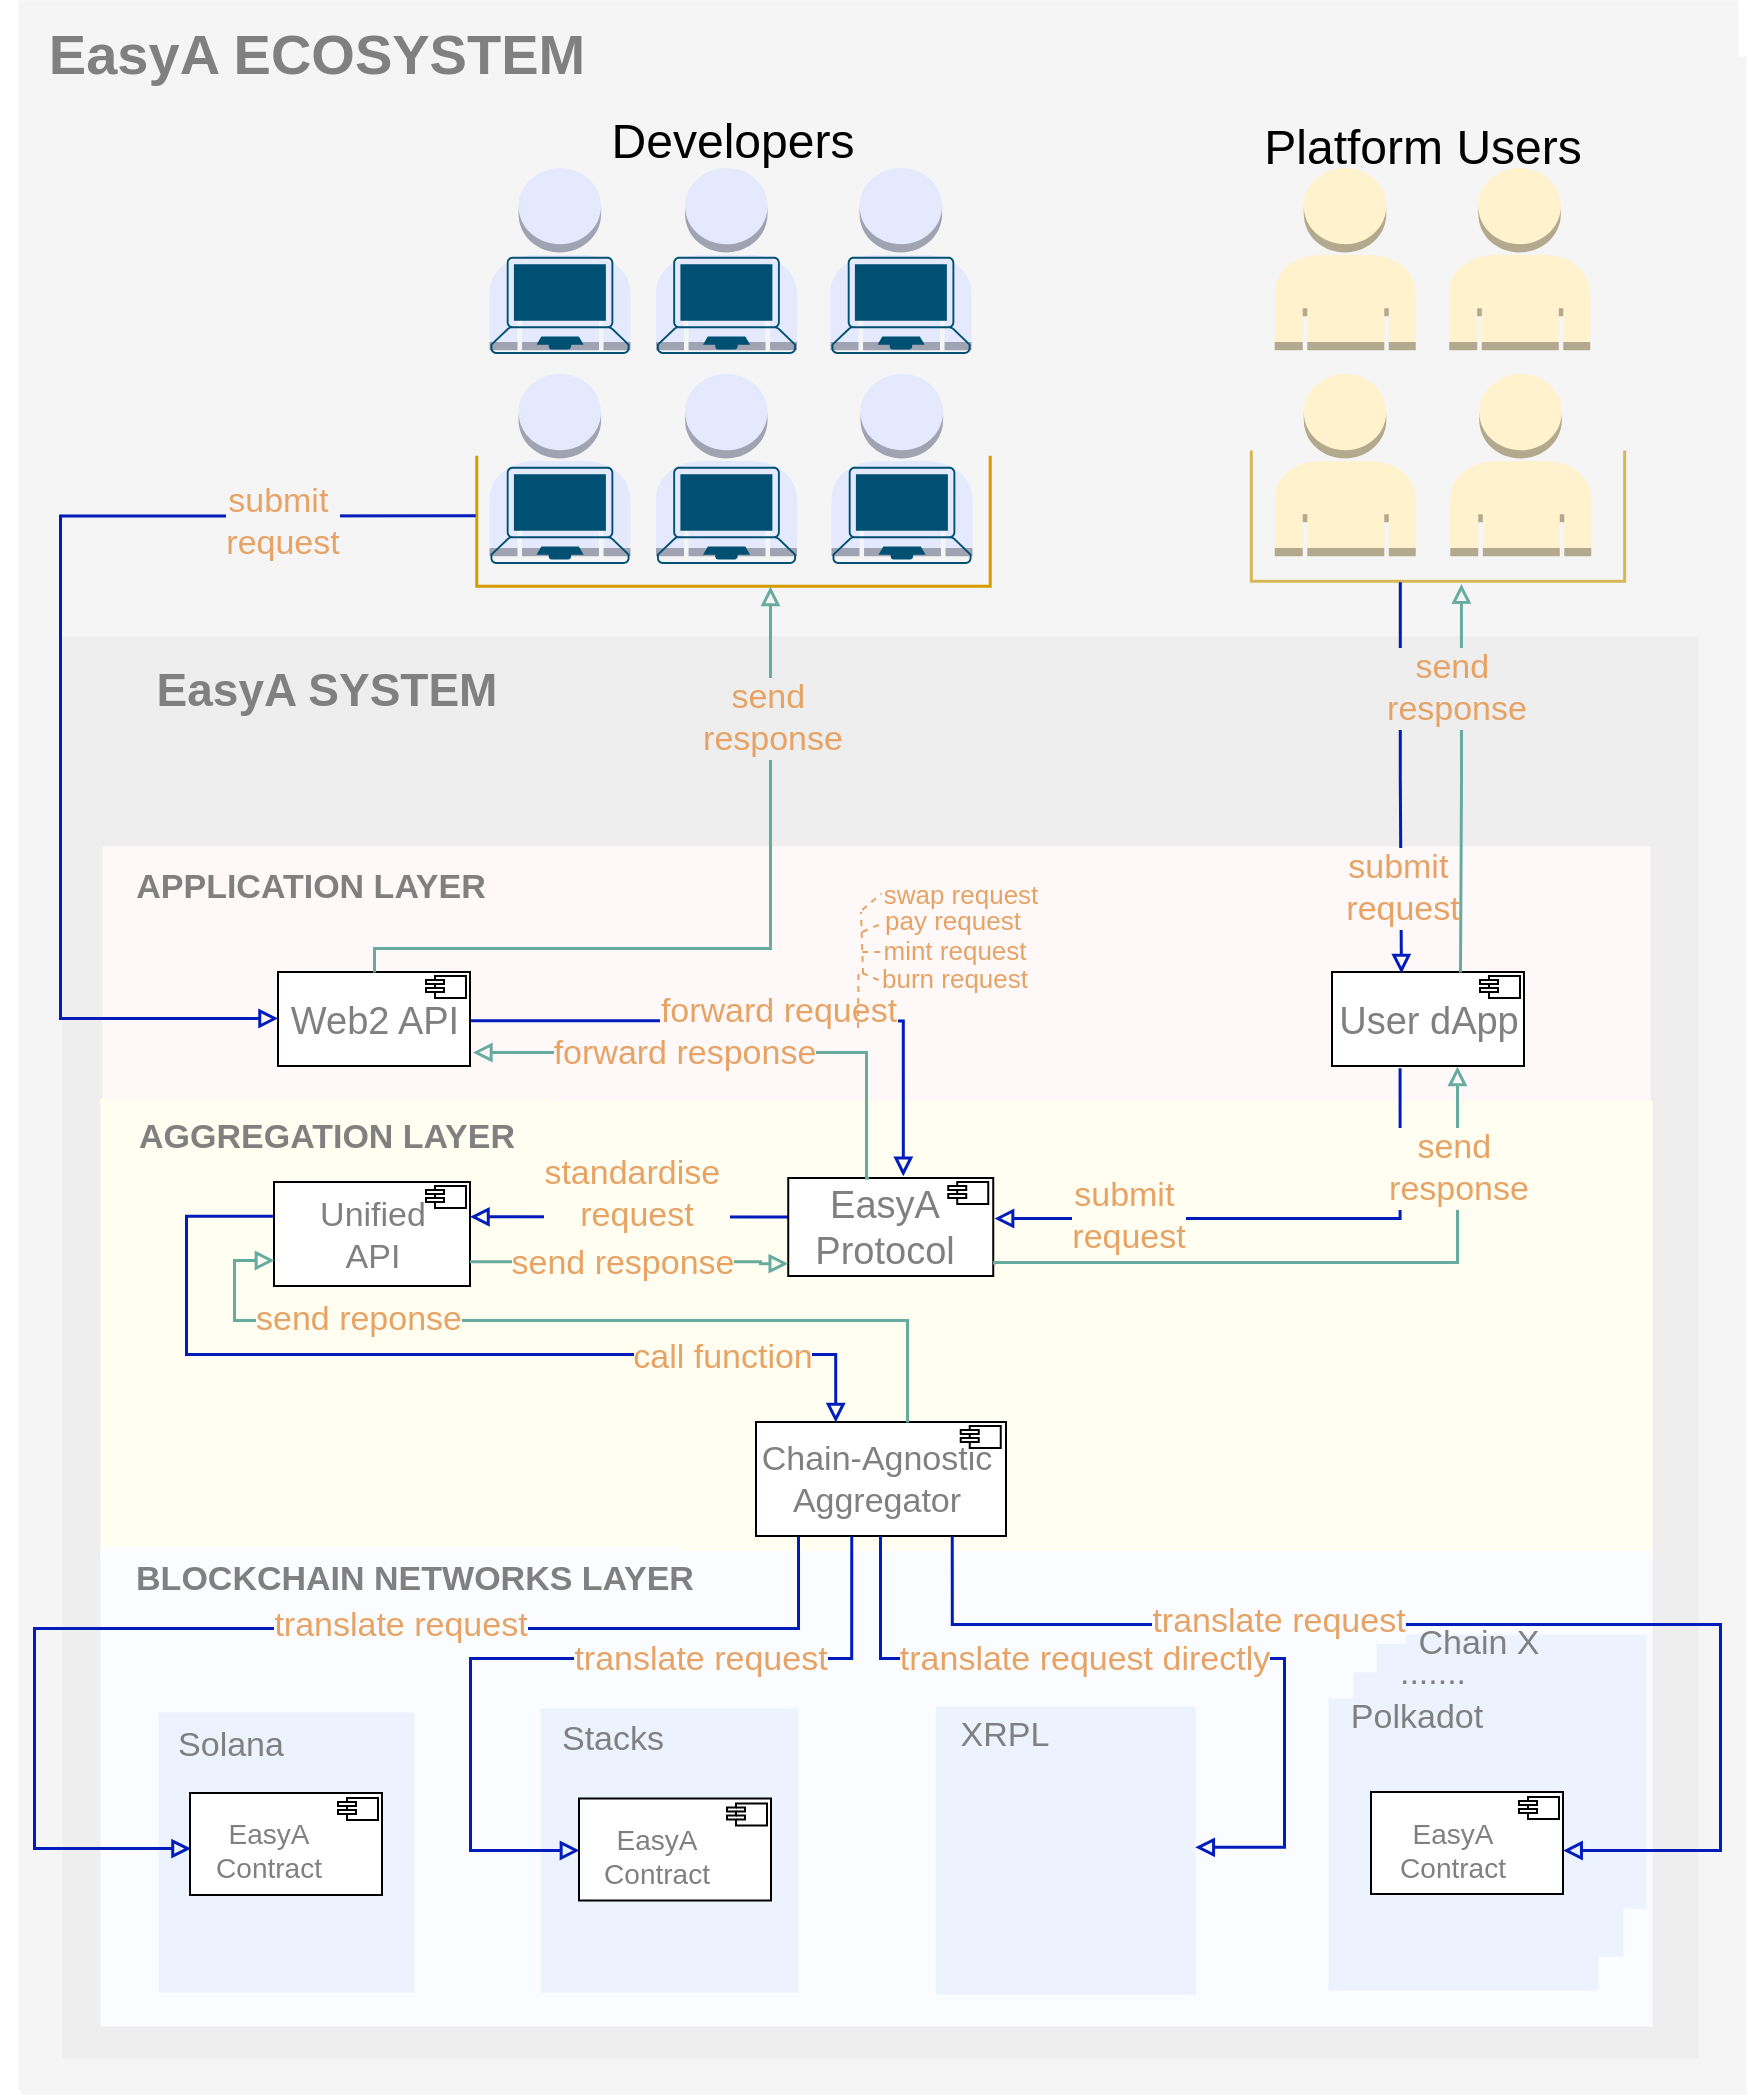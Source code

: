 <mxfile version="26.0.16" pages="3">
  <diagram id="zzCVB0pvgGECxzNero8a" name="mechanism">
    <mxGraphModel dx="2392" dy="871" grid="0" gridSize="10" guides="1" tooltips="1" connect="1" arrows="1" fold="1" page="1" pageScale="1" pageWidth="827" pageHeight="1169" math="0" shadow="0">
      <root>
        <mxCell id="0" />
        <mxCell id="1" parent="0" />
        <mxCell id="1K1NUbmSU6vU0BT-llFm-2" value="" style="shape=folder;fontStyle=1;spacingTop=10;tabWidth=0;tabHeight=0;tabPosition=left;html=1;whiteSpace=wrap;fillColor=#F5F5F5;strokeColor=none;strokeWidth=0;" parent="1" vertex="1">
          <mxGeometry x="-58" y="717" width="863" height="1019" as="geometry" />
        </mxCell>
        <mxCell id="1K1NUbmSU6vU0BT-llFm-3" value="" style="shape=folder;fontStyle=1;spacingTop=10;tabWidth=21;tabHeight=0;tabPosition=left;html=1;whiteSpace=wrap;fillColor=#eeeeee;strokeColor=none;strokeWidth=0;" parent="1" vertex="1">
          <mxGeometry x="-47" y="997" width="818" height="711" as="geometry" />
        </mxCell>
        <mxCell id="1K1NUbmSU6vU0BT-llFm-4" value="" style="shape=folder;fontStyle=1;spacingTop=10;tabWidth=228;tabHeight=0;tabPosition=left;html=1;whiteSpace=wrap;fillColor=#FDF2E4;strokeColor=none;strokeWidth=0;" parent="1" vertex="1">
          <mxGeometry x="-27" y="1102" width="774" height="166" as="geometry" />
        </mxCell>
        <mxCell id="1K1NUbmSU6vU0BT-llFm-5" value="&lt;font style=&quot;font-size: 28px; color: rgb(128, 128, 128);&quot;&gt;&lt;b&gt;EASY A ECOSYSTEM&lt;/b&gt;&lt;/font&gt;" style="text;html=1;align=center;verticalAlign=middle;resizable=0;points=[];autosize=1;strokeColor=none;fillColor=none;fontSize=19;" parent="1" vertex="1">
          <mxGeometry x="-68" y="711" width="303" height="46" as="geometry" />
        </mxCell>
        <mxCell id="1K1NUbmSU6vU0BT-llFm-6" value="" style="shape=folder;fontStyle=1;spacingTop=10;tabWidth=225;tabHeight=1;tabPosition=left;html=1;whiteSpace=wrap;fillColor=#FBE3E2;strokeColor=none;strokeWidth=0;" parent="1" vertex="1">
          <mxGeometry x="-28" y="1228" width="776" height="231" as="geometry" />
        </mxCell>
        <mxCell id="1K1NUbmSU6vU0BT-llFm-7" value="" style="shape=folder;fontStyle=1;spacingTop=10;tabWidth=289;tabHeight=2;tabPosition=left;html=1;whiteSpace=wrap;strokeWidth=0;fillColor=#dae8fc;strokeColor=none;" parent="1" vertex="1">
          <mxGeometry x="-28" y="1452" width="776" height="240" as="geometry" />
        </mxCell>
        <mxCell id="1K1NUbmSU6vU0BT-llFm-8" value="" style="shape=folder;fontStyle=1;spacingTop=10;tabWidth=90;tabHeight=1;tabPosition=left;html=1;whiteSpace=wrap;strokeWidth=0;fillColor=#FFF2CC;strokeColor=none;" parent="1" vertex="1">
          <mxGeometry x="1" y="1534" width="128" height="140" as="geometry" />
        </mxCell>
        <mxCell id="1K1NUbmSU6vU0BT-llFm-9" value="" style="shape=folder;fontStyle=1;spacingTop=10;tabWidth=80;tabHeight=0;tabPosition=left;html=1;whiteSpace=wrap;strokeWidth=0;fillColor=#FFF2CC;strokeColor=none;" parent="1" vertex="1">
          <mxGeometry x="192" y="1533" width="129" height="142" as="geometry" />
        </mxCell>
        <mxCell id="1K1NUbmSU6vU0BT-llFm-10" value="&lt;span style=&quot;color: rgba(0, 0, 0, 0); font-family: monospace; font-size: 0px; font-weight: 400; text-align: start; text-wrap-mode: nowrap;&quot;&gt;%3CmxGraphModel%3E%3Croot%3E%3CmxCell%20id%3D%220%22%2F%3E%3CmxCell%20id%3D%221%22%20parent%3D%220%22%2F%3E%3CmxCell%20id%3D%222%22%20value%3D%22%22%20style%3D%22shape%3Dfolder%3BfontStyle%3D1%3BspacingTop%3D10%3BtabWidth%3D84%3BtabHeight%3D21%3BtabPosition%3Dleft%3Bhtml%3D1%3BwhiteSpace%3Dwrap%3B%22%20vertex%3D%221%22%20parent%3D%221%22%3E%3CmxGeometry%20x%3D%22-701%22%20y%3D%22824%22%20width%3D%22135%22%20height%3D%22139%22%20as%3D%22geometry%22%2F%3E%3C%2FmxCell%3E%3C%2Froot%3E%3C%2FmxGraphModel%3E&lt;/span&gt;" style="shape=folder;fontStyle=1;spacingTop=10;tabWidth=80;tabHeight=0;tabPosition=left;html=1;whiteSpace=wrap;strokeWidth=0;fillColor=#FFF2CC;strokeColor=none;" parent="1" vertex="1">
          <mxGeometry x="395" y="1530" width="130" height="144" as="geometry" />
        </mxCell>
        <mxCell id="1K1NUbmSU6vU0BT-llFm-11" value="&lt;font style=&quot;color: rgb(128, 128, 128);&quot;&gt;&lt;b&gt;BLOCKCHAIN NETWORKS LAYER&lt;/b&gt;&lt;/font&gt;" style="text;html=1;align=center;verticalAlign=middle;resizable=0;points=[];autosize=1;strokeColor=none;fillColor=none;fontSize=17;strokeWidth=0.8;" parent="1" vertex="1">
          <mxGeometry x="-20" y="1453" width="297" height="32" as="geometry" />
        </mxCell>
        <mxCell id="1K1NUbmSU6vU0BT-llFm-12" value="&lt;font style=&quot;color: rgb(128, 128, 128);&quot;&gt;&lt;b&gt;AGGREGATION LAYER&lt;/b&gt;&lt;/font&gt;" style="text;html=1;align=center;verticalAlign=middle;resizable=0;points=[];autosize=1;strokeColor=none;fillColor=none;fontSize=17;strokeWidth=0.8;" parent="1" vertex="1">
          <mxGeometry x="-18.5" y="1231.5" width="206" height="32" as="geometry" />
        </mxCell>
        <mxCell id="1K1NUbmSU6vU0BT-llFm-13" value="&lt;font style=&quot;color: rgb(128, 128, 128); font-size: 17px;&quot;&gt;&lt;b&gt;APPLICATION LAYER&lt;/b&gt;&lt;/font&gt;" style="text;html=1;align=center;verticalAlign=middle;resizable=0;points=[];autosize=1;strokeColor=none;fillColor=none;fontSize=19;strokeWidth=0.8;" parent="1" vertex="1">
          <mxGeometry x="-20" y="1104.8" width="193" height="35" as="geometry" />
        </mxCell>
        <mxCell id="1K1NUbmSU6vU0BT-llFm-14" value="&lt;font style=&quot;color: rgb(128, 128, 128); font-size: 23px;&quot;&gt;&lt;b&gt;EASY A SYSTEM&lt;/b&gt;&lt;/font&gt;" style="text;html=1;align=center;verticalAlign=middle;resizable=0;points=[];autosize=1;strokeColor=none;fillColor=none;fontSize=19;strokeWidth=0.8;" parent="1" vertex="1">
          <mxGeometry x="-15" y="1004" width="203" height="40" as="geometry" />
        </mxCell>
        <mxCell id="1K1NUbmSU6vU0BT-llFm-15" value="" style="outlineConnect=0;dashed=0;verticalLabelPosition=bottom;verticalAlign=top;align=center;html=1;shape=mxgraph.aws3.user;fillColor=#ffe6cc;rotation=0;strokeColor=#d79b00;" parent="1" vertex="1">
          <mxGeometry x="419.37" y="866" width="70.5" height="91.11" as="geometry" />
        </mxCell>
        <mxCell id="1K1NUbmSU6vU0BT-llFm-16" value="" style="points=[[0.13,0.02,0],[0.5,0,0],[0.87,0.02,0],[0.885,0.4,0],[0.985,0.985,0],[0.5,1,0],[0.015,0.985,0],[0.115,0.4,0]];verticalLabelPosition=bottom;sketch=0;html=1;verticalAlign=top;aspect=fixed;align=center;pointerEvents=1;shape=mxgraph.cisco19.laptop;fillColor=#005073;strokeColor=none;" parent="1" vertex="1">
          <mxGeometry x="419.87" y="912.35" width="69.5" height="48.65" as="geometry" />
        </mxCell>
        <mxCell id="1K1NUbmSU6vU0BT-llFm-17" value="" style="outlineConnect=0;dashed=0;verticalLabelPosition=bottom;verticalAlign=top;align=center;html=1;shape=mxgraph.aws3.user;fillColor=#ffe6cc;rotation=0;strokeColor=#d79b00;" parent="1" vertex="1">
          <mxGeometry x="507.12" y="866" width="70.5" height="91.11" as="geometry" />
        </mxCell>
        <mxCell id="1K1NUbmSU6vU0BT-llFm-18" value="" style="points=[[0.13,0.02,0],[0.5,0,0],[0.87,0.02,0],[0.885,0.4,0],[0.985,0.985,0],[0.5,1,0],[0.015,0.985,0],[0.115,0.4,0]];verticalLabelPosition=bottom;sketch=0;html=1;verticalAlign=top;aspect=fixed;align=center;pointerEvents=1;shape=mxgraph.cisco19.laptop;fillColor=#005073;strokeColor=none;" parent="1" vertex="1">
          <mxGeometry x="507.62" y="912.35" width="69.5" height="48.65" as="geometry" />
        </mxCell>
        <mxCell id="1K1NUbmSU6vU0BT-llFm-19" value="" style="outlineConnect=0;dashed=0;verticalLabelPosition=bottom;verticalAlign=top;align=center;html=1;shape=mxgraph.aws3.user;fillColor=#ffe6cc;rotation=0;strokeColor=#d79b00;" parent="1" vertex="1">
          <mxGeometry x="419.37" y="763" width="70.5" height="91.11" as="geometry" />
        </mxCell>
        <mxCell id="1K1NUbmSU6vU0BT-llFm-20" value="" style="points=[[0.13,0.02,0],[0.5,0,0],[0.87,0.02,0],[0.885,0.4,0],[0.985,0.985,0],[0.5,1,0],[0.015,0.985,0],[0.115,0.4,0]];verticalLabelPosition=bottom;sketch=0;html=1;verticalAlign=top;aspect=fixed;align=center;pointerEvents=1;shape=mxgraph.cisco19.laptop;fillColor=#005073;strokeColor=none;" parent="1" vertex="1">
          <mxGeometry x="419.87" y="807.35" width="69.5" height="48.65" as="geometry" />
        </mxCell>
        <mxCell id="1K1NUbmSU6vU0BT-llFm-21" value="" style="outlineConnect=0;dashed=0;verticalLabelPosition=bottom;verticalAlign=top;align=center;html=1;shape=mxgraph.aws3.user;fillColor=#ffe6cc;rotation=0;strokeColor=#d79b00;" parent="1" vertex="1">
          <mxGeometry x="506.62" y="763" width="70.5" height="91.11" as="geometry" />
        </mxCell>
        <mxCell id="1K1NUbmSU6vU0BT-llFm-22" value="" style="points=[[0.13,0.02,0],[0.5,0,0],[0.87,0.02,0],[0.885,0.4,0],[0.985,0.985,0],[0.5,1,0],[0.015,0.985,0],[0.115,0.4,0]];verticalLabelPosition=bottom;sketch=0;html=1;verticalAlign=top;aspect=fixed;align=center;pointerEvents=1;shape=mxgraph.cisco19.laptop;fillColor=#005073;strokeColor=none;" parent="1" vertex="1">
          <mxGeometry x="507.12" y="807.35" width="69.5" height="48.65" as="geometry" />
        </mxCell>
        <mxCell id="1K1NUbmSU6vU0BT-llFm-23" value="" style="strokeWidth=1.5;html=1;shape=mxgraph.flowchart.annotation_1;align=left;pointerEvents=1;rotation=-90;strokeColor=#D79B00;" parent="1" vertex="1">
          <mxGeometry x="340.5" y="725.27" width="65.3" height="428.03" as="geometry" />
        </mxCell>
        <mxCell id="1K1NUbmSU6vU0BT-llFm-26" value="" style="html=1;dropTarget=0;whiteSpace=wrap;" parent="1" vertex="1">
          <mxGeometry x="300" y="1390" width="125" height="57" as="geometry" />
        </mxCell>
        <mxCell id="1K1NUbmSU6vU0BT-llFm-27" value="" style="html=1;dropTarget=0;whiteSpace=wrap;" parent="1" vertex="1">
          <mxGeometry x="59" y="1270" width="98" height="52" as="geometry" />
        </mxCell>
        <mxCell id="1K1NUbmSU6vU0BT-llFm-28" value="&lt;font style=&quot;color: rgb(128, 128, 128);&quot;&gt;Chain-Agnostic&lt;/font&gt;&lt;div&gt;&lt;font style=&quot;color: rgb(128, 128, 128);&quot;&gt;Aggregator&lt;/font&gt;&lt;/div&gt;" style="text;html=1;align=center;verticalAlign=middle;resizable=0;points=[];autosize=1;strokeColor=none;fillColor=none;fontSize=17;strokeWidth=0.8;" parent="1" vertex="1">
          <mxGeometry x="293.5" y="1392" width="133" height="53" as="geometry" />
        </mxCell>
        <mxCell id="1K1NUbmSU6vU0BT-llFm-29" value="&lt;font color=&quot;#808080&quot;&gt;Unified&lt;/font&gt;&lt;div&gt;&lt;font color=&quot;#808080&quot;&gt;API&lt;/font&gt;&lt;/div&gt;" style="text;html=1;align=center;verticalAlign=middle;resizable=0;points=[];autosize=1;strokeColor=none;fillColor=none;fontSize=17;strokeWidth=0.8;" parent="1" vertex="1">
          <mxGeometry x="72.5" y="1270" width="71" height="53" as="geometry" />
        </mxCell>
        <mxCell id="1K1NUbmSU6vU0BT-llFm-30" value="&lt;font style=&quot;color: rgb(128, 128, 128);&quot;&gt;Solana&lt;/font&gt;" style="text;html=1;align=center;verticalAlign=middle;resizable=0;points=[];autosize=1;strokeColor=none;fillColor=none;fontSize=17;strokeWidth=0.8;" parent="1" vertex="1">
          <mxGeometry x="1" y="1534.5" width="71" height="32" as="geometry" />
        </mxCell>
        <mxCell id="1K1NUbmSU6vU0BT-llFm-31" value="&lt;font style=&quot;color: rgb(128, 128, 128);&quot;&gt;Stacks&lt;/font&gt;" style="text;html=1;align=center;verticalAlign=middle;resizable=0;points=[];autosize=1;strokeColor=none;fillColor=none;fontSize=17;strokeWidth=0.8;" parent="1" vertex="1">
          <mxGeometry x="193" y="1533" width="69" height="32" as="geometry" />
        </mxCell>
        <mxCell id="1K1NUbmSU6vU0BT-llFm-32" value="&lt;font style=&quot;color: rgb(128, 128, 128);&quot;&gt;XRPL&lt;/font&gt;" style="text;html=1;align=center;verticalAlign=middle;resizable=0;points=[];autosize=1;strokeColor=none;fillColor=none;fontSize=17;strokeWidth=0.8;" parent="1" vertex="1">
          <mxGeometry x="393" y="1530.5" width="62" height="32" as="geometry" />
        </mxCell>
        <mxCell id="1K1NUbmSU6vU0BT-llFm-33" style="edgeStyle=orthogonalEdgeStyle;rounded=0;orthogonalLoop=1;jettySize=auto;html=1;entryX=0;entryY=0;entryDx=130;entryDy=72;exitX=0.496;exitY=0.996;exitDx=0;exitDy=0;exitPerimeter=0;entryPerimeter=0;fillColor=#0050ef;strokeColor=#001DBC;" parent="1" source="1K1NUbmSU6vU0BT-llFm-26" target="1K1NUbmSU6vU0BT-llFm-10" edge="1">
          <mxGeometry relative="1" as="geometry">
            <mxPoint x="409.5" y="1647.5" as="targetPoint" />
            <Array as="points">
              <mxPoint x="362" y="1508" />
              <mxPoint x="564" y="1508" />
              <mxPoint x="564" y="1602" />
            </Array>
          </mxGeometry>
        </mxCell>
        <mxCell id="1K1NUbmSU6vU0BT-llFm-34" value="&lt;span style=&quot;color: rgb(230, 163, 101); font-size: 17px;&quot;&gt;translate request directly&lt;/span&gt;" style="edgeLabel;html=1;align=center;verticalAlign=middle;resizable=0;points=[];labelBackgroundColor=#DAE8FC;" parent="1K1NUbmSU6vU0BT-llFm-33" connectable="0" vertex="1">
          <mxGeometry x="-0.07" y="-1" relative="1" as="geometry">
            <mxPoint x="-24" as="offset" />
          </mxGeometry>
        </mxCell>
        <mxCell id="1K1NUbmSU6vU0BT-llFm-35" value="" style="outlineConnect=0;dashed=0;verticalLabelPosition=bottom;verticalAlign=top;align=center;html=1;shape=mxgraph.aws3.user;fillColor=#ffe6cc;rotation=0;strokeColor=#d79b00;" parent="1" vertex="1">
          <mxGeometry x="250" y="866" width="70.5" height="91.11" as="geometry" />
        </mxCell>
        <mxCell id="1K1NUbmSU6vU0BT-llFm-36" value="" style="points=[[0.13,0.02,0],[0.5,0,0],[0.87,0.02,0],[0.885,0.4,0],[0.985,0.985,0],[0.5,1,0],[0.015,0.985,0],[0.115,0.4,0]];verticalLabelPosition=bottom;sketch=0;html=1;verticalAlign=top;aspect=fixed;align=center;pointerEvents=1;shape=mxgraph.cisco19.laptop;fillColor=#005073;strokeColor=none;" parent="1" vertex="1">
          <mxGeometry x="250.5" y="912.35" width="69.5" height="48.65" as="geometry" />
        </mxCell>
        <mxCell id="1K1NUbmSU6vU0BT-llFm-37" value="" style="outlineConnect=0;dashed=0;verticalLabelPosition=bottom;verticalAlign=top;align=center;html=1;shape=mxgraph.aws3.user;fillColor=#ffe6cc;rotation=0;strokeColor=#d79b00;" parent="1" vertex="1">
          <mxGeometry x="337.75" y="866" width="70.5" height="91.11" as="geometry" />
        </mxCell>
        <mxCell id="1K1NUbmSU6vU0BT-llFm-38" value="" style="points=[[0.13,0.02,0],[0.5,0,0],[0.87,0.02,0],[0.885,0.4,0],[0.985,0.985,0],[0.5,1,0],[0.015,0.985,0],[0.115,0.4,0]];verticalLabelPosition=bottom;sketch=0;html=1;verticalAlign=top;aspect=fixed;align=center;pointerEvents=1;shape=mxgraph.cisco19.laptop;fillColor=#005073;strokeColor=none;" parent="1" vertex="1">
          <mxGeometry x="338.25" y="912.35" width="69.5" height="48.65" as="geometry" />
        </mxCell>
        <mxCell id="1K1NUbmSU6vU0BT-llFm-39" value="" style="outlineConnect=0;dashed=0;verticalLabelPosition=bottom;verticalAlign=top;align=center;html=1;shape=mxgraph.aws3.user;fillColor=#ffe6cc;rotation=0;strokeColor=#d79b00;" parent="1" vertex="1">
          <mxGeometry x="250" y="763" width="70.5" height="91.11" as="geometry" />
        </mxCell>
        <mxCell id="1K1NUbmSU6vU0BT-llFm-40" value="" style="points=[[0.13,0.02,0],[0.5,0,0],[0.87,0.02,0],[0.885,0.4,0],[0.985,0.985,0],[0.5,1,0],[0.015,0.985,0],[0.115,0.4,0]];verticalLabelPosition=bottom;sketch=0;html=1;verticalAlign=top;aspect=fixed;align=center;pointerEvents=1;shape=mxgraph.cisco19.laptop;fillColor=#005073;strokeColor=none;" parent="1" vertex="1">
          <mxGeometry x="250.5" y="807.35" width="69.5" height="48.65" as="geometry" />
        </mxCell>
        <mxCell id="1K1NUbmSU6vU0BT-llFm-41" value="" style="outlineConnect=0;dashed=0;verticalLabelPosition=bottom;verticalAlign=top;align=center;html=1;shape=mxgraph.aws3.user;fillColor=#ffe6cc;rotation=0;strokeColor=#d79b00;" parent="1" vertex="1">
          <mxGeometry x="337.25" y="763" width="70.5" height="91.11" as="geometry" />
        </mxCell>
        <mxCell id="1K1NUbmSU6vU0BT-llFm-42" value="" style="points=[[0.13,0.02,0],[0.5,0,0],[0.87,0.02,0],[0.885,0.4,0],[0.985,0.985,0],[0.5,1,0],[0.015,0.985,0],[0.115,0.4,0]];verticalLabelPosition=bottom;sketch=0;html=1;verticalAlign=top;aspect=fixed;align=center;pointerEvents=1;shape=mxgraph.cisco19.laptop;fillColor=#005073;strokeColor=none;" parent="1" vertex="1">
          <mxGeometry x="337.75" y="807.35" width="69.5" height="48.65" as="geometry" />
        </mxCell>
        <mxCell id="1K1NUbmSU6vU0BT-llFm-43" value="" style="outlineConnect=0;dashed=0;verticalLabelPosition=bottom;verticalAlign=top;align=center;html=1;shape=mxgraph.aws3.user;fillColor=#ffe6cc;rotation=0;strokeColor=#d79b00;" parent="1" vertex="1">
          <mxGeometry x="166.75" y="866" width="70.5" height="91.11" as="geometry" />
        </mxCell>
        <mxCell id="1K1NUbmSU6vU0BT-llFm-44" value="" style="points=[[0.13,0.02,0],[0.5,0,0],[0.87,0.02,0],[0.885,0.4,0],[0.985,0.985,0],[0.5,1,0],[0.015,0.985,0],[0.115,0.4,0]];verticalLabelPosition=bottom;sketch=0;html=1;verticalAlign=top;aspect=fixed;align=center;pointerEvents=1;shape=mxgraph.cisco19.laptop;fillColor=#005073;strokeColor=none;" parent="1" vertex="1">
          <mxGeometry x="167.25" y="912.35" width="69.5" height="48.65" as="geometry" />
        </mxCell>
        <mxCell id="1K1NUbmSU6vU0BT-llFm-45" value="" style="outlineConnect=0;dashed=0;verticalLabelPosition=bottom;verticalAlign=top;align=center;html=1;shape=mxgraph.aws3.user;fillColor=#ffe6cc;rotation=0;strokeColor=#d79b00;" parent="1" vertex="1">
          <mxGeometry x="166.75" y="763" width="70.5" height="91.11" as="geometry" />
        </mxCell>
        <mxCell id="1K1NUbmSU6vU0BT-llFm-46" value="" style="points=[[0.13,0.02,0],[0.5,0,0],[0.87,0.02,0],[0.885,0.4,0],[0.985,0.985,0],[0.5,1,0],[0.015,0.985,0],[0.115,0.4,0]];verticalLabelPosition=bottom;sketch=0;html=1;verticalAlign=top;aspect=fixed;align=center;pointerEvents=1;shape=mxgraph.cisco19.laptop;fillColor=#005073;strokeColor=none;" parent="1" vertex="1">
          <mxGeometry x="167.25" y="807.35" width="69.5" height="48.65" as="geometry" />
        </mxCell>
        <mxCell id="1K1NUbmSU6vU0BT-llFm-47" value="" style="shape=module;jettyWidth=9;jettyHeight=2;" parent="1" vertex="1">
          <mxGeometry x="402.37" y="1392" width="20" height="11" as="geometry" />
        </mxCell>
        <mxCell id="1K1NUbmSU6vU0BT-llFm-48" value="&lt;font style=&quot;font-size: 24px;&quot;&gt;Developers&lt;/font&gt;" style="text;html=1;align=center;verticalAlign=middle;resizable=0;points=[];autosize=1;strokeColor=none;fillColor=none;" parent="1" vertex="1">
          <mxGeometry x="300" y="731.27" width="139" height="41" as="geometry" />
        </mxCell>
        <mxCell id="1K1NUbmSU6vU0BT-llFm-49" style="edgeStyle=orthogonalEdgeStyle;rounded=0;orthogonalLoop=1;jettySize=auto;html=1;entryX=0.997;entryY=0.33;entryDx=0;entryDy=0;entryPerimeter=0;fillColor=#0050ef;strokeColor=#001DBC;exitX=-0.007;exitY=0.445;exitDx=0;exitDy=0;exitPerimeter=0;" parent="1" source="1K1NUbmSU6vU0BT-llFm-51" target="1K1NUbmSU6vU0BT-llFm-27" edge="1">
          <mxGeometry relative="1" as="geometry">
            <Array as="points">
              <mxPoint x="561" y="1288" />
              <mxPoint x="457" y="1288" />
            </Array>
          </mxGeometry>
        </mxCell>
        <mxCell id="1K1NUbmSU6vU0BT-llFm-50" value="&lt;span style=&quot;color: rgb(230, 163, 101); font-size: 17px;&quot;&gt;standardise request&lt;/span&gt;" style="edgeLabel;html=1;align=center;verticalAlign=middle;resizable=0;points=[];labelBackgroundColor=#FBE3E2;" parent="1K1NUbmSU6vU0BT-llFm-49" connectable="0" vertex="1">
          <mxGeometry x="0.379" y="1" relative="1" as="geometry">
            <mxPoint x="38" as="offset" />
          </mxGeometry>
        </mxCell>
        <mxCell id="1K1NUbmSU6vU0BT-llFm-51" value="" style="html=1;dropTarget=0;whiteSpace=wrap;" parent="1" vertex="1">
          <mxGeometry x="562.12" y="1268" width="102.5" height="49" as="geometry" />
        </mxCell>
        <mxCell id="1K1NUbmSU6vU0BT-llFm-52" value="&lt;div&gt;&lt;span style=&quot;color: light-dark(rgb(128, 128, 128), rgb(127, 127, 127)); background-color: transparent;&quot;&gt;Easy A&lt;/span&gt;&lt;/div&gt;&lt;div&gt;&lt;span style=&quot;color: light-dark(rgb(128, 128, 128), rgb(127, 127, 127)); background-color: transparent;&quot;&gt;Protocol&lt;/span&gt;&lt;/div&gt;" style="text;html=1;align=center;verticalAlign=middle;resizable=0;points=[];autosize=1;strokeColor=none;fillColor=none;fontSize=19;strokeWidth=0.8;" parent="1" vertex="1">
          <mxGeometry x="565.12" y="1264" width="88" height="58" as="geometry" />
        </mxCell>
        <mxCell id="1K1NUbmSU6vU0BT-llFm-53" value="" style="shape=module;jettyWidth=9;jettyHeight=2;" parent="1" vertex="1">
          <mxGeometry x="642.12" y="1270" width="20" height="11" as="geometry" />
        </mxCell>
        <mxCell id="1K1NUbmSU6vU0BT-llFm-54" value="" style="html=1;dropTarget=0;whiteSpace=wrap;" parent="1" vertex="1">
          <mxGeometry x="61" y="1165" width="96" height="47" as="geometry" />
        </mxCell>
        <mxCell id="1K1NUbmSU6vU0BT-llFm-55" value="&lt;font style=&quot;color: rgb(128, 128, 128);&quot;&gt;Web2 API&lt;/font&gt;" style="text;html=1;align=center;verticalAlign=middle;resizable=0;points=[];autosize=1;strokeColor=none;fillColor=none;fontSize=19;strokeWidth=0.8;" parent="1" vertex="1">
          <mxGeometry x="58" y="1172" width="102" height="35" as="geometry" />
        </mxCell>
        <mxCell id="1K1NUbmSU6vU0BT-llFm-56" value="" style="shape=module;jettyWidth=9;jettyHeight=2;" parent="1" vertex="1">
          <mxGeometry x="135.0" y="1167" width="20" height="11" as="geometry" />
        </mxCell>
        <mxCell id="1K1NUbmSU6vU0BT-llFm-57" value="" style="shape=module;jettyWidth=9;jettyHeight=2;" parent="1" vertex="1">
          <mxGeometry x="135.0" y="1272" width="20" height="11" as="geometry" />
        </mxCell>
        <mxCell id="1K1NUbmSU6vU0BT-llFm-58" style="edgeStyle=orthogonalEdgeStyle;rounded=0;orthogonalLoop=1;jettySize=auto;html=1;entryX=-0.002;entryY=0.869;entryDx=0;entryDy=0;entryPerimeter=0;fillColor=#008a00;strokeColor=#67AB9F;exitX=0.997;exitY=0.761;exitDx=0;exitDy=0;exitPerimeter=0;" parent="1" source="1K1NUbmSU6vU0BT-llFm-27" target="1K1NUbmSU6vU0BT-llFm-51" edge="1">
          <mxGeometry relative="1" as="geometry">
            <mxPoint x="423" y="1301" as="sourcePoint" />
            <Array as="points">
              <mxPoint x="555" y="1311" />
              <mxPoint x="562" y="1311" />
            </Array>
          </mxGeometry>
        </mxCell>
        <mxCell id="1K1NUbmSU6vU0BT-llFm-59" value="&lt;span style=&quot;color: rgb(230, 163, 101); font-size: 17px;&quot;&gt;send response&lt;/span&gt;" style="edgeLabel;html=1;align=center;verticalAlign=middle;resizable=0;points=[];labelBackgroundColor=#FBE3E2;" parent="1K1NUbmSU6vU0BT-llFm-58" connectable="0" vertex="1">
          <mxGeometry x="0.396" relative="1" as="geometry">
            <mxPoint x="-36" y="1" as="offset" />
          </mxGeometry>
        </mxCell>
        <mxCell id="1K1NUbmSU6vU0BT-llFm-60" value="" style="shape=folder;fontStyle=1;spacingTop=10;tabWidth=82;tabHeight=0;tabPosition=left;html=1;whiteSpace=wrap;strokeWidth=0;gradientColor=none;fillColor=#FFF2CC;strokeColor=none;" parent="1" vertex="1">
          <mxGeometry x="610" y="1496" width="135" height="137" as="geometry" />
        </mxCell>
        <mxCell id="1K1NUbmSU6vU0BT-llFm-61" value="" style="shape=folder;fontStyle=1;spacingTop=10;tabWidth=81;tabHeight=1;tabPosition=left;html=1;whiteSpace=wrap;strokeWidth=0;fillColor=#FFF2CC;strokeColor=none;" parent="1" vertex="1">
          <mxGeometry x="598.5" y="1515" width="135" height="142" as="geometry" />
        </mxCell>
        <mxCell id="1K1NUbmSU6vU0BT-llFm-62" value="&lt;span style=&quot;color: rgba(0, 0, 0, 0); font-family: monospace; font-size: 0px; font-weight: 400; text-align: start; text-wrap-mode: nowrap;&quot;&gt;%3CmxGraphModel%3E%3Croot%3E%3CmxCell%20id%3D%220%22%2F%3E%3CmxCell%20id%3D%221%22%20parent%3D%220%22%2F%3E%3CmxCell%20id%3D%222%22%20value%3D%22%22%20style%3D%22shape%3Dfolder%3BfontStyle%3D1%3BspacingTop%3D10%3BtabWidth%3D84%3BtabHeight%3D21%3BtabPosition%3Dleft%3Bhtml%3D1%3BwhiteSpace%3Dwrap%3B%22%20vertex%3D%221%22%20parent%3D%221%22%3E%3CmxGeometry%20x%3D%22-701%22%20y%3D%22824%22%20width%3D%22135%22%20height%3D%22139%22%20as%3D%22geometry%22%2F%3E%3C%2FmxCell%3E%3C%2Froot%3E%3C%2FmxGraphModel%3E&lt;/span&gt;" style="shape=folder;fontStyle=1;spacingTop=10;tabWidth=82;tabHeight=0;tabPosition=left;html=1;whiteSpace=wrap;strokeWidth=0;fillColor=#FFF2CC;strokeColor=none;" parent="1" vertex="1">
          <mxGeometry x="586" y="1528" width="135" height="146" as="geometry" />
        </mxCell>
        <mxCell id="1K1NUbmSU6vU0BT-llFm-63" value="&lt;font style=&quot;color: rgb(128, 128, 128);&quot;&gt;Polkadot&lt;/font&gt;" style="text;html=1;align=center;verticalAlign=middle;resizable=0;points=[];autosize=1;strokeColor=none;fillColor=none;fontSize=17;strokeWidth=0.8;" parent="1" vertex="1">
          <mxGeometry x="588" y="1522" width="84" height="32" as="geometry" />
        </mxCell>
        <mxCell id="1K1NUbmSU6vU0BT-llFm-64" value="&lt;font style=&quot;color: rgb(128, 128, 128);&quot;&gt;.......&lt;/font&gt;" style="text;html=1;align=center;verticalAlign=middle;resizable=0;points=[];autosize=1;strokeColor=none;fillColor=none;fontSize=17;strokeWidth=0.8;" parent="1" vertex="1">
          <mxGeometry x="612" y="1500" width="51" height="32" as="geometry" />
        </mxCell>
        <mxCell id="1K1NUbmSU6vU0BT-llFm-65" value="&lt;font style=&quot;color: rgb(128, 128, 128);&quot;&gt;Chain X&lt;/font&gt;" style="text;html=1;align=center;verticalAlign=middle;resizable=0;points=[];autosize=1;strokeColor=none;fillColor=none;fontSize=17;strokeWidth=0.8;" parent="1" vertex="1">
          <mxGeometry x="622" y="1485" width="78" height="32" as="geometry" />
        </mxCell>
        <mxCell id="1K1NUbmSU6vU0BT-llFm-66" style="edgeStyle=orthogonalEdgeStyle;rounded=0;orthogonalLoop=1;jettySize=auto;html=1;entryX=0;entryY=0.5;entryDx=0;entryDy=0;exitX=0.381;exitY=0.999;exitDx=0;exitDy=0;exitPerimeter=0;fillColor=#0050ef;strokeColor=#001DBC;" parent="1" source="1K1NUbmSU6vU0BT-llFm-26" target="1K1NUbmSU6vU0BT-llFm-77" edge="1">
          <mxGeometry relative="1" as="geometry">
            <mxPoint x="347" y="1471" as="sourcePoint" />
            <mxPoint x="307.102" y="1654.436" as="targetPoint" />
            <Array as="points">
              <mxPoint x="348" y="1508" />
              <mxPoint x="157" y="1508" />
              <mxPoint x="157" y="1604" />
              <mxPoint x="212" y="1604" />
            </Array>
          </mxGeometry>
        </mxCell>
        <mxCell id="1K1NUbmSU6vU0BT-llFm-67" value="&lt;span style=&quot;color: rgb(230, 163, 101); font-size: 17px;&quot;&gt;translate request&lt;/span&gt;" style="edgeLabel;html=1;align=center;verticalAlign=middle;resizable=0;points=[];labelBackgroundColor=#DAE8FC;" parent="1K1NUbmSU6vU0BT-llFm-66" connectable="0" vertex="1">
          <mxGeometry x="-0.194" y="2" relative="1" as="geometry">
            <mxPoint x="25" y="-1" as="offset" />
          </mxGeometry>
        </mxCell>
        <mxCell id="1K1NUbmSU6vU0BT-llFm-68" style="edgeStyle=orthogonalEdgeStyle;rounded=0;orthogonalLoop=1;jettySize=auto;html=1;exitX=0.783;exitY=1.001;exitDx=0;exitDy=0;exitPerimeter=0;entryX=0.998;entryY=0.569;entryDx=0;entryDy=0;entryPerimeter=0;fillColor=#0050ef;strokeColor=#001DBC;" parent="1" source="1K1NUbmSU6vU0BT-llFm-26" target="1K1NUbmSU6vU0BT-llFm-80" edge="1">
          <mxGeometry relative="1" as="geometry">
            <mxPoint x="362.018" y="1456.328" as="sourcePoint" />
            <mxPoint x="592.998" y="1595.502" as="targetPoint" />
            <Array as="points">
              <mxPoint x="398" y="1491" />
              <mxPoint x="782" y="1491" />
              <mxPoint x="782" y="1604" />
            </Array>
          </mxGeometry>
        </mxCell>
        <mxCell id="1K1NUbmSU6vU0BT-llFm-69" value="&lt;span style=&quot;color: rgb(230, 163, 101); font-size: 17px;&quot;&gt;translate request&lt;/span&gt;" style="edgeLabel;html=1;align=center;verticalAlign=middle;resizable=0;points=[];labelBackgroundColor=#DAE8FC;" parent="1K1NUbmSU6vU0BT-llFm-68" connectable="0" vertex="1">
          <mxGeometry x="-0.383" y="1" relative="1" as="geometry">
            <mxPoint x="16" as="offset" />
          </mxGeometry>
        </mxCell>
        <mxCell id="1K1NUbmSU6vU0BT-llFm-70" style="edgeStyle=orthogonalEdgeStyle;rounded=0;orthogonalLoop=1;jettySize=auto;html=1;entryX=0;entryY=0.75;entryDx=0;entryDy=0;fillColor=#008a00;strokeColor=#67AB9F;exitX=0.604;exitY=-0.001;exitDx=0;exitDy=0;exitPerimeter=0;" parent="1" source="1K1NUbmSU6vU0BT-llFm-26" target="1K1NUbmSU6vU0BT-llFm-27" edge="1">
          <mxGeometry relative="1" as="geometry">
            <mxPoint x="300" y="1391" as="sourcePoint" />
            <Array as="points">
              <mxPoint x="376" y="1339" />
              <mxPoint x="39" y="1339" />
              <mxPoint x="39" y="1309" />
            </Array>
          </mxGeometry>
        </mxCell>
        <mxCell id="1K1NUbmSU6vU0BT-llFm-71" value="&lt;span style=&quot;color: rgb(230, 163, 101); font-size: 17px;&quot;&gt;send reponse&lt;/span&gt;" style="edgeLabel;html=1;align=center;verticalAlign=middle;resizable=0;points=[];labelBackgroundColor=#FBE3E2;" parent="1K1NUbmSU6vU0BT-llFm-70" connectable="0" vertex="1">
          <mxGeometry x="0.412" y="1" relative="1" as="geometry">
            <mxPoint x="-17" y="-1" as="offset" />
          </mxGeometry>
        </mxCell>
        <mxCell id="1K1NUbmSU6vU0BT-llFm-72" style="edgeStyle=orthogonalEdgeStyle;rounded=0;orthogonalLoop=1;jettySize=auto;html=1;exitX=-0.008;exitY=0.325;exitDx=0;exitDy=0;entryX=0.317;entryY=0;entryDx=0;entryDy=0;entryPerimeter=0;fillColor=#0050ef;strokeColor=#001DBC;exitPerimeter=0;" parent="1" source="1K1NUbmSU6vU0BT-llFm-27" target="1K1NUbmSU6vU0BT-llFm-26" edge="1">
          <mxGeometry relative="1" as="geometry">
            <Array as="points">
              <mxPoint x="15" y="1287" />
              <mxPoint x="15" y="1356" />
              <mxPoint x="340" y="1356" />
            </Array>
          </mxGeometry>
        </mxCell>
        <mxCell id="1K1NUbmSU6vU0BT-llFm-73" value="&lt;span style=&quot;color: rgb(230, 163, 101); font-size: 17px;&quot;&gt;call function&lt;/span&gt;" style="edgeLabel;html=1;align=center;verticalAlign=middle;resizable=0;points=[];labelBackgroundColor=#FBE3E2;" parent="1K1NUbmSU6vU0BT-llFm-72" connectable="0" vertex="1">
          <mxGeometry x="-0.198" y="-1" relative="1" as="geometry">
            <mxPoint x="191" y="1" as="offset" />
          </mxGeometry>
        </mxCell>
        <mxCell id="1K1NUbmSU6vU0BT-llFm-74" value="" style="html=1;dropTarget=0;whiteSpace=wrap;" parent="1" vertex="1">
          <mxGeometry x="17" y="1575.5" width="96" height="51" as="geometry" />
        </mxCell>
        <mxCell id="1K1NUbmSU6vU0BT-llFm-75" value="&lt;div&gt;&lt;font color=&quot;#808080&quot;&gt;Easy A&lt;/font&gt;&lt;/div&gt;&lt;div&gt;&lt;font color=&quot;#808080&quot;&gt;Contract&lt;/font&gt;&lt;/div&gt;" style="text;html=1;align=center;verticalAlign=middle;resizable=0;points=[];autosize=1;strokeColor=none;fillColor=none;fontSize=14;strokeWidth=0.8;" parent="1" vertex="1">
          <mxGeometry x="20" y="1581" width="71" height="46" as="geometry" />
        </mxCell>
        <mxCell id="1K1NUbmSU6vU0BT-llFm-76" value="" style="shape=module;jettyWidth=9;jettyHeight=2;" parent="1" vertex="1">
          <mxGeometry x="91" y="1578" width="20" height="11" as="geometry" />
        </mxCell>
        <mxCell id="1K1NUbmSU6vU0BT-llFm-77" value="" style="html=1;dropTarget=0;whiteSpace=wrap;" parent="1" vertex="1">
          <mxGeometry x="211.5" y="1578.25" width="96" height="51" as="geometry" />
        </mxCell>
        <mxCell id="1K1NUbmSU6vU0BT-llFm-78" value="&lt;div&gt;&lt;font color=&quot;#808080&quot;&gt;Easy A&lt;/font&gt;&lt;/div&gt;&lt;div&gt;&lt;font color=&quot;#808080&quot;&gt;Contract&lt;/font&gt;&lt;/div&gt;" style="text;html=1;align=center;verticalAlign=middle;resizable=0;points=[];autosize=1;strokeColor=none;fillColor=none;fontSize=14;strokeWidth=0.8;" parent="1" vertex="1">
          <mxGeometry x="214.5" y="1583.75" width="71" height="46" as="geometry" />
        </mxCell>
        <mxCell id="1K1NUbmSU6vU0BT-llFm-79" value="" style="shape=module;jettyWidth=9;jettyHeight=2;" parent="1" vertex="1">
          <mxGeometry x="285.5" y="1580.75" width="20" height="11" as="geometry" />
        </mxCell>
        <mxCell id="1K1NUbmSU6vU0BT-llFm-80" value="" style="html=1;dropTarget=0;whiteSpace=wrap;" parent="1" vertex="1">
          <mxGeometry x="607.5" y="1575" width="96" height="51" as="geometry" />
        </mxCell>
        <mxCell id="1K1NUbmSU6vU0BT-llFm-81" value="&lt;div&gt;&lt;font style=&quot;color: rgb(128, 128, 128);&quot;&gt;Easy A&lt;/font&gt;&lt;/div&gt;&lt;div&gt;&lt;font style=&quot;color: rgb(128, 128, 128);&quot;&gt;Contract&lt;/font&gt;&lt;/div&gt;" style="text;html=1;align=center;verticalAlign=middle;resizable=0;points=[];autosize=1;strokeColor=none;fillColor=none;fontSize=14;strokeWidth=0.8;" parent="1" vertex="1">
          <mxGeometry x="612.5" y="1580.5" width="71" height="46" as="geometry" />
        </mxCell>
        <mxCell id="1K1NUbmSU6vU0BT-llFm-82" value="" style="shape=module;jettyWidth=9;jettyHeight=2;" parent="1" vertex="1">
          <mxGeometry x="681.5" y="1577.5" width="20" height="11" as="geometry" />
        </mxCell>
        <mxCell id="1K1NUbmSU6vU0BT-llFm-83" style="edgeStyle=orthogonalEdgeStyle;rounded=0;orthogonalLoop=1;jettySize=auto;html=1;entryX=1.002;entryY=0.514;entryDx=0;entryDy=0;entryPerimeter=0;startArrow=classic;startFill=1;endArrow=none;fillColor=#0050ef;strokeColor=#001DBC;exitX=0.559;exitY=-0.022;exitDx=0;exitDy=0;exitPerimeter=0;" parent="1" source="1K1NUbmSU6vU0BT-llFm-51" target="1K1NUbmSU6vU0BT-llFm-54" edge="1">
          <mxGeometry relative="1" as="geometry">
            <mxPoint x="165" y="1189" as="targetPoint" />
            <Array as="points">
              <mxPoint x="619" y="1189" />
            </Array>
          </mxGeometry>
        </mxCell>
        <mxCell id="1K1NUbmSU6vU0BT-llFm-84" value="&lt;span style=&quot;color: rgb(230, 163, 101); font-size: 17px;&quot;&gt;forward request&lt;/span&gt;" style="edgeLabel;html=1;align=center;verticalAlign=middle;resizable=0;points=[];labelBackgroundColor=#FDF2E4;" parent="1K1NUbmSU6vU0BT-llFm-83" connectable="0" vertex="1">
          <mxGeometry x="-0.037" relative="1" as="geometry">
            <mxPoint x="-34" y="11" as="offset" />
          </mxGeometry>
        </mxCell>
        <mxCell id="1K1NUbmSU6vU0BT-llFm-85" style="edgeStyle=orthogonalEdgeStyle;rounded=0;orthogonalLoop=1;jettySize=auto;html=1;entryX=-0.002;entryY=0.494;entryDx=0;entryDy=0;entryPerimeter=0;exitX=0.54;exitY=-0.002;exitDx=0;exitDy=0;exitPerimeter=0;fillColor=#0050ef;strokeColor=#001DBC;" parent="1" source="1K1NUbmSU6vU0BT-llFm-23" target="1K1NUbmSU6vU0BT-llFm-54" edge="1">
          <mxGeometry relative="1" as="geometry">
            <mxPoint x="153" y="937" as="sourcePoint" />
            <mxPoint x="61" y="1192" as="targetPoint" />
            <Array as="points">
              <mxPoint x="-48" y="937" />
              <mxPoint x="-48" y="1188" />
              <mxPoint x="61" y="1188" />
            </Array>
          </mxGeometry>
        </mxCell>
        <mxCell id="1K1NUbmSU6vU0BT-llFm-86" value="&lt;span style=&quot;color: rgb(230, 163, 101); font-size: 17px;&quot;&gt;submit&amp;nbsp;&lt;/span&gt;&lt;div&gt;&lt;span style=&quot;color: rgb(230, 163, 101); font-size: 17px;&quot;&gt;request&lt;/span&gt;&lt;/div&gt;" style="edgeLabel;html=1;align=center;verticalAlign=middle;resizable=0;points=[];labelBackgroundColor=#F5F5F5;" parent="1K1NUbmSU6vU0BT-llFm-85" connectable="0" vertex="1">
          <mxGeometry x="-0.659" y="3" relative="1" as="geometry">
            <mxPoint as="offset" />
          </mxGeometry>
        </mxCell>
        <mxCell id="1K1NUbmSU6vU0BT-llFm-87" style="edgeStyle=orthogonalEdgeStyle;rounded=0;orthogonalLoop=1;jettySize=auto;html=1;entryX=0.982;entryY=0.857;entryDx=0;entryDy=0;entryPerimeter=0;fillColor=#008a00;strokeColor=#67AB9F;" parent="1" edge="1">
          <mxGeometry relative="1" as="geometry">
            <mxPoint x="601" y="1267" as="sourcePoint" />
            <mxPoint x="158.164" y="1204.995" as="targetPoint" />
            <Array as="points">
              <mxPoint x="601" y="1267" />
              <mxPoint x="601" y="1205" />
            </Array>
          </mxGeometry>
        </mxCell>
        <mxCell id="1K1NUbmSU6vU0BT-llFm-88" value="&lt;span style=&quot;color: rgb(230, 163, 101); font-size: 17px;&quot;&gt;forward response&lt;/span&gt;" style="edgeLabel;html=1;align=center;verticalAlign=middle;resizable=0;points=[];labelBackgroundColor=#FDF2E4;" parent="1K1NUbmSU6vU0BT-llFm-87" connectable="0" vertex="1">
          <mxGeometry x="-0.073" relative="1" as="geometry">
            <mxPoint x="-104" y="1" as="offset" />
          </mxGeometry>
        </mxCell>
        <mxCell id="1K1NUbmSU6vU0BT-llFm-89" value="" style="endArrow=none;dashed=1;html=1;rounded=0;entryX=-0.012;entryY=0.122;entryDx=0;entryDy=0;entryPerimeter=0;strokeColor=#E6A365;" parent="1" edge="1">
          <mxGeometry width="50" height="50" relative="1" as="geometry">
            <mxPoint x="351" y="1193" as="sourcePoint" />
            <mxPoint x="351.265" y="1163.172" as="targetPoint" />
          </mxGeometry>
        </mxCell>
        <mxCell id="1K1NUbmSU6vU0BT-llFm-90" value="" style="endArrow=none;dashed=1;html=1;rounded=0;strokeColor=#E6A365;" parent="1" edge="1">
          <mxGeometry width="50" height="50" relative="1" as="geometry">
            <mxPoint x="353.52" y="1166" as="sourcePoint" />
            <mxPoint x="352.49" y="1135" as="targetPoint" />
          </mxGeometry>
        </mxCell>
        <mxCell id="1K1NUbmSU6vU0BT-llFm-91" value="&lt;font style=&quot;color: rgb(230, 163, 101); font-size: 13px;&quot;&gt;swap request&lt;/font&gt;" style="text;html=1;align=center;verticalAlign=middle;resizable=0;points=[];autosize=1;strokeColor=none;fillColor=none;" parent="1" vertex="1">
          <mxGeometry x="475.12" y="1100" width="95" height="28" as="geometry" />
        </mxCell>
        <mxCell id="1K1NUbmSU6vU0BT-llFm-92" value="&lt;font style=&quot;color: rgb(230, 163, 101); font-size: 13px;&quot;&gt;pay request&lt;/font&gt;" style="text;html=1;align=center;verticalAlign=middle;resizable=0;points=[];autosize=1;strokeColor=none;fillColor=none;" parent="1" vertex="1">
          <mxGeometry x="476.12" y="1113" width="86" height="28" as="geometry" />
        </mxCell>
        <mxCell id="1K1NUbmSU6vU0BT-llFm-93" value="&lt;font style=&quot;color: rgb(230, 163, 101); font-size: 13px;&quot;&gt;mint request&lt;/font&gt;" style="text;html=1;align=center;verticalAlign=middle;resizable=0;points=[];autosize=1;strokeColor=none;fillColor=none;" parent="1" vertex="1">
          <mxGeometry x="354.12" y="1139.5" width="90" height="28" as="geometry" />
        </mxCell>
        <mxCell id="1K1NUbmSU6vU0BT-llFm-94" value="" style="endArrow=none;dashed=1;html=1;rounded=0;strokeColor=#E6A365;" parent="1" edge="1">
          <mxGeometry width="50" height="50" relative="1" as="geometry">
            <mxPoint x="353.12" y="1165.5" as="sourcePoint" />
            <mxPoint x="363.52" y="1170" as="targetPoint" />
          </mxGeometry>
        </mxCell>
        <mxCell id="1K1NUbmSU6vU0BT-llFm-95" value="" style="endArrow=none;dashed=1;html=1;rounded=0;strokeColor=#E6A365;entryX=0.098;entryY=0.049;entryDx=0;entryDy=0;entryPerimeter=0;" parent="1" target="1K1NUbmSU6vU0BT-llFm-93" edge="1">
          <mxGeometry width="50" height="50" relative="1" as="geometry">
            <mxPoint x="353.12" y="1145" as="sourcePoint" />
            <mxPoint x="362.173" y="1145" as="targetPoint" />
            <Array as="points">
              <mxPoint x="357.52" y="1143" />
            </Array>
          </mxGeometry>
        </mxCell>
        <mxCell id="1K1NUbmSU6vU0BT-llFm-96" value="" style="endArrow=none;dashed=1;html=1;rounded=0;strokeColor=#E6A365;entryX=0.088;entryY=0.027;entryDx=0;entryDy=0;entryPerimeter=0;" parent="1" target="1K1NUbmSU6vU0BT-llFm-92" edge="1">
          <mxGeometry width="50" height="50" relative="1" as="geometry">
            <mxPoint x="474.12" y="1122" as="sourcePoint" />
            <mxPoint x="483.173" y="1122" as="targetPoint" />
          </mxGeometry>
        </mxCell>
        <mxCell id="1K1NUbmSU6vU0BT-llFm-97" value="" style="endArrow=none;dashed=1;html=1;rounded=0;strokeColor=#E6A365;" parent="1" edge="1">
          <mxGeometry width="50" height="50" relative="1" as="geometry">
            <mxPoint x="353.12" y="1155" as="sourcePoint" />
            <mxPoint x="362.173" y="1155" as="targetPoint" />
          </mxGeometry>
        </mxCell>
        <mxCell id="1K1NUbmSU6vU0BT-llFm-98" value="&lt;font style=&quot;color: rgb(230, 163, 101); font-size: 13px;&quot;&gt;burn request&lt;/font&gt;" style="text;html=1;align=center;verticalAlign=middle;resizable=0;points=[];autosize=1;strokeColor=none;fillColor=none;" parent="1" vertex="1">
          <mxGeometry x="353.12" y="1154.3" width="91" height="28" as="geometry" />
        </mxCell>
        <mxCell id="1K1NUbmSU6vU0BT-llFm-99" style="edgeStyle=orthogonalEdgeStyle;rounded=0;orthogonalLoop=1;jettySize=auto;html=1;entryX=0.012;entryY=0.577;entryDx=0;entryDy=0;entryPerimeter=0;strokeColor=#67AB9F;" parent="1" source="1K1NUbmSU6vU0BT-llFm-54" target="1K1NUbmSU6vU0BT-llFm-23" edge="1">
          <mxGeometry relative="1" as="geometry">
            <Array as="points">
              <mxPoint x="109" y="1153" />
              <mxPoint x="406" y="1153" />
            </Array>
          </mxGeometry>
        </mxCell>
        <mxCell id="1K1NUbmSU6vU0BT-llFm-100" value="&lt;span style=&quot;color: rgb(230, 163, 101); font-size: 17px;&quot;&gt;send&amp;nbsp;&lt;/span&gt;&lt;div&gt;&lt;span style=&quot;color: rgb(230, 163, 101); font-size: 17px;&quot;&gt;response&lt;/span&gt;&lt;/div&gt;" style="edgeLabel;html=1;align=center;verticalAlign=middle;resizable=0;points=[];labelBackgroundColor=#EEEEEE;" parent="1K1NUbmSU6vU0BT-llFm-99" vertex="1" connectable="0">
          <mxGeometry x="0.666" y="-1" relative="1" as="geometry">
            <mxPoint as="offset" />
          </mxGeometry>
        </mxCell>
        <mxCell id="1K1NUbmSU6vU0BT-llFm-101" value="" style="shape=folder;fontStyle=1;spacingTop=10;tabWidth=0;tabHeight=0;tabPosition=left;html=1;whiteSpace=wrap;fillColor=#F5F5F5;strokeColor=none;strokeWidth=0;" parent="1" vertex="1">
          <mxGeometry x="-59" y="689" width="860" height="1045" as="geometry" />
        </mxCell>
        <mxCell id="1K1NUbmSU6vU0BT-llFm-102" value="" style="shape=folder;fontStyle=1;spacingTop=10;tabWidth=21;tabHeight=0;tabPosition=left;html=1;whiteSpace=wrap;fillColor=#EEEEEE;strokeColor=none;strokeWidth=0;" parent="1" vertex="1">
          <mxGeometry x="-37" y="1007" width="818" height="711" as="geometry" />
        </mxCell>
        <mxCell id="1K1NUbmSU6vU0BT-llFm-103" value="" style="shape=folder;fontStyle=1;spacingTop=10;tabWidth=228;tabHeight=0;tabPosition=left;html=1;whiteSpace=wrap;fillColor=#FEF9F8;strokeColor=none;strokeWidth=0;" parent="1" vertex="1">
          <mxGeometry x="-17" y="1112" width="774" height="166" as="geometry" />
        </mxCell>
        <mxCell id="1K1NUbmSU6vU0BT-llFm-104" value="&lt;font style=&quot;font-size: 28px; color: rgb(128, 128, 128);&quot;&gt;&lt;b&gt;EasyA ECOSYSTEM&lt;/b&gt;&lt;/font&gt;" style="text;html=1;align=center;verticalAlign=middle;resizable=0;points=[];autosize=1;strokeColor=none;fillColor=none;fontSize=19;" parent="1" vertex="1">
          <mxGeometry x="-53" y="693" width="286" height="46" as="geometry" />
        </mxCell>
        <mxCell id="1K1NUbmSU6vU0BT-llFm-105" value="" style="shape=folder;fontStyle=1;spacingTop=10;tabWidth=225;tabHeight=1;tabPosition=left;html=1;whiteSpace=wrap;fillColor=#FFFEF0;strokeColor=none;strokeWidth=0;" parent="1" vertex="1">
          <mxGeometry x="-18" y="1238" width="776" height="231" as="geometry" />
        </mxCell>
        <mxCell id="1K1NUbmSU6vU0BT-llFm-106" value="" style="shape=folder;fontStyle=1;spacingTop=10;tabWidth=289;tabHeight=2;tabPosition=left;html=1;whiteSpace=wrap;strokeWidth=0;fillColor=#FBFCFF;strokeColor=none;" parent="1" vertex="1">
          <mxGeometry x="-18" y="1462" width="776" height="240" as="geometry" />
        </mxCell>
        <mxCell id="1K1NUbmSU6vU0BT-llFm-107" value="" style="shape=folder;fontStyle=1;spacingTop=10;tabWidth=81;tabHeight=0;tabPosition=left;html=1;whiteSpace=wrap;strokeWidth=0;fillColor=#ECF3FE;strokeColor=none;" parent="1" vertex="1">
          <mxGeometry x="11" y="1545" width="128" height="140" as="geometry" />
        </mxCell>
        <mxCell id="1K1NUbmSU6vU0BT-llFm-108" value="" style="shape=folder;fontStyle=1;spacingTop=10;tabWidth=80;tabHeight=0;tabPosition=left;html=1;whiteSpace=wrap;strokeWidth=0;fillColor=#ECF3FE;strokeColor=none;" parent="1" vertex="1">
          <mxGeometry x="202" y="1543" width="129" height="142" as="geometry" />
        </mxCell>
        <mxCell id="1K1NUbmSU6vU0BT-llFm-109" value="&lt;span style=&quot;color: rgba(0, 0, 0, 0); font-family: monospace; font-size: 0px; font-weight: 400; text-align: start; text-wrap-mode: nowrap;&quot;&gt;%3CmxGraphModel%3E%3Croot%3E%3CmxCell%20id%3D%220%22%2F%3E%3CmxCell%20id%3D%221%22%20parent%3D%220%22%2F%3E%3CmxCell%20id%3D%222%22%20value%3D%22%22%20style%3D%22shape%3Dfolder%3BfontStyle%3D1%3BspacingTop%3D10%3BtabWidth%3D84%3BtabHeight%3D21%3BtabPosition%3Dleft%3Bhtml%3D1%3BwhiteSpace%3Dwrap%3B%22%20vertex%3D%221%22%20parent%3D%221%22%3E%3CmxGeometry%20x%3D%22-701%22%20y%3D%22824%22%20width%3D%22135%22%20height%3D%22139%22%20as%3D%22geometry%22%2F%3E%3C%2FmxCell%3E%3C%2Froot%3E%3C%2FmxGraphModel%3E&lt;/span&gt;" style="shape=folder;fontStyle=1;spacingTop=10;tabWidth=80;tabHeight=0;tabPosition=left;html=1;whiteSpace=wrap;strokeWidth=0;fillColor=#ECF3FE;strokeColor=none;" parent="1" vertex="1">
          <mxGeometry x="399.62" y="1542" width="130" height="144" as="geometry" />
        </mxCell>
        <mxCell id="1K1NUbmSU6vU0BT-llFm-110" value="&lt;font style=&quot;color: rgb(128, 128, 128);&quot;&gt;&lt;b&gt;BLOCKCHAIN NETWORKS LAYER&lt;/b&gt;&lt;/font&gt;" style="text;html=1;align=center;verticalAlign=middle;resizable=0;points=[];autosize=1;strokeColor=none;fillColor=none;fontSize=17;strokeWidth=0.8;" parent="1" vertex="1">
          <mxGeometry x="-10" y="1463" width="297" height="32" as="geometry" />
        </mxCell>
        <mxCell id="1K1NUbmSU6vU0BT-llFm-111" value="&lt;font style=&quot;color: rgb(128, 128, 128);&quot;&gt;&lt;b&gt;AGGREGATION LAYER&lt;/b&gt;&lt;/font&gt;" style="text;html=1;align=center;verticalAlign=middle;resizable=0;points=[];autosize=1;strokeColor=none;fillColor=none;fontSize=17;strokeWidth=0.8;" parent="1" vertex="1">
          <mxGeometry x="-8.5" y="1241.5" width="206" height="32" as="geometry" />
        </mxCell>
        <mxCell id="1K1NUbmSU6vU0BT-llFm-112" value="&lt;font style=&quot;color: rgb(128, 128, 128); font-size: 17px;&quot;&gt;&lt;b&gt;APPLICATION LAYER&lt;/b&gt;&lt;/font&gt;" style="text;html=1;align=center;verticalAlign=middle;resizable=0;points=[];autosize=1;strokeColor=none;fillColor=none;fontSize=19;strokeWidth=0.8;" parent="1" vertex="1">
          <mxGeometry x="-10" y="1114.8" width="193" height="35" as="geometry" />
        </mxCell>
        <mxCell id="1K1NUbmSU6vU0BT-llFm-113" value="&lt;font style=&quot;color: rgb(128, 128, 128); font-size: 23px;&quot;&gt;&lt;b&gt;EasyA SYSTEM&lt;/b&gt;&lt;/font&gt;" style="text;html=1;align=center;verticalAlign=middle;resizable=0;points=[];autosize=1;strokeColor=none;fillColor=none;fontSize=19;strokeWidth=0.8;" parent="1" vertex="1">
          <mxGeometry x="1" y="1014" width="188" height="40" as="geometry" />
        </mxCell>
        <mxCell id="1K1NUbmSU6vU0BT-llFm-114" value="" style="outlineConnect=0;dashed=0;verticalLabelPosition=bottom;verticalAlign=top;align=center;html=1;shape=mxgraph.aws3.user;fillColor=#fff2cc;rotation=0;strokeColor=#d6b656;" parent="1" vertex="1">
          <mxGeometry x="569.37" y="876" width="70.5" height="91.11" as="geometry" />
        </mxCell>
        <mxCell id="1K1NUbmSU6vU0BT-llFm-116" value="" style="outlineConnect=0;dashed=0;verticalLabelPosition=bottom;verticalAlign=top;align=center;html=1;shape=mxgraph.aws3.user;fillColor=#fff2cc;rotation=0;strokeColor=#d6b656;" parent="1" vertex="1">
          <mxGeometry x="657.12" y="876" width="70.5" height="91.11" as="geometry" />
        </mxCell>
        <mxCell id="1K1NUbmSU6vU0BT-llFm-118" value="" style="outlineConnect=0;dashed=0;verticalLabelPosition=bottom;verticalAlign=top;align=center;html=1;shape=mxgraph.aws3.user;fillColor=#fff2cc;rotation=0;strokeColor=#d6b656;" parent="1" vertex="1">
          <mxGeometry x="569.37" y="773" width="70.5" height="91.11" as="geometry" />
        </mxCell>
        <mxCell id="1K1NUbmSU6vU0BT-llFm-120" value="" style="outlineConnect=0;dashed=0;verticalLabelPosition=bottom;verticalAlign=top;align=center;html=1;shape=mxgraph.aws3.user;fillColor=#fff2cc;rotation=0;strokeColor=#d6b656;" parent="1" vertex="1">
          <mxGeometry x="656.62" y="773" width="70.5" height="91.11" as="geometry" />
        </mxCell>
        <mxCell id="1K1NUbmSU6vU0BT-llFm-122" value="" style="strokeWidth=1.5;html=1;shape=mxgraph.flowchart.annotation_1;align=left;pointerEvents=1;rotation=-90;strokeColor=#D79B00;" parent="1" vertex="1">
          <mxGeometry x="265.85" y="820.92" width="65.3" height="256.73" as="geometry" />
        </mxCell>
        <mxCell id="1K1NUbmSU6vU0BT-llFm-123" style="edgeStyle=orthogonalEdgeStyle;rounded=0;orthogonalLoop=1;jettySize=auto;html=1;exitX=0.784;exitY=0.982;exitDx=0;exitDy=0;exitPerimeter=0;entryX=0.003;entryY=0.54;entryDx=0;entryDy=0;entryPerimeter=0;fillColor=#0050ef;strokeColor=#001DBC;strokeWidth=1.5;endArrow=block;endFill=0;" parent="1" source="1K1NUbmSU6vU0BT-llFm-125" target="1K1NUbmSU6vU0BT-llFm-173" edge="1">
          <mxGeometry relative="1" as="geometry">
            <mxPoint x="8" y="1416" as="sourcePoint" />
            <mxPoint x="27" y="1611" as="targetPoint" />
            <Array as="points">
              <mxPoint x="331" y="1456" />
              <mxPoint x="331" y="1503" />
              <mxPoint x="-51" y="1503" />
              <mxPoint x="-51" y="1613" />
            </Array>
          </mxGeometry>
        </mxCell>
        <mxCell id="1K1NUbmSU6vU0BT-llFm-124" value="&lt;span style=&quot;color: rgb(230, 163, 101); font-size: 17px;&quot;&gt;translate request&lt;/span&gt;" style="edgeLabel;html=1;align=center;verticalAlign=middle;resizable=0;points=[];labelBackgroundColor=#FBFCFF;" parent="1K1NUbmSU6vU0BT-llFm-123" connectable="0" vertex="1">
          <mxGeometry x="-0.069" y="-1" relative="1" as="geometry">
            <mxPoint as="offset" />
          </mxGeometry>
        </mxCell>
        <mxCell id="1K1NUbmSU6vU0BT-llFm-125" value="" style="html=1;dropTarget=0;whiteSpace=wrap;" parent="1" vertex="1">
          <mxGeometry x="310" y="1400" width="125" height="57" as="geometry" />
        </mxCell>
        <mxCell id="1K1NUbmSU6vU0BT-llFm-126" value="" style="html=1;dropTarget=0;whiteSpace=wrap;" parent="1" vertex="1">
          <mxGeometry x="69" y="1280" width="98" height="52" as="geometry" />
        </mxCell>
        <mxCell id="1K1NUbmSU6vU0BT-llFm-127" value="&lt;font style=&quot;color: rgb(128, 128, 128);&quot;&gt;Chain-Agnostic&lt;/font&gt;&lt;div&gt;&lt;font style=&quot;color: rgb(128, 128, 128);&quot;&gt;Aggregator&lt;/font&gt;&lt;/div&gt;" style="text;html=1;align=center;verticalAlign=middle;resizable=0;points=[];autosize=1;strokeColor=none;fillColor=none;fontSize=17;strokeWidth=0.8;" parent="1" vertex="1">
          <mxGeometry x="303.5" y="1402" width="133" height="53" as="geometry" />
        </mxCell>
        <mxCell id="1K1NUbmSU6vU0BT-llFm-128" value="&lt;font color=&quot;#808080&quot;&gt;Unified&lt;/font&gt;&lt;div&gt;&lt;font color=&quot;#808080&quot;&gt;API&lt;/font&gt;&lt;/div&gt;" style="text;html=1;align=center;verticalAlign=middle;resizable=0;points=[];autosize=1;strokeColor=none;fillColor=none;fontSize=17;strokeWidth=0.8;" parent="1" vertex="1">
          <mxGeometry x="82.5" y="1280" width="71" height="53" as="geometry" />
        </mxCell>
        <mxCell id="1K1NUbmSU6vU0BT-llFm-129" value="&lt;font style=&quot;color: rgb(128, 128, 128);&quot;&gt;Solana&lt;/font&gt;" style="text;html=1;align=center;verticalAlign=middle;resizable=0;points=[];autosize=1;strokeColor=none;fillColor=none;fontSize=17;strokeWidth=0.8;" parent="1" vertex="1">
          <mxGeometry x="11" y="1545.5" width="71" height="32" as="geometry" />
        </mxCell>
        <mxCell id="1K1NUbmSU6vU0BT-llFm-130" value="&lt;font style=&quot;color: rgb(128, 128, 128);&quot;&gt;Stacks&lt;/font&gt;" style="text;html=1;align=center;verticalAlign=middle;resizable=0;points=[];autosize=1;strokeColor=none;fillColor=none;fontSize=17;strokeWidth=0.8;" parent="1" vertex="1">
          <mxGeometry x="203" y="1543" width="69" height="32" as="geometry" />
        </mxCell>
        <mxCell id="1K1NUbmSU6vU0BT-llFm-131" value="&lt;font style=&quot;color: rgb(128, 128, 128);&quot;&gt;XRPL&lt;/font&gt;" style="text;html=1;align=center;verticalAlign=middle;resizable=0;points=[];autosize=1;strokeColor=none;fillColor=none;fontSize=17;strokeWidth=0.8;" parent="1" vertex="1">
          <mxGeometry x="403" y="1540.5" width="62" height="32" as="geometry" />
        </mxCell>
        <mxCell id="1K1NUbmSU6vU0BT-llFm-132" style="edgeStyle=orthogonalEdgeStyle;rounded=0;orthogonalLoop=1;jettySize=auto;html=1;entryX=0.998;entryY=0.489;entryDx=0;entryDy=0;exitX=0.496;exitY=0.996;exitDx=0;exitDy=0;exitPerimeter=0;entryPerimeter=0;fillColor=#0050ef;strokeColor=#001DBC;strokeWidth=1.5;endArrow=block;endFill=0;" parent="1" source="1K1NUbmSU6vU0BT-llFm-125" target="1K1NUbmSU6vU0BT-llFm-109" edge="1">
          <mxGeometry relative="1" as="geometry">
            <mxPoint x="419.5" y="1657.5" as="targetPoint" />
            <Array as="points">
              <mxPoint x="372" y="1518" />
              <mxPoint x="574" y="1518" />
              <mxPoint x="574" y="1612" />
            </Array>
          </mxGeometry>
        </mxCell>
        <mxCell id="1K1NUbmSU6vU0BT-llFm-133" value="&lt;span style=&quot;color: rgb(230, 163, 101); font-size: 17px;&quot;&gt;translate request directly&lt;/span&gt;" style="edgeLabel;html=1;align=center;verticalAlign=middle;resizable=0;points=[];labelBackgroundColor=#FBFCFF;" parent="1K1NUbmSU6vU0BT-llFm-132" connectable="0" vertex="1">
          <mxGeometry x="-0.07" y="-1" relative="1" as="geometry">
            <mxPoint x="-24" as="offset" />
          </mxGeometry>
        </mxCell>
        <mxCell id="1K1NUbmSU6vU0BT-llFm-134" value="" style="outlineConnect=0;dashed=0;verticalLabelPosition=bottom;verticalAlign=top;align=center;html=1;shape=mxgraph.aws3.user;fillColor=#E5E9FE;rotation=0;strokeColor=#d79b00;" parent="1" vertex="1">
          <mxGeometry x="260" y="876" width="70.5" height="91.11" as="geometry" />
        </mxCell>
        <mxCell id="1K1NUbmSU6vU0BT-llFm-135" value="" style="points=[[0.13,0.02,0],[0.5,0,0],[0.87,0.02,0],[0.885,0.4,0],[0.985,0.985,0],[0.5,1,0],[0.015,0.985,0],[0.115,0.4,0]];verticalLabelPosition=bottom;sketch=0;html=1;verticalAlign=top;aspect=fixed;align=center;pointerEvents=1;shape=mxgraph.cisco19.laptop;fillColor=#005073;strokeColor=none;" parent="1" vertex="1">
          <mxGeometry x="260.5" y="922.35" width="69.5" height="48.65" as="geometry" />
        </mxCell>
        <mxCell id="1K1NUbmSU6vU0BT-llFm-136" value="" style="outlineConnect=0;dashed=0;verticalLabelPosition=bottom;verticalAlign=top;align=center;html=1;shape=mxgraph.aws3.user;fillColor=#E5E9FE;rotation=0;strokeColor=#d79b00;" parent="1" vertex="1">
          <mxGeometry x="347.75" y="876" width="70.5" height="91.11" as="geometry" />
        </mxCell>
        <mxCell id="1K1NUbmSU6vU0BT-llFm-137" value="" style="points=[[0.13,0.02,0],[0.5,0,0],[0.87,0.02,0],[0.885,0.4,0],[0.985,0.985,0],[0.5,1,0],[0.015,0.985,0],[0.115,0.4,0]];verticalLabelPosition=bottom;sketch=0;html=1;verticalAlign=top;aspect=fixed;align=center;pointerEvents=1;shape=mxgraph.cisco19.laptop;fillColor=#005073;strokeColor=none;" parent="1" vertex="1">
          <mxGeometry x="348.25" y="922.35" width="69.5" height="48.65" as="geometry" />
        </mxCell>
        <mxCell id="1K1NUbmSU6vU0BT-llFm-138" value="" style="outlineConnect=0;dashed=0;verticalLabelPosition=bottom;verticalAlign=top;align=center;html=1;shape=mxgraph.aws3.user;fillColor=#E5E9FE;rotation=0;strokeColor=#d79b00;" parent="1" vertex="1">
          <mxGeometry x="260" y="773" width="70.5" height="91.11" as="geometry" />
        </mxCell>
        <mxCell id="1K1NUbmSU6vU0BT-llFm-139" value="" style="points=[[0.13,0.02,0],[0.5,0,0],[0.87,0.02,0],[0.885,0.4,0],[0.985,0.985,0],[0.5,1,0],[0.015,0.985,0],[0.115,0.4,0]];verticalLabelPosition=bottom;sketch=0;html=1;verticalAlign=top;aspect=fixed;align=center;pointerEvents=1;shape=mxgraph.cisco19.laptop;fillColor=#005073;strokeColor=none;" parent="1" vertex="1">
          <mxGeometry x="260.5" y="817.35" width="69.5" height="48.65" as="geometry" />
        </mxCell>
        <mxCell id="1K1NUbmSU6vU0BT-llFm-140" value="" style="outlineConnect=0;dashed=0;verticalLabelPosition=bottom;verticalAlign=top;align=center;html=1;shape=mxgraph.aws3.user;fillColor=#E5E9FE;rotation=0;strokeColor=#d79b00;" parent="1" vertex="1">
          <mxGeometry x="347.25" y="773" width="70.5" height="91.11" as="geometry" />
        </mxCell>
        <mxCell id="1K1NUbmSU6vU0BT-llFm-141" value="" style="points=[[0.13,0.02,0],[0.5,0,0],[0.87,0.02,0],[0.885,0.4,0],[0.985,0.985,0],[0.5,1,0],[0.015,0.985,0],[0.115,0.4,0]];verticalLabelPosition=bottom;sketch=0;html=1;verticalAlign=top;aspect=fixed;align=center;pointerEvents=1;shape=mxgraph.cisco19.laptop;fillColor=#005073;strokeColor=none;" parent="1" vertex="1">
          <mxGeometry x="347.75" y="817.35" width="69.5" height="48.65" as="geometry" />
        </mxCell>
        <mxCell id="1K1NUbmSU6vU0BT-llFm-142" value="" style="outlineConnect=0;dashed=0;verticalLabelPosition=bottom;verticalAlign=top;align=center;html=1;shape=mxgraph.aws3.user;fillColor=#E5E9FE;rotation=0;strokeColor=#d79b00;" parent="1" vertex="1">
          <mxGeometry x="176.75" y="876" width="70.5" height="91.11" as="geometry" />
        </mxCell>
        <mxCell id="1K1NUbmSU6vU0BT-llFm-143" value="" style="points=[[0.13,0.02,0],[0.5,0,0],[0.87,0.02,0],[0.885,0.4,0],[0.985,0.985,0],[0.5,1,0],[0.015,0.985,0],[0.115,0.4,0]];verticalLabelPosition=bottom;sketch=0;html=1;verticalAlign=top;aspect=fixed;align=center;pointerEvents=1;shape=mxgraph.cisco19.laptop;fillColor=#005073;strokeColor=none;" parent="1" vertex="1">
          <mxGeometry x="177.25" y="922.35" width="69.5" height="48.65" as="geometry" />
        </mxCell>
        <mxCell id="1K1NUbmSU6vU0BT-llFm-144" value="" style="outlineConnect=0;dashed=0;verticalLabelPosition=bottom;verticalAlign=top;align=center;html=1;shape=mxgraph.aws3.user;fillColor=#E5E9FE;rotation=0;strokeColor=#d79b00;" parent="1" vertex="1">
          <mxGeometry x="176.75" y="773" width="70.5" height="91.11" as="geometry" />
        </mxCell>
        <mxCell id="1K1NUbmSU6vU0BT-llFm-145" value="" style="points=[[0.13,0.02,0],[0.5,0,0],[0.87,0.02,0],[0.885,0.4,0],[0.985,0.985,0],[0.5,1,0],[0.015,0.985,0],[0.115,0.4,0]];verticalLabelPosition=bottom;sketch=0;html=1;verticalAlign=top;aspect=fixed;align=center;pointerEvents=1;shape=mxgraph.cisco19.laptop;fillColor=#005073;strokeColor=none;" parent="1" vertex="1">
          <mxGeometry x="177.25" y="817.35" width="69.5" height="48.65" as="geometry" />
        </mxCell>
        <mxCell id="1K1NUbmSU6vU0BT-llFm-146" value="" style="shape=module;jettyWidth=9;jettyHeight=2;" parent="1" vertex="1">
          <mxGeometry x="412.37" y="1402" width="20" height="11" as="geometry" />
        </mxCell>
        <mxCell id="1K1NUbmSU6vU0BT-llFm-147" value="&lt;font style=&quot;font-size: 24px;&quot;&gt;Developers&lt;/font&gt;" style="text;html=1;align=center;verticalAlign=middle;resizable=0;points=[];autosize=1;strokeColor=none;fillColor=none;" parent="1" vertex="1">
          <mxGeometry x="228" y="739.0" width="139" height="41" as="geometry" />
        </mxCell>
        <mxCell id="1K1NUbmSU6vU0BT-llFm-148" style="edgeStyle=orthogonalEdgeStyle;rounded=0;orthogonalLoop=1;jettySize=auto;html=1;entryX=0.997;entryY=0.33;entryDx=0;entryDy=0;entryPerimeter=0;fillColor=#0050ef;strokeColor=#001DBC;strokeWidth=1.5;endArrow=block;endFill=0;exitX=0;exitY=0.392;exitDx=0;exitDy=0;exitPerimeter=0;" parent="1" source="1K1NUbmSU6vU0BT-llFm-150" target="1K1NUbmSU6vU0BT-llFm-126" edge="1">
          <mxGeometry relative="1" as="geometry">
            <Array as="points" />
            <mxPoint x="272" y="1296" as="sourcePoint" />
          </mxGeometry>
        </mxCell>
        <mxCell id="1K1NUbmSU6vU0BT-llFm-149" value="&lt;span style=&quot;color: rgb(230, 163, 101); font-size: 17px;&quot;&gt;standardise&amp;nbsp;&lt;/span&gt;&lt;div&gt;&lt;span style=&quot;color: rgb(230, 163, 101); font-size: 17px;&quot;&gt;request&lt;/span&gt;&lt;/div&gt;" style="edgeLabel;html=1;align=center;verticalAlign=middle;resizable=0;points=[];labelBackgroundColor=#FFFEF0;" parent="1K1NUbmSU6vU0BT-llFm-148" connectable="0" vertex="1">
          <mxGeometry x="0.379" y="1" relative="1" as="geometry">
            <mxPoint x="34" y="-12" as="offset" />
          </mxGeometry>
        </mxCell>
        <mxCell id="1K1NUbmSU6vU0BT-llFm-150" value="" style="html=1;dropTarget=0;whiteSpace=wrap;" parent="1" vertex="1">
          <mxGeometry x="326.12" y="1278" width="102.5" height="49" as="geometry" />
        </mxCell>
        <mxCell id="1K1NUbmSU6vU0BT-llFm-151" value="&lt;div&gt;&lt;span style=&quot;color: light-dark(rgb(128, 128, 128), rgb(127, 127, 127)); background-color: transparent;&quot;&gt;EasyA&lt;/span&gt;&lt;/div&gt;&lt;div&gt;&lt;span style=&quot;color: light-dark(rgb(128, 128, 128), rgb(127, 127, 127)); background-color: transparent;&quot;&gt;Protocol&lt;/span&gt;&lt;/div&gt;" style="text;html=1;align=center;verticalAlign=middle;resizable=0;points=[];autosize=1;strokeColor=none;fillColor=none;fontSize=19;strokeWidth=0.8;" parent="1" vertex="1">
          <mxGeometry x="329.75" y="1273.5" width="88" height="58" as="geometry" />
        </mxCell>
        <mxCell id="1K1NUbmSU6vU0BT-llFm-152" value="" style="shape=module;jettyWidth=9;jettyHeight=2;" parent="1" vertex="1">
          <mxGeometry x="406.12" y="1280" width="20" height="11" as="geometry" />
        </mxCell>
        <mxCell id="1K1NUbmSU6vU0BT-llFm-153" value="" style="html=1;dropTarget=0;whiteSpace=wrap;" parent="1" vertex="1">
          <mxGeometry x="71" y="1175" width="96" height="47" as="geometry" />
        </mxCell>
        <mxCell id="1K1NUbmSU6vU0BT-llFm-154" value="&lt;font style=&quot;color: rgb(128, 128, 128);&quot;&gt;Web2 API&lt;/font&gt;" style="text;html=1;align=center;verticalAlign=middle;resizable=0;points=[];autosize=1;strokeColor=none;fillColor=none;fontSize=19;strokeWidth=0.8;" parent="1" vertex="1">
          <mxGeometry x="68" y="1182" width="102" height="35" as="geometry" />
        </mxCell>
        <mxCell id="1K1NUbmSU6vU0BT-llFm-155" value="" style="shape=module;jettyWidth=9;jettyHeight=2;" parent="1" vertex="1">
          <mxGeometry x="145.0" y="1177" width="20" height="11" as="geometry" />
        </mxCell>
        <mxCell id="1K1NUbmSU6vU0BT-llFm-156" value="" style="shape=module;jettyWidth=9;jettyHeight=2;" parent="1" vertex="1">
          <mxGeometry x="145.0" y="1282" width="20" height="11" as="geometry" />
        </mxCell>
        <mxCell id="1K1NUbmSU6vU0BT-llFm-157" style="edgeStyle=orthogonalEdgeStyle;rounded=0;orthogonalLoop=1;jettySize=auto;html=1;entryX=-0.002;entryY=0.869;entryDx=0;entryDy=0;entryPerimeter=0;fillColor=#008a00;strokeColor=#67AB9F;exitX=0.997;exitY=0.761;exitDx=0;exitDy=0;exitPerimeter=0;strokeWidth=1.5;endArrow=block;endFill=0;" parent="1" source="1K1NUbmSU6vU0BT-llFm-126" target="1K1NUbmSU6vU0BT-llFm-150" edge="1">
          <mxGeometry relative="1" as="geometry">
            <mxPoint x="433" y="1311" as="sourcePoint" />
            <Array as="points">
              <mxPoint x="312" y="1320" />
              <mxPoint x="312" y="1321" />
            </Array>
          </mxGeometry>
        </mxCell>
        <mxCell id="1K1NUbmSU6vU0BT-llFm-158" value="&lt;span style=&quot;color: rgb(230, 163, 101); font-size: 17px;&quot;&gt;send response&lt;/span&gt;" style="edgeLabel;html=1;align=center;verticalAlign=middle;resizable=0;points=[];labelBackgroundColor=#FFFEF0;" parent="1K1NUbmSU6vU0BT-llFm-157" connectable="0" vertex="1">
          <mxGeometry x="0.396" relative="1" as="geometry">
            <mxPoint x="-36" y="1" as="offset" />
          </mxGeometry>
        </mxCell>
        <mxCell id="1K1NUbmSU6vU0BT-llFm-159" value="" style="shape=folder;fontStyle=1;spacingTop=10;tabWidth=82;tabHeight=0;tabPosition=left;html=1;whiteSpace=wrap;strokeWidth=0;gradientColor=none;fillColor=#ECF3FE;strokeColor=none;" parent="1" vertex="1">
          <mxGeometry x="620" y="1506" width="135" height="137" as="geometry" />
        </mxCell>
        <mxCell id="1K1NUbmSU6vU0BT-llFm-160" value="" style="shape=folder;fontStyle=1;spacingTop=10;tabWidth=81;tabHeight=1;tabPosition=left;html=1;whiteSpace=wrap;strokeWidth=0;fillColor=#ECF3FE;strokeColor=none;" parent="1" vertex="1">
          <mxGeometry x="608.5" y="1525" width="135" height="142" as="geometry" />
        </mxCell>
        <mxCell id="1K1NUbmSU6vU0BT-llFm-161" value="&lt;span style=&quot;color: rgba(0, 0, 0, 0); font-family: monospace; font-size: 0px; font-weight: 400; text-align: start; text-wrap-mode: nowrap;&quot;&gt;%3CmxGraphModel%3E%3Croot%3E%3CmxCell%20id%3D%220%22%2F%3E%3CmxCell%20id%3D%221%22%20parent%3D%220%22%2F%3E%3CmxCell%20id%3D%222%22%20value%3D%22%22%20style%3D%22shape%3Dfolder%3BfontStyle%3D1%3BspacingTop%3D10%3BtabWidth%3D84%3BtabHeight%3D21%3BtabPosition%3Dleft%3Bhtml%3D1%3BwhiteSpace%3Dwrap%3B%22%20vertex%3D%221%22%20parent%3D%221%22%3E%3CmxGeometry%20x%3D%22-701%22%20y%3D%22824%22%20width%3D%22135%22%20height%3D%22139%22%20as%3D%22geometry%22%2F%3E%3C%2FmxCell%3E%3C%2Froot%3E%3C%2FmxGraphModel%3E&lt;/span&gt;" style="shape=folder;fontStyle=1;spacingTop=10;tabWidth=82;tabHeight=0;tabPosition=left;html=1;whiteSpace=wrap;strokeWidth=0;fillColor=#ECF3FE;strokeColor=none;" parent="1" vertex="1">
          <mxGeometry x="596" y="1538" width="135" height="146" as="geometry" />
        </mxCell>
        <mxCell id="1K1NUbmSU6vU0BT-llFm-162" value="&lt;font style=&quot;color: rgb(128, 128, 128);&quot;&gt;Polkadot&lt;/font&gt;" style="text;html=1;align=center;verticalAlign=middle;resizable=0;points=[];autosize=1;strokeColor=none;fillColor=none;fontSize=17;strokeWidth=0.8;" parent="1" vertex="1">
          <mxGeometry x="598" y="1532" width="84" height="32" as="geometry" />
        </mxCell>
        <mxCell id="1K1NUbmSU6vU0BT-llFm-163" value="&lt;font style=&quot;color: rgb(128, 128, 128);&quot;&gt;.......&lt;/font&gt;" style="text;html=1;align=center;verticalAlign=middle;resizable=0;points=[];autosize=1;strokeColor=none;fillColor=none;fontSize=17;strokeWidth=0.8;" parent="1" vertex="1">
          <mxGeometry x="622" y="1510" width="51" height="32" as="geometry" />
        </mxCell>
        <mxCell id="1K1NUbmSU6vU0BT-llFm-164" value="&lt;font style=&quot;color: rgb(128, 128, 128);&quot;&gt;Chain X&lt;/font&gt;" style="text;html=1;align=center;verticalAlign=middle;resizable=0;points=[];autosize=1;strokeColor=none;fillColor=none;fontSize=17;strokeWidth=0.8;" parent="1" vertex="1">
          <mxGeometry x="632" y="1495" width="78" height="32" as="geometry" />
        </mxCell>
        <mxCell id="1K1NUbmSU6vU0BT-llFm-165" style="edgeStyle=orthogonalEdgeStyle;rounded=0;orthogonalLoop=1;jettySize=auto;html=1;entryX=0;entryY=0.5;entryDx=0;entryDy=0;exitX=0.381;exitY=0.999;exitDx=0;exitDy=0;exitPerimeter=0;fillColor=#0050ef;strokeColor=#001DBC;strokeWidth=1.5;endArrow=block;endFill=0;" parent="1" source="1K1NUbmSU6vU0BT-llFm-125" target="1K1NUbmSU6vU0BT-llFm-176" edge="1">
          <mxGeometry relative="1" as="geometry">
            <mxPoint x="357" y="1481" as="sourcePoint" />
            <mxPoint x="317.102" y="1664.436" as="targetPoint" />
            <Array as="points">
              <mxPoint x="358" y="1518" />
              <mxPoint x="167" y="1518" />
              <mxPoint x="167" y="1614" />
              <mxPoint x="222" y="1614" />
            </Array>
          </mxGeometry>
        </mxCell>
        <mxCell id="1K1NUbmSU6vU0BT-llFm-166" value="&lt;span style=&quot;color: rgb(230, 163, 101); font-size: 17px;&quot;&gt;translate request&lt;/span&gt;" style="edgeLabel;html=1;align=center;verticalAlign=middle;resizable=0;points=[];labelBackgroundColor=#FBFCFF;" parent="1K1NUbmSU6vU0BT-llFm-165" connectable="0" vertex="1">
          <mxGeometry x="-0.194" y="2" relative="1" as="geometry">
            <mxPoint x="25" y="-1" as="offset" />
          </mxGeometry>
        </mxCell>
        <mxCell id="1K1NUbmSU6vU0BT-llFm-167" style="edgeStyle=orthogonalEdgeStyle;rounded=0;orthogonalLoop=1;jettySize=auto;html=1;exitX=0.783;exitY=1.001;exitDx=0;exitDy=0;exitPerimeter=0;entryX=0.998;entryY=0.569;entryDx=0;entryDy=0;entryPerimeter=0;fillColor=#0050ef;strokeColor=#001DBC;strokeWidth=1.5;endArrow=block;endFill=0;" parent="1" source="1K1NUbmSU6vU0BT-llFm-125" target="1K1NUbmSU6vU0BT-llFm-179" edge="1">
          <mxGeometry relative="1" as="geometry">
            <mxPoint x="372.018" y="1466.328" as="sourcePoint" />
            <mxPoint x="602.998" y="1605.502" as="targetPoint" />
            <Array as="points">
              <mxPoint x="408" y="1501" />
              <mxPoint x="792" y="1501" />
              <mxPoint x="792" y="1614" />
            </Array>
          </mxGeometry>
        </mxCell>
        <mxCell id="1K1NUbmSU6vU0BT-llFm-168" value="&lt;span style=&quot;color: rgb(230, 163, 101); font-size: 17px;&quot;&gt;translate request&lt;/span&gt;" style="edgeLabel;html=1;align=center;verticalAlign=middle;resizable=0;points=[];labelBackgroundColor=#FBFCFF;" parent="1K1NUbmSU6vU0BT-llFm-167" connectable="0" vertex="1">
          <mxGeometry x="-0.383" y="1" relative="1" as="geometry">
            <mxPoint x="16" as="offset" />
          </mxGeometry>
        </mxCell>
        <mxCell id="1K1NUbmSU6vU0BT-llFm-169" style="edgeStyle=orthogonalEdgeStyle;rounded=0;orthogonalLoop=1;jettySize=auto;html=1;entryX=0;entryY=0.75;entryDx=0;entryDy=0;fillColor=#008a00;strokeColor=#67AB9F;exitX=0.604;exitY=-0.001;exitDx=0;exitDy=0;exitPerimeter=0;strokeWidth=1.5;endArrow=block;endFill=0;" parent="1" source="1K1NUbmSU6vU0BT-llFm-125" target="1K1NUbmSU6vU0BT-llFm-126" edge="1">
          <mxGeometry relative="1" as="geometry">
            <mxPoint x="310" y="1401" as="sourcePoint" />
            <Array as="points">
              <mxPoint x="386" y="1349" />
              <mxPoint x="49" y="1349" />
              <mxPoint x="49" y="1319" />
            </Array>
          </mxGeometry>
        </mxCell>
        <mxCell id="1K1NUbmSU6vU0BT-llFm-170" value="&lt;span style=&quot;color: rgb(230, 163, 101); font-size: 17px;&quot;&gt;send reponse&lt;/span&gt;" style="edgeLabel;html=1;align=center;verticalAlign=middle;resizable=0;points=[];labelBackgroundColor=#FFFEF0;" parent="1K1NUbmSU6vU0BT-llFm-169" connectable="0" vertex="1">
          <mxGeometry x="0.412" y="1" relative="1" as="geometry">
            <mxPoint x="-17" y="-1" as="offset" />
          </mxGeometry>
        </mxCell>
        <mxCell id="1K1NUbmSU6vU0BT-llFm-171" style="edgeStyle=orthogonalEdgeStyle;rounded=0;orthogonalLoop=1;jettySize=auto;html=1;exitX=-0.008;exitY=0.325;exitDx=0;exitDy=0;entryX=0.317;entryY=0;entryDx=0;entryDy=0;entryPerimeter=0;fillColor=#0050ef;strokeColor=#001DBC;exitPerimeter=0;strokeWidth=1.5;endArrow=block;endFill=0;" parent="1" source="1K1NUbmSU6vU0BT-llFm-126" target="1K1NUbmSU6vU0BT-llFm-125" edge="1">
          <mxGeometry relative="1" as="geometry">
            <Array as="points">
              <mxPoint x="25" y="1297" />
              <mxPoint x="25" y="1366" />
              <mxPoint x="350" y="1366" />
            </Array>
          </mxGeometry>
        </mxCell>
        <mxCell id="1K1NUbmSU6vU0BT-llFm-172" value="&lt;span style=&quot;color: rgb(230, 163, 101); font-size: 17px;&quot;&gt;call function&lt;/span&gt;" style="edgeLabel;html=1;align=center;verticalAlign=middle;resizable=0;points=[];labelBackgroundColor=#FFFEF0;" parent="1K1NUbmSU6vU0BT-llFm-171" connectable="0" vertex="1">
          <mxGeometry x="-0.198" y="-1" relative="1" as="geometry">
            <mxPoint x="191" y="1" as="offset" />
          </mxGeometry>
        </mxCell>
        <mxCell id="1K1NUbmSU6vU0BT-llFm-173" value="" style="html=1;dropTarget=0;whiteSpace=wrap;" parent="1" vertex="1">
          <mxGeometry x="27" y="1585.5" width="96" height="51" as="geometry" />
        </mxCell>
        <mxCell id="1K1NUbmSU6vU0BT-llFm-174" value="&lt;div&gt;&lt;font color=&quot;#808080&quot;&gt;EasyA&lt;/font&gt;&lt;/div&gt;&lt;div&gt;&lt;font color=&quot;#808080&quot;&gt;Contract&lt;/font&gt;&lt;/div&gt;" style="text;html=1;align=center;verticalAlign=middle;resizable=0;points=[];autosize=1;strokeColor=none;fillColor=none;fontSize=14;strokeWidth=0.8;" parent="1" vertex="1">
          <mxGeometry x="30" y="1591" width="71" height="46" as="geometry" />
        </mxCell>
        <mxCell id="1K1NUbmSU6vU0BT-llFm-175" value="" style="shape=module;jettyWidth=9;jettyHeight=2;" parent="1" vertex="1">
          <mxGeometry x="101" y="1588" width="20" height="11" as="geometry" />
        </mxCell>
        <mxCell id="1K1NUbmSU6vU0BT-llFm-176" value="" style="html=1;dropTarget=0;whiteSpace=wrap;" parent="1" vertex="1">
          <mxGeometry x="221.5" y="1588.25" width="96" height="51" as="geometry" />
        </mxCell>
        <mxCell id="1K1NUbmSU6vU0BT-llFm-177" value="&lt;div&gt;&lt;font color=&quot;#808080&quot;&gt;EasyA&lt;/font&gt;&lt;/div&gt;&lt;div&gt;&lt;font color=&quot;#808080&quot;&gt;Contract&lt;/font&gt;&lt;/div&gt;" style="text;html=1;align=center;verticalAlign=middle;resizable=0;points=[];autosize=1;strokeColor=none;fillColor=none;fontSize=14;strokeWidth=0.8;" parent="1" vertex="1">
          <mxGeometry x="224.5" y="1593.75" width="71" height="46" as="geometry" />
        </mxCell>
        <mxCell id="1K1NUbmSU6vU0BT-llFm-178" value="" style="shape=module;jettyWidth=9;jettyHeight=2;" parent="1" vertex="1">
          <mxGeometry x="295.5" y="1590.75" width="20" height="11" as="geometry" />
        </mxCell>
        <mxCell id="1K1NUbmSU6vU0BT-llFm-179" value="" style="html=1;dropTarget=0;whiteSpace=wrap;" parent="1" vertex="1">
          <mxGeometry x="617.5" y="1585" width="96" height="51" as="geometry" />
        </mxCell>
        <mxCell id="1K1NUbmSU6vU0BT-llFm-180" value="&lt;div&gt;&lt;font style=&quot;color: rgb(128, 128, 128);&quot;&gt;EasyA&lt;/font&gt;&lt;/div&gt;&lt;div&gt;&lt;font style=&quot;color: rgb(128, 128, 128);&quot;&gt;Contract&lt;/font&gt;&lt;/div&gt;" style="text;html=1;align=center;verticalAlign=middle;resizable=0;points=[];autosize=1;strokeColor=none;fillColor=none;fontSize=14;strokeWidth=0.8;" parent="1" vertex="1">
          <mxGeometry x="622.5" y="1590.5" width="71" height="46" as="geometry" />
        </mxCell>
        <mxCell id="1K1NUbmSU6vU0BT-llFm-181" value="" style="shape=module;jettyWidth=9;jettyHeight=2;" parent="1" vertex="1">
          <mxGeometry x="691.5" y="1587.5" width="20" height="11" as="geometry" />
        </mxCell>
        <mxCell id="1K1NUbmSU6vU0BT-llFm-182" style="edgeStyle=orthogonalEdgeStyle;rounded=0;orthogonalLoop=1;jettySize=auto;html=1;entryX=1.002;entryY=0.514;entryDx=0;entryDy=0;entryPerimeter=0;startArrow=block;startFill=0;endArrow=none;fillColor=#0050ef;strokeColor=#001DBC;exitX=0.559;exitY=-0.022;exitDx=0;exitDy=0;exitPerimeter=0;strokeWidth=1.5;" parent="1" source="1K1NUbmSU6vU0BT-llFm-150" target="1K1NUbmSU6vU0BT-llFm-153" edge="1">
          <mxGeometry relative="1" as="geometry">
            <mxPoint x="175" y="1199" as="targetPoint" />
            <Array as="points">
              <mxPoint x="383" y="1199" />
            </Array>
          </mxGeometry>
        </mxCell>
        <mxCell id="1K1NUbmSU6vU0BT-llFm-183" value="&lt;span style=&quot;color: rgb(230, 163, 101); font-size: 17px;&quot;&gt;forward request&lt;/span&gt;" style="edgeLabel;html=1;align=center;verticalAlign=middle;resizable=0;points=[];labelBackgroundColor=#FEF9F8;" parent="1K1NUbmSU6vU0BT-llFm-182" connectable="0" vertex="1">
          <mxGeometry x="-0.037" relative="1" as="geometry">
            <mxPoint x="1" y="-4" as="offset" />
          </mxGeometry>
        </mxCell>
        <mxCell id="1K1NUbmSU6vU0BT-llFm-184" style="edgeStyle=orthogonalEdgeStyle;rounded=0;orthogonalLoop=1;jettySize=auto;html=1;entryX=-0.002;entryY=0.494;entryDx=0;entryDy=0;entryPerimeter=0;exitX=0.54;exitY=-0.002;exitDx=0;exitDy=0;exitPerimeter=0;fillColor=#0050ef;strokeColor=#001DBC;strokeWidth=1.5;endArrow=block;endFill=0;" parent="1" source="1K1NUbmSU6vU0BT-llFm-122" target="1K1NUbmSU6vU0BT-llFm-153" edge="1">
          <mxGeometry relative="1" as="geometry">
            <mxPoint x="163" y="947" as="sourcePoint" />
            <mxPoint x="71" y="1202" as="targetPoint" />
            <Array as="points">
              <mxPoint x="-38" y="947" />
              <mxPoint x="-38" y="1198" />
              <mxPoint x="71" y="1198" />
            </Array>
          </mxGeometry>
        </mxCell>
        <mxCell id="1K1NUbmSU6vU0BT-llFm-185" value="&lt;span style=&quot;color: rgb(230, 163, 101); font-size: 17px;&quot;&gt;submit&amp;nbsp;&lt;/span&gt;&lt;div&gt;&lt;span style=&quot;color: rgb(230, 163, 101); font-size: 17px;&quot;&gt;request&lt;/span&gt;&lt;/div&gt;" style="edgeLabel;html=1;align=center;verticalAlign=middle;resizable=0;points=[];labelBackgroundColor=#F5F5F5;" parent="1K1NUbmSU6vU0BT-llFm-184" connectable="0" vertex="1">
          <mxGeometry x="-0.659" y="3" relative="1" as="geometry">
            <mxPoint as="offset" />
          </mxGeometry>
        </mxCell>
        <mxCell id="1K1NUbmSU6vU0BT-llFm-186" style="edgeStyle=orthogonalEdgeStyle;rounded=0;orthogonalLoop=1;jettySize=auto;html=1;entryX=0.982;entryY=0.857;entryDx=0;entryDy=0;entryPerimeter=0;fillColor=#008a00;strokeColor=#67AB9F;strokeWidth=1.5;endArrow=block;endFill=0;exitX=0.392;exitY=-0.002;exitDx=0;exitDy=0;exitPerimeter=0;" parent="1" edge="1" source="1K1NUbmSU6vU0BT-llFm-150">
          <mxGeometry relative="1" as="geometry">
            <mxPoint x="430" y="1276" as="sourcePoint" />
            <mxPoint x="168.164" y="1214.995" as="targetPoint" />
            <Array as="points">
              <mxPoint x="365" y="1278" />
              <mxPoint x="365" y="1215" />
            </Array>
          </mxGeometry>
        </mxCell>
        <mxCell id="1K1NUbmSU6vU0BT-llFm-187" value="&lt;span style=&quot;color: rgb(230, 163, 101); font-size: 17px;&quot;&gt;forward response&lt;/span&gt;" style="edgeLabel;html=1;align=center;verticalAlign=middle;resizable=0;points=[];labelBackgroundColor=#FEF9F8;" parent="1K1NUbmSU6vU0BT-llFm-186" connectable="0" vertex="1">
          <mxGeometry x="-0.073" relative="1" as="geometry">
            <mxPoint x="-34" y="1" as="offset" />
          </mxGeometry>
        </mxCell>
        <mxCell id="1K1NUbmSU6vU0BT-llFm-188" value="" style="endArrow=none;dashed=1;html=1;rounded=0;entryX=-0.012;entryY=0.122;entryDx=0;entryDy=0;entryPerimeter=0;strokeColor=#E6A365;" parent="1" edge="1">
          <mxGeometry width="50" height="50" relative="1" as="geometry">
            <mxPoint x="361" y="1203" as="sourcePoint" />
            <mxPoint x="361.265" y="1173.172" as="targetPoint" />
          </mxGeometry>
        </mxCell>
        <mxCell id="1K1NUbmSU6vU0BT-llFm-189" value="" style="endArrow=none;dashed=1;html=1;rounded=0;strokeColor=#E6A365;" parent="1" edge="1">
          <mxGeometry width="50" height="50" relative="1" as="geometry">
            <mxPoint x="363.52" y="1176" as="sourcePoint" />
            <mxPoint x="362.49" y="1145" as="targetPoint" />
          </mxGeometry>
        </mxCell>
        <mxCell id="1K1NUbmSU6vU0BT-llFm-190" value="&lt;font style=&quot;color: rgb(230, 163, 101); font-size: 13px;&quot;&gt;swap request&lt;/font&gt;" style="text;html=1;align=center;verticalAlign=middle;resizable=0;points=[];autosize=1;strokeColor=none;fillColor=none;" parent="1" vertex="1">
          <mxGeometry x="364.12" y="1122" width="95" height="28" as="geometry" />
        </mxCell>
        <mxCell id="1K1NUbmSU6vU0BT-llFm-191" value="&lt;font style=&quot;color: rgb(230, 163, 101); font-size: 13px;&quot;&gt;pay request&lt;/font&gt;" style="text;html=1;align=center;verticalAlign=middle;resizable=0;points=[];autosize=1;strokeColor=none;fillColor=none;" parent="1" vertex="1">
          <mxGeometry x="365.12" y="1135" width="86" height="28" as="geometry" />
        </mxCell>
        <mxCell id="1K1NUbmSU6vU0BT-llFm-192" value="&lt;font style=&quot;color: rgb(230, 163, 101); font-size: 13px;&quot;&gt;mint request&lt;/font&gt;" style="text;html=1;align=center;verticalAlign=middle;resizable=0;points=[];autosize=1;strokeColor=none;fillColor=none;" parent="1" vertex="1">
          <mxGeometry x="364.12" y="1149.5" width="90" height="28" as="geometry" />
        </mxCell>
        <mxCell id="1K1NUbmSU6vU0BT-llFm-193" value="" style="endArrow=none;dashed=1;html=1;rounded=0;strokeColor=#E6A365;" parent="1" edge="1">
          <mxGeometry width="50" height="50" relative="1" as="geometry">
            <mxPoint x="363.12" y="1175.5" as="sourcePoint" />
            <mxPoint x="373.52" y="1180" as="targetPoint" />
          </mxGeometry>
        </mxCell>
        <mxCell id="1K1NUbmSU6vU0BT-llFm-194" value="" style="endArrow=none;dashed=1;html=1;rounded=0;strokeColor=#E6A365;entryX=0.098;entryY=0.049;entryDx=0;entryDy=0;entryPerimeter=0;" parent="1" target="1K1NUbmSU6vU0BT-llFm-192" edge="1">
          <mxGeometry width="50" height="50" relative="1" as="geometry">
            <mxPoint x="363.12" y="1155" as="sourcePoint" />
            <mxPoint x="372.173" y="1155" as="targetPoint" />
            <Array as="points">
              <mxPoint x="367.52" y="1153" />
            </Array>
          </mxGeometry>
        </mxCell>
        <mxCell id="1K1NUbmSU6vU0BT-llFm-195" value="" style="endArrow=none;dashed=1;html=1;rounded=0;strokeColor=#E6A365;entryX=0.088;entryY=0.027;entryDx=0;entryDy=0;entryPerimeter=0;" parent="1" target="1K1NUbmSU6vU0BT-llFm-191" edge="1">
          <mxGeometry width="50" height="50" relative="1" as="geometry">
            <mxPoint x="363.12" y="1144" as="sourcePoint" />
            <mxPoint x="372.173" y="1144" as="targetPoint" />
          </mxGeometry>
        </mxCell>
        <mxCell id="1K1NUbmSU6vU0BT-llFm-196" value="" style="endArrow=none;dashed=1;html=1;rounded=0;strokeColor=#E6A365;" parent="1" edge="1">
          <mxGeometry width="50" height="50" relative="1" as="geometry">
            <mxPoint x="363.12" y="1165" as="sourcePoint" />
            <mxPoint x="372.173" y="1165" as="targetPoint" />
          </mxGeometry>
        </mxCell>
        <mxCell id="1K1NUbmSU6vU0BT-llFm-197" value="&lt;font style=&quot;color: rgb(230, 163, 101); font-size: 13px;&quot;&gt;burn request&lt;/font&gt;" style="text;html=1;align=center;verticalAlign=middle;resizable=0;points=[];autosize=1;strokeColor=none;fillColor=none;" parent="1" vertex="1">
          <mxGeometry x="363.12" y="1164.3" width="91" height="28" as="geometry" />
        </mxCell>
        <mxCell id="1K1NUbmSU6vU0BT-llFm-198" style="edgeStyle=orthogonalEdgeStyle;rounded=0;orthogonalLoop=1;jettySize=auto;html=1;strokeColor=#67AB9F;strokeWidth=1.5;endArrow=block;endFill=0;" parent="1" source="1K1NUbmSU6vU0BT-llFm-153" edge="1">
          <mxGeometry relative="1" as="geometry">
            <Array as="points">
              <mxPoint x="119" y="1163" />
              <mxPoint x="317" y="1163" />
            </Array>
            <mxPoint x="317" y="982" as="targetPoint" />
          </mxGeometry>
        </mxCell>
        <mxCell id="1K1NUbmSU6vU0BT-llFm-199" value="&lt;span style=&quot;color: rgb(230, 163, 101); font-size: 17px;&quot;&gt;send&amp;nbsp;&lt;/span&gt;&lt;div&gt;&lt;span style=&quot;color: rgb(230, 163, 101); font-size: 17px;&quot;&gt;response&lt;/span&gt;&lt;/div&gt;" style="edgeLabel;html=1;align=center;verticalAlign=middle;resizable=0;points=[];labelBackgroundColor=#EEEEEE;" parent="1K1NUbmSU6vU0BT-llFm-198" vertex="1" connectable="0">
          <mxGeometry x="0.666" y="-1" relative="1" as="geometry">
            <mxPoint as="offset" />
          </mxGeometry>
        </mxCell>
        <mxCell id="iBjPeudD8dskmJpgHpPZ-1" value="&lt;font style=&quot;font-size: 24px;&quot;&gt;Platform&amp;nbsp;&lt;/font&gt;&lt;span style=&quot;font-size: 24px; background-color: transparent; color: light-dark(rgb(0, 0, 0), rgb(255, 255, 255));&quot;&gt;Users&lt;/span&gt;" style="text;html=1;align=center;verticalAlign=middle;resizable=0;points=[];autosize=1;strokeColor=none;fillColor=none;" vertex="1" parent="1">
          <mxGeometry x="554" y="742.0" width="177" height="41" as="geometry" />
        </mxCell>
        <mxCell id="iBjPeudD8dskmJpgHpPZ-3" style="edgeStyle=orthogonalEdgeStyle;rounded=0;orthogonalLoop=1;jettySize=auto;html=1;exitX=0.352;exitY=1.019;exitDx=0;exitDy=0;exitPerimeter=0;strokeWidth=1.5;endArrow=block;endFill=0;strokeColor=#001DBC;" edge="1" parent="1" source="dPnAPEly1QyAMNDl8HbZ-1">
          <mxGeometry relative="1" as="geometry">
            <mxPoint x="429" y="1298" as="targetPoint" />
            <Array as="points">
              <mxPoint x="632" y="1298" />
            </Array>
          </mxGeometry>
        </mxCell>
        <mxCell id="iBjPeudD8dskmJpgHpPZ-5" value="&lt;span style=&quot;color: rgb(230, 163, 101); font-size: 17px;&quot;&gt;submit&amp;nbsp;&lt;/span&gt;&lt;div&gt;&lt;span style=&quot;color: rgb(230, 163, 101); font-size: 17px;&quot;&gt;request&lt;/span&gt;&lt;/div&gt;" style="edgeLabel;html=1;align=center;verticalAlign=middle;resizable=0;points=[];labelBackgroundColor=#FFFEF0;" vertex="1" connectable="0" parent="iBjPeudD8dskmJpgHpPZ-3">
          <mxGeometry x="0.621" y="1" relative="1" as="geometry">
            <mxPoint x="14" y="-2" as="offset" />
          </mxGeometry>
        </mxCell>
        <mxCell id="iBjPeudD8dskmJpgHpPZ-2" value="" style="strokeWidth=1.5;html=1;shape=mxgraph.flowchart.annotation_1;align=left;pointerEvents=1;rotation=-90;strokeColor=#d6b656;fillColor=#fff2cc;" vertex="1" parent="1">
          <mxGeometry x="618.1" y="853.33" width="65.3" height="186.69" as="geometry" />
        </mxCell>
        <mxCell id="iBjPeudD8dskmJpgHpPZ-4" style="edgeStyle=orthogonalEdgeStyle;rounded=0;orthogonalLoop=1;jettySize=auto;html=1;entryX=0.651;entryY=1;entryDx=0;entryDy=0;entryPerimeter=0;strokeWidth=1.5;endArrow=block;endFill=0;strokeColor=#67AB9F;" edge="1" parent="1" target="dPnAPEly1QyAMNDl8HbZ-1">
          <mxGeometry relative="1" as="geometry">
            <mxPoint x="429" y="1321" as="sourcePoint" />
            <Array as="points">
              <mxPoint x="429" y="1320" />
              <mxPoint x="661" y="1320" />
            </Array>
          </mxGeometry>
        </mxCell>
        <mxCell id="iBjPeudD8dskmJpgHpPZ-6" value="&lt;span style=&quot;color: rgb(230, 163, 101); font-size: 17px;&quot;&gt;send&amp;nbsp;&lt;/span&gt;&lt;div&gt;&lt;span style=&quot;color: rgb(230, 163, 101); font-size: 17px;&quot;&gt;response&lt;/span&gt;&lt;/div&gt;" style="edgeLabel;html=1;align=center;verticalAlign=middle;resizable=0;points=[];labelBackgroundColor=#FFFEF0;" vertex="1" connectable="0" parent="iBjPeudD8dskmJpgHpPZ-4">
          <mxGeometry x="0.733" relative="1" as="geometry">
            <mxPoint y="7" as="offset" />
          </mxGeometry>
        </mxCell>
        <mxCell id="dPnAPEly1QyAMNDl8HbZ-1" value="" style="html=1;dropTarget=0;whiteSpace=wrap;" vertex="1" parent="1">
          <mxGeometry x="598" y="1175" width="96" height="47" as="geometry" />
        </mxCell>
        <mxCell id="dPnAPEly1QyAMNDl8HbZ-2" value="&lt;font style=&quot;color: rgb(128, 128, 128);&quot;&gt;User dApp&lt;/font&gt;" style="text;html=1;align=center;verticalAlign=middle;resizable=0;points=[];autosize=1;strokeColor=none;fillColor=none;fontSize=19;strokeWidth=0.8;" vertex="1" parent="1">
          <mxGeometry x="592" y="1182" width="108" height="35" as="geometry" />
        </mxCell>
        <mxCell id="dPnAPEly1QyAMNDl8HbZ-3" value="" style="shape=module;jettyWidth=9;jettyHeight=2;" vertex="1" parent="1">
          <mxGeometry x="672.0" y="1177" width="20" height="11" as="geometry" />
        </mxCell>
        <mxCell id="dPnAPEly1QyAMNDl8HbZ-5" style="edgeStyle=orthogonalEdgeStyle;rounded=0;orthogonalLoop=1;jettySize=auto;html=1;entryX=0.359;entryY=0.011;entryDx=0;entryDy=0;entryPerimeter=0;exitX=-0.009;exitY=0.399;exitDx=0;exitDy=0;exitPerimeter=0;strokeColor=#001DBC;strokeWidth=1.5;endArrow=block;endFill=0;" edge="1" parent="1" source="iBjPeudD8dskmJpgHpPZ-2" target="dPnAPEly1QyAMNDl8HbZ-1">
          <mxGeometry relative="1" as="geometry" />
        </mxCell>
        <mxCell id="dPnAPEly1QyAMNDl8HbZ-9" value="&lt;span style=&quot;color: rgb(230, 163, 101); font-size: 17px;&quot;&gt;submit&amp;nbsp;&lt;/span&gt;&lt;div&gt;&lt;span style=&quot;color: rgb(230, 163, 101); font-size: 17px;&quot;&gt;request&lt;/span&gt;&lt;/div&gt;" style="edgeLabel;html=1;align=center;verticalAlign=middle;resizable=0;points=[];labelBackgroundColor=#FEF9F8;" vertex="1" connectable="0" parent="dPnAPEly1QyAMNDl8HbZ-5">
          <mxGeometry x="0.56" relative="1" as="geometry">
            <mxPoint as="offset" />
          </mxGeometry>
        </mxCell>
        <mxCell id="dPnAPEly1QyAMNDl8HbZ-4" style="edgeStyle=orthogonalEdgeStyle;rounded=0;orthogonalLoop=1;jettySize=auto;html=1;entryX=-0.022;entryY=0.477;entryDx=0;entryDy=0;entryPerimeter=0;strokeColor=#67AB9F;strokeWidth=1.5;endArrow=block;endFill=0;" edge="1" parent="1">
          <mxGeometry relative="1" as="geometry">
            <mxPoint x="662" y="1175" as="sourcePoint" />
            <mxPoint x="662.456" y="980.762" as="targetPoint" />
          </mxGeometry>
        </mxCell>
        <mxCell id="dPnAPEly1QyAMNDl8HbZ-6" value="&lt;span style=&quot;color: rgb(230, 163, 101); font-size: 17px;&quot;&gt;send&amp;nbsp;&lt;/span&gt;&lt;div&gt;&lt;span style=&quot;color: rgb(230, 163, 101); font-size: 17px;&quot;&gt;response&lt;/span&gt;&lt;/div&gt;" style="edgeLabel;html=1;align=center;verticalAlign=middle;resizable=0;points=[];labelBackgroundColor=#EEEEEE;" vertex="1" connectable="0" parent="dPnAPEly1QyAMNDl8HbZ-4">
          <mxGeometry x="0.463" y="3" relative="1" as="geometry">
            <mxPoint as="offset" />
          </mxGeometry>
        </mxCell>
      </root>
    </mxGraphModel>
  </diagram>
  <diagram id="8NQbzxWDOkvfS47fOvNR" name="tokenomics">
    <mxGraphModel dx="-88" dy="382" grid="0" gridSize="10" guides="1" tooltips="1" connect="1" arrows="1" fold="1" page="1" pageScale="1" pageWidth="827" pageHeight="1169" math="0" shadow="0">
      <root>
        <mxCell id="0" />
        <mxCell id="1" parent="0" />
        <mxCell id="idM5lJY8iGOTKUZc9Aj--1" value="" style="shape=folder;fontStyle=1;spacingTop=10;tabWidth=0;tabHeight=0;tabPosition=left;html=1;whiteSpace=wrap;fillColor=#F5F5F5;strokeColor=none;strokeWidth=0;" vertex="1" parent="1">
          <mxGeometry x="1211" y="790" width="770" height="676" as="geometry" />
        </mxCell>
        <mxCell id="6FpRVTVLV7hesDdhC65f-138" style="edgeStyle=orthogonalEdgeStyle;rounded=0;orthogonalLoop=1;jettySize=auto;html=1;entryX=0;entryY=0.5;entryDx=0;entryDy=0;exitX=1;exitY=0.25;exitDx=0;exitDy=0;strokeColor=#82B366;endArrow=none;startFill=1;startArrow=classic;" parent="1" edge="1">
          <mxGeometry relative="1" as="geometry">
            <mxPoint x="1677" y="1128.75" as="sourcePoint" />
            <mxPoint x="1822" y="1129.5" as="targetPoint" />
          </mxGeometry>
        </mxCell>
        <mxCell id="6FpRVTVLV7hesDdhC65f-139" value="&lt;font style=&quot;font-size: 14px;&quot;&gt;send profits&lt;/font&gt;" style="edgeLabel;html=1;align=center;verticalAlign=middle;resizable=0;points=[];fontColor=#82B366;labelBackgroundColor=#F5F5F5;" parent="6FpRVTVLV7hesDdhC65f-138" vertex="1" connectable="0">
          <mxGeometry x="-0.1" y="1" relative="1" as="geometry">
            <mxPoint x="8" as="offset" />
          </mxGeometry>
        </mxCell>
        <mxCell id="6FpRVTVLV7hesDdhC65f-144" style="edgeStyle=orthogonalEdgeStyle;rounded=0;orthogonalLoop=1;jettySize=auto;html=1;entryX=1.003;entryY=0.759;entryDx=0;entryDy=0;entryPerimeter=0;exitX=-0.001;exitY=0.468;exitDx=0;exitDy=0;strokeColor=#82B366;exitPerimeter=0;" parent="1" source="6FpRVTVLV7hesDdhC65f-167" edge="1">
          <mxGeometry relative="1" as="geometry">
            <mxPoint x="1786.9" y="946.085" as="sourcePoint" />
            <mxPoint x="1677.36" y="945.504" as="targetPoint" />
            <Array as="points">
              <mxPoint x="1772" y="945" />
            </Array>
          </mxGeometry>
        </mxCell>
        <mxCell id="6FpRVTVLV7hesDdhC65f-145" value="&lt;font style=&quot;font-size: 14px;&quot;&gt;launch projects&lt;/font&gt;" style="edgeLabel;html=1;align=center;verticalAlign=middle;resizable=0;points=[];fontColor=#82B366;labelBackgroundColor=#F5F5F5;" parent="6FpRVTVLV7hesDdhC65f-144" vertex="1" connectable="0">
          <mxGeometry x="-0.14" relative="1" as="geometry">
            <mxPoint x="1" y="1" as="offset" />
          </mxGeometry>
        </mxCell>
        <mxCell id="6FpRVTVLV7hesDdhC65f-146" style="edgeStyle=orthogonalEdgeStyle;rounded=0;orthogonalLoop=1;jettySize=auto;html=1;entryX=0.002;entryY=0.324;entryDx=0;entryDy=0;entryPerimeter=0;exitX=0.97;exitY=0.312;exitDx=0;exitDy=0;strokeColor=#82B366;exitPerimeter=0;" parent="1" source="6FpRVTVLV7hesDdhC65f-168" target="6FpRVTVLV7hesDdhC65f-164" edge="1">
          <mxGeometry relative="1" as="geometry">
            <mxPoint x="1455.0" y="939.5" as="sourcePoint" />
            <mxPoint x="1579.188" y="940.375" as="targetPoint" />
          </mxGeometry>
        </mxCell>
        <mxCell id="6FpRVTVLV7hesDdhC65f-147" value="&lt;font style=&quot;font-size: 14px;&quot;&gt;provide funding&lt;/font&gt;" style="edgeLabel;html=1;align=center;verticalAlign=middle;resizable=0;points=[];fontColor=#82B366;labelBackgroundColor=#F5F5F5;" parent="6FpRVTVLV7hesDdhC65f-146" vertex="1" connectable="0">
          <mxGeometry x="-0.167" relative="1" as="geometry">
            <mxPoint x="13" y="-2" as="offset" />
          </mxGeometry>
        </mxCell>
        <mxCell id="6FpRVTVLV7hesDdhC65f-148" style="edgeStyle=orthogonalEdgeStyle;rounded=0;orthogonalLoop=1;jettySize=auto;html=1;entryX=0.491;entryY=0.999;entryDx=0;entryDy=0;exitX=0.486;exitY=0.013;exitDx=0;exitDy=0;exitPerimeter=0;entryPerimeter=0;strokeColor=#82B366;" parent="1" source="6FpRVTVLV7hesDdhC65f-162" target="6FpRVTVLV7hesDdhC65f-163" edge="1">
          <mxGeometry relative="1" as="geometry">
            <mxPoint x="1345" y="1292" as="sourcePoint" />
            <mxPoint x="1345.76" y="1154.56" as="targetPoint" />
            <Array as="points">
              <mxPoint x="1354" y="1153" />
            </Array>
          </mxGeometry>
        </mxCell>
        <mxCell id="6FpRVTVLV7hesDdhC65f-149" value="&lt;font style=&quot;font-size: 14px;&quot;&gt;fund&lt;/font&gt;&lt;div&gt;&lt;font style=&quot;font-size: 14px;&quot;&gt;pool&lt;/font&gt;&lt;/div&gt;" style="edgeLabel;html=1;align=center;verticalAlign=middle;resizable=0;points=[];fontColor=#82B366;labelBackgroundColor=#F5F5F5;" parent="6FpRVTVLV7hesDdhC65f-148" vertex="1" connectable="0">
          <mxGeometry x="-0.042" y="2" relative="1" as="geometry">
            <mxPoint y="-60" as="offset" />
          </mxGeometry>
        </mxCell>
        <mxCell id="6FpRVTVLV7hesDdhC65f-150" style="edgeStyle=orthogonalEdgeStyle;rounded=0;orthogonalLoop=1;jettySize=auto;html=1;entryX=0.5;entryY=1;entryDx=0;entryDy=0;exitX=0.505;exitY=0;exitDx=0;exitDy=0;exitPerimeter=0;fillColor=#d5e8d4;strokeColor=#82b366;" parent="1" source="6FpRVTVLV7hesDdhC65f-165" target="6FpRVTVLV7hesDdhC65f-158" edge="1">
          <mxGeometry relative="1" as="geometry">
            <mxPoint x="1671" y="1292.84" as="sourcePoint" />
            <mxPoint x="1672" y="1155.84" as="targetPoint" />
            <Array as="points">
              <mxPoint x="1872" y="1287" />
              <mxPoint x="1871" y="1287" />
            </Array>
          </mxGeometry>
        </mxCell>
        <mxCell id="6FpRVTVLV7hesDdhC65f-151" value="&lt;font style=&quot;color: rgb(130, 179, 102); font-size: 14px;&quot;&gt;pay transaction&lt;/font&gt;&lt;div&gt;&lt;font style=&quot;color: rgb(130, 179, 102); font-size: 14px;&quot;&gt;management fees,&amp;nbsp;&lt;/font&gt;&lt;/div&gt;&lt;div&gt;&lt;font style=&quot;color: rgb(130, 179, 102); font-size: 14px;&quot;&gt;performance fees&lt;/font&gt;&lt;/div&gt;&lt;div&gt;&lt;font style=&quot;color: rgb(130, 179, 102); font-size: 14px;&quot;&gt;&amp;amp; lock tokens&lt;/font&gt;&lt;/div&gt;" style="edgeLabel;html=1;align=center;verticalAlign=middle;resizable=0;points=[];labelBackgroundColor=#F5F5F5;" parent="6FpRVTVLV7hesDdhC65f-150" vertex="1" connectable="0">
          <mxGeometry x="-0.014" y="-1" relative="1" as="geometry">
            <mxPoint x="-1" y="40" as="offset" />
          </mxGeometry>
        </mxCell>
        <mxCell id="6FpRVTVLV7hesDdhC65f-152" style="edgeStyle=orthogonalEdgeStyle;rounded=0;orthogonalLoop=1;jettySize=auto;html=1;exitX=0.459;exitY=1.007;exitDx=0;exitDy=0;exitPerimeter=0;entryX=0.471;entryY=-0.008;entryDx=0;entryDy=0;entryPerimeter=0;strokeColor=#82B366;" parent="1" source="6FpRVTVLV7hesDdhC65f-164" target="6FpRVTVLV7hesDdhC65f-161" edge="1">
          <mxGeometry relative="1" as="geometry">
            <mxPoint x="1623.52" y="971" as="sourcePoint" />
            <mxPoint x="1624" y="1109.84" as="targetPoint" />
            <Array as="points">
              <mxPoint x="1623" y="1041" />
              <mxPoint x="1625" y="1041" />
            </Array>
          </mxGeometry>
        </mxCell>
        <mxCell id="6FpRVTVLV7hesDdhC65f-153" value="&lt;font style=&quot;font-size: 14px;&quot;&gt;build&amp;nbsp;&lt;/font&gt;&lt;div&gt;&lt;font style=&quot;font-size: 14px;&quot;&gt;reserve&lt;/font&gt;&lt;/div&gt;" style="edgeLabel;html=1;align=center;verticalAlign=middle;resizable=0;points=[];fontColor=#82B366;labelBackgroundColor=#F5F5F5;" parent="6FpRVTVLV7hesDdhC65f-152" vertex="1" connectable="0">
          <mxGeometry x="0.059" relative="1" as="geometry">
            <mxPoint as="offset" />
          </mxGeometry>
        </mxCell>
        <mxCell id="6FpRVTVLV7hesDdhC65f-154" style="edgeStyle=orthogonalEdgeStyle;rounded=0;orthogonalLoop=1;jettySize=auto;html=1;entryX=0.495;entryY=1.003;entryDx=0;entryDy=0;entryPerimeter=0;exitX=0.458;exitY=-0.006;exitDx=0;exitDy=0;exitPerimeter=0;strokeColor=#B85450;" parent="1" source="6FpRVTVLV7hesDdhC65f-163" target="6FpRVTVLV7hesDdhC65f-168" edge="1">
          <mxGeometry relative="1" as="geometry">
            <mxPoint x="1350.734" y="1118.28" as="sourcePoint" />
            <mxPoint x="1350.996" y="963.23" as="targetPoint" />
            <Array as="points">
              <mxPoint x="1351" y="1118" />
            </Array>
          </mxGeometry>
        </mxCell>
        <mxCell id="6FpRVTVLV7hesDdhC65f-155" value="&lt;font style=&quot;font-size: 14px;&quot;&gt;send&amp;nbsp;&lt;/font&gt;&lt;div&gt;&lt;font style=&quot;font-size: 14px;&quot;&gt;rewards&lt;/font&gt;&lt;/div&gt;" style="edgeLabel;html=1;align=center;verticalAlign=middle;resizable=0;points=[];fontColor=#B85450;labelBackgroundColor=#F5F5F5;" parent="6FpRVTVLV7hesDdhC65f-154" vertex="1" connectable="0">
          <mxGeometry x="0.001" relative="1" as="geometry">
            <mxPoint x="1" y="52" as="offset" />
          </mxGeometry>
        </mxCell>
        <mxCell id="6FpRVTVLV7hesDdhC65f-156" style="edgeStyle=orthogonalEdgeStyle;rounded=0;orthogonalLoop=1;jettySize=auto;html=1;entryX=0.163;entryY=0.028;entryDx=0;entryDy=0;entryPerimeter=0;exitX=0.79;exitY=0.916;exitDx=0;exitDy=0;exitPerimeter=0;strokeColor=#82B366;" parent="1" source="6FpRVTVLV7hesDdhC65f-168" target="6FpRVTVLV7hesDdhC65f-161" edge="1">
          <mxGeometry relative="1" as="geometry">
            <mxPoint x="1444.16" y="971.448" as="sourcePoint" />
            <mxPoint x="1590.84" y="1109.792" as="targetPoint" />
            <Array as="points">
              <mxPoint x="1380" y="1072" />
              <mxPoint x="1594" y="1072" />
            </Array>
          </mxGeometry>
        </mxCell>
        <mxCell id="6FpRVTVLV7hesDdhC65f-157" value="&lt;span style=&quot;color: rgb(130, 179, 102);&quot;&gt;&lt;font style=&quot;font-size: 14px;&quot;&gt;pay&amp;nbsp;&lt;/font&gt;&lt;/span&gt;&lt;div style=&quot;color: rgb(130, 179, 102);&quot;&gt;&lt;font style=&quot;font-size: 14px;&quot;&gt;performance&amp;nbsp;&lt;span style=&quot;color: light-dark(rgb(130, 179, 102), rgb(68, 110, 44));&quot;&gt;fees&lt;/span&gt;&lt;/font&gt;&lt;/div&gt;" style="edgeLabel;html=1;align=center;verticalAlign=middle;resizable=0;points=[];fontColor=#82B366;labelBackgroundColor=#F5F5F5;" parent="6FpRVTVLV7hesDdhC65f-156" vertex="1" connectable="0">
          <mxGeometry x="-0.306" relative="1" as="geometry">
            <mxPoint x="88" y="-2" as="offset" />
          </mxGeometry>
        </mxCell>
        <mxCell id="6FpRVTVLV7hesDdhC65f-220" style="edgeStyle=orthogonalEdgeStyle;rounded=0;orthogonalLoop=1;jettySize=auto;html=1;entryX=0.813;entryY=0.992;entryDx=0;entryDy=0;strokeColor=#82B366;entryPerimeter=0;exitX=0.202;exitY=-0.004;exitDx=0;exitDy=0;exitPerimeter=0;" parent="1" source="6FpRVTVLV7hesDdhC65f-158" target="6FpRVTVLV7hesDdhC65f-164" edge="1">
          <mxGeometry relative="1" as="geometry">
            <mxPoint x="1922" y="1127" as="sourcePoint" />
            <Array as="points">
              <mxPoint x="1842" y="1075" />
              <mxPoint x="1659" y="1075" />
              <mxPoint x="1659" y="964" />
            </Array>
          </mxGeometry>
        </mxCell>
        <mxCell id="6FpRVTVLV7hesDdhC65f-221" value="&lt;font style=&quot;font-size: 14px;&quot;&gt;&lt;font style=&quot;color: rgb(130, 179, 102);&quot;&gt;mint developer&lt;/font&gt;&lt;/font&gt;&lt;div&gt;&lt;font style=&quot;font-size: 14px;&quot;&gt;&lt;span style=&quot;color: light-dark(rgb(130, 179, 102), rgb(68, 110, 44));&quot;&gt;project tokens&lt;/span&gt;&lt;/font&gt;&lt;/div&gt;" style="edgeLabel;html=1;align=center;verticalAlign=middle;resizable=0;points=[];labelBackgroundColor=#F5F5F5;" parent="6FpRVTVLV7hesDdhC65f-220" vertex="1" connectable="0">
          <mxGeometry x="-0.176" y="-3" relative="1" as="geometry">
            <mxPoint x="-3" as="offset" />
          </mxGeometry>
        </mxCell>
        <mxCell id="6FpRVTVLV7hesDdhC65f-223" style="edgeStyle=orthogonalEdgeStyle;rounded=0;orthogonalLoop=1;jettySize=auto;html=1;exitX=0.997;exitY=0.808;exitDx=0;exitDy=0;entryX=0.987;entryY=0.5;entryDx=0;entryDy=0;exitPerimeter=0;strokeColor=#B85450;entryPerimeter=0;" parent="1" source="6FpRVTVLV7hesDdhC65f-158" target="6FpRVTVLV7hesDdhC65f-162" edge="1">
          <mxGeometry relative="1" as="geometry">
            <Array as="points">
              <mxPoint x="1959" y="1146" />
              <mxPoint x="1959" y="1429" />
            </Array>
          </mxGeometry>
        </mxCell>
        <mxCell id="6FpRVTVLV7hesDdhC65f-224" value="&lt;span style=&quot;color: rgb(184, 84, 80);&quot;&gt;&lt;font style=&quot;font-size: 14px;&quot;&gt;pay protocol fees&lt;/font&gt;&lt;/span&gt;" style="edgeLabel;html=1;align=center;verticalAlign=middle;resizable=0;points=[];labelBackgroundColor=#F5F5F5;" parent="6FpRVTVLV7hesDdhC65f-223" vertex="1" connectable="0">
          <mxGeometry x="0.505" y="-1" relative="1" as="geometry">
            <mxPoint as="offset" />
          </mxGeometry>
        </mxCell>
        <mxCell id="6FpRVTVLV7hesDdhC65f-158" value="&lt;div style=&quot;text-wrap-mode: nowrap;&quot;&gt;&lt;font style=&quot;font-size: 15px;&quot; face=&quot;Helvetica&quot;&gt;Protocol&lt;/font&gt;&lt;/div&gt;" style="html=1;dropTarget=0;whiteSpace=wrap;strokeWidth=0.5;" parent="1" vertex="1">
          <mxGeometry x="1822" y="1118" width="99" height="35" as="geometry" />
        </mxCell>
        <mxCell id="6FpRVTVLV7hesDdhC65f-159" style="edgeStyle=orthogonalEdgeStyle;rounded=0;orthogonalLoop=1;jettySize=auto;html=1;entryX=0.995;entryY=0.314;entryDx=0;entryDy=0;strokeColor=#b85450;fillColor=#f8cecc;entryPerimeter=0;" parent="1" target="6FpRVTVLV7hesDdhC65f-163" edge="1">
          <mxGeometry relative="1" as="geometry">
            <mxPoint x="1578" y="1126.5" as="sourcePoint" />
            <mxPoint x="1458.5" y="1126.5" as="targetPoint" />
            <Array as="points">
              <mxPoint x="1578" y="1129" />
            </Array>
          </mxGeometry>
        </mxCell>
        <mxCell id="6FpRVTVLV7hesDdhC65f-160" value="&lt;font style=&quot;font-size: 14px;&quot;&gt;&lt;span style=&quot;&quot;&gt;fund&amp;nbsp;&lt;/span&gt;&lt;span style=&quot;color: light-dark(rgb(184, 84, 80), rgb(215, 129, 126));&quot;&gt;pool&lt;/span&gt;&lt;/font&gt;" style="edgeLabel;html=1;align=center;verticalAlign=middle;resizable=0;points=[];fontColor=#B85450;labelBackgroundColor=#F5F5F5;" parent="6FpRVTVLV7hesDdhC65f-159" vertex="1" connectable="0">
          <mxGeometry x="-0.06" relative="1" as="geometry">
            <mxPoint x="-8" as="offset" />
          </mxGeometry>
        </mxCell>
        <mxCell id="6FpRVTVLV7hesDdhC65f-161" value="&lt;div style=&quot;text-wrap-mode: nowrap;&quot;&gt;&lt;font style=&quot;font-size: 15px;&quot; face=&quot;Helvetica&quot;&gt;Treasury&lt;/font&gt;&lt;/div&gt;" style="html=1;dropTarget=0;whiteSpace=wrap;strokeWidth=0.5;" parent="1" vertex="1">
          <mxGeometry x="1578" y="1118" width="99" height="35" as="geometry" />
        </mxCell>
        <mxCell id="6FpRVTVLV7hesDdhC65f-162" value="&lt;span style=&quot;text-wrap-mode: nowrap;&quot;&gt;&lt;font style=&quot;font-size: 15px;&quot; face=&quot;Helvetica&quot;&gt;Blockchain&lt;/font&gt;&lt;/span&gt;&lt;div&gt;&lt;span style=&quot;text-wrap-mode: nowrap;&quot;&gt;&lt;font style=&quot;font-size: 15px;&quot; face=&quot;Helvetica&quot;&gt;&amp;nbsp;Protocol&lt;/font&gt;&lt;/span&gt;&lt;/div&gt;" style="html=1;dropTarget=0;whiteSpace=wrap;strokeWidth=0.5;" parent="1" vertex="1">
          <mxGeometry x="1305.5" y="1411.5" width="99" height="35" as="geometry" />
        </mxCell>
        <mxCell id="6FpRVTVLV7hesDdhC65f-208" style="edgeStyle=orthogonalEdgeStyle;rounded=0;orthogonalLoop=1;jettySize=auto;html=1;exitX=1;exitY=0.75;exitDx=0;exitDy=0;entryX=0;entryY=0.5;entryDx=0;entryDy=0;strokeColor=#82B366;" parent="1" source="6FpRVTVLV7hesDdhC65f-163" edge="1">
          <mxGeometry relative="1" as="geometry">
            <mxPoint x="1458.5" y="1145.5" as="sourcePoint" />
            <mxPoint x="1578" y="1145.5" as="targetPoint" />
          </mxGeometry>
        </mxCell>
        <mxCell id="6FpRVTVLV7hesDdhC65f-209" value="&lt;span style=&quot;color: rgb(130, 179, 102);&quot;&gt;&lt;font style=&quot;font-size: 14px;&quot;&gt;build reserve&lt;/font&gt;&lt;/span&gt;" style="edgeLabel;html=1;align=center;verticalAlign=middle;resizable=0;points=[];labelBackgroundColor=#F5F5F5;" parent="6FpRVTVLV7hesDdhC65f-208" vertex="1" connectable="0">
          <mxGeometry x="-0.146" relative="1" as="geometry">
            <mxPoint x="10" y="1" as="offset" />
          </mxGeometry>
        </mxCell>
        <mxCell id="6FpRVTVLV7hesDdhC65f-212" style="edgeStyle=orthogonalEdgeStyle;rounded=0;orthogonalLoop=1;jettySize=auto;html=1;exitX=0.75;exitY=1;exitDx=0;exitDy=0;entryX=0;entryY=0.5;entryDx=0;entryDy=0;strokeColor=#B85450;" parent="1" source="6FpRVTVLV7hesDdhC65f-163" target="6FpRVTVLV7hesDdhC65f-165" edge="1">
          <mxGeometry relative="1" as="geometry">
            <Array as="points">
              <mxPoint x="1380" y="1368" />
              <mxPoint x="1822" y="1368" />
            </Array>
          </mxGeometry>
        </mxCell>
        <mxCell id="6FpRVTVLV7hesDdhC65f-214" value="&lt;font color=&quot;#b85450&quot; style=&quot;font-size: 14px;&quot;&gt;send rewards&lt;/font&gt;" style="edgeLabel;html=1;align=center;verticalAlign=middle;resizable=0;points=[];labelBackgroundColor=#F5F5F5;" parent="6FpRVTVLV7hesDdhC65f-212" vertex="1" connectable="0">
          <mxGeometry x="0.161" y="1" relative="1" as="geometry">
            <mxPoint x="71" as="offset" />
          </mxGeometry>
        </mxCell>
        <mxCell id="6FpRVTVLV7hesDdhC65f-163" value="&lt;div style=&quot;text-wrap-mode: nowrap;&quot;&gt;&lt;font style=&quot;font-size: 15px;&quot; face=&quot;Helvetica&quot;&gt;Rewards Pool&lt;/font&gt;&lt;/div&gt;" style="html=1;dropTarget=0;whiteSpace=wrap;strokeWidth=0.5;" parent="1" vertex="1">
          <mxGeometry x="1305.5" y="1118" width="99" height="35" as="geometry" />
        </mxCell>
        <mxCell id="6FpRVTVLV7hesDdhC65f-164" value="&lt;div style=&quot;text-wrap-mode: nowrap;&quot;&gt;&lt;font style=&quot;font-size: 15px;&quot;&gt;Launchpad&lt;/font&gt;&lt;/div&gt;" style="html=1;dropTarget=0;whiteSpace=wrap;strokeWidth=0.5;" parent="1" vertex="1">
          <mxGeometry x="1578" y="929" width="99" height="35" as="geometry" />
        </mxCell>
        <mxCell id="6FpRVTVLV7hesDdhC65f-165" value="&lt;span style=&quot;font-size: 15px; text-wrap-mode: nowrap; background-color: transparent; color: light-dark(rgb(0, 0, 0), rgb(255, 255, 255));&quot;&gt;Users&lt;/span&gt;" style="ellipse;whiteSpace=wrap;html=1;strokeWidth=0.5;" parent="1" vertex="1">
          <mxGeometry x="1822" y="1350" width="99" height="35" as="geometry" />
        </mxCell>
        <mxCell id="6FpRVTVLV7hesDdhC65f-167" value="&lt;span style=&quot;text-wrap-mode: nowrap;&quot;&gt;&lt;font style=&quot;font-size: 15px;&quot;&gt;Developers&lt;/font&gt;&lt;/span&gt;" style="ellipse;whiteSpace=wrap;html=1;strokeWidth=0.5;" parent="1" vertex="1">
          <mxGeometry x="1825" y="929" width="99" height="35" as="geometry" />
        </mxCell>
        <mxCell id="6FpRVTVLV7hesDdhC65f-168" value="&lt;span style=&quot;text-wrap-mode: nowrap;&quot;&gt;&lt;font style=&quot;font-size: 15px;&quot;&gt;Investors&lt;/font&gt;&lt;/span&gt;" style="ellipse;whiteSpace=wrap;html=1;strokeWidth=0.5;" parent="1" vertex="1">
          <mxGeometry x="1302" y="929" width="99" height="35" as="geometry" />
        </mxCell>
        <mxCell id="6FpRVTVLV7hesDdhC65f-169" style="edgeStyle=orthogonalEdgeStyle;rounded=0;orthogonalLoop=1;jettySize=auto;html=1;strokeColor=#82B366;entryX=0.545;entryY=-0.006;entryDx=0;entryDy=0;entryPerimeter=0;" parent="1" source="6FpRVTVLV7hesDdhC65f-167" target="6FpRVTVLV7hesDdhC65f-158" edge="1">
          <mxGeometry relative="1" as="geometry">
            <Array as="points">
              <mxPoint x="1874" y="1048" />
              <mxPoint x="1875" y="1048" />
              <mxPoint x="1875" y="1118" />
            </Array>
            <mxPoint x="1876" y="1115" as="targetPoint" />
          </mxGeometry>
        </mxCell>
        <mxCell id="6FpRVTVLV7hesDdhC65f-170" value="&lt;span style=&quot;color: rgb(130, 179, 102);&quot;&gt;&lt;font style=&quot;font-size: 14px;&quot;&gt;pay&amp;nbsp;&lt;/font&gt;&lt;/span&gt;&lt;div style=&quot;color: rgb(130, 179, 102);&quot;&gt;&lt;font style=&quot;font-size: 14px;&quot;&gt;deployment&amp;nbsp;&lt;span style=&quot;color: light-dark(rgb(130, 179, 102), rgb(68, 110, 44));&quot;&gt;fees&lt;/span&gt;&lt;/font&gt;&lt;/div&gt;" style="edgeLabel;html=1;align=center;verticalAlign=middle;resizable=0;points=[];labelBackgroundColor=#F5F5F5;" parent="6FpRVTVLV7hesDdhC65f-169" vertex="1" connectable="0">
          <mxGeometry x="-0.071" y="1" relative="1" as="geometry">
            <mxPoint x="-3" y="5" as="offset" />
          </mxGeometry>
        </mxCell>
        <mxCell id="6FpRVTVLV7hesDdhC65f-171" value="&lt;font style=&quot;font-weight: normal; font-size: 13px; color: rgb(230, 163, 101);&quot;&gt;Assets&lt;/font&gt;" style="text;html=1;align=left;verticalAlign=middle;whiteSpace=wrap;rounded=0;strokeColor=none;fontSize=14;container=0;fontStyle=1" parent="1" vertex="1">
          <mxGeometry x="1256.68" y="1326" width="28.9" height="12" as="geometry" />
        </mxCell>
        <mxCell id="6FpRVTVLV7hesDdhC65f-172" style="edgeStyle=orthogonalEdgeStyle;rounded=0;orthogonalLoop=1;jettySize=auto;html=1;entryX=0.699;entryY=-0.003;entryDx=0;entryDy=0;entryPerimeter=0;strokeColor=#82B366;strokeWidth=0.5;" parent="1" edge="1">
          <mxGeometry relative="1" as="geometry">
            <mxPoint x="1244.63" y="1367.08" as="sourcePoint" />
            <mxPoint x="1230.63" y="1354.78" as="targetPoint" />
            <Array as="points">
              <mxPoint x="1244.63" y="1355.08" />
            </Array>
          </mxGeometry>
        </mxCell>
        <mxCell id="6FpRVTVLV7hesDdhC65f-173" value="&lt;span style=&quot;color: rgb(130, 179, 102); font-size: 13px;&quot;&gt;Inflow&lt;/span&gt;" style="text;html=1;align=left;verticalAlign=middle;whiteSpace=wrap;rounded=0;strokeColor=none;fontSize=14;container=0;fontColor=#FFB570;" parent="1" vertex="1">
          <mxGeometry x="1257.63" y="1352.43" width="35" height="14" as="geometry" />
        </mxCell>
        <mxCell id="6FpRVTVLV7hesDdhC65f-174" value="" style="ellipse;whiteSpace=wrap;html=1;strokeWidth=0.5;" parent="1" vertex="1">
          <mxGeometry x="1227" y="1295.93" width="22" height="13" as="geometry" />
        </mxCell>
        <mxCell id="6FpRVTVLV7hesDdhC65f-175" value="" style="html=1;dropTarget=0;whiteSpace=wrap;strokeWidth=0.5;" parent="1" vertex="1">
          <mxGeometry x="1227.21" y="1269.5" width="21.58" height="11" as="geometry" />
        </mxCell>
        <mxCell id="6FpRVTVLV7hesDdhC65f-176" value="&lt;span style=&quot;text-wrap-mode: wrap;&quot;&gt;&lt;font style=&quot;font-size: 13px;&quot;&gt;Component&lt;/font&gt;&lt;/span&gt;" style="text;html=1;align=center;verticalAlign=middle;resizable=0;points=[];autosize=1;strokeColor=none;fillColor=none;fontSize=14;" parent="1" vertex="1">
          <mxGeometry x="1249.13" y="1261" width="85" height="29" as="geometry" />
        </mxCell>
        <mxCell id="6FpRVTVLV7hesDdhC65f-177" value="&lt;span style=&quot;text-wrap-mode: wrap;&quot;&gt;&lt;font style=&quot;font-size: 13px;&quot;&gt;Entity&lt;/font&gt;&lt;/span&gt;" style="text;html=1;align=center;verticalAlign=middle;resizable=0;points=[];autosize=1;strokeColor=none;fillColor=none;fontSize=14;" parent="1" vertex="1">
          <mxGeometry x="1249.58" y="1288.43" width="51" height="29" as="geometry" />
        </mxCell>
        <mxCell id="6FpRVTVLV7hesDdhC65f-225" style="edgeStyle=orthogonalEdgeStyle;rounded=0;orthogonalLoop=1;jettySize=auto;html=1;entryX=0.25;entryY=0;entryDx=0;entryDy=0;strokeColor=#82B366;exitX=1;exitY=0.539;exitDx=0;exitDy=0;exitPerimeter=0;" parent="1" source="6FpRVTVLV7hesDdhC65f-202" target="6FpRVTVLV7hesDdhC65f-164" edge="1">
          <mxGeometry relative="1" as="geometry">
            <Array as="points">
              <mxPoint x="1493" y="885" />
              <mxPoint x="1603" y="884" />
            </Array>
          </mxGeometry>
        </mxCell>
        <mxCell id="6FpRVTVLV7hesDdhC65f-226" value="&lt;font color=&quot;#82b366&quot;&gt;&lt;span style=&quot;font-size: 14px;&quot;&gt;pay&amp;nbsp;&lt;/span&gt;&lt;/font&gt;&lt;div&gt;&lt;font color=&quot;#82b366&quot;&gt;&lt;span style=&quot;font-size: 14px;&quot;&gt;transaction&lt;/span&gt;&lt;/font&gt;&lt;div&gt;&lt;font color=&quot;#82b366&quot;&gt;&lt;span style=&quot;font-size: 14px;&quot;&gt;fees&lt;/span&gt;&lt;/font&gt;&lt;/div&gt;&lt;/div&gt;" style="edgeLabel;html=1;align=center;verticalAlign=middle;resizable=0;points=[];labelBackgroundColor=#F5F5F5;" parent="6FpRVTVLV7hesDdhC65f-225" vertex="1" connectable="0">
          <mxGeometry x="-0.182" y="2" relative="1" as="geometry">
            <mxPoint x="7" y="1" as="offset" />
          </mxGeometry>
        </mxCell>
        <mxCell id="6FpRVTVLV7hesDdhC65f-202" value="&lt;div style=&quot;text-wrap-mode: nowrap;&quot;&gt;&lt;span style=&quot;font-size: 15px;&quot;&gt;Buyers&lt;/span&gt;&lt;/div&gt;" style="ellipse;whiteSpace=wrap;html=1;strokeWidth=0.5;" parent="1" vertex="1">
          <mxGeometry x="1406" y="866" width="99" height="35" as="geometry" />
        </mxCell>
        <mxCell id="6FpRVTVLV7hesDdhC65f-203" style="edgeStyle=orthogonalEdgeStyle;rounded=0;orthogonalLoop=1;jettySize=auto;html=1;entryX=0;entryY=0.75;entryDx=0;entryDy=0;exitX=0.954;exitY=0.732;exitDx=0;exitDy=0;exitPerimeter=0;strokeColor=#B85450;endArrow=none;startFill=1;startArrow=classic;" parent="1" source="6FpRVTVLV7hesDdhC65f-168" target="6FpRVTVLV7hesDdhC65f-164" edge="1">
          <mxGeometry relative="1" as="geometry">
            <mxPoint x="1465.0" y="955.002" as="sourcePoint" />
            <mxPoint x="1566.52" y="955.13" as="targetPoint" />
          </mxGeometry>
        </mxCell>
        <mxCell id="6FpRVTVLV7hesDdhC65f-204" value="&lt;font style=&quot;font-size: 14px;&quot;&gt;send&amp;nbsp;&lt;span style=&quot;color: light-dark(rgb(184, 84, 80), rgb(215, 129, 126));&quot;&gt;allocation&lt;/span&gt;&lt;/font&gt;" style="edgeLabel;html=1;align=center;verticalAlign=middle;resizable=0;points=[];fontColor=#B85450;labelBackgroundColor=#F5F5F5;" parent="6FpRVTVLV7hesDdhC65f-203" vertex="1" connectable="0">
          <mxGeometry x="0.072" relative="1" as="geometry">
            <mxPoint x="-4" y="-1" as="offset" />
          </mxGeometry>
        </mxCell>
        <mxCell id="6FpRVTVLV7hesDdhC65f-217" style="edgeStyle=orthogonalEdgeStyle;rounded=0;orthogonalLoop=1;jettySize=auto;html=1;entryX=0.461;entryY=0.976;entryDx=0;entryDy=0;strokeColor=#82B366;entryPerimeter=0;" parent="1" source="6FpRVTVLV7hesDdhC65f-207" target="6FpRVTVLV7hesDdhC65f-161" edge="1">
          <mxGeometry relative="1" as="geometry">
            <Array as="points">
              <mxPoint x="1477" y="1221" />
              <mxPoint x="1624" y="1221" />
              <mxPoint x="1624" y="1152" />
            </Array>
          </mxGeometry>
        </mxCell>
        <mxCell id="6FpRVTVLV7hesDdhC65f-218" value="&lt;font color=&quot;#82b366&quot; style=&quot;font-size: 14px;&quot;&gt;periodically&amp;nbsp;&lt;/font&gt;&lt;div&gt;&lt;font color=&quot;#82b366&quot; style=&quot;font-size: 14px;&quot;&gt;release tokens&lt;/font&gt;&lt;/div&gt;" style="edgeLabel;html=1;align=center;verticalAlign=middle;resizable=0;points=[];labelBackgroundColor=#F5F5F5;" parent="6FpRVTVLV7hesDdhC65f-217" vertex="1" connectable="0">
          <mxGeometry x="0.088" y="3" relative="1" as="geometry">
            <mxPoint x="-22" y="1" as="offset" />
          </mxGeometry>
        </mxCell>
        <mxCell id="6FpRVTVLV7hesDdhC65f-207" value="&lt;div style=&quot;text-wrap-mode: nowrap;&quot;&gt;&lt;font style=&quot;font-size: 15px;&quot;&gt;Token Unlock&lt;/font&gt;&lt;/div&gt;" style="html=1;dropTarget=0;whiteSpace=wrap;strokeWidth=0.5;" parent="1" vertex="1">
          <mxGeometry x="1428" y="1270" width="99" height="35" as="geometry" />
        </mxCell>
        <mxCell id="6FpRVTVLV7hesDdhC65f-215" style="edgeStyle=orthogonalEdgeStyle;rounded=0;orthogonalLoop=1;jettySize=auto;html=1;strokeColor=#B85450;entryX=0.587;entryY=0.017;entryDx=0;entryDy=0;entryPerimeter=0;exitX=0.002;exitY=0.823;exitDx=0;exitDy=0;exitPerimeter=0;" parent="1" edge="1" target="zyLqz246eSaJQwuRTYZ7-7" source="6FpRVTVLV7hesDdhC65f-158">
          <mxGeometry relative="1" as="geometry">
            <mxPoint x="1921" y="1137.0" as="sourcePoint" />
            <mxPoint x="2023" y="1137.25" as="targetPoint" />
            <Array as="points">
              <mxPoint x="1716" y="1147" />
            </Array>
          </mxGeometry>
        </mxCell>
        <mxCell id="6FpRVTVLV7hesDdhC65f-216" value="&lt;font style=&quot;font-size: 14px;&quot;&gt;&lt;span&gt;&lt;font style=&quot;color: rgb(184, 84, 80);&quot;&gt;burn profit&lt;/font&gt;&lt;/span&gt;&lt;/font&gt;&lt;div&gt;&lt;font style=&quot;font-size: 14px;&quot;&gt;&lt;span&gt;&lt;font style=&quot;color: rgb(184, 84, 80);&quot;&gt;percentage&lt;/font&gt;&lt;/span&gt;&lt;/font&gt;&lt;/div&gt;" style="edgeLabel;html=1;align=center;verticalAlign=middle;resizable=0;points=[];labelBackgroundColor=#F5F5F5;" parent="6FpRVTVLV7hesDdhC65f-215" vertex="1" connectable="0">
          <mxGeometry x="-0.15" y="1" relative="1" as="geometry">
            <mxPoint x="-9" y="71" as="offset" />
          </mxGeometry>
        </mxCell>
        <mxCell id="6FpRVTVLV7hesDdhC65f-227" style="edgeStyle=orthogonalEdgeStyle;rounded=0;orthogonalLoop=1;jettySize=auto;html=1;exitX=0;exitY=0.25;exitDx=0;exitDy=0;entryX=0.548;entryY=-0.014;entryDx=0;entryDy=0;entryPerimeter=0;strokeColor=#B85450;" parent="1" source="6FpRVTVLV7hesDdhC65f-163" target="6FpRVTVLV7hesDdhC65f-167" edge="1">
          <mxGeometry relative="1" as="geometry">
            <Array as="points">
              <mxPoint x="1266" y="1127" />
              <mxPoint x="1266" y="832" />
              <mxPoint x="1879" y="832" />
            </Array>
          </mxGeometry>
        </mxCell>
        <mxCell id="6FpRVTVLV7hesDdhC65f-228" value="&lt;span style=&quot;color: rgb(184, 84, 80);&quot;&gt;&lt;font style=&quot;font-size: 14px;&quot;&gt;send learning and contribution rewards&lt;/font&gt;&lt;/span&gt;" style="edgeLabel;html=1;align=center;verticalAlign=middle;resizable=0;points=[];labelBackgroundColor=#F5F5F5;" parent="6FpRVTVLV7hesDdhC65f-227" vertex="1" connectable="0">
          <mxGeometry x="0.243" y="-4" relative="1" as="geometry">
            <mxPoint x="-2" y="-3" as="offset" />
          </mxGeometry>
        </mxCell>
        <mxCell id="zyLqz246eSaJQwuRTYZ7-2" style="edgeStyle=orthogonalEdgeStyle;rounded=0;orthogonalLoop=1;jettySize=auto;html=1;exitX=0;exitY=0.5;exitDx=0;exitDy=0;entryX=0.75;entryY=0;entryDx=0;entryDy=0;strokeColor=#82B366;" edge="1" parent="1" source="zyLqz246eSaJQwuRTYZ7-1" target="6FpRVTVLV7hesDdhC65f-164">
          <mxGeometry relative="1" as="geometry" />
        </mxCell>
        <mxCell id="zyLqz246eSaJQwuRTYZ7-6" value="&lt;font style=&quot;color: rgb(130, 179, 102);&quot;&gt;&lt;span style=&quot;font-size: 14px;&quot;&gt;pay&amp;nbsp;&lt;/span&gt;&lt;/font&gt;&lt;div&gt;&lt;font style=&quot;color: rgb(130, 179, 102);&quot;&gt;&lt;span style=&quot;font-size: 14px;&quot;&gt;transaction&lt;/span&gt;&lt;/font&gt;&lt;div&gt;&lt;font style=&quot;color: rgb(130, 179, 102);&quot;&gt;&lt;span style=&quot;font-size: 14px;&quot;&gt;fees&lt;/span&gt;&lt;/font&gt;&lt;/div&gt;&lt;/div&gt;" style="edgeLabel;html=1;align=center;verticalAlign=middle;resizable=0;points=[];labelBackgroundColor=#F5F5F5;" vertex="1" connectable="0" parent="zyLqz246eSaJQwuRTYZ7-2">
          <mxGeometry x="-0.41" y="-2" relative="1" as="geometry">
            <mxPoint x="-2" as="offset" />
          </mxGeometry>
        </mxCell>
        <mxCell id="zyLqz246eSaJQwuRTYZ7-1" value="&lt;div style=&quot;text-wrap-mode: nowrap;&quot;&gt;&lt;span style=&quot;font-size: 15px;&quot;&gt;Sellers&lt;/span&gt;&lt;/div&gt;" style="ellipse;whiteSpace=wrap;html=1;strokeWidth=0.5;" vertex="1" parent="1">
          <mxGeometry x="1748" y="866" width="99" height="35" as="geometry" />
        </mxCell>
        <mxCell id="zyLqz246eSaJQwuRTYZ7-7" value="&lt;div style=&quot;text-wrap-mode: nowrap;&quot;&gt;&lt;font style=&quot;font-size: 15px;&quot; face=&quot;Helvetica&quot;&gt;Burn Contract&lt;/font&gt;&lt;/div&gt;" style="html=1;dropTarget=0;whiteSpace=wrap;strokeWidth=0.5;" vertex="1" parent="1">
          <mxGeometry x="1658" y="1272" width="99" height="35" as="geometry" />
        </mxCell>
        <mxCell id="-JUsAy2kt44GT7GJY4mu-1" value="&lt;font style=&quot;color: rgb(230, 163, 101);&quot;&gt;$EASY&lt;/font&gt;" style="text;html=1;align=center;verticalAlign=middle;whiteSpace=wrap;rounded=0;" vertex="1" parent="1">
          <mxGeometry x="1879" y="1017" width="60" height="30" as="geometry" />
        </mxCell>
        <mxCell id="-JUsAy2kt44GT7GJY4mu-2" value="&lt;font style=&quot;color: rgb(230, 163, 101);&quot;&gt;$EASY&amp;lt;-&amp;gt; $TOKEN&amp;nbsp;&lt;/font&gt;" style="text;html=1;align=center;verticalAlign=middle;whiteSpace=wrap;rounded=0;" vertex="1" parent="1">
          <mxGeometry x="1568.5" y="853" width="120" height="30" as="geometry" />
        </mxCell>
        <mxCell id="-JUsAy2kt44GT7GJY4mu-3" value="&lt;font style=&quot;color: rgb(230, 163, 101);&quot;&gt;$TOKEN&lt;/font&gt;" style="text;html=1;align=center;verticalAlign=middle;whiteSpace=wrap;rounded=0;" vertex="1" parent="1">
          <mxGeometry x="1426" y="1031" width="120" height="30" as="geometry" />
        </mxCell>
        <mxCell id="-JUsAy2kt44GT7GJY4mu-4" value="&lt;font style=&quot;color: rgb(230, 163, 101);&quot;&gt;$SOL&lt;/font&gt;&lt;div&gt;&lt;font style=&quot;color: rgb(230, 163, 101);&quot;&gt;$XRP&lt;/font&gt;&lt;/div&gt;&lt;div&gt;&lt;font style=&quot;color: rgb(230, 163, 101);&quot;&gt;$DOT&lt;/font&gt;&lt;/div&gt;&lt;div&gt;&lt;br&gt;&lt;/div&gt;" style="text;html=1;align=center;verticalAlign=middle;whiteSpace=wrap;rounded=0;" vertex="1" parent="1">
          <mxGeometry x="1273" y="1188.75" width="120" height="12.5" as="geometry" />
        </mxCell>
        <mxCell id="-JUsAy2kt44GT7GJY4mu-5" value="&lt;font style=&quot;color: rgb(230, 163, 101);&quot;&gt;$EASY&lt;/font&gt;" style="text;html=1;align=center;verticalAlign=middle;whiteSpace=wrap;rounded=0;" vertex="1" parent="1">
          <mxGeometry x="1521" y="1178.5" width="60" height="30" as="geometry" />
        </mxCell>
        <mxCell id="-JUsAy2kt44GT7GJY4mu-6" value="&lt;font style=&quot;color: rgb(230, 163, 101);&quot;&gt;$EASY&lt;/font&gt;" style="text;html=1;align=center;verticalAlign=middle;whiteSpace=wrap;rounded=0;" vertex="1" parent="1">
          <mxGeometry x="1713" y="1179.5" width="60" height="30" as="geometry" />
        </mxCell>
        <mxCell id="-JUsAy2kt44GT7GJY4mu-7" value="&lt;font style=&quot;color: rgb(230, 163, 101);&quot;&gt;$EASY&lt;/font&gt;" style="text;html=1;align=center;verticalAlign=middle;whiteSpace=wrap;rounded=0;" vertex="1" parent="1">
          <mxGeometry x="1870" y="1237" width="60" height="30" as="geometry" />
        </mxCell>
        <mxCell id="-JUsAy2kt44GT7GJY4mu-8" value="&lt;font style=&quot;color: rgb(230, 163, 101);&quot;&gt;$EASY&lt;/font&gt;" style="text;html=1;align=center;verticalAlign=middle;whiteSpace=wrap;rounded=0;" vertex="1" parent="1">
          <mxGeometry x="1595" y="1338" width="60" height="30" as="geometry" />
        </mxCell>
        <mxCell id="-JUsAy2kt44GT7GJY4mu-9" value="&lt;font style=&quot;color: rgb(230, 163, 101);&quot;&gt;$EASY&lt;/font&gt;" style="text;html=1;align=center;verticalAlign=middle;whiteSpace=wrap;rounded=0;" vertex="1" parent="1">
          <mxGeometry x="1595" y="1397.52" width="60" height="30" as="geometry" />
        </mxCell>
        <mxCell id="-JUsAy2kt44GT7GJY4mu-10" value="&lt;font style=&quot;color: rgb(230, 163, 101);&quot;&gt;$TOKEN&lt;/font&gt;" style="text;html=1;align=center;verticalAlign=middle;whiteSpace=wrap;rounded=0;" vertex="1" parent="1">
          <mxGeometry x="1683" y="1033" width="120" height="30" as="geometry" />
        </mxCell>
        <mxCell id="-JUsAy2kt44GT7GJY4mu-11" value="&lt;font style=&quot;color: rgb(230, 163, 101);&quot;&gt;$EASY&lt;/font&gt;&lt;div&gt;&lt;span style=&quot;color: light-dark(rgb(230, 163, 101), rgb(138, 80, 27)); background-color: transparent;&quot;&gt;$SOL&lt;/span&gt;&lt;div&gt;&lt;font style=&quot;color: rgb(230, 163, 101);&quot;&gt;&lt;div&gt;&lt;font style=&quot;color: rgb(230, 163, 101);&quot;&gt;$XRP&lt;/font&gt;&lt;/div&gt;&lt;div&gt;&lt;font style=&quot;color: rgb(230, 163, 101);&quot;&gt;$DOT&lt;/font&gt;&lt;/div&gt;&lt;div&gt;&lt;br style=&quot;color: rgb(0, 0, 0);&quot;&gt;&lt;/div&gt;&lt;/font&gt;&lt;/div&gt;&lt;/div&gt;" style="text;html=1;align=center;verticalAlign=middle;whiteSpace=wrap;rounded=0;" vertex="1" parent="1">
          <mxGeometry x="1296" y="1041" width="60" height="30" as="geometry" />
        </mxCell>
        <mxCell id="-JUsAy2kt44GT7GJY4mu-12" value="&lt;font style=&quot;color: rgb(230, 163, 101);&quot;&gt;$EASY, $SOL, $XRP, $DOT&lt;/font&gt;" style="text;html=1;align=center;verticalAlign=middle;whiteSpace=wrap;rounded=0;" vertex="1" parent="1">
          <mxGeometry x="1457" y="803" width="248" height="30" as="geometry" />
        </mxCell>
        <mxCell id="-JUsAy2kt44GT7GJY4mu-13" style="edgeStyle=orthogonalEdgeStyle;rounded=0;orthogonalLoop=1;jettySize=auto;html=1;entryX=0.699;entryY=-0.003;entryDx=0;entryDy=0;entryPerimeter=0;strokeColor=#B85450;strokeWidth=0.5;" edge="1" parent="1">
          <mxGeometry relative="1" as="geometry">
            <mxPoint x="1244.63" y="1394.52" as="sourcePoint" />
            <mxPoint x="1230.63" y="1382.22" as="targetPoint" />
            <Array as="points">
              <mxPoint x="1244.63" y="1382.52" />
            </Array>
          </mxGeometry>
        </mxCell>
        <mxCell id="-JUsAy2kt44GT7GJY4mu-14" value="&lt;font style=&quot;color: rgb(184, 84, 80); font-size: 13px;&quot;&gt;Outflow&lt;/font&gt;" style="text;html=1;align=left;verticalAlign=middle;whiteSpace=wrap;rounded=0;strokeColor=none;fontSize=14;container=0;fontColor=#FFB570;" vertex="1" parent="1">
          <mxGeometry x="1257.63" y="1379.87" width="35" height="14" as="geometry" />
        </mxCell>
        <mxCell id="-JUsAy2kt44GT7GJY4mu-15" value="&lt;font style=&quot;font-size: 13px; color: rgb(230, 163, 101);&quot;&gt;$&lt;/font&gt;" style="text;html=1;align=left;verticalAlign=middle;whiteSpace=wrap;rounded=0;strokeColor=none;fontSize=14;container=0;fontStyle=1" vertex="1" parent="1">
          <mxGeometry x="1233.5" y="1326" width="9" height="12" as="geometry" />
        </mxCell>
        <mxCell id="-JUsAy2kt44GT7GJY4mu-16" value="&lt;font style=&quot;color: rgb(230, 163, 101);&quot;&gt;$TOKEN&lt;/font&gt;" style="text;html=1;align=center;verticalAlign=middle;whiteSpace=wrap;rounded=0;" vertex="1" parent="1">
          <mxGeometry x="1428" y="957" width="120" height="30" as="geometry" />
        </mxCell>
        <mxCell id="-JUsAy2kt44GT7GJY4mu-17" value="&lt;font style=&quot;color: rgb(230, 163, 101);&quot;&gt;$USD&lt;/font&gt;" style="text;html=1;align=center;verticalAlign=middle;whiteSpace=wrap;rounded=0;" vertex="1" parent="1">
          <mxGeometry x="1428" y="909" width="120" height="30" as="geometry" />
        </mxCell>
        <mxCell id="idM5lJY8iGOTKUZc9Aj--2" value="&lt;font style=&quot;color: rgb(230, 163, 101);&quot;&gt;$EASY&lt;/font&gt;" style="text;html=1;align=center;verticalAlign=middle;whiteSpace=wrap;rounded=0;" vertex="1" parent="1">
          <mxGeometry x="1431" y="1097" width="120" height="30" as="geometry" />
        </mxCell>
        <mxCell id="idM5lJY8iGOTKUZc9Aj--3" value="&lt;font style=&quot;color: rgb(230, 163, 101);&quot;&gt;$EASY&lt;/font&gt;" style="text;html=1;align=center;verticalAlign=middle;whiteSpace=wrap;rounded=0;" vertex="1" parent="1">
          <mxGeometry x="1431" y="1147.5" width="120" height="30" as="geometry" />
        </mxCell>
        <mxCell id="idM5lJY8iGOTKUZc9Aj--4" value="&lt;font style=&quot;color: rgb(230, 163, 101);&quot;&gt;$&lt;/font&gt;&lt;span style=&quot;color: light-dark(rgb(230, 163, 101), rgb(138, 80, 27)); background-color: transparent;&quot;&gt;EASY&lt;/span&gt;&lt;div&gt;&lt;span style=&quot;color: light-dark(rgb(230, 163, 101), rgb(138, 80, 27)); background-color: transparent;&quot;&gt;$TOKEN&lt;/span&gt;&lt;/div&gt;" style="text;html=1;align=center;verticalAlign=middle;whiteSpace=wrap;rounded=0;" vertex="1" parent="1">
          <mxGeometry x="1530" y="998" width="120" height="30" as="geometry" />
        </mxCell>
        <mxCell id="idM5lJY8iGOTKUZc9Aj--5" value="&lt;font style=&quot;color: rgb(230, 163, 101);&quot;&gt;$EASY&lt;/font&gt;" style="text;html=1;align=center;verticalAlign=middle;whiteSpace=wrap;rounded=0;" vertex="1" parent="1">
          <mxGeometry x="1719" y="1100" width="60" height="30" as="geometry" />
        </mxCell>
      </root>
    </mxGraphModel>
  </diagram>
  <diagram id="Ty_6-a5Gsz8yp4X0niPp" name="revenue">
    <mxGraphModel grid="0" page="1" gridSize="10" guides="1" tooltips="1" connect="1" arrows="1" fold="1" pageScale="1" pageWidth="827" pageHeight="1169" math="0" shadow="0">
      <root>
        <mxCell id="0" />
        <mxCell id="1" parent="0" />
        <mxCell id="QOQ_LcpOZV_vqaiKd6so-1" value="" style="rounded=0;whiteSpace=wrap;html=1;" parent="1" vertex="1">
          <mxGeometry x="278" y="235" width="44" height="206" as="geometry" />
        </mxCell>
        <mxCell id="OYrlaH3CAUdbBgBRBPtn-3" value="" style="group" parent="1" vertex="1" connectable="0">
          <mxGeometry x="267" y="308" width="63" height="66" as="geometry" />
        </mxCell>
        <mxCell id="OYrlaH3CAUdbBgBRBPtn-1" value="&lt;font face=&quot;Garamond&quot;&gt;EASYA&lt;/font&gt;&lt;div&gt;&lt;font face=&quot;Garamond&quot;&gt;Protocol&lt;/font&gt;&lt;/div&gt;" style="outlineConnect=0;dashed=0;verticalLabelPosition=bottom;verticalAlign=top;align=center;html=1;shape=mxgraph.aws3.http_protocol;fillColor=#FBE3E2;gradientColor=none;" parent="OYrlaH3CAUdbBgBRBPtn-3" vertex="1">
          <mxGeometry width="63" height="66" as="geometry" />
        </mxCell>
        <mxCell id="OYrlaH3CAUdbBgBRBPtn-2" value="&lt;font face=&quot;Garamond&quot;&gt;EASYA&lt;/font&gt;" style="rounded=0;whiteSpace=wrap;html=1;fillColor=#FBE3E2;strokeColor=none;" parent="OYrlaH3CAUdbBgBRBPtn-3" vertex="1">
          <mxGeometry x="22" y="44" width="41" height="22" as="geometry" />
        </mxCell>
        <mxCell id="Yes8OjJHuxwn8IQmejZY-1" value="" style="outlineConnect=0;dashed=0;verticalLabelPosition=bottom;verticalAlign=top;align=center;html=1;shape=mxgraph.aws3.user;fillColor=#ffe6cc;rotation=0;strokeColor=#d79b00;container=0;" parent="1" vertex="1">
          <mxGeometry x="339.091" y="140.646" width="54.166" height="65.41" as="geometry" />
        </mxCell>
        <mxCell id="Yes8OjJHuxwn8IQmejZY-2" value="" style="points=[[0.13,0.02,0],[0.5,0,0],[0.87,0.02,0],[0.885,0.4,0],[0.985,0.985,0],[0.5,1,0],[0.015,0.985,0],[0.115,0.4,0]];verticalLabelPosition=bottom;sketch=0;html=1;verticalAlign=top;aspect=fixed;align=center;pointerEvents=1;shape=mxgraph.cisco19.laptop;fillColor=#005073;strokeColor=none;container=0;" parent="1" vertex="1">
          <mxGeometry x="339.475" y="173.922" width="49.896" height="34.927" as="geometry" />
        </mxCell>
        <mxCell id="Yes8OjJHuxwn8IQmejZY-3" value="" style="outlineConnect=0;dashed=0;verticalLabelPosition=bottom;verticalAlign=top;align=center;html=1;shape=mxgraph.aws3.user;fillColor=#ffe6cc;rotation=0;strokeColor=#d79b00;container=0;" parent="1" vertex="1">
          <mxGeometry x="406.511" y="140.646" width="54.166" height="65.41" as="geometry" />
        </mxCell>
        <mxCell id="Yes8OjJHuxwn8IQmejZY-4" value="" style="points=[[0.13,0.02,0],[0.5,0,0],[0.87,0.02,0],[0.885,0.4,0],[0.985,0.985,0],[0.5,1,0],[0.015,0.985,0],[0.115,0.4,0]];verticalLabelPosition=bottom;sketch=0;html=1;verticalAlign=top;aspect=fixed;align=center;pointerEvents=1;shape=mxgraph.cisco19.laptop;fillColor=#005073;strokeColor=none;container=0;" parent="1" vertex="1">
          <mxGeometry x="406.895" y="173.922" width="49.896" height="34.927" as="geometry" />
        </mxCell>
        <mxCell id="Yes8OjJHuxwn8IQmejZY-5" value="" style="outlineConnect=0;dashed=0;verticalLabelPosition=bottom;verticalAlign=top;align=center;html=1;shape=mxgraph.aws3.user;fillColor=#ffe6cc;rotation=0;strokeColor=#d79b00;container=0;" parent="1" vertex="1">
          <mxGeometry x="339.091" y="66.7" width="54.166" height="65.41" as="geometry" />
        </mxCell>
        <mxCell id="Yes8OjJHuxwn8IQmejZY-6" value="" style="points=[[0.13,0.02,0],[0.5,0,0],[0.87,0.02,0],[0.885,0.4,0],[0.985,0.985,0],[0.5,1,0],[0.015,0.985,0],[0.115,0.4,0]];verticalLabelPosition=bottom;sketch=0;html=1;verticalAlign=top;aspect=fixed;align=center;pointerEvents=1;shape=mxgraph.cisco19.laptop;fillColor=#005073;strokeColor=none;container=0;" parent="1" vertex="1">
          <mxGeometry x="339.475" y="98.54" width="49.896" height="34.927" as="geometry" />
        </mxCell>
        <mxCell id="Yes8OjJHuxwn8IQmejZY-7" value="" style="outlineConnect=0;dashed=0;verticalLabelPosition=bottom;verticalAlign=top;align=center;html=1;shape=mxgraph.aws3.user;fillColor=#ffe6cc;rotation=0;strokeColor=#d79b00;container=0;" parent="1" vertex="1">
          <mxGeometry x="406.126" y="66.7" width="54.166" height="65.41" as="geometry" />
        </mxCell>
        <mxCell id="Yes8OjJHuxwn8IQmejZY-8" value="" style="points=[[0.13,0.02,0],[0.5,0,0],[0.87,0.02,0],[0.885,0.4,0],[0.985,0.985,0],[0.5,1,0],[0.015,0.985,0],[0.115,0.4,0]];verticalLabelPosition=bottom;sketch=0;html=1;verticalAlign=top;aspect=fixed;align=center;pointerEvents=1;shape=mxgraph.cisco19.laptop;fillColor=#005073;strokeColor=none;container=0;" parent="1" vertex="1">
          <mxGeometry x="406.511" y="98.54" width="49.896" height="34.927" as="geometry" />
        </mxCell>
        <mxCell id="Yes8OjJHuxwn8IQmejZY-9" value="" style="strokeWidth=1.5;html=1;shape=mxgraph.flowchart.annotation_1;align=left;pointerEvents=1;rotation=-90;strokeColor=#D79B00;container=0;" parent="1" vertex="1">
          <mxGeometry x="277.2" y="26" width="50.17" height="334.54" as="geometry" />
        </mxCell>
        <mxCell id="Yes8OjJHuxwn8IQmejZY-10" value="" style="outlineConnect=0;dashed=0;verticalLabelPosition=bottom;verticalAlign=top;align=center;html=1;shape=mxgraph.aws3.user;fillColor=#ffe6cc;rotation=0;strokeColor=#d79b00;container=0;" parent="1" vertex="1">
          <mxGeometry x="208.963" y="140.646" width="54.166" height="65.41" as="geometry" />
        </mxCell>
        <mxCell id="Yes8OjJHuxwn8IQmejZY-11" value="" style="points=[[0.13,0.02,0],[0.5,0,0],[0.87,0.02,0],[0.885,0.4,0],[0.985,0.985,0],[0.5,1,0],[0.015,0.985,0],[0.115,0.4,0]];verticalLabelPosition=bottom;sketch=0;html=1;verticalAlign=top;aspect=fixed;align=center;pointerEvents=1;shape=mxgraph.cisco19.laptop;fillColor=#005073;strokeColor=none;container=0;" parent="1" vertex="1">
          <mxGeometry x="209.347" y="173.922" width="49.896" height="34.927" as="geometry" />
        </mxCell>
        <mxCell id="Yes8OjJHuxwn8IQmejZY-12" value="" style="outlineConnect=0;dashed=0;verticalLabelPosition=bottom;verticalAlign=top;align=center;html=1;shape=mxgraph.aws3.user;fillColor=#ffe6cc;rotation=0;strokeColor=#d79b00;container=0;" parent="1" vertex="1">
          <mxGeometry x="276.382" y="140.646" width="54.166" height="65.41" as="geometry" />
        </mxCell>
        <mxCell id="Yes8OjJHuxwn8IQmejZY-13" value="" style="points=[[0.13,0.02,0],[0.5,0,0],[0.87,0.02,0],[0.885,0.4,0],[0.985,0.985,0],[0.5,1,0],[0.015,0.985,0],[0.115,0.4,0]];verticalLabelPosition=bottom;sketch=0;html=1;verticalAlign=top;aspect=fixed;align=center;pointerEvents=1;shape=mxgraph.cisco19.laptop;fillColor=#005073;strokeColor=none;container=0;" parent="1" vertex="1">
          <mxGeometry x="276.766" y="173.922" width="49.896" height="34.927" as="geometry" />
        </mxCell>
        <mxCell id="Yes8OjJHuxwn8IQmejZY-14" value="" style="outlineConnect=0;dashed=0;verticalLabelPosition=bottom;verticalAlign=top;align=center;html=1;shape=mxgraph.aws3.user;fillColor=#ffe6cc;rotation=0;strokeColor=#d79b00;container=0;" parent="1" vertex="1">
          <mxGeometry x="208.963" y="66.7" width="54.166" height="65.41" as="geometry" />
        </mxCell>
        <mxCell id="Yes8OjJHuxwn8IQmejZY-15" value="" style="points=[[0.13,0.02,0],[0.5,0,0],[0.87,0.02,0],[0.885,0.4,0],[0.985,0.985,0],[0.5,1,0],[0.015,0.985,0],[0.115,0.4,0]];verticalLabelPosition=bottom;sketch=0;html=1;verticalAlign=top;aspect=fixed;align=center;pointerEvents=1;shape=mxgraph.cisco19.laptop;fillColor=#005073;strokeColor=none;container=0;" parent="1" vertex="1">
          <mxGeometry x="209.347" y="98.54" width="49.896" height="34.927" as="geometry" />
        </mxCell>
        <mxCell id="Yes8OjJHuxwn8IQmejZY-16" value="" style="outlineConnect=0;dashed=0;verticalLabelPosition=bottom;verticalAlign=top;align=center;html=1;shape=mxgraph.aws3.user;fillColor=#ffe6cc;rotation=0;strokeColor=#d79b00;container=0;" parent="1" vertex="1">
          <mxGeometry x="275.998" y="66.7" width="54.166" height="65.41" as="geometry" />
        </mxCell>
        <mxCell id="Yes8OjJHuxwn8IQmejZY-17" value="" style="points=[[0.13,0.02,0],[0.5,0,0],[0.87,0.02,0],[0.885,0.4,0],[0.985,0.985,0],[0.5,1,0],[0.015,0.985,0],[0.115,0.4,0]];verticalLabelPosition=bottom;sketch=0;html=1;verticalAlign=top;aspect=fixed;align=center;pointerEvents=1;shape=mxgraph.cisco19.laptop;fillColor=#005073;strokeColor=none;container=0;" parent="1" vertex="1">
          <mxGeometry x="276.382" y="98.54" width="49.896" height="34.927" as="geometry" />
        </mxCell>
        <mxCell id="Yes8OjJHuxwn8IQmejZY-18" value="" style="outlineConnect=0;dashed=0;verticalLabelPosition=bottom;verticalAlign=top;align=center;html=1;shape=mxgraph.aws3.user;fillColor=#ffe6cc;rotation=0;strokeColor=#d79b00;container=0;" parent="1" vertex="1">
          <mxGeometry x="145.001" y="140.646" width="54.166" height="65.41" as="geometry" />
        </mxCell>
        <mxCell id="Yes8OjJHuxwn8IQmejZY-19" value="" style="points=[[0.13,0.02,0],[0.5,0,0],[0.87,0.02,0],[0.885,0.4,0],[0.985,0.985,0],[0.5,1,0],[0.015,0.985,0],[0.115,0.4,0]];verticalLabelPosition=bottom;sketch=0;html=1;verticalAlign=top;aspect=fixed;align=center;pointerEvents=1;shape=mxgraph.cisco19.laptop;fillColor=#005073;strokeColor=none;container=0;" parent="1" vertex="1">
          <mxGeometry x="145.385" y="173.922" width="49.896" height="34.927" as="geometry" />
        </mxCell>
        <mxCell id="Yes8OjJHuxwn8IQmejZY-20" value="" style="outlineConnect=0;dashed=0;verticalLabelPosition=bottom;verticalAlign=top;align=center;html=1;shape=mxgraph.aws3.user;fillColor=#ffe6cc;rotation=0;strokeColor=#d79b00;container=0;" parent="1" vertex="1">
          <mxGeometry x="145.001" y="66.7" width="54.166" height="65.41" as="geometry" />
        </mxCell>
        <mxCell id="Yes8OjJHuxwn8IQmejZY-21" value="" style="points=[[0.13,0.02,0],[0.5,0,0],[0.87,0.02,0],[0.885,0.4,0],[0.985,0.985,0],[0.5,1,0],[0.015,0.985,0],[0.115,0.4,0]];verticalLabelPosition=bottom;sketch=0;html=1;verticalAlign=top;aspect=fixed;align=center;pointerEvents=1;shape=mxgraph.cisco19.laptop;fillColor=#005073;strokeColor=none;container=0;" parent="1" vertex="1">
          <mxGeometry x="145.385" y="98.54" width="49.896" height="34.927" as="geometry" />
        </mxCell>
        <mxCell id="eX5YmmcUsp54zmVjiWnX-1" value="" style="group;fillColor=#A88C8B;strokeColor=#A88C8B;" parent="1" vertex="1" connectable="0">
          <mxGeometry x="263" y="315" width="63" height="66" as="geometry" />
        </mxCell>
        <mxCell id="eX5YmmcUsp54zmVjiWnX-2" value="" style="outlineConnect=0;dashed=0;verticalLabelPosition=bottom;verticalAlign=top;align=center;html=1;shape=mxgraph.aws3.http_protocol;fillColor=#A88C8B;gradientColor=none;" parent="eX5YmmcUsp54zmVjiWnX-1" vertex="1">
          <mxGeometry x="-12" width="63" height="66" as="geometry" />
        </mxCell>
        <mxCell id="eX5YmmcUsp54zmVjiWnX-3" value="" style="group" parent="1" vertex="1" connectable="0">
          <mxGeometry x="267" y="308" width="63" height="75" as="geometry" />
        </mxCell>
        <mxCell id="eX5YmmcUsp54zmVjiWnX-4" value="&lt;font face=&quot;Garamond&quot;&gt;EASYA&lt;/font&gt;&lt;div&gt;&lt;font face=&quot;Garamond&quot;&gt;Protocol&lt;/font&gt;&lt;/div&gt;" style="outlineConnect=0;dashed=0;verticalLabelPosition=bottom;verticalAlign=top;align=center;html=1;shape=mxgraph.aws3.http_protocol;fillColor=#FBE3E2;gradientColor=none;" parent="eX5YmmcUsp54zmVjiWnX-3" vertex="1">
          <mxGeometry width="63" height="66" as="geometry" />
        </mxCell>
        <mxCell id="eX5YmmcUsp54zmVjiWnX-5" value="&lt;font face=&quot;Garamond&quot;&gt;EASYA&lt;/font&gt;" style="rounded=0;whiteSpace=wrap;html=1;fillColor=#FBE3E2;strokeColor=none;" parent="eX5YmmcUsp54zmVjiWnX-3" vertex="1">
          <mxGeometry x="11" y="44" width="52" height="31" as="geometry" />
        </mxCell>
        <mxCell id="eX5YmmcUsp54zmVjiWnX-6" value="&lt;font style=&quot;text-wrap-mode: nowrap;&quot; face=&quot;Garamond&quot;&gt;EASYA&lt;/font&gt;&lt;div style=&quot;text-wrap-mode: nowrap;&quot;&gt;&lt;font face=&quot;Garamond&quot;&gt;Protocol&lt;/font&gt;&lt;/div&gt;" style="shape=cube;whiteSpace=wrap;html=1;boundedLbl=1;backgroundOutline=1;darkOpacity=0.05;darkOpacity2=0.1;" parent="1" vertex="1">
          <mxGeometry x="495" y="322" width="120" height="56" as="geometry" />
        </mxCell>
        <mxCell id="s_7uNWrEDpn2mi_4LuEL-87" value="&lt;span style=&quot;color: rgba(0, 0, 0, 0); font-family: monospace; font-size: 0px; text-align: start;&quot;&gt;%3CmxGraphModel%3E%3Croot%3E%3CmxCell%20id%3D%220%22%2F%3E%3CmxCell%20id%3D%221%22%20parent%3D%220%22%2F%3E%3CmxCell%20id%3D%222%22%20style%3D%22edgeStyle%3DorthogonalEdgeStyle%3Brounded%3D0%3BorthogonalLoop%3D1%3BjettySize%3Dauto%3Bhtml%3D1%3BentryX%3D0.993%3BentryY%3D0.491%3BentryDx%3D0%3BentryDy%3D0%3BentryPerimeter%3D0%3BexitX%3D-0.005%3BexitY%3D0.492%3BexitDx%3D0%3BexitDy%3D0%3BexitPerimeter%3D0%3BstrokeColor%3D%23B85450%3B%22%20edge%3D%221%22%20source%3D%2229%22%20target%3D%2232%22%20parent%3D%221%22%3E%3CmxGeometry%20relative%3D%221%22%20as%3D%22geometry%22%3E%3CmxPoint%20x%3D%22259%22%20y%3D%22549%22%20as%3D%22sourcePoint%22%2F%3E%3CmxPoint%20x%3D%22161.48%22%20y%3D%22550.136%22%20as%3D%22targetPoint%22%2F%3E%3CArray%20as%3D%22points%22%2F%3E%3C%2FmxGeometry%3E%3C%2FmxCell%3E%3CmxCell%20id%3D%223%22%20value%3D%22send%20rewards%22%20style%3D%22edgeLabel%3Bhtml%3D1%3Balign%3Dcenter%3BverticalAlign%3Dmiddle%3Bresizable%3D0%3Bpoints%3D%5B%5D%3BfontColor%3D%23B85450%3B%22%20vertex%3D%221%22%20connectable%3D%220%22%20parent%3D%222%22%3E%3CmxGeometry%20x%3D%220.256%22%20relative%3D%221%22%20as%3D%22geometry%22%3E%3CmxPoint%20x%3D%2216%22%20as%3D%22offset%22%2F%3E%3C%2FmxGeometry%3E%3C%2FmxCell%3E%3CmxCell%20id%3D%224%22%20style%3D%22edgeStyle%3DorthogonalEdgeStyle%3Brounded%3D0%3BorthogonalLoop%3D1%3BjettySize%3Dauto%3Bhtml%3D1%3BentryX%3D0%3BentryY%3D0.25%3BentryDx%3D0%3BentryDy%3D0%3BexitX%3D1%3BexitY%3D0.25%3BexitDx%3D0%3BexitDy%3D0%3BstrokeColor%3D%2382B366%3B%22%20edge%3D%221%22%20source%3D%2227%22%20target%3D%2224%22%20parent%3D%221%22%3E%3CmxGeometry%20relative%3D%221%22%20as%3D%22geometry%22%3E%3CmxPoint%20x%3D%22565.12%22%20y%3D%22533.504%22%20as%3D%22sourcePoint%22%2F%3E%3CmxPoint%20x%3D%22660%22%20y%3D%22534%22%20as%3D%22targetPoint%22%2F%3E%3C%2FmxGeometry%3E%3C%2FmxCell%3E%3CmxCell%20id%3D%225%22%20value%3D%22build%20reserve%22%20style%3D%22edgeLabel%3Bhtml%3D1%3Balign%3Dcenter%3BverticalAlign%3Dmiddle%3Bresizable%3D0%3Bpoints%3D%5B%5D%3BfontColor%3D%2382B366%3B%22%20vertex%3D%221%22%20connectable%3D%220%22%20parent%3D%224%22%3E%3CmxGeometry%20x%3D%22-0.1%22%20y%3D%221%22%20relative%3D%221%22%20as%3D%22geometry%22%3E%3CmxPoint%20x%3D%224%22%20as%3D%22offset%22%2F%3E%3C%2FmxGeometry%3E%3C%2FmxCell%3E%3CmxCell%20id%3D%226%22%20style%3D%22edgeStyle%3DorthogonalEdgeStyle%3Brounded%3D0%3BorthogonalLoop%3D1%3BjettySize%3Dauto%3Bhtml%3D1%3BentryX%3D1.009%3BentryY%3D0.701%3BentryDx%3D0%3BentryDy%3D0%3BentryPerimeter%3D0%3BexitX%3D-0.004%3BexitY%3D0.722%3BexitDx%3D0%3BexitDy%3D0%3BexitPerimeter%3D0%3BstrokeColor%3D%23B85450%3B%22%20edge%3D%221%22%20source%3D%2224%22%20target%3D%2227%22%20parent%3D%221%22%3E%3CmxGeometry%20relative%3D%221%22%20as%3D%22geometry%22%3E%3CmxPoint%20x%3D%22665%22%20y%3D%22550%22%20as%3D%22sourcePoint%22%2F%3E%3CmxPoint%20x%3D%22565.24%22%20y%3D%22549.968%22%20as%3D%22targetPoint%22%2F%3E%3CArray%20as%3D%22points%22%3E%3CmxPoint%20x%3D%22616%22%20y%3D%22550%22%2F%3E%3C%2FArray%3E%3C%2FmxGeometry%3E%3C%2FmxCell%3E%3CmxCell%20id%3D%227%22%20value%3D%22liquid%20injection%22%20style%3D%22edgeLabel%3Bhtml%3D1%3Balign%3Dcenter%3BverticalAlign%3Dmiddle%3Bresizable%3D0%3Bpoints%3D%5B%5D%3BfontColor%3D%23B85450%3B%22%20vertex%3D%221%22%20connectable%3D%220%22%20parent%3D%226%22%3E%3CmxGeometry%20x%3D%220.185%22%20relative%3D%221%22%20as%3D%22geometry%22%3E%3CmxPoint%20x%3D%2212%22%20as%3D%22offset%22%2F%3E%3C%2FmxGeometry%3E%3C%2FmxCell%3E%3CmxCell%20id%3D%228%22%20style%3D%22edgeStyle%3DorthogonalEdgeStyle%3Brounded%3D0%3BorthogonalLoop%3D1%3BjettySize%3Dauto%3Bhtml%3D1%3BentryX%3D0.022%3BentryY%3D0.342%3BentryDx%3D0%3BentryDy%3D0%3BentryPerimeter%3D0%3BexitX%3D1.004%3BexitY%3D0.462%3BexitDx%3D0%3BexitDy%3D0%3BexitPerimeter%3D0%3BstrokeColor%3D%23B85450%3B%22%20edge%3D%221%22%20target%3D%2233%22%20parent%3D%221%22%3E%3CmxGeometry%20relative%3D%221%22%20as%3D%22geometry%22%3E%3CmxPoint%20x%3D%22571.48%22%20y%3D%22347.872%22%20as%3D%22sourcePoint%22%2F%3E%3CmxPoint%20x%3D%22667%22%20y%3D%22348%22%20as%3D%22targetPoint%22%2F%3E%3C%2FmxGeometry%3E%3C%2FmxCell%3E%3CmxCell%20id%3D%229%22%20value%3D%22send%26lt%3Bdiv%26gt%3Ballocation%26lt%3B%2Fdiv%26gt%3B%22%20style%3D%22edgeLabel%3Bhtml%3D1%3Balign%3Dcenter%3BverticalAlign%3Dmiddle%3Bresizable%3D0%3Bpoints%3D%5B%5D%3BfontColor%3D%23B85450%3B%22%20vertex%3D%221%22%20connectable%3D%220%22%20parent%3D%228%22%3E%3CmxGeometry%20x%3D%220.072%22%20relative%3D%221%22%20as%3D%22geometry%22%3E%3CmxPoint%20x%3D%22-3%22%20y%3D%22-6%22%20as%3D%22offset%22%2F%3E%3C%2FmxGeometry%3E%3C%2FmxCell%3E%3CmxCell%20id%3D%2210%22%20style%3D%22edgeStyle%3DorthogonalEdgeStyle%3Brounded%3D0%3BorthogonalLoop%3D1%3BjettySize%3Dauto%3Bhtml%3D1%3BentryX%3D1.003%3BentryY%3D0.759%3BentryDx%3D0%3BentryDy%3D0%3BentryPerimeter%3D0%3BexitX%3D0.1%3BexitY%3D0.831%3BexitDx%3D0%3BexitDy%3D0%3BexitPerimeter%3D0%3BstrokeColor%3D%2382B366%3B%22%20edge%3D%221%22%20source%3D%2233%22%20parent%3D%221%22%3E%3CmxGeometry%20relative%3D%221%22%20as%3D%22geometry%22%3E%3CmxPoint%20x%3D%22666%22%20y%3D%22365%22%20as%3D%22sourcePoint%22%2F%3E%3CmxPoint%20x%3D%22571.36%22%20y%3D%22364.504%22%20as%3D%22targetPoint%22%2F%3E%3CArray%20as%3D%22points%22%3E%3CmxPoint%20x%3D%22666%22%20y%3D%22365%22%2F%3E%3C%2FArray%3E%3C%2FmxGeometry%3E%3C%2FmxCell%3E%3CmxCell%20id%3D%2211%22%20value%3D%22provide%26lt%3Bdiv%26gt%3Bfunds%26lt%3B%2Fdiv%26gt%3B%22%20style%3D%22edgeLabel%3Bhtml%3D1%3Balign%3Dcenter%3BverticalAlign%3Dmiddle%3Bresizable%3D0%3Bpoints%3D%5B%5D%3BfontColor%3D%2382B366%3B%22%20vertex%3D%221%22%20connectable%3D%220%22%20parent%3D%2210%22%3E%3CmxGeometry%20x%3D%22-0.14%22%20relative%3D%221%22%20as%3D%22geometry%22%3E%3CmxPoint%20x%3D%22-7%22%20y%3D%226%22%20as%3D%22offset%22%2F%3E%3C%2FmxGeometry%3E%3C%2FmxCell%3E%3CmxCell%20id%3D%2212%22%20style%3D%22edgeStyle%3DorthogonalEdgeStyle%3Brounded%3D0%3BorthogonalLoop%3D1%3BjettySize%3Dauto%3Bhtml%3D1%3BentryX%3D0.012%3BentryY%3D0.525%3BentryDx%3D0%3BentryDy%3D0%3BentryPerimeter%3D0%3BexitX%3D1%3BexitY%3D0.5%3BexitDx%3D0%3BexitDy%3D0%3BstrokeColor%3D%2382B366%3B%22%20edge%3D%221%22%20source%3D%2234%22%20target%3D%2230%22%20parent%3D%221%22%3E%3CmxGeometry%20relative%3D%221%22%20as%3D%22geometry%22%3E%3CmxPoint%20x%3D%22352.599%22%20y%3D%22354.55%22%20as%3D%22sourcePoint%22%2F%3E%3CmxPoint%20x%3D%22458%22%20y%3D%22354%22%20as%3D%22targetPoint%22%2F%3E%3C%2FmxGeometry%3E%3C%2FmxCell%3E%3CmxCell%20id%3D%2213%22%20value%3D%22launch%20projects%22%20style%3D%22edgeLabel%3Bhtml%3D1%3Balign%3Dcenter%3BverticalAlign%3Dmiddle%3Bresizable%3D0%3Bpoints%3D%5B%5D%3BfontColor%3D%2382B366%3B%22%20vertex%3D%221%22%20connectable%3D%220%22%20parent%3D%2212%22%3E%3CmxGeometry%20x%3D%22-0.167%22%20relative%3D%221%22%20as%3D%22geometry%22%3E%3CmxPoint%20x%3D%224%22%20y%3D%22-2%22%20as%3D%22offset%22%2F%3E%3C%2FmxGeometry%3E%3C%2FmxCell%3E%3CmxCell%20id%3D%2214%22%20style%3D%22edgeStyle%3DorthogonalEdgeStyle%3Brounded%3D0%3BorthogonalLoop%3D1%3BjettySize%3Dauto%3Bhtml%3D1%3BentryX%3D0.491%3BentryY%3D0.999%3BentryDx%3D0%3BentryDy%3D0%3BexitX%3D0.486%3BexitY%3D0.013%3BexitDx%3D0%3BexitDy%3D0%3BexitPerimeter%3D0%3BentryPerimeter%3D0%3BstrokeColor%3D%2382B366%3B%22%20edge%3D%221%22%20source%3D%2228%22%20target%3D%2229%22%20parent%3D%221%22%3E%3CmxGeometry%20relative%3D%221%22%20as%3D%22geometry%22%3E%3CmxPoint%20x%3D%22293%22%20y%3D%22699%22%20as%3D%22sourcePoint%22%2F%3E%3CmxPoint%20x%3D%22293.76%22%20y%3D%22561.56%22%20as%3D%22targetPoint%22%2F%3E%3CArray%20as%3D%22points%22%3E%3CmxPoint%20x%3D%22302%22%20y%3D%22560%22%2F%3E%3C%2FArray%3E%3C%2FmxGeometry%3E%3C%2FmxCell%3E%3CmxCell%20id%3D%2215%22%20value%3D%22fund%26lt%3Bdiv%26gt%3Bpool%26lt%3B%2Fdiv%26gt%3B%22%20style%3D%22edgeLabel%3Bhtml%3D1%3Balign%3Dcenter%3BverticalAlign%3Dmiddle%3Bresizable%3D0%3Bpoints%3D%5B%5D%3BfontColor%3D%2382B366%3B%22%20vertex%3D%221%22%20connectable%3D%220%22%20parent%3D%2214%22%3E%3CmxGeometry%20x%3D%22-0.042%22%20y%3D%222%22%20relative%3D%221%22%20as%3D%22geometry%22%3E%3CmxPoint%20as%3D%22offset%22%2F%3E%3C%2FmxGeometry%3E%3C%2FmxCell%3E%3CmxCell%20id%3D%2216%22%20style%3D%22edgeStyle%3DorthogonalEdgeStyle%3Brounded%3D0%3BorthogonalLoop%3D1%3BjettySize%3Dauto%3Bhtml%3D1%3BentryX%3D0.468%3BentryY%3D0.985%3BentryDx%3D0%3BentryDy%3D0%3BentryPerimeter%3D0%3BexitX%3D0.534%3BexitY%3D-0.001%3BexitDx%3D0%3BexitDy%3D0%3BexitPerimeter%3D0%3BfillColor%3D%23d5e8d4%3BstrokeColor%3D%2382b366%3B%22%20edge%3D%221%22%20source%3D%2231%22%20target%3D%2227%22%20parent%3D%221%22%3E%3CmxGeometry%20relative%3D%221%22%20as%3D%22geometry%22%3E%3CmxPoint%20x%3D%22517%22%20y%3D%22699.84%22%20as%3D%22sourcePoint%22%2F%3E%3CmxPoint%20x%3D%22518%22%20y%3D%22562.84%22%20as%3D%22targetPoint%22%2F%3E%3CArray%20as%3D%22points%22%3E%3CmxPoint%20x%3D%22518%22%20y%3D%22573%22%2F%3E%3CmxPoint%20x%3D%22518%22%20y%3D%22573%22%2F%3E%3C%2FArray%3E%3C%2FmxGeometry%3E%3C%2FmxCell%3E%3CmxCell%20id%3D%2217%22%20value%3D%22%26lt%3Bfont%20style%3D%26quot%3Bcolor%3A%20rgb(130%2C%20179%2C%20102)%3B%26quot%3B%26gt%3Bpay%20transaction%26lt%3B%2Ffont%26gt%3B%26lt%3Bdiv%26gt%3B%26lt%3Bfont%20style%3D%26quot%3Bcolor%3A%20rgb(130%2C%20179%2C%20102)%3B%26quot%3B%26gt%3Bmanagement%20%26amp%3Bamp%3B%20performance%20fees%26lt%3B%2Ffont%26gt%3B%26lt%3B%2Fdiv%26gt%3B%22%20style%3D%22edgeLabel%3Bhtml%3D1%3Balign%3Dcenter%3BverticalAlign%3Dmiddle%3Bresizable%3D0%3Bpoints%3D%5B%5D%3B%22%20vertex%3D%221%22%20connectable%3D%220%22%20parent%3D%2216%22%3E%3CmxGeometry%20x%3D%22-0.014%22%20y%3D%22-1%22%20relative%3D%221%22%20as%3D%22geometry%22%3E%3CmxPoint%20x%3D%223%22%20y%3D%224%22%20as%3D%22offset%22%2F%3E%3C%2FmxGeometry%3E%3C%2FmxCell%3E%3CmxCell%20id%3D%2218%22%20style%3D%22edgeStyle%3DorthogonalEdgeStyle%3Brounded%3D0%3BorthogonalLoop%3D1%3BjettySize%3Dauto%3Bhtml%3D1%3BexitX%3D0.459%3BexitY%3D1.007%3BexitDx%3D0%3BexitDy%3D0%3BexitPerimeter%3D0%3BentryX%3D0.471%3BentryY%3D-0.008%3BentryDx%3D0%3BentryDy%3D0%3BentryPerimeter%3D0%3BstrokeColor%3D%2382B366%3B%22%20edge%3D%221%22%20source%3D%2230%22%20target%3D%2227%22%20parent%3D%221%22%3E%3CmxGeometry%20relative%3D%221%22%20as%3D%22geometry%22%3E%3CmxPoint%20x%3D%22517.52%22%20y%3D%22378.0%22%20as%3D%22sourcePoint%22%2F%3E%3CmxPoint%20x%3D%22518%22%20y%3D%22516.84%22%20as%3D%22targetPoint%22%2F%3E%3CArray%20as%3D%22points%22%3E%3CmxPoint%20x%3D%22517%22%20y%3D%22448%22%2F%3E%3CmxPoint%20x%3D%22519%22%20y%3D%22448%22%2F%3E%3C%2FArray%3E%3C%2FmxGeometry%3E%3C%2FmxCell%3E%3CmxCell%20id%3D%2219%22%20value%3D%22send%26amp%3Bnbsp%3B%26lt%3Bdiv%26gt%3Ballocation%26lt%3B%2Fdiv%26gt%3B%22%20style%3D%22edgeLabel%3Bhtml%3D1%3Balign%3Dcenter%3BverticalAlign%3Dmiddle%3Bresizable%3D0%3Bpoints%3D%5B%5D%3BfontColor%3D%2382B366%3B%22%20vertex%3D%221%22%20connectable%3D%220%22%20parent%3D%2218%22%3E%3CmxGeometry%20x%3D%220.059%22%20relative%3D%221%22%20as%3D%22geometry%22%3E%3CmxPoint%20as%3D%22offset%22%2F%3E%3C%2FmxGeometry%3E%3C%2FmxCell%3E%3CmxCell%20id%3D%2220%22%20style%3D%22edgeStyle%3DorthogonalEdgeStyle%3Brounded%3D0%3BorthogonalLoop%3D1%3BjettySize%3Dauto%3Bhtml%3D1%3BentryX%3D0.495%3BentryY%3D1.003%3BentryDx%3D0%3BentryDy%3D0%3BentryPerimeter%3D0%3BexitX%3D0.458%3BexitY%3D-0.006%3BexitDx%3D0%3BexitDy%3D0%3BexitPerimeter%3D0%3BstrokeColor%3D%23B85450%3B%22%20edge%3D%221%22%20source%3D%2229%22%20target%3D%2234%22%20parent%3D%221%22%3E%3CmxGeometry%20relative%3D%221%22%20as%3D%22geometry%22%3E%3CmxPoint%20x%3D%22298.734%22%20y%3D%22525.28%22%20as%3D%22sourcePoint%22%2F%3E%3CmxPoint%20x%3D%22298.996%22%20y%3D%22370.23%22%20as%3D%22targetPoint%22%2F%3E%3CArray%20as%3D%22points%22%3E%3CmxPoint%20x%3D%22299%22%20y%3D%22525%22%2F%3E%3C%2FArray%3E%3C%2FmxGeometry%3E%3C%2FmxCell%3E%3CmxCell%20id%3D%2221%22%20value%3D%22send%26amp%3Bnbsp%3B%26lt%3Bdiv%26gt%3Brewards%26lt%3B%2Fdiv%26gt%3B%22%20style%3D%22edgeLabel%3Bhtml%3D1%3Balign%3Dcenter%3BverticalAlign%3Dmiddle%3Bresizable%3D0%3Bpoints%3D%5B%5D%3BfontColor%3D%23B85450%3B%22%20vertex%3D%221%22%20connectable%3D%220%22%20parent%3D%2220%22%3E%3CmxGeometry%20x%3D%220.001%22%20relative%3D%221%22%20as%3D%22geometry%22%3E%3CmxPoint%20x%3D%221%22%20y%3D%224%22%20as%3D%22offset%22%2F%3E%3C%2FmxGeometry%3E%3C%2FmxCell%3E%3CmxCell%20id%3D%2222%22%20style%3D%22edgeStyle%3DorthogonalEdgeStyle%3Brounded%3D0%3BorthogonalLoop%3D1%3BjettySize%3Dauto%3Bhtml%3D1%3BentryX%3D0.163%3BentryY%3D0.028%3BentryDx%3D0%3BentryDy%3D0%3BentryPerimeter%3D0%3BexitX%3D0.79%3BexitY%3D0.916%3BexitDx%3D0%3BexitDy%3D0%3BexitPerimeter%3D0%3BstrokeColor%3D%2382B366%3B%22%20edge%3D%221%22%20source%3D%2234%22%20target%3D%2227%22%20parent%3D%221%22%3E%3CmxGeometry%20relative%3D%221%22%20as%3D%22geometry%22%3E%3CmxPoint%20x%3D%22338.16%22%20y%3D%22378.448%22%20as%3D%22sourcePoint%22%2F%3E%3CmxPoint%20x%3D%22484.84%22%20y%3D%22516.792%22%20as%3D%22targetPoint%22%2F%3E%3CArray%20as%3D%22points%22%3E%3CmxPoint%20x%3D%22328%22%20y%3D%22378%22%2F%3E%3CmxPoint%20x%3D%22328%22%20y%3D%22378%22%2F%3E%3CmxPoint%20x%3D%22328%22%20y%3D%22453%22%2F%3E%3CmxPoint%20x%3D%22488%22%20y%3D%22453%22%2F%3E%3C%2FArray%3E%3C%2FmxGeometry%3E%3C%2FmxCell%3E%3CmxCell%20id%3D%2223%22%20value%3D%22pay%26amp%3Bnbsp%3B%26lt%3Bdiv%26gt%3Bdeployment%26amp%3Bnbsp%3B%26lt%3Bspan%20style%3D%26quot%3Bbackground-color%3A%20light-dark(%23ffffff%2C%20var(--ge-dark-color%2C%20%23121212))%3B%20color%3A%20light-dark(rgb(130%2C%20179%2C%20102)%2C%20rgb(68%2C%20110%2C%2044))%3B%26quot%3B%26gt%3Bfees%26lt%3B%2Fspan%26gt%3B%26lt%3B%2Fdiv%26gt%3B%22%20style%3D%22edgeLabel%3Bhtml%3D1%3Balign%3Dcenter%3BverticalAlign%3Dmiddle%3Bresizable%3D0%3Bpoints%3D%5B%5D%3BfontColor%3D%2382B366%3B%22%20vertex%3D%221%22%20connectable%3D%220%22%20parent%3D%2222%22%3E%3CmxGeometry%20x%3D%22-0.306%22%20relative%3D%221%22%20as%3D%22geometry%22%3E%3CmxPoint%20x%3D%2252%22%20y%3D%22-1%22%20as%3D%22offset%22%2F%3E%3C%2FmxGeometry%3E%3C%2FmxCell%3E%3CmxCell%20id%3D%2224%22%20value%3D%22%26lt%3Bfont%20face%3D%26quot%3BHelvetica%26quot%3B%20style%3D%26quot%3Btext-wrap-mode%3A%20nowrap%3B%26quot%3B%26gt%3BEASYA%26lt%3B%2Ffont%26gt%3B%26lt%3Bdiv%20style%3D%26quot%3Btext-wrap-mode%3A%20nowrap%3B%26quot%3B%26gt%3B%26lt%3Bfont%20face%3D%26quot%3BHelvetica%26quot%3B%26gt%3BTreasury%26lt%3B%2Ffont%26gt%3B%26lt%3B%2Fdiv%26gt%3B%22%20style%3D%22html%3D1%3BdropTarget%3D0%3BwhiteSpace%3Dwrap%3BstrokeWidth%3D0.5%3B%22%20vertex%3D%221%22%20parent%3D%221%22%3E%3CmxGeometry%20x%3D%22668%22%20y%3D%22525%22%20width%3D%2299%22%20height%3D%2235%22%20as%3D%22geometry%22%2F%3E%3C%2FmxCell%3E%3CmxCell%20id%3D%2225%22%20style%3D%22edgeStyle%3DorthogonalEdgeStyle%3Brounded%3D0%3BorthogonalLoop%3D1%3BjettySize%3Dauto%3Bhtml%3D1%3BentryX%3D1%3BentryY%3D0.5%3BentryDx%3D0%3BentryDy%3D0%3BstrokeColor%3D%23b85450%3BfillColor%3D%23f8cecc%3B%22%20edge%3D%221%22%20source%3D%2227%22%20target%3D%2229%22%20parent%3D%221%22%3E%3CmxGeometry%20relative%3D%221%22%20as%3D%22geometry%22%2F%3E%3C%2FmxCell%3E%3CmxCell%20id%3D%2226%22%20value%3D%22%26lt%3Bspan%20style%3D%26quot%3B%26quot%3B%26gt%3Bfund%26lt%3B%2Fspan%26gt%3B%26lt%3Bdiv%20style%3D%26quot%3B%26quot%3B%26gt%3Bpool%26lt%3B%2Fdiv%26gt%3B%22%20style%3D%22edgeLabel%3Bhtml%3D1%3Balign%3Dcenter%3BverticalAlign%3Dmiddle%3Bresizable%3D0%3Bpoints%3D%5B%5D%3BfontColor%3D%23B85450%3B%22%20vertex%3D%221%22%20connectable%3D%220%22%20parent%3D%2225%22%3E%3CmxGeometry%20x%3D%22-0.06%22%20relative%3D%221%22%20as%3D%22geometry%22%3E%3CmxPoint%20as%3D%22offset%22%2F%3E%3C%2FmxGeometry%3E%3C%2FmxCell%3E%3CmxCell%20id%3D%2227%22%20value%3D%22%26lt%3Bfont%20face%3D%26quot%3BHelvetica%26quot%3B%20style%3D%26quot%3Btext-wrap-mode%3A%20nowrap%3B%26quot%3B%26gt%3BEASYA%26lt%3B%2Ffont%26gt%3B%26lt%3Bdiv%20style%3D%26quot%3Btext-wrap-mode%3A%20nowrap%3B%26quot%3B%26gt%3B%26lt%3Bfont%20face%3D%26quot%3BHelvetica%26quot%3B%26gt%3BProtocol%26lt%3B%2Ffont%26gt%3B%26lt%3B%2Fdiv%26gt%3B%22%20style%3D%22html%3D1%3BdropTarget%3D0%3BwhiteSpace%3Dwrap%3BstrokeWidth%3D0.5%3B%22%20vertex%3D%221%22%20parent%3D%221%22%3E%3CmxGeometry%20x%3D%22472%22%20y%3D%22525%22%20width%3D%2299%22%20height%3D%2235%22%20as%3D%22geometry%22%2F%3E%3C%2FmxCell%3E%3CmxCell%20id%3D%2228%22%20value%3D%22%26lt%3Bspan%20style%3D%26quot%3Btext-wrap-mode%3A%20nowrap%3B%26quot%3B%26gt%3B%26lt%3Bfont%20face%3D%26quot%3BHelvetica%26quot%3B%26gt%3BL1%20Protocol%26lt%3B%2Ffont%26gt%3B%26lt%3B%2Fspan%26gt%3B%22%20style%3D%22html%3D1%3BdropTarget%3D0%3BwhiteSpace%3Dwrap%3BstrokeWidth%3D0.5%3B%22%20vertex%3D%221%22%20parent%3D%221%22%3E%3CmxGeometry%20x%3D%22253.5%22%20y%3D%22698.5%22%20width%3D%2299%22%20height%3D%2235%22%20as%3D%22geometry%22%2F%3E%3C%2FmxCell%3E%3CmxCell%20id%3D%2229%22%20value%3D%22%26lt%3Bfont%20face%3D%26quot%3BHelvetica%26quot%3B%20style%3D%26quot%3Btext-wrap-mode%3A%20nowrap%3B%26quot%3B%26gt%3BEASYA%26lt%3B%2Ffont%26gt%3B%26lt%3Bdiv%20style%3D%26quot%3Btext-wrap-mode%3A%20nowrap%3B%26quot%3B%26gt%3B%26lt%3Bfont%20face%3D%26quot%3BHelvetica%26quot%3B%26gt%3BRewards%20Pool%26lt%3B%2Ffont%26gt%3B%26lt%3B%2Fdiv%26gt%3B%22%20style%3D%22html%3D1%3BdropTarget%3D0%3BwhiteSpace%3Dwrap%3BstrokeWidth%3D0.5%3B%22%20vertex%3D%221%22%20parent%3D%221%22%3E%3CmxGeometry%20x%3D%22253.5%22%20y%3D%22525%22%20width%3D%2299%22%20height%3D%2235%22%20as%3D%22geometry%22%2F%3E%3C%2FmxCell%3E%3CmxCell%20id%3D%2230%22%20value%3D%22%26lt%3Bfont%20style%3D%26quot%3Btext-wrap-mode%3A%20nowrap%3B%26quot%3B%26gt%3BEASYA%26lt%3B%2Ffont%26gt%3B%26lt%3Bdiv%20style%3D%26quot%3Btext-wrap-mode%3A%20nowrap%3B%26quot%3B%26gt%3BLaunchpad%26lt%3B%2Fdiv%26gt%3B%22%20style%3D%22html%3D1%3BdropTarget%3D0%3BwhiteSpace%3Dwrap%3BstrokeWidth%3D0.5%3B%22%20vertex%3D%221%22%20parent%3D%221%22%3E%3CmxGeometry%20x%3D%22472%22%20y%3D%22336%22%20width%3D%2299%22%20height%3D%2235%22%20as%3D%22geometry%22%2F%3E%3C%2FmxCell%3E%3CmxCell%20id%3D%2231%22%20value%3D%22%26lt%3Bfont%20face%3D%26quot%3BHelvetica%26quot%3B%20style%3D%26quot%3Btext-wrap-mode%3A%20nowrap%3B%26quot%3B%26gt%3BEASYA%26lt%3B%2Ffont%26gt%3B%26lt%3Bdiv%20style%3D%26quot%3Btext-wrap-mode%3A%20nowrap%3B%26quot%3B%26gt%3B%26lt%3Bfont%20face%3D%26quot%3BHelvetica%26quot%3B%26gt%3BUsers%26lt%3B%2Ffont%26gt%3B%26lt%3B%2Fdiv%26gt%3B%22%20style%3D%22ellipse%3BwhiteSpace%3Dwrap%3Bhtml%3D1%3BstrokeWidth%3D0.5%3B%22%20vertex%3D%221%22%20parent%3D%221%22%3E%3CmxGeometry%20x%3D%22465%22%20y%3D%22698.5%22%20width%3D%2299%22%20height%3D%2235%22%20as%3D%22geometry%22%2F%3E%3C%2FmxCell%3E%3CmxCell%20id%3D%2232%22%20value%3D%22%26lt%3Bfont%20face%3D%26quot%3BHelvetica%26quot%3B%20style%3D%26quot%3Btext-wrap-mode%3A%20nowrap%3B%26quot%3B%26gt%3BEASYA%26lt%3B%2Ffont%26gt%3B%26lt%3Bdiv%20style%3D%26quot%3Btext-wrap-mode%3A%20nowrap%3B%26quot%3B%26gt%3B%26lt%3Bfont%20face%3D%26quot%3BHelvetica%26quot%3B%26gt%3BLearner%26lt%3B%2Ffont%26gt%3B%26lt%3B%2Fdiv%26gt%3B%22%20style%3D%22ellipse%3BwhiteSpace%3Dwrap%3Bhtml%3D1%3BstrokeWidth%3D0.5%3B%22%20vertex%3D%221%22%20parent%3D%221%22%3E%3CmxGeometry%20x%3D%2262%22%20y%3D%22525%22%20width%3D%2299%22%20height%3D%2235%22%20as%3D%22geometry%22%2F%3E%3C%2FmxCell%3E%3CmxCell%20id%3D%2233%22%20value%3D%22%26lt%3Bfont%20face%3D%26quot%3BHelvetica%26quot%3B%20style%3D%26quot%3Btext-wrap-mode%3A%20nowrap%3B%26quot%3B%26gt%3BEASYA%26lt%3B%2Ffont%26gt%3B%26lt%3Bdiv%20style%3D%26quot%3Btext-wrap-mode%3A%20nowrap%3B%26quot%3B%26gt%3B%26lt%3Bfont%20face%3D%26quot%3BHelvetica%26quot%3B%26gt%3BInvestors%26lt%3B%2Ffont%26gt%3B%26lt%3B%2Fdiv%26gt%3B%22%20style%3D%22ellipse%3BwhiteSpace%3Dwrap%3Bhtml%3D1%3BstrokeWidth%3D0.5%3B%22%20vertex%3D%221%22%20parent%3D%221%22%3E%3CmxGeometry%20x%3D%22671%22%20y%3D%22336%22%20width%3D%2299%22%20height%3D%2235%22%20as%3D%22geometry%22%2F%3E%3C%2FmxCell%3E%3CmxCell%20id%3D%2234%22%20value%3D%22%26lt%3Bfont%20face%3D%26quot%3BHelvetica%26quot%3B%20style%3D%26quot%3Btext-wrap-mode%3A%20nowrap%3B%26quot%3B%26gt%3BEASYA%26lt%3B%2Ffont%26gt%3B%26lt%3Bdiv%20style%3D%26quot%3Btext-wrap-mode%3A%20nowrap%3B%26quot%3B%26gt%3B%26lt%3Bfont%20face%3D%26quot%3BHelvetica%26quot%3B%26gt%3BDevelopers%26lt%3B%2Ffont%26gt%3B%26lt%3B%2Fdiv%26gt%3B%22%20style%3D%22ellipse%3BwhiteSpace%3Dwrap%3Bhtml%3D1%3BstrokeWidth%3D0.5%3B%22%20vertex%3D%221%22%20parent%3D%221%22%3E%3CmxGeometry%20x%3D%22250%22%20y%3D%22336%22%20width%3D%2299%22%20height%3D%2235%22%20as%3D%22geometry%22%2F%3E%3C%2FmxCell%3E%3CmxCell%20id%3D%2235%22%20style%3D%22edgeStyle%3DorthogonalEdgeStyle%3Brounded%3D0%3BorthogonalLoop%3D1%3BjettySize%3Dauto%3Bhtml%3D1%3BentryX%3D0.803%3BentryY%3D0.018%3BentryDx%3D0%3BentryDy%3D0%3BentryPerimeter%3D0%3BstrokeColor%3D%2382B366%3B%22%20edge%3D%221%22%20source%3D%2233%22%20target%3D%2227%22%20parent%3D%221%22%3E%3CmxGeometry%20relative%3D%221%22%20as%3D%22geometry%22%3E%3CArray%20as%3D%22points%22%3E%3CmxPoint%20x%3D%22720%22%20y%3D%22455%22%2F%3E%3CmxPoint%20x%3D%22552%22%20y%3D%22455%22%2F%3E%3C%2FArray%3E%3C%2FmxGeometry%3E%3C%2FmxCell%3E%3CmxCell%20id%3D%2236%22%20value%3D%22%26lt%3Bspan%20style%3D%26quot%3Bcolor%3A%20rgb(130%2C%20179%2C%20102)%3B%26quot%3B%26gt%3Bpay%26amp%3Bnbsp%3B%26lt%3B%2Fspan%26gt%3B%26lt%3Bdiv%20style%3D%26quot%3Bcolor%3A%20rgb(130%2C%20179%2C%20102)%3B%26quot%3B%26gt%3Bperformance%26amp%3Bnbsp%3B%26lt%3Bspan%20style%3D%26quot%3Bbackground-color%3A%20light-dark(%23ffffff%2C%20var(--ge-dark-color%2C%20%23121212))%3B%20color%3A%20light-dark(rgb(130%2C%20179%2C%20102)%2C%20rgb(68%2C%20110%2C%2044))%3B%26quot%3B%26gt%3Bfees%26lt%3B%2Fspan%26gt%3B%26lt%3B%2Fdiv%26gt%3B%22%20style%3D%22edgeLabel%3Bhtml%3D1%3Balign%3Dcenter%3BverticalAlign%3Dmiddle%3Bresizable%3D0%3Bpoints%3D%5B%5D%3B%22%20vertex%3D%221%22%20connectable%3D%220%22%20parent%3D%2235%22%3E%3CmxGeometry%20x%3D%22-0.071%22%20y%3D%221%22%20relative%3D%221%22%20as%3D%22geometry%22%3E%3CmxPoint%20x%3D%22-11%22%20y%3D%22-3%22%20as%3D%22offset%22%2F%3E%3C%2FmxGeometry%3E%3C%2FmxCell%3E%3CmxCell%20id%3D%2237%22%20value%3D%22%22%20style%3D%22shape%3Dcorner%3BwhiteSpace%3Dwrap%3Bhtml%3D1%3Brotation%3D90%3Bdx%3D415%3Bdy%3D184%3BfillColor%3D%23d5e8d4%3Bdashed%3D1%3BstrokeWidth%3D1%3BstrokeColor%3D%2382b366%3B%22%20vertex%3D%221%22%20parent%3D%221%22%3E%3CmxGeometry%20x%3D%22673.52%22%20y%3D%22623.09%22%20width%3D%2213.79%22%20height%3D%2218.13%22%20as%3D%22geometry%22%2F%3E%3C%2FmxCell%3E%3CmxCell%20id%3D%2238%22%20value%3D%22%22%20style%3D%22shape%3Dcorner%3BwhiteSpace%3Dwrap%3Bhtml%3D1%3Brotation%3D90%3Bdx%3D415%3Bdy%3D184%3BfillColor%3D%23F8CECC%3Bdashed%3D1%3BstrokeWidth%3D1%3BstrokeColor%3D%23B85450%3B%22%20vertex%3D%221%22%20parent%3D%221%22%3E%3CmxGeometry%20x%3D%22673.52%22%20y%3D%22650.52%22%20width%3D%2213.79%22%20height%3D%2218.13%22%20as%3D%22geometry%22%2F%3E%3C%2FmxCell%3E%3CmxCell%20id%3D%2239%22%20value%3D%22%26lt%3Bfont%20style%3D%26quot%3Bfont-size%3A%2010px%3B%26quot%3B%26gt%3B%26lt%3Bb%26gt%3BComponents%26lt%3B%2Fb%26gt%3B%26lt%3B%2Ffont%26gt%3B%22%20style%3D%22text%3Bhtml%3D1%3Balign%3Dcenter%3BverticalAlign%3Dmiddle%3BwhiteSpace%3Dwrap%3Brounded%3D0%3BstrokeColor%3D%23039905%3BfontSize%3D10%3B%22%20vertex%3D%221%22%20parent%3D%221%22%3E%3CmxGeometry%20x%3D%22703.104%22%20y%3D%22621.532%22%20width%3D%2247.814%22%20height%3D%2221.244%22%20as%3D%22geometry%22%2F%3E%3C%2FmxCell%3E%3CmxCell%20id%3D%2240%22%20value%3D%22%26lt%3Bfont%20style%3D%26quot%3Bfont-size%3A%2010px%3B%26quot%3B%26gt%3B%26lt%3Bb%26gt%3BEntities%26lt%3B%2Fb%26gt%3B%26lt%3B%2Ffont%26gt%3B%22%20style%3D%22text%3Bhtml%3D1%3Balign%3Dcenter%3BverticalAlign%3Dmiddle%3BwhiteSpace%3Dwrap%3Brounded%3D0%3BstrokeColor%3D%238C0C00%3BfontSize%3D10%3B%22%20vertex%3D%221%22%20parent%3D%221%22%3E%3CmxGeometry%20x%3D%22703.109%22%20y%3D%22648.962%22%20width%3D%2247.814%22%20height%3D%2221.244%22%20as%3D%22geometry%22%2F%3E%3C%2FmxCell%3E%3CmxCell%20id%3D%2241%22%20style%3D%22edgeStyle%3DorthogonalEdgeStyle%3Brounded%3D0%3BorthogonalLoop%3D1%3BjettySize%3Dauto%3Bhtml%3D1%3BentryX%3D0.699%3BentryY%3D-0.003%3BentryDx%3D0%3BentryDy%3D0%3BentryPerimeter%3D0%3BstrokeColor%3D%230066CC%3BstrokeWidth%3D1.5%3B%22%20edge%3D%221%22%20parent%3D%221%22%3E%3CmxGeometry%20relative%3D%221%22%20as%3D%22geometry%22%3E%3CmxPoint%20x%3D%22685.5%22%20y%3D%22688.56%22%20as%3D%22sourcePoint%22%2F%3E%3CmxPoint%20x%3D%22671.0%22%20y%3D%22678.41%22%20as%3D%22targetPoint%22%2F%3E%3CArray%20as%3D%22points%22%3E%3CmxPoint%20x%3D%22685.6%22%20y%3D%22698.56%22%2F%3E%3CmxPoint%20x%3D%22685.6%22%20y%3D%22678.56%22%2F%3E%3C%2FArray%3E%3C%2FmxGeometry%3E%3C%2FmxCell%3E%3CmxCell%20id%3D%2242%22%20value%3D%22%26lt%3Bfont%20color%3D%26quot%3B%230066cc%26quot%3B%26gt%3BUser%26lt%3B%2Ffont%26gt%3B%26lt%3Bdiv%26gt%3B%26lt%3Bfont%20color%3D%26quot%3B%230066cc%26quot%3B%26gt%3BActions%26lt%3B%2Ffont%26gt%3B%26lt%3B%2Fdiv%26gt%3B%22%20style%3D%22text%3Bhtml%3D1%3Balign%3Dleft%3BverticalAlign%3Dmiddle%3BwhiteSpace%3Dwrap%3Brounded%3D0%3BstrokeColor%3Dnone%3BfontSize%3D10%3Bcontainer%3D0%3BfontStyle%3D1%22%20vertex%3D%221%22%20parent%3D%221%22%3E%3CmxGeometry%20x%3D%22703.1%22%20y%3D%22671.49%22%20width%3D%2246.9%22%20height%3D%2224.64%22%20as%3D%22geometry%22%2F%3E%3C%2FmxCell%3E%3CmxCell%20id%3D%2243%22%20style%3D%22edgeStyle%3DorthogonalEdgeStyle%3Brounded%3D0%3BorthogonalLoop%3D1%3BjettySize%3Dauto%3Bhtml%3D1%3BentryX%3D0.699%3BentryY%3D-0.003%3BentryDx%3D0%3BentryDy%3D0%3BentryPerimeter%3D0%3BstrokeColor%3D%23C28A55%3BstrokeWidth%3D1.5%3B%22%20edge%3D%221%22%20parent%3D%221%22%3E%3CmxGeometry%20relative%3D%221%22%20as%3D%22geometry%22%3E%3CmxPoint%20x%3D%22684.5%22%20y%3D%22713.74%22%20as%3D%22sourcePoint%22%2F%3E%3CmxPoint%20x%3D%22670.0%22%20y%3D%22703.59%22%20as%3D%22targetPoint%22%2F%3E%3CArray%20as%3D%22points%22%3E%3CmxPoint%20x%3D%22684.6%22%20y%3D%22723.74%22%2F%3E%3CmxPoint%20x%3D%22684.6%22%20y%3D%22703.74%22%2F%3E%3C%2FArray%3E%3C%2FmxGeometry%3E%3C%2FmxCell%3E%3CmxCell%20id%3D%2244%22%20value%3D%22%26lt%3Bfont%20color%3D%26quot%3B%23c28a55%26quot%3B%20style%3D%26quot%3Bfont-size%3A%2010px%3B%26quot%3B%26gt%3B%26lt%3Bb%26gt%3BSystem%26lt%3B%2Fb%26gt%3B%26lt%3B%2Ffont%26gt%3B%26lt%3Bdiv%26gt%3B%26lt%3Bfont%20color%3D%26quot%3B%23c28a55%26quot%3B%20style%3D%26quot%3Bfont-size%3A%2010px%3B%26quot%3B%26gt%3B%26lt%3Bb%26gt%3BActions%26lt%3B%2Fb%26gt%3B%26lt%3B%2Ffont%26gt%3B%26lt%3B%2Fdiv%26gt%3B%22%20style%3D%22text%3Bhtml%3D1%3Balign%3Dleft%3BverticalAlign%3Dmiddle%3BwhiteSpace%3Dwrap%3Brounded%3D0%3BstrokeColor%3Dnone%3BfontSize%3D10%3Bcontainer%3D0%3BfontColor%3D%23FFB570%3B%22%20vertex%3D%221%22%20parent%3D%221%22%3E%3CmxGeometry%20x%3D%22701%22%20y%3D%22699%22%20width%3D%2245%22%20height%3D%2224.64%22%20as%3D%22geometry%22%2F%3E%3C%2FmxCell%3E%3C%2Froot%3E%3C%2FmxGraphModel%3E&lt;/span&gt;" style="text;html=1;align=center;verticalAlign=middle;resizable=0;points=[];autosize=1;strokeColor=none;fillColor=none;" parent="1" vertex="1">
          <mxGeometry x="-367" y="498" width="18" height="26" as="geometry" />
        </mxCell>
        <mxCell id="s_7uNWrEDpn2mi_4LuEL-88" style="edgeStyle=orthogonalEdgeStyle;rounded=0;orthogonalLoop=1;jettySize=auto;html=1;entryX=0.993;entryY=0.491;entryDx=0;entryDy=0;entryPerimeter=0;exitX=-0.005;exitY=0.492;exitDx=0;exitDy=0;exitPerimeter=0;strokeColor=#B85450;" parent="1" source="s_7uNWrEDpn2mi_4LuEL-115" target="s_7uNWrEDpn2mi_4LuEL-118" edge="1">
          <mxGeometry relative="1" as="geometry">
            <mxPoint x="-865" y="553" as="sourcePoint" />
            <mxPoint x="-962.52" y="554.136" as="targetPoint" />
            <Array as="points" />
          </mxGeometry>
        </mxCell>
        <mxCell id="s_7uNWrEDpn2mi_4LuEL-89" value="send rewards" style="edgeLabel;html=1;align=center;verticalAlign=middle;resizable=0;points=[];fontColor=#B85450;" parent="s_7uNWrEDpn2mi_4LuEL-88" vertex="1" connectable="0">
          <mxGeometry x="0.256" relative="1" as="geometry">
            <mxPoint x="16" as="offset" />
          </mxGeometry>
        </mxCell>
        <mxCell id="s_7uNWrEDpn2mi_4LuEL-90" style="edgeStyle=orthogonalEdgeStyle;rounded=0;orthogonalLoop=1;jettySize=auto;html=1;entryX=0;entryY=0.25;entryDx=0;entryDy=0;exitX=1;exitY=0.25;exitDx=0;exitDy=0;strokeColor=#82B366;" parent="1" source="s_7uNWrEDpn2mi_4LuEL-113" target="s_7uNWrEDpn2mi_4LuEL-110" edge="1">
          <mxGeometry relative="1" as="geometry">
            <mxPoint x="-558.88" y="537.504" as="sourcePoint" />
            <mxPoint x="-464" y="538" as="targetPoint" />
          </mxGeometry>
        </mxCell>
        <mxCell id="s_7uNWrEDpn2mi_4LuEL-91" value="build reserve" style="edgeLabel;html=1;align=center;verticalAlign=middle;resizable=0;points=[];fontColor=#82B366;" parent="s_7uNWrEDpn2mi_4LuEL-90" vertex="1" connectable="0">
          <mxGeometry x="-0.1" y="1" relative="1" as="geometry">
            <mxPoint x="4" as="offset" />
          </mxGeometry>
        </mxCell>
        <mxCell id="s_7uNWrEDpn2mi_4LuEL-92" style="edgeStyle=orthogonalEdgeStyle;rounded=0;orthogonalLoop=1;jettySize=auto;html=1;entryX=1.009;entryY=0.701;entryDx=0;entryDy=0;entryPerimeter=0;exitX=-0.004;exitY=0.722;exitDx=0;exitDy=0;exitPerimeter=0;strokeColor=#B85450;" parent="1" source="s_7uNWrEDpn2mi_4LuEL-110" target="s_7uNWrEDpn2mi_4LuEL-113" edge="1">
          <mxGeometry relative="1" as="geometry">
            <mxPoint x="-459" y="554" as="sourcePoint" />
            <mxPoint x="-558.76" y="553.968" as="targetPoint" />
            <Array as="points">
              <mxPoint x="-508" y="554" />
            </Array>
          </mxGeometry>
        </mxCell>
        <mxCell id="s_7uNWrEDpn2mi_4LuEL-93" value="liquid injection" style="edgeLabel;html=1;align=center;verticalAlign=middle;resizable=0;points=[];fontColor=#B85450;" parent="s_7uNWrEDpn2mi_4LuEL-92" vertex="1" connectable="0">
          <mxGeometry x="0.184" relative="1" as="geometry">
            <mxPoint x="12" as="offset" />
          </mxGeometry>
        </mxCell>
        <mxCell id="s_7uNWrEDpn2mi_4LuEL-94" style="edgeStyle=orthogonalEdgeStyle;rounded=0;orthogonalLoop=1;jettySize=auto;html=1;entryX=0.022;entryY=0.342;entryDx=0;entryDy=0;entryPerimeter=0;exitX=1.004;exitY=0.462;exitDx=0;exitDy=0;exitPerimeter=0;strokeColor=#B85450;" parent="1" target="s_7uNWrEDpn2mi_4LuEL-119" edge="1">
          <mxGeometry relative="1" as="geometry">
            <mxPoint x="-552.52" y="351.872" as="sourcePoint" />
            <mxPoint x="-457" y="352" as="targetPoint" />
          </mxGeometry>
        </mxCell>
        <mxCell id="s_7uNWrEDpn2mi_4LuEL-95" value="send&lt;div&gt;allocation&lt;/div&gt;" style="edgeLabel;html=1;align=center;verticalAlign=middle;resizable=0;points=[];fontColor=#B85450;" parent="s_7uNWrEDpn2mi_4LuEL-94" vertex="1" connectable="0">
          <mxGeometry x="0.072" relative="1" as="geometry">
            <mxPoint x="-3" y="-6" as="offset" />
          </mxGeometry>
        </mxCell>
        <mxCell id="s_7uNWrEDpn2mi_4LuEL-96" style="edgeStyle=orthogonalEdgeStyle;rounded=0;orthogonalLoop=1;jettySize=auto;html=1;entryX=1.003;entryY=0.759;entryDx=0;entryDy=0;entryPerimeter=0;exitX=0.1;exitY=0.831;exitDx=0;exitDy=0;exitPerimeter=0;strokeColor=#82B366;" parent="1" source="s_7uNWrEDpn2mi_4LuEL-119" edge="1">
          <mxGeometry relative="1" as="geometry">
            <mxPoint x="-458" y="369" as="sourcePoint" />
            <mxPoint x="-552.64" y="368.504" as="targetPoint" />
            <Array as="points">
              <mxPoint x="-458" y="369" />
            </Array>
          </mxGeometry>
        </mxCell>
        <mxCell id="s_7uNWrEDpn2mi_4LuEL-97" value="provide&lt;div&gt;funds&lt;/div&gt;" style="edgeLabel;html=1;align=center;verticalAlign=middle;resizable=0;points=[];fontColor=#82B366;" parent="s_7uNWrEDpn2mi_4LuEL-96" vertex="1" connectable="0">
          <mxGeometry x="-0.14" relative="1" as="geometry">
            <mxPoint x="-7" y="6" as="offset" />
          </mxGeometry>
        </mxCell>
        <mxCell id="s_7uNWrEDpn2mi_4LuEL-98" style="edgeStyle=orthogonalEdgeStyle;rounded=0;orthogonalLoop=1;jettySize=auto;html=1;entryX=0.012;entryY=0.525;entryDx=0;entryDy=0;entryPerimeter=0;exitX=1;exitY=0.5;exitDx=0;exitDy=0;strokeColor=#82B366;" parent="1" source="s_7uNWrEDpn2mi_4LuEL-120" target="s_7uNWrEDpn2mi_4LuEL-116" edge="1">
          <mxGeometry relative="1" as="geometry">
            <mxPoint x="-771.401" y="358.55" as="sourcePoint" />
            <mxPoint x="-666" y="358" as="targetPoint" />
          </mxGeometry>
        </mxCell>
        <mxCell id="s_7uNWrEDpn2mi_4LuEL-99" value="launch projects" style="edgeLabel;html=1;align=center;verticalAlign=middle;resizable=0;points=[];fontColor=#82B366;" parent="s_7uNWrEDpn2mi_4LuEL-98" vertex="1" connectable="0">
          <mxGeometry x="-0.167" relative="1" as="geometry">
            <mxPoint x="4" y="-2" as="offset" />
          </mxGeometry>
        </mxCell>
        <mxCell id="s_7uNWrEDpn2mi_4LuEL-100" style="edgeStyle=orthogonalEdgeStyle;rounded=0;orthogonalLoop=1;jettySize=auto;html=1;entryX=0.491;entryY=0.999;entryDx=0;entryDy=0;exitX=0.486;exitY=0.013;exitDx=0;exitDy=0;exitPerimeter=0;entryPerimeter=0;strokeColor=#82B366;" parent="1" source="s_7uNWrEDpn2mi_4LuEL-114" target="s_7uNWrEDpn2mi_4LuEL-115" edge="1">
          <mxGeometry relative="1" as="geometry">
            <mxPoint x="-831" y="703" as="sourcePoint" />
            <mxPoint x="-830.24" y="565.56" as="targetPoint" />
            <Array as="points">
              <mxPoint x="-822" y="564" />
            </Array>
          </mxGeometry>
        </mxCell>
        <mxCell id="s_7uNWrEDpn2mi_4LuEL-101" value="fund&lt;div&gt;pool&lt;/div&gt;" style="edgeLabel;html=1;align=center;verticalAlign=middle;resizable=0;points=[];fontColor=#82B366;" parent="s_7uNWrEDpn2mi_4LuEL-100" vertex="1" connectable="0">
          <mxGeometry x="-0.042" y="2" relative="1" as="geometry">
            <mxPoint as="offset" />
          </mxGeometry>
        </mxCell>
        <mxCell id="s_7uNWrEDpn2mi_4LuEL-102" style="edgeStyle=orthogonalEdgeStyle;rounded=0;orthogonalLoop=1;jettySize=auto;html=1;entryX=0.468;entryY=0.985;entryDx=0;entryDy=0;entryPerimeter=0;exitX=0.534;exitY=-0.001;exitDx=0;exitDy=0;exitPerimeter=0;fillColor=#d5e8d4;strokeColor=#82b366;" parent="1" source="s_7uNWrEDpn2mi_4LuEL-117" target="s_7uNWrEDpn2mi_4LuEL-113" edge="1">
          <mxGeometry relative="1" as="geometry">
            <mxPoint x="-607" y="703.84" as="sourcePoint" />
            <mxPoint x="-606" y="566.84" as="targetPoint" />
            <Array as="points">
              <mxPoint x="-606" y="577" />
              <mxPoint x="-606" y="577" />
            </Array>
          </mxGeometry>
        </mxCell>
        <mxCell id="s_7uNWrEDpn2mi_4LuEL-103" value="&lt;font style=&quot;color: rgb(130, 179, 102);&quot;&gt;pay transaction&lt;/font&gt;&lt;div&gt;&lt;font style=&quot;color: rgb(130, 179, 102);&quot;&gt;management &amp;amp; performance fees&lt;/font&gt;&lt;/div&gt;" style="edgeLabel;html=1;align=center;verticalAlign=middle;resizable=0;points=[];" parent="s_7uNWrEDpn2mi_4LuEL-102" vertex="1" connectable="0">
          <mxGeometry x="-0.014" y="-1" relative="1" as="geometry">
            <mxPoint x="3" y="4" as="offset" />
          </mxGeometry>
        </mxCell>
        <mxCell id="s_7uNWrEDpn2mi_4LuEL-104" style="edgeStyle=orthogonalEdgeStyle;rounded=0;orthogonalLoop=1;jettySize=auto;html=1;exitX=0.459;exitY=1.007;exitDx=0;exitDy=0;exitPerimeter=0;entryX=0.471;entryY=-0.008;entryDx=0;entryDy=0;entryPerimeter=0;strokeColor=#82B366;" parent="1" source="s_7uNWrEDpn2mi_4LuEL-116" target="s_7uNWrEDpn2mi_4LuEL-113" edge="1">
          <mxGeometry relative="1" as="geometry">
            <mxPoint x="-606.48" y="382.0" as="sourcePoint" />
            <mxPoint x="-606" y="520.84" as="targetPoint" />
            <Array as="points">
              <mxPoint x="-607" y="452" />
              <mxPoint x="-605" y="452" />
            </Array>
          </mxGeometry>
        </mxCell>
        <mxCell id="s_7uNWrEDpn2mi_4LuEL-105" value="send&amp;nbsp;&lt;div&gt;allocation&lt;/div&gt;" style="edgeLabel;html=1;align=center;verticalAlign=middle;resizable=0;points=[];fontColor=#82B366;" parent="s_7uNWrEDpn2mi_4LuEL-104" vertex="1" connectable="0">
          <mxGeometry x="0.059" relative="1" as="geometry">
            <mxPoint as="offset" />
          </mxGeometry>
        </mxCell>
        <mxCell id="s_7uNWrEDpn2mi_4LuEL-106" style="edgeStyle=orthogonalEdgeStyle;rounded=0;orthogonalLoop=1;jettySize=auto;html=1;entryX=0.495;entryY=1.003;entryDx=0;entryDy=0;entryPerimeter=0;exitX=0.458;exitY=-0.006;exitDx=0;exitDy=0;exitPerimeter=0;strokeColor=#B85450;" parent="1" source="s_7uNWrEDpn2mi_4LuEL-115" target="s_7uNWrEDpn2mi_4LuEL-120" edge="1">
          <mxGeometry relative="1" as="geometry">
            <mxPoint x="-825.266" y="529.28" as="sourcePoint" />
            <mxPoint x="-825.004" y="374.23" as="targetPoint" />
            <Array as="points">
              <mxPoint x="-825" y="529" />
            </Array>
          </mxGeometry>
        </mxCell>
        <mxCell id="s_7uNWrEDpn2mi_4LuEL-107" value="send&amp;nbsp;&lt;div&gt;rewards&lt;/div&gt;" style="edgeLabel;html=1;align=center;verticalAlign=middle;resizable=0;points=[];fontColor=#B85450;" parent="s_7uNWrEDpn2mi_4LuEL-106" vertex="1" connectable="0">
          <mxGeometry x="0.001" relative="1" as="geometry">
            <mxPoint x="1" y="4" as="offset" />
          </mxGeometry>
        </mxCell>
        <mxCell id="s_7uNWrEDpn2mi_4LuEL-108" style="edgeStyle=orthogonalEdgeStyle;rounded=0;orthogonalLoop=1;jettySize=auto;html=1;entryX=0.163;entryY=0.028;entryDx=0;entryDy=0;entryPerimeter=0;exitX=0.79;exitY=0.916;exitDx=0;exitDy=0;exitPerimeter=0;strokeColor=#82B366;" parent="1" source="s_7uNWrEDpn2mi_4LuEL-120" target="s_7uNWrEDpn2mi_4LuEL-113" edge="1">
          <mxGeometry relative="1" as="geometry">
            <mxPoint x="-785.84" y="382.448" as="sourcePoint" />
            <mxPoint x="-639.16" y="520.792" as="targetPoint" />
            <Array as="points">
              <mxPoint x="-796" y="382" />
              <mxPoint x="-796" y="382" />
              <mxPoint x="-796" y="457" />
              <mxPoint x="-636" y="457" />
            </Array>
          </mxGeometry>
        </mxCell>
        <mxCell id="s_7uNWrEDpn2mi_4LuEL-109" value="pay&amp;nbsp;&lt;div&gt;deployment&amp;nbsp;&lt;span style=&quot;background-color: light-dark(#ffffff, var(--ge-dark-color, #121212)); color: light-dark(rgb(130, 179, 102), rgb(68, 110, 44));&quot;&gt;fees&lt;/span&gt;&lt;/div&gt;" style="edgeLabel;html=1;align=center;verticalAlign=middle;resizable=0;points=[];fontColor=#82B366;" parent="s_7uNWrEDpn2mi_4LuEL-108" vertex="1" connectable="0">
          <mxGeometry x="-0.306" relative="1" as="geometry">
            <mxPoint x="52" y="-1" as="offset" />
          </mxGeometry>
        </mxCell>
        <mxCell id="s_7uNWrEDpn2mi_4LuEL-110" value="&lt;font face=&quot;Helvetica&quot; style=&quot;text-wrap-mode: nowrap;&quot;&gt;EASYA&lt;/font&gt;&lt;div style=&quot;text-wrap-mode: nowrap;&quot;&gt;&lt;font face=&quot;Helvetica&quot;&gt;Treasury&lt;/font&gt;&lt;/div&gt;" style="html=1;dropTarget=0;whiteSpace=wrap;strokeWidth=0.5;" parent="1" vertex="1">
          <mxGeometry x="-456" y="529" width="99" height="35" as="geometry" />
        </mxCell>
        <mxCell id="s_7uNWrEDpn2mi_4LuEL-111" style="edgeStyle=orthogonalEdgeStyle;rounded=0;orthogonalLoop=1;jettySize=auto;html=1;entryX=1;entryY=0.5;entryDx=0;entryDy=0;strokeColor=#b85450;fillColor=#f8cecc;" parent="1" source="s_7uNWrEDpn2mi_4LuEL-113" target="s_7uNWrEDpn2mi_4LuEL-115" edge="1">
          <mxGeometry relative="1" as="geometry" />
        </mxCell>
        <mxCell id="s_7uNWrEDpn2mi_4LuEL-112" value="&lt;span style=&quot;&quot;&gt;fund&lt;/span&gt;&lt;div style=&quot;&quot;&gt;pool&lt;/div&gt;" style="edgeLabel;html=1;align=center;verticalAlign=middle;resizable=0;points=[];fontColor=#B85450;" parent="s_7uNWrEDpn2mi_4LuEL-111" vertex="1" connectable="0">
          <mxGeometry x="-0.06" relative="1" as="geometry">
            <mxPoint as="offset" />
          </mxGeometry>
        </mxCell>
        <mxCell id="s_7uNWrEDpn2mi_4LuEL-113" value="&lt;font face=&quot;Helvetica&quot; style=&quot;text-wrap-mode: nowrap;&quot;&gt;EASYA&lt;/font&gt;&lt;div style=&quot;text-wrap-mode: nowrap;&quot;&gt;&lt;font face=&quot;Helvetica&quot;&gt;Protocol&lt;/font&gt;&lt;/div&gt;" style="html=1;dropTarget=0;whiteSpace=wrap;strokeWidth=0.5;" parent="1" vertex="1">
          <mxGeometry x="-652" y="529" width="99" height="35" as="geometry" />
        </mxCell>
        <mxCell id="s_7uNWrEDpn2mi_4LuEL-114" value="&lt;span style=&quot;text-wrap-mode: nowrap;&quot;&gt;&lt;font face=&quot;Helvetica&quot;&gt;L1 Protocol&lt;/font&gt;&lt;/span&gt;" style="html=1;dropTarget=0;whiteSpace=wrap;strokeWidth=0.5;" parent="1" vertex="1">
          <mxGeometry x="-870.5" y="702.5" width="99" height="35" as="geometry" />
        </mxCell>
        <mxCell id="s_7uNWrEDpn2mi_4LuEL-115" value="&lt;font face=&quot;Helvetica&quot; style=&quot;text-wrap-mode: nowrap;&quot;&gt;EASYA&lt;/font&gt;&lt;div style=&quot;text-wrap-mode: nowrap;&quot;&gt;&lt;font face=&quot;Helvetica&quot;&gt;Rewards Pool&lt;/font&gt;&lt;/div&gt;" style="html=1;dropTarget=0;whiteSpace=wrap;strokeWidth=0.5;" parent="1" vertex="1">
          <mxGeometry x="-870.5" y="529" width="99" height="35" as="geometry" />
        </mxCell>
        <mxCell id="s_7uNWrEDpn2mi_4LuEL-116" value="&lt;font style=&quot;text-wrap-mode: nowrap;&quot;&gt;EASYA&lt;/font&gt;&lt;div style=&quot;text-wrap-mode: nowrap;&quot;&gt;Launchpad&lt;/div&gt;" style="html=1;dropTarget=0;whiteSpace=wrap;strokeWidth=0.5;" parent="1" vertex="1">
          <mxGeometry x="-652" y="340" width="99" height="35" as="geometry" />
        </mxCell>
        <mxCell id="s_7uNWrEDpn2mi_4LuEL-117" value="&lt;font face=&quot;Helvetica&quot; style=&quot;text-wrap-mode: nowrap;&quot;&gt;EASYA&lt;/font&gt;&lt;div style=&quot;text-wrap-mode: nowrap;&quot;&gt;&lt;font face=&quot;Helvetica&quot;&gt;Users&lt;/font&gt;&lt;/div&gt;" style="ellipse;whiteSpace=wrap;html=1;strokeWidth=0.5;" parent="1" vertex="1">
          <mxGeometry x="-659" y="702.5" width="99" height="35" as="geometry" />
        </mxCell>
        <mxCell id="s_7uNWrEDpn2mi_4LuEL-118" value="&lt;font face=&quot;Helvetica&quot; style=&quot;text-wrap-mode: nowrap;&quot;&gt;EASYA&lt;/font&gt;&lt;div style=&quot;text-wrap-mode: nowrap;&quot;&gt;&lt;font face=&quot;Helvetica&quot;&gt;Learner&lt;/font&gt;&lt;/div&gt;" style="ellipse;whiteSpace=wrap;html=1;strokeWidth=0.5;" parent="1" vertex="1">
          <mxGeometry x="-1062" y="529" width="99" height="35" as="geometry" />
        </mxCell>
        <mxCell id="s_7uNWrEDpn2mi_4LuEL-119" value="&lt;font face=&quot;Helvetica&quot; style=&quot;text-wrap-mode: nowrap;&quot;&gt;EASYA&lt;/font&gt;&lt;div style=&quot;text-wrap-mode: nowrap;&quot;&gt;&lt;font face=&quot;Helvetica&quot;&gt;Investors&lt;/font&gt;&lt;/div&gt;" style="ellipse;whiteSpace=wrap;html=1;strokeWidth=0.5;" parent="1" vertex="1">
          <mxGeometry x="-453" y="340" width="99" height="35" as="geometry" />
        </mxCell>
        <mxCell id="s_7uNWrEDpn2mi_4LuEL-120" value="&lt;font face=&quot;Helvetica&quot; style=&quot;text-wrap-mode: nowrap;&quot;&gt;EASYA&lt;/font&gt;&lt;div style=&quot;text-wrap-mode: nowrap;&quot;&gt;&lt;font face=&quot;Helvetica&quot;&gt;Developers&lt;/font&gt;&lt;/div&gt;" style="ellipse;whiteSpace=wrap;html=1;strokeWidth=0.5;" parent="1" vertex="1">
          <mxGeometry x="-874" y="340" width="99" height="35" as="geometry" />
        </mxCell>
        <mxCell id="s_7uNWrEDpn2mi_4LuEL-121" style="edgeStyle=orthogonalEdgeStyle;rounded=0;orthogonalLoop=1;jettySize=auto;html=1;entryX=0.803;entryY=0.018;entryDx=0;entryDy=0;entryPerimeter=0;strokeColor=#82B366;" parent="1" source="s_7uNWrEDpn2mi_4LuEL-119" target="s_7uNWrEDpn2mi_4LuEL-113" edge="1">
          <mxGeometry relative="1" as="geometry">
            <Array as="points">
              <mxPoint x="-404" y="459" />
              <mxPoint x="-572" y="459" />
            </Array>
          </mxGeometry>
        </mxCell>
        <mxCell id="s_7uNWrEDpn2mi_4LuEL-122" value="&lt;span style=&quot;color: rgb(130, 179, 102);&quot;&gt;pay&amp;nbsp;&lt;/span&gt;&lt;div style=&quot;color: rgb(130, 179, 102);&quot;&gt;performance&amp;nbsp;&lt;span style=&quot;background-color: light-dark(#ffffff, var(--ge-dark-color, #121212)); color: light-dark(rgb(130, 179, 102), rgb(68, 110, 44));&quot;&gt;fees&lt;/span&gt;&lt;/div&gt;" style="edgeLabel;html=1;align=center;verticalAlign=middle;resizable=0;points=[];" parent="s_7uNWrEDpn2mi_4LuEL-121" vertex="1" connectable="0">
          <mxGeometry x="-0.071" y="1" relative="1" as="geometry">
            <mxPoint x="-11" y="-3" as="offset" />
          </mxGeometry>
        </mxCell>
        <mxCell id="s_7uNWrEDpn2mi_4LuEL-123" value="" style="shape=corner;whiteSpace=wrap;html=1;rotation=90;dx=415;dy=184;fillColor=#d5e8d4;dashed=1;strokeWidth=1;strokeColor=#82b366;" parent="1" vertex="1">
          <mxGeometry x="-450.48" y="627.09" width="13.79" height="18.13" as="geometry" />
        </mxCell>
        <mxCell id="s_7uNWrEDpn2mi_4LuEL-124" value="" style="shape=corner;whiteSpace=wrap;html=1;rotation=90;dx=415;dy=184;fillColor=#F8CECC;dashed=1;strokeWidth=1;strokeColor=#B85450;" parent="1" vertex="1">
          <mxGeometry x="-450.48" y="654.52" width="13.79" height="18.13" as="geometry" />
        </mxCell>
        <mxCell id="s_7uNWrEDpn2mi_4LuEL-125" value="&lt;font style=&quot;font-size: 10px;&quot;&gt;&lt;b&gt;Components&lt;/b&gt;&lt;/font&gt;" style="text;html=1;align=center;verticalAlign=middle;whiteSpace=wrap;rounded=0;strokeColor=#039905;fontSize=10;" parent="1" vertex="1">
          <mxGeometry x="-420.896" y="625.532" width="47.814" height="21.244" as="geometry" />
        </mxCell>
        <mxCell id="s_7uNWrEDpn2mi_4LuEL-126" value="&lt;font style=&quot;font-size: 10px;&quot;&gt;&lt;b&gt;Entities&lt;/b&gt;&lt;/font&gt;" style="text;html=1;align=center;verticalAlign=middle;whiteSpace=wrap;rounded=0;strokeColor=#8C0C00;fontSize=10;" parent="1" vertex="1">
          <mxGeometry x="-420.891" y="652.962" width="47.814" height="21.244" as="geometry" />
        </mxCell>
        <mxCell id="s_7uNWrEDpn2mi_4LuEL-127" style="edgeStyle=orthogonalEdgeStyle;rounded=0;orthogonalLoop=1;jettySize=auto;html=1;entryX=0.699;entryY=-0.003;entryDx=0;entryDy=0;entryPerimeter=0;strokeColor=#0066CC;strokeWidth=1.5;" parent="1" edge="1">
          <mxGeometry relative="1" as="geometry">
            <mxPoint x="-438.5" y="692.56" as="sourcePoint" />
            <mxPoint x="-453.0" y="682.41" as="targetPoint" />
            <Array as="points">
              <mxPoint x="-438.4" y="702.56" />
              <mxPoint x="-438.4" y="682.56" />
            </Array>
          </mxGeometry>
        </mxCell>
        <mxCell id="s_7uNWrEDpn2mi_4LuEL-128" value="&lt;font color=&quot;#0066cc&quot;&gt;User&lt;/font&gt;&lt;div&gt;&lt;font color=&quot;#0066cc&quot;&gt;Actions&lt;/font&gt;&lt;/div&gt;" style="text;html=1;align=left;verticalAlign=middle;whiteSpace=wrap;rounded=0;strokeColor=none;fontSize=10;container=0;fontStyle=1" parent="1" vertex="1">
          <mxGeometry x="-420.9" y="675.49" width="46.9" height="24.64" as="geometry" />
        </mxCell>
        <mxCell id="s_7uNWrEDpn2mi_4LuEL-129" style="edgeStyle=orthogonalEdgeStyle;rounded=0;orthogonalLoop=1;jettySize=auto;html=1;entryX=0.699;entryY=-0.003;entryDx=0;entryDy=0;entryPerimeter=0;strokeColor=#C28A55;strokeWidth=1.5;" parent="1" edge="1">
          <mxGeometry relative="1" as="geometry">
            <mxPoint x="-439.5" y="717.74" as="sourcePoint" />
            <mxPoint x="-454.0" y="707.59" as="targetPoint" />
            <Array as="points">
              <mxPoint x="-439.4" y="727.74" />
              <mxPoint x="-439.4" y="707.74" />
            </Array>
          </mxGeometry>
        </mxCell>
        <mxCell id="s_7uNWrEDpn2mi_4LuEL-130" value="&lt;font color=&quot;#c28a55&quot; style=&quot;font-size: 10px;&quot;&gt;&lt;b&gt;System&lt;/b&gt;&lt;/font&gt;&lt;div&gt;&lt;font color=&quot;#c28a55&quot; style=&quot;font-size: 10px;&quot;&gt;&lt;b&gt;Actions&lt;/b&gt;&lt;/font&gt;&lt;/div&gt;" style="text;html=1;align=left;verticalAlign=middle;whiteSpace=wrap;rounded=0;strokeColor=none;fontSize=10;container=0;fontColor=#FFB570;" parent="1" vertex="1">
          <mxGeometry x="-423" y="703" width="45" height="24.64" as="geometry" />
        </mxCell>
        <mxCell id="SdnX5h1lK8TElMQaJiDW-1" value="" style="shape=folder;fontStyle=1;spacingTop=10;tabWidth=0;tabHeight=0;tabPosition=left;html=1;whiteSpace=wrap;fillColor=#F5F5F5;strokeColor=none;strokeWidth=0;" vertex="1" parent="1">
          <mxGeometry x="62" y="718" width="863" height="1019" as="geometry" />
        </mxCell>
        <mxCell id="SdnX5h1lK8TElMQaJiDW-2" value="" style="shape=folder;fontStyle=1;spacingTop=10;tabWidth=21;tabHeight=0;tabPosition=left;html=1;whiteSpace=wrap;fillColor=#eeeeee;strokeColor=none;strokeWidth=0;" vertex="1" parent="1">
          <mxGeometry x="84" y="1010" width="818" height="711" as="geometry" />
        </mxCell>
        <mxCell id="SdnX5h1lK8TElMQaJiDW-3" value="" style="shape=folder;fontStyle=1;spacingTop=10;tabWidth=228;tabHeight=0;tabPosition=left;html=1;whiteSpace=wrap;fillColor=#FDF2E4;strokeColor=none;strokeWidth=0;" vertex="1" parent="1">
          <mxGeometry x="104" y="1115" width="774" height="166" as="geometry" />
        </mxCell>
        <mxCell id="SdnX5h1lK8TElMQaJiDW-4" value="&lt;font style=&quot;font-size: 28px; color: rgb(128, 128, 128);&quot;&gt;&lt;b&gt;EASY A ECOSYSTEM&lt;/b&gt;&lt;/font&gt;" style="text;html=1;align=center;verticalAlign=middle;resizable=0;points=[];autosize=1;strokeColor=none;fillColor=none;fontSize=19;" vertex="1" parent="1">
          <mxGeometry x="63" y="724" width="303" height="46" as="geometry" />
        </mxCell>
        <mxCell id="SdnX5h1lK8TElMQaJiDW-5" value="" style="shape=folder;fontStyle=1;spacingTop=10;tabWidth=225;tabHeight=1;tabPosition=left;html=1;whiteSpace=wrap;fillColor=#FBE3E2;strokeColor=none;strokeWidth=0;" vertex="1" parent="1">
          <mxGeometry x="103" y="1241" width="776" height="231" as="geometry" />
        </mxCell>
        <mxCell id="SdnX5h1lK8TElMQaJiDW-6" value="" style="shape=folder;fontStyle=1;spacingTop=10;tabWidth=289;tabHeight=2;tabPosition=left;html=1;whiteSpace=wrap;strokeWidth=0;fillColor=#dae8fc;strokeColor=none;" vertex="1" parent="1">
          <mxGeometry x="103" y="1465" width="776" height="240" as="geometry" />
        </mxCell>
        <mxCell id="SdnX5h1lK8TElMQaJiDW-7" value="" style="shape=folder;fontStyle=1;spacingTop=10;tabWidth=90;tabHeight=1;tabPosition=left;html=1;whiteSpace=wrap;strokeWidth=0;fillColor=#FFF2CC;strokeColor=none;" vertex="1" parent="1">
          <mxGeometry x="132" y="1547" width="128" height="140" as="geometry" />
        </mxCell>
        <mxCell id="SdnX5h1lK8TElMQaJiDW-8" value="" style="shape=folder;fontStyle=1;spacingTop=10;tabWidth=80;tabHeight=0;tabPosition=left;html=1;whiteSpace=wrap;strokeWidth=0;fillColor=#FFF2CC;strokeColor=none;" vertex="1" parent="1">
          <mxGeometry x="323" y="1546" width="129" height="142" as="geometry" />
        </mxCell>
        <mxCell id="SdnX5h1lK8TElMQaJiDW-9" value="&lt;span style=&quot;color: rgba(0, 0, 0, 0); font-family: monospace; font-size: 0px; font-weight: 400; text-align: start; text-wrap-mode: nowrap;&quot;&gt;%3CmxGraphModel%3E%3Croot%3E%3CmxCell%20id%3D%220%22%2F%3E%3CmxCell%20id%3D%221%22%20parent%3D%220%22%2F%3E%3CmxCell%20id%3D%222%22%20value%3D%22%22%20style%3D%22shape%3Dfolder%3BfontStyle%3D1%3BspacingTop%3D10%3BtabWidth%3D84%3BtabHeight%3D21%3BtabPosition%3Dleft%3Bhtml%3D1%3BwhiteSpace%3Dwrap%3B%22%20vertex%3D%221%22%20parent%3D%221%22%3E%3CmxGeometry%20x%3D%22-701%22%20y%3D%22824%22%20width%3D%22135%22%20height%3D%22139%22%20as%3D%22geometry%22%2F%3E%3C%2FmxCell%3E%3C%2Froot%3E%3C%2FmxGraphModel%3E&lt;/span&gt;" style="shape=folder;fontStyle=1;spacingTop=10;tabWidth=80;tabHeight=0;tabPosition=left;html=1;whiteSpace=wrap;strokeWidth=0;fillColor=#FFF2CC;strokeColor=none;" vertex="1" parent="1">
          <mxGeometry x="526" y="1543" width="130" height="144" as="geometry" />
        </mxCell>
        <mxCell id="SdnX5h1lK8TElMQaJiDW-10" value="&lt;font style=&quot;color: rgb(128, 128, 128);&quot;&gt;&lt;b&gt;BLOCKCHAIN NETWORKS LAYER&lt;/b&gt;&lt;/font&gt;" style="text;html=1;align=center;verticalAlign=middle;resizable=0;points=[];autosize=1;strokeColor=none;fillColor=none;fontSize=17;strokeWidth=0.8;" vertex="1" parent="1">
          <mxGeometry x="111" y="1466" width="297" height="32" as="geometry" />
        </mxCell>
        <mxCell id="SdnX5h1lK8TElMQaJiDW-11" value="&lt;font style=&quot;color: rgb(128, 128, 128);&quot;&gt;&lt;b&gt;AGGREGATION LAYER&lt;/b&gt;&lt;/font&gt;" style="text;html=1;align=center;verticalAlign=middle;resizable=0;points=[];autosize=1;strokeColor=none;fillColor=none;fontSize=17;strokeWidth=0.8;" vertex="1" parent="1">
          <mxGeometry x="112.5" y="1244.5" width="206" height="32" as="geometry" />
        </mxCell>
        <mxCell id="SdnX5h1lK8TElMQaJiDW-12" value="&lt;font style=&quot;color: rgb(128, 128, 128); font-size: 17px;&quot;&gt;&lt;b&gt;APPLICATION LAYER&lt;/b&gt;&lt;/font&gt;" style="text;html=1;align=center;verticalAlign=middle;resizable=0;points=[];autosize=1;strokeColor=none;fillColor=none;fontSize=19;strokeWidth=0.8;" vertex="1" parent="1">
          <mxGeometry x="111" y="1117.8" width="193" height="35" as="geometry" />
        </mxCell>
        <mxCell id="SdnX5h1lK8TElMQaJiDW-13" value="&lt;font style=&quot;color: rgb(128, 128, 128); font-size: 23px;&quot;&gt;&lt;b&gt;EASY A SYSTEM&lt;/b&gt;&lt;/font&gt;" style="text;html=1;align=center;verticalAlign=middle;resizable=0;points=[];autosize=1;strokeColor=none;fillColor=none;fontSize=19;strokeWidth=0.8;" vertex="1" parent="1">
          <mxGeometry x="116" y="1017" width="203" height="40" as="geometry" />
        </mxCell>
        <mxCell id="SdnX5h1lK8TElMQaJiDW-14" value="" style="outlineConnect=0;dashed=0;verticalLabelPosition=bottom;verticalAlign=top;align=center;html=1;shape=mxgraph.aws3.user;fillColor=#ffe6cc;rotation=0;strokeColor=#d79b00;" vertex="1" parent="1">
          <mxGeometry x="550.37" y="879" width="70.5" height="91.11" as="geometry" />
        </mxCell>
        <mxCell id="SdnX5h1lK8TElMQaJiDW-15" value="" style="points=[[0.13,0.02,0],[0.5,0,0],[0.87,0.02,0],[0.885,0.4,0],[0.985,0.985,0],[0.5,1,0],[0.015,0.985,0],[0.115,0.4,0]];verticalLabelPosition=bottom;sketch=0;html=1;verticalAlign=top;aspect=fixed;align=center;pointerEvents=1;shape=mxgraph.cisco19.laptop;fillColor=#005073;strokeColor=none;" vertex="1" parent="1">
          <mxGeometry x="550.87" y="925.35" width="69.5" height="48.65" as="geometry" />
        </mxCell>
        <mxCell id="SdnX5h1lK8TElMQaJiDW-16" value="" style="outlineConnect=0;dashed=0;verticalLabelPosition=bottom;verticalAlign=top;align=center;html=1;shape=mxgraph.aws3.user;fillColor=#ffe6cc;rotation=0;strokeColor=#d79b00;" vertex="1" parent="1">
          <mxGeometry x="638.12" y="879" width="70.5" height="91.11" as="geometry" />
        </mxCell>
        <mxCell id="SdnX5h1lK8TElMQaJiDW-17" value="" style="points=[[0.13,0.02,0],[0.5,0,0],[0.87,0.02,0],[0.885,0.4,0],[0.985,0.985,0],[0.5,1,0],[0.015,0.985,0],[0.115,0.4,0]];verticalLabelPosition=bottom;sketch=0;html=1;verticalAlign=top;aspect=fixed;align=center;pointerEvents=1;shape=mxgraph.cisco19.laptop;fillColor=#005073;strokeColor=none;" vertex="1" parent="1">
          <mxGeometry x="638.62" y="925.35" width="69.5" height="48.65" as="geometry" />
        </mxCell>
        <mxCell id="SdnX5h1lK8TElMQaJiDW-18" value="" style="outlineConnect=0;dashed=0;verticalLabelPosition=bottom;verticalAlign=top;align=center;html=1;shape=mxgraph.aws3.user;fillColor=#ffe6cc;rotation=0;strokeColor=#d79b00;" vertex="1" parent="1">
          <mxGeometry x="550.37" y="776" width="70.5" height="91.11" as="geometry" />
        </mxCell>
        <mxCell id="SdnX5h1lK8TElMQaJiDW-19" value="" style="points=[[0.13,0.02,0],[0.5,0,0],[0.87,0.02,0],[0.885,0.4,0],[0.985,0.985,0],[0.5,1,0],[0.015,0.985,0],[0.115,0.4,0]];verticalLabelPosition=bottom;sketch=0;html=1;verticalAlign=top;aspect=fixed;align=center;pointerEvents=1;shape=mxgraph.cisco19.laptop;fillColor=#005073;strokeColor=none;" vertex="1" parent="1">
          <mxGeometry x="550.87" y="820.35" width="69.5" height="48.65" as="geometry" />
        </mxCell>
        <mxCell id="SdnX5h1lK8TElMQaJiDW-20" value="" style="outlineConnect=0;dashed=0;verticalLabelPosition=bottom;verticalAlign=top;align=center;html=1;shape=mxgraph.aws3.user;fillColor=#ffe6cc;rotation=0;strokeColor=#d79b00;" vertex="1" parent="1">
          <mxGeometry x="637.62" y="776" width="70.5" height="91.11" as="geometry" />
        </mxCell>
        <mxCell id="SdnX5h1lK8TElMQaJiDW-21" value="" style="points=[[0.13,0.02,0],[0.5,0,0],[0.87,0.02,0],[0.885,0.4,0],[0.985,0.985,0],[0.5,1,0],[0.015,0.985,0],[0.115,0.4,0]];verticalLabelPosition=bottom;sketch=0;html=1;verticalAlign=top;aspect=fixed;align=center;pointerEvents=1;shape=mxgraph.cisco19.laptop;fillColor=#005073;strokeColor=none;" vertex="1" parent="1">
          <mxGeometry x="638.12" y="820.35" width="69.5" height="48.65" as="geometry" />
        </mxCell>
        <mxCell id="SdnX5h1lK8TElMQaJiDW-22" value="" style="strokeWidth=1.5;html=1;shape=mxgraph.flowchart.annotation_1;align=left;pointerEvents=1;rotation=-90;strokeColor=#D79B00;" vertex="1" parent="1">
          <mxGeometry x="471.5" y="738.27" width="65.3" height="428.03" as="geometry" />
        </mxCell>
        <mxCell id="SdnX5h1lK8TElMQaJiDW-23" value="" style="html=1;dropTarget=0;whiteSpace=wrap;" vertex="1" parent="1">
          <mxGeometry x="431" y="1403" width="125" height="57" as="geometry" />
        </mxCell>
        <mxCell id="SdnX5h1lK8TElMQaJiDW-24" value="" style="html=1;dropTarget=0;whiteSpace=wrap;" vertex="1" parent="1">
          <mxGeometry x="190" y="1283" width="98" height="52" as="geometry" />
        </mxCell>
        <mxCell id="SdnX5h1lK8TElMQaJiDW-25" value="&lt;font style=&quot;color: rgb(128, 128, 128);&quot;&gt;Chain-Agnostic&lt;/font&gt;&lt;div&gt;&lt;font style=&quot;color: rgb(128, 128, 128);&quot;&gt;Aggregator&lt;/font&gt;&lt;/div&gt;" style="text;html=1;align=center;verticalAlign=middle;resizable=0;points=[];autosize=1;strokeColor=none;fillColor=none;fontSize=17;strokeWidth=0.8;" vertex="1" parent="1">
          <mxGeometry x="424.5" y="1405" width="133" height="53" as="geometry" />
        </mxCell>
        <mxCell id="SdnX5h1lK8TElMQaJiDW-26" value="&lt;font color=&quot;#808080&quot;&gt;Unified&lt;/font&gt;&lt;div&gt;&lt;font color=&quot;#808080&quot;&gt;API&lt;/font&gt;&lt;/div&gt;" style="text;html=1;align=center;verticalAlign=middle;resizable=0;points=[];autosize=1;strokeColor=none;fillColor=none;fontSize=17;strokeWidth=0.8;" vertex="1" parent="1">
          <mxGeometry x="203.5" y="1283" width="71" height="53" as="geometry" />
        </mxCell>
        <mxCell id="SdnX5h1lK8TElMQaJiDW-27" value="&lt;font style=&quot;color: rgb(128, 128, 128);&quot;&gt;Solana&lt;/font&gt;" style="text;html=1;align=center;verticalAlign=middle;resizable=0;points=[];autosize=1;strokeColor=none;fillColor=none;fontSize=17;strokeWidth=0.8;" vertex="1" parent="1">
          <mxGeometry x="132" y="1547.5" width="71" height="32" as="geometry" />
        </mxCell>
        <mxCell id="SdnX5h1lK8TElMQaJiDW-28" value="&lt;font style=&quot;color: rgb(128, 128, 128);&quot;&gt;Stacks&lt;/font&gt;" style="text;html=1;align=center;verticalAlign=middle;resizable=0;points=[];autosize=1;strokeColor=none;fillColor=none;fontSize=17;strokeWidth=0.8;" vertex="1" parent="1">
          <mxGeometry x="324.0" y="1546" width="69" height="32" as="geometry" />
        </mxCell>
        <mxCell id="SdnX5h1lK8TElMQaJiDW-29" value="&lt;font style=&quot;color: rgb(128, 128, 128);&quot;&gt;XRPL&lt;/font&gt;" style="text;html=1;align=center;verticalAlign=middle;resizable=0;points=[];autosize=1;strokeColor=none;fillColor=none;fontSize=17;strokeWidth=0.8;" vertex="1" parent="1">
          <mxGeometry x="524.0" y="1543.5" width="62" height="32" as="geometry" />
        </mxCell>
        <mxCell id="SdnX5h1lK8TElMQaJiDW-30" style="edgeStyle=orthogonalEdgeStyle;rounded=0;orthogonalLoop=1;jettySize=auto;html=1;entryX=0;entryY=0;entryDx=130;entryDy=72;exitX=0.496;exitY=0.996;exitDx=0;exitDy=0;exitPerimeter=0;entryPerimeter=0;fillColor=#0050ef;strokeColor=#001DBC;" edge="1" parent="1" source="SdnX5h1lK8TElMQaJiDW-23" target="SdnX5h1lK8TElMQaJiDW-9">
          <mxGeometry relative="1" as="geometry">
            <mxPoint x="540.5" y="1660.5" as="targetPoint" />
            <Array as="points">
              <mxPoint x="493" y="1521" />
              <mxPoint x="695" y="1521" />
              <mxPoint x="695" y="1615" />
            </Array>
          </mxGeometry>
        </mxCell>
        <mxCell id="SdnX5h1lK8TElMQaJiDW-31" value="&lt;span style=&quot;color: rgb(230, 163, 101); font-size: 17px;&quot;&gt;translate request directly&lt;/span&gt;" style="edgeLabel;html=1;align=center;verticalAlign=middle;resizable=0;points=[];labelBackgroundColor=#DAE8FC;" connectable="0" vertex="1" parent="SdnX5h1lK8TElMQaJiDW-30">
          <mxGeometry x="-0.07" y="-1" relative="1" as="geometry">
            <mxPoint x="-24" as="offset" />
          </mxGeometry>
        </mxCell>
        <mxCell id="SdnX5h1lK8TElMQaJiDW-32" value="" style="outlineConnect=0;dashed=0;verticalLabelPosition=bottom;verticalAlign=top;align=center;html=1;shape=mxgraph.aws3.user;fillColor=#ffe6cc;rotation=0;strokeColor=#d79b00;" vertex="1" parent="1">
          <mxGeometry x="381.0" y="879" width="70.5" height="91.11" as="geometry" />
        </mxCell>
        <mxCell id="SdnX5h1lK8TElMQaJiDW-33" value="" style="points=[[0.13,0.02,0],[0.5,0,0],[0.87,0.02,0],[0.885,0.4,0],[0.985,0.985,0],[0.5,1,0],[0.015,0.985,0],[0.115,0.4,0]];verticalLabelPosition=bottom;sketch=0;html=1;verticalAlign=top;aspect=fixed;align=center;pointerEvents=1;shape=mxgraph.cisco19.laptop;fillColor=#005073;strokeColor=none;" vertex="1" parent="1">
          <mxGeometry x="381.5" y="925.35" width="69.5" height="48.65" as="geometry" />
        </mxCell>
        <mxCell id="SdnX5h1lK8TElMQaJiDW-34" value="" style="outlineConnect=0;dashed=0;verticalLabelPosition=bottom;verticalAlign=top;align=center;html=1;shape=mxgraph.aws3.user;fillColor=#ffe6cc;rotation=0;strokeColor=#d79b00;" vertex="1" parent="1">
          <mxGeometry x="468.75" y="879" width="70.5" height="91.11" as="geometry" />
        </mxCell>
        <mxCell id="SdnX5h1lK8TElMQaJiDW-35" value="" style="points=[[0.13,0.02,0],[0.5,0,0],[0.87,0.02,0],[0.885,0.4,0],[0.985,0.985,0],[0.5,1,0],[0.015,0.985,0],[0.115,0.4,0]];verticalLabelPosition=bottom;sketch=0;html=1;verticalAlign=top;aspect=fixed;align=center;pointerEvents=1;shape=mxgraph.cisco19.laptop;fillColor=#005073;strokeColor=none;" vertex="1" parent="1">
          <mxGeometry x="469.25" y="925.35" width="69.5" height="48.65" as="geometry" />
        </mxCell>
        <mxCell id="SdnX5h1lK8TElMQaJiDW-36" value="" style="outlineConnect=0;dashed=0;verticalLabelPosition=bottom;verticalAlign=top;align=center;html=1;shape=mxgraph.aws3.user;fillColor=#ffe6cc;rotation=0;strokeColor=#d79b00;" vertex="1" parent="1">
          <mxGeometry x="381.0" y="776" width="70.5" height="91.11" as="geometry" />
        </mxCell>
        <mxCell id="SdnX5h1lK8TElMQaJiDW-37" value="" style="points=[[0.13,0.02,0],[0.5,0,0],[0.87,0.02,0],[0.885,0.4,0],[0.985,0.985,0],[0.5,1,0],[0.015,0.985,0],[0.115,0.4,0]];verticalLabelPosition=bottom;sketch=0;html=1;verticalAlign=top;aspect=fixed;align=center;pointerEvents=1;shape=mxgraph.cisco19.laptop;fillColor=#005073;strokeColor=none;" vertex="1" parent="1">
          <mxGeometry x="381.5" y="820.35" width="69.5" height="48.65" as="geometry" />
        </mxCell>
        <mxCell id="SdnX5h1lK8TElMQaJiDW-38" value="" style="outlineConnect=0;dashed=0;verticalLabelPosition=bottom;verticalAlign=top;align=center;html=1;shape=mxgraph.aws3.user;fillColor=#ffe6cc;rotation=0;strokeColor=#d79b00;" vertex="1" parent="1">
          <mxGeometry x="468.25" y="776" width="70.5" height="91.11" as="geometry" />
        </mxCell>
        <mxCell id="SdnX5h1lK8TElMQaJiDW-39" value="" style="points=[[0.13,0.02,0],[0.5,0,0],[0.87,0.02,0],[0.885,0.4,0],[0.985,0.985,0],[0.5,1,0],[0.015,0.985,0],[0.115,0.4,0]];verticalLabelPosition=bottom;sketch=0;html=1;verticalAlign=top;aspect=fixed;align=center;pointerEvents=1;shape=mxgraph.cisco19.laptop;fillColor=#005073;strokeColor=none;" vertex="1" parent="1">
          <mxGeometry x="468.75" y="820.35" width="69.5" height="48.65" as="geometry" />
        </mxCell>
        <mxCell id="SdnX5h1lK8TElMQaJiDW-40" value="" style="outlineConnect=0;dashed=0;verticalLabelPosition=bottom;verticalAlign=top;align=center;html=1;shape=mxgraph.aws3.user;fillColor=#ffe6cc;rotation=0;strokeColor=#d79b00;" vertex="1" parent="1">
          <mxGeometry x="297.75" y="879" width="70.5" height="91.11" as="geometry" />
        </mxCell>
        <mxCell id="SdnX5h1lK8TElMQaJiDW-41" value="" style="points=[[0.13,0.02,0],[0.5,0,0],[0.87,0.02,0],[0.885,0.4,0],[0.985,0.985,0],[0.5,1,0],[0.015,0.985,0],[0.115,0.4,0]];verticalLabelPosition=bottom;sketch=0;html=1;verticalAlign=top;aspect=fixed;align=center;pointerEvents=1;shape=mxgraph.cisco19.laptop;fillColor=#005073;strokeColor=none;" vertex="1" parent="1">
          <mxGeometry x="298.25" y="925.35" width="69.5" height="48.65" as="geometry" />
        </mxCell>
        <mxCell id="SdnX5h1lK8TElMQaJiDW-42" value="" style="outlineConnect=0;dashed=0;verticalLabelPosition=bottom;verticalAlign=top;align=center;html=1;shape=mxgraph.aws3.user;fillColor=#ffe6cc;rotation=0;strokeColor=#d79b00;" vertex="1" parent="1">
          <mxGeometry x="297.75" y="776" width="70.5" height="91.11" as="geometry" />
        </mxCell>
        <mxCell id="SdnX5h1lK8TElMQaJiDW-43" value="" style="points=[[0.13,0.02,0],[0.5,0,0],[0.87,0.02,0],[0.885,0.4,0],[0.985,0.985,0],[0.5,1,0],[0.015,0.985,0],[0.115,0.4,0]];verticalLabelPosition=bottom;sketch=0;html=1;verticalAlign=top;aspect=fixed;align=center;pointerEvents=1;shape=mxgraph.cisco19.laptop;fillColor=#005073;strokeColor=none;" vertex="1" parent="1">
          <mxGeometry x="298.25" y="820.35" width="69.5" height="48.65" as="geometry" />
        </mxCell>
        <mxCell id="SdnX5h1lK8TElMQaJiDW-44" value="" style="shape=module;jettyWidth=9;jettyHeight=2;" vertex="1" parent="1">
          <mxGeometry x="533.37" y="1405" width="20" height="11" as="geometry" />
        </mxCell>
        <mxCell id="SdnX5h1lK8TElMQaJiDW-45" value="&lt;font style=&quot;font-size: 24px;&quot;&gt;Developers&lt;/font&gt;" style="text;html=1;align=center;verticalAlign=middle;resizable=0;points=[];autosize=1;strokeColor=none;fillColor=none;" vertex="1" parent="1">
          <mxGeometry x="431" y="744.27" width="139" height="41" as="geometry" />
        </mxCell>
        <mxCell id="SdnX5h1lK8TElMQaJiDW-46" style="edgeStyle=orthogonalEdgeStyle;rounded=0;orthogonalLoop=1;jettySize=auto;html=1;entryX=0.997;entryY=0.33;entryDx=0;entryDy=0;entryPerimeter=0;fillColor=#0050ef;strokeColor=#001DBC;exitX=-0.007;exitY=0.445;exitDx=0;exitDy=0;exitPerimeter=0;" edge="1" parent="1" source="SdnX5h1lK8TElMQaJiDW-48" target="SdnX5h1lK8TElMQaJiDW-24">
          <mxGeometry relative="1" as="geometry">
            <Array as="points">
              <mxPoint x="692" y="1301" />
              <mxPoint x="588" y="1301" />
            </Array>
          </mxGeometry>
        </mxCell>
        <mxCell id="SdnX5h1lK8TElMQaJiDW-47" value="&lt;span style=&quot;color: rgb(230, 163, 101); font-size: 17px;&quot;&gt;standardise request&lt;/span&gt;" style="edgeLabel;html=1;align=center;verticalAlign=middle;resizable=0;points=[];labelBackgroundColor=#FBE3E2;" connectable="0" vertex="1" parent="SdnX5h1lK8TElMQaJiDW-46">
          <mxGeometry x="0.379" y="1" relative="1" as="geometry">
            <mxPoint x="38" as="offset" />
          </mxGeometry>
        </mxCell>
        <mxCell id="SdnX5h1lK8TElMQaJiDW-48" value="" style="html=1;dropTarget=0;whiteSpace=wrap;" vertex="1" parent="1">
          <mxGeometry x="693.12" y="1281" width="102.5" height="49" as="geometry" />
        </mxCell>
        <mxCell id="SdnX5h1lK8TElMQaJiDW-49" value="&lt;div&gt;&lt;span style=&quot;color: light-dark(rgb(128, 128, 128), rgb(127, 127, 127)); background-color: transparent;&quot;&gt;Easy A&lt;/span&gt;&lt;/div&gt;&lt;div&gt;&lt;span style=&quot;color: light-dark(rgb(128, 128, 128), rgb(127, 127, 127)); background-color: transparent;&quot;&gt;Protocol&lt;/span&gt;&lt;/div&gt;" style="text;html=1;align=center;verticalAlign=middle;resizable=0;points=[];autosize=1;strokeColor=none;fillColor=none;fontSize=19;strokeWidth=0.8;" vertex="1" parent="1">
          <mxGeometry x="696.12" y="1277" width="88" height="58" as="geometry" />
        </mxCell>
        <mxCell id="SdnX5h1lK8TElMQaJiDW-50" value="" style="shape=module;jettyWidth=9;jettyHeight=2;" vertex="1" parent="1">
          <mxGeometry x="773.12" y="1283" width="20" height="11" as="geometry" />
        </mxCell>
        <mxCell id="SdnX5h1lK8TElMQaJiDW-51" value="" style="html=1;dropTarget=0;whiteSpace=wrap;" vertex="1" parent="1">
          <mxGeometry x="192" y="1178" width="96" height="47" as="geometry" />
        </mxCell>
        <mxCell id="SdnX5h1lK8TElMQaJiDW-52" value="&lt;font style=&quot;color: rgb(128, 128, 128);&quot;&gt;Web2 API&lt;/font&gt;" style="text;html=1;align=center;verticalAlign=middle;resizable=0;points=[];autosize=1;strokeColor=none;fillColor=none;fontSize=19;strokeWidth=0.8;" vertex="1" parent="1">
          <mxGeometry x="189" y="1185" width="102" height="35" as="geometry" />
        </mxCell>
        <mxCell id="SdnX5h1lK8TElMQaJiDW-53" value="" style="shape=module;jettyWidth=9;jettyHeight=2;" vertex="1" parent="1">
          <mxGeometry x="266.0" y="1180" width="20" height="11" as="geometry" />
        </mxCell>
        <mxCell id="SdnX5h1lK8TElMQaJiDW-54" value="" style="shape=module;jettyWidth=9;jettyHeight=2;" vertex="1" parent="1">
          <mxGeometry x="266.0" y="1285" width="20" height="11" as="geometry" />
        </mxCell>
        <mxCell id="SdnX5h1lK8TElMQaJiDW-55" style="edgeStyle=orthogonalEdgeStyle;rounded=0;orthogonalLoop=1;jettySize=auto;html=1;entryX=-0.002;entryY=0.869;entryDx=0;entryDy=0;entryPerimeter=0;fillColor=#008a00;strokeColor=#67AB9F;exitX=0.997;exitY=0.761;exitDx=0;exitDy=0;exitPerimeter=0;" edge="1" parent="1" source="SdnX5h1lK8TElMQaJiDW-24" target="SdnX5h1lK8TElMQaJiDW-48">
          <mxGeometry relative="1" as="geometry">
            <mxPoint x="554" y="1314" as="sourcePoint" />
            <Array as="points">
              <mxPoint x="686" y="1324" />
              <mxPoint x="693" y="1324" />
            </Array>
          </mxGeometry>
        </mxCell>
        <mxCell id="SdnX5h1lK8TElMQaJiDW-56" value="&lt;span style=&quot;color: rgb(230, 163, 101); font-size: 17px;&quot;&gt;send response&lt;/span&gt;" style="edgeLabel;html=1;align=center;verticalAlign=middle;resizable=0;points=[];labelBackgroundColor=#FBE3E2;" connectable="0" vertex="1" parent="SdnX5h1lK8TElMQaJiDW-55">
          <mxGeometry x="0.396" relative="1" as="geometry">
            <mxPoint x="-36" y="1" as="offset" />
          </mxGeometry>
        </mxCell>
        <mxCell id="SdnX5h1lK8TElMQaJiDW-57" value="" style="shape=folder;fontStyle=1;spacingTop=10;tabWidth=82;tabHeight=0;tabPosition=left;html=1;whiteSpace=wrap;strokeWidth=0;gradientColor=none;fillColor=#FFF2CC;strokeColor=none;" vertex="1" parent="1">
          <mxGeometry x="741" y="1509" width="135" height="137" as="geometry" />
        </mxCell>
        <mxCell id="SdnX5h1lK8TElMQaJiDW-58" value="" style="shape=folder;fontStyle=1;spacingTop=10;tabWidth=81;tabHeight=1;tabPosition=left;html=1;whiteSpace=wrap;strokeWidth=0;fillColor=#FFF2CC;strokeColor=none;" vertex="1" parent="1">
          <mxGeometry x="729.5" y="1528" width="135" height="142" as="geometry" />
        </mxCell>
        <mxCell id="SdnX5h1lK8TElMQaJiDW-59" value="&lt;span style=&quot;color: rgba(0, 0, 0, 0); font-family: monospace; font-size: 0px; font-weight: 400; text-align: start; text-wrap-mode: nowrap;&quot;&gt;%3CmxGraphModel%3E%3Croot%3E%3CmxCell%20id%3D%220%22%2F%3E%3CmxCell%20id%3D%221%22%20parent%3D%220%22%2F%3E%3CmxCell%20id%3D%222%22%20value%3D%22%22%20style%3D%22shape%3Dfolder%3BfontStyle%3D1%3BspacingTop%3D10%3BtabWidth%3D84%3BtabHeight%3D21%3BtabPosition%3Dleft%3Bhtml%3D1%3BwhiteSpace%3Dwrap%3B%22%20vertex%3D%221%22%20parent%3D%221%22%3E%3CmxGeometry%20x%3D%22-701%22%20y%3D%22824%22%20width%3D%22135%22%20height%3D%22139%22%20as%3D%22geometry%22%2F%3E%3C%2FmxCell%3E%3C%2Froot%3E%3C%2FmxGraphModel%3E&lt;/span&gt;" style="shape=folder;fontStyle=1;spacingTop=10;tabWidth=82;tabHeight=0;tabPosition=left;html=1;whiteSpace=wrap;strokeWidth=0;fillColor=#FFF2CC;strokeColor=none;" vertex="1" parent="1">
          <mxGeometry x="717" y="1541" width="135" height="146" as="geometry" />
        </mxCell>
        <mxCell id="SdnX5h1lK8TElMQaJiDW-60" value="&lt;font style=&quot;color: rgb(128, 128, 128);&quot;&gt;Polkadot&lt;/font&gt;" style="text;html=1;align=center;verticalAlign=middle;resizable=0;points=[];autosize=1;strokeColor=none;fillColor=none;fontSize=17;strokeWidth=0.8;" vertex="1" parent="1">
          <mxGeometry x="719.0" y="1535" width="84" height="32" as="geometry" />
        </mxCell>
        <mxCell id="SdnX5h1lK8TElMQaJiDW-61" value="&lt;font style=&quot;color: rgb(128, 128, 128);&quot;&gt;.......&lt;/font&gt;" style="text;html=1;align=center;verticalAlign=middle;resizable=0;points=[];autosize=1;strokeColor=none;fillColor=none;fontSize=17;strokeWidth=0.8;" vertex="1" parent="1">
          <mxGeometry x="743.0" y="1513" width="51" height="32" as="geometry" />
        </mxCell>
        <mxCell id="SdnX5h1lK8TElMQaJiDW-62" value="&lt;font style=&quot;color: rgb(128, 128, 128);&quot;&gt;Chain X&lt;/font&gt;" style="text;html=1;align=center;verticalAlign=middle;resizable=0;points=[];autosize=1;strokeColor=none;fillColor=none;fontSize=17;strokeWidth=0.8;" vertex="1" parent="1">
          <mxGeometry x="753.0" y="1498" width="78" height="32" as="geometry" />
        </mxCell>
        <mxCell id="SdnX5h1lK8TElMQaJiDW-63" style="edgeStyle=orthogonalEdgeStyle;rounded=0;orthogonalLoop=1;jettySize=auto;html=1;entryX=0;entryY=0.5;entryDx=0;entryDy=0;exitX=0.381;exitY=0.999;exitDx=0;exitDy=0;exitPerimeter=0;fillColor=#0050ef;strokeColor=#001DBC;" edge="1" parent="1" source="SdnX5h1lK8TElMQaJiDW-23" target="SdnX5h1lK8TElMQaJiDW-74">
          <mxGeometry relative="1" as="geometry">
            <mxPoint x="478" y="1484" as="sourcePoint" />
            <mxPoint x="438.102" y="1667.436" as="targetPoint" />
            <Array as="points">
              <mxPoint x="479" y="1521" />
              <mxPoint x="288" y="1521" />
              <mxPoint x="288" y="1617" />
              <mxPoint x="343" y="1617" />
            </Array>
          </mxGeometry>
        </mxCell>
        <mxCell id="SdnX5h1lK8TElMQaJiDW-64" value="&lt;span style=&quot;color: rgb(230, 163, 101); font-size: 17px;&quot;&gt;translate request&lt;/span&gt;" style="edgeLabel;html=1;align=center;verticalAlign=middle;resizable=0;points=[];labelBackgroundColor=#DAE8FC;" connectable="0" vertex="1" parent="SdnX5h1lK8TElMQaJiDW-63">
          <mxGeometry x="-0.194" y="2" relative="1" as="geometry">
            <mxPoint x="25" y="-1" as="offset" />
          </mxGeometry>
        </mxCell>
        <mxCell id="SdnX5h1lK8TElMQaJiDW-65" style="edgeStyle=orthogonalEdgeStyle;rounded=0;orthogonalLoop=1;jettySize=auto;html=1;exitX=0.783;exitY=1.001;exitDx=0;exitDy=0;exitPerimeter=0;entryX=0.998;entryY=0.569;entryDx=0;entryDy=0;entryPerimeter=0;fillColor=#0050ef;strokeColor=#001DBC;" edge="1" parent="1" source="SdnX5h1lK8TElMQaJiDW-23" target="SdnX5h1lK8TElMQaJiDW-77">
          <mxGeometry relative="1" as="geometry">
            <mxPoint x="493.018" y="1469.328" as="sourcePoint" />
            <mxPoint x="723.998" y="1608.502" as="targetPoint" />
            <Array as="points">
              <mxPoint x="529" y="1504" />
              <mxPoint x="913" y="1504" />
              <mxPoint x="913" y="1617" />
            </Array>
          </mxGeometry>
        </mxCell>
        <mxCell id="SdnX5h1lK8TElMQaJiDW-66" value="&lt;span style=&quot;color: rgb(230, 163, 101); font-size: 17px;&quot;&gt;translate request&lt;/span&gt;" style="edgeLabel;html=1;align=center;verticalAlign=middle;resizable=0;points=[];labelBackgroundColor=#DAE8FC;" connectable="0" vertex="1" parent="SdnX5h1lK8TElMQaJiDW-65">
          <mxGeometry x="-0.383" y="1" relative="1" as="geometry">
            <mxPoint x="16" as="offset" />
          </mxGeometry>
        </mxCell>
        <mxCell id="SdnX5h1lK8TElMQaJiDW-67" style="edgeStyle=orthogonalEdgeStyle;rounded=0;orthogonalLoop=1;jettySize=auto;html=1;entryX=0;entryY=0.75;entryDx=0;entryDy=0;fillColor=#008a00;strokeColor=#67AB9F;exitX=0.604;exitY=-0.001;exitDx=0;exitDy=0;exitPerimeter=0;" edge="1" parent="1" source="SdnX5h1lK8TElMQaJiDW-23" target="SdnX5h1lK8TElMQaJiDW-24">
          <mxGeometry relative="1" as="geometry">
            <mxPoint x="431" y="1404" as="sourcePoint" />
            <Array as="points">
              <mxPoint x="507" y="1352" />
              <mxPoint x="170" y="1352" />
              <mxPoint x="170" y="1322" />
            </Array>
          </mxGeometry>
        </mxCell>
        <mxCell id="SdnX5h1lK8TElMQaJiDW-68" value="&lt;span style=&quot;color: rgb(230, 163, 101); font-size: 17px;&quot;&gt;send reponse&lt;/span&gt;" style="edgeLabel;html=1;align=center;verticalAlign=middle;resizable=0;points=[];labelBackgroundColor=#FBE3E2;" connectable="0" vertex="1" parent="SdnX5h1lK8TElMQaJiDW-67">
          <mxGeometry x="0.412" y="1" relative="1" as="geometry">
            <mxPoint x="-17" y="-1" as="offset" />
          </mxGeometry>
        </mxCell>
        <mxCell id="SdnX5h1lK8TElMQaJiDW-69" style="edgeStyle=orthogonalEdgeStyle;rounded=0;orthogonalLoop=1;jettySize=auto;html=1;exitX=-0.008;exitY=0.325;exitDx=0;exitDy=0;entryX=0.317;entryY=0;entryDx=0;entryDy=0;entryPerimeter=0;fillColor=#0050ef;strokeColor=#001DBC;exitPerimeter=0;" edge="1" parent="1" source="SdnX5h1lK8TElMQaJiDW-24" target="SdnX5h1lK8TElMQaJiDW-23">
          <mxGeometry relative="1" as="geometry">
            <Array as="points">
              <mxPoint x="146" y="1300" />
              <mxPoint x="146" y="1369" />
              <mxPoint x="471" y="1369" />
            </Array>
          </mxGeometry>
        </mxCell>
        <mxCell id="SdnX5h1lK8TElMQaJiDW-70" value="&lt;span style=&quot;color: rgb(230, 163, 101); font-size: 17px;&quot;&gt;call function&lt;/span&gt;" style="edgeLabel;html=1;align=center;verticalAlign=middle;resizable=0;points=[];labelBackgroundColor=#FBE3E2;" connectable="0" vertex="1" parent="SdnX5h1lK8TElMQaJiDW-69">
          <mxGeometry x="-0.198" y="-1" relative="1" as="geometry">
            <mxPoint x="191" y="1" as="offset" />
          </mxGeometry>
        </mxCell>
        <mxCell id="SdnX5h1lK8TElMQaJiDW-71" value="" style="html=1;dropTarget=0;whiteSpace=wrap;" vertex="1" parent="1">
          <mxGeometry x="148" y="1588.5" width="96" height="51" as="geometry" />
        </mxCell>
        <mxCell id="SdnX5h1lK8TElMQaJiDW-72" value="&lt;div&gt;&lt;font color=&quot;#808080&quot;&gt;Easy A&lt;/font&gt;&lt;/div&gt;&lt;div&gt;&lt;font color=&quot;#808080&quot;&gt;Contract&lt;/font&gt;&lt;/div&gt;" style="text;html=1;align=center;verticalAlign=middle;resizable=0;points=[];autosize=1;strokeColor=none;fillColor=none;fontSize=14;strokeWidth=0.8;" vertex="1" parent="1">
          <mxGeometry x="151" y="1594" width="71" height="46" as="geometry" />
        </mxCell>
        <mxCell id="SdnX5h1lK8TElMQaJiDW-73" value="" style="shape=module;jettyWidth=9;jettyHeight=2;" vertex="1" parent="1">
          <mxGeometry x="222" y="1591" width="20" height="11" as="geometry" />
        </mxCell>
        <mxCell id="SdnX5h1lK8TElMQaJiDW-74" value="" style="html=1;dropTarget=0;whiteSpace=wrap;" vertex="1" parent="1">
          <mxGeometry x="342.5" y="1591.25" width="96" height="51" as="geometry" />
        </mxCell>
        <mxCell id="SdnX5h1lK8TElMQaJiDW-75" value="&lt;div&gt;&lt;font color=&quot;#808080&quot;&gt;Easy A&lt;/font&gt;&lt;/div&gt;&lt;div&gt;&lt;font color=&quot;#808080&quot;&gt;Contract&lt;/font&gt;&lt;/div&gt;" style="text;html=1;align=center;verticalAlign=middle;resizable=0;points=[];autosize=1;strokeColor=none;fillColor=none;fontSize=14;strokeWidth=0.8;" vertex="1" parent="1">
          <mxGeometry x="345.5" y="1596.75" width="71" height="46" as="geometry" />
        </mxCell>
        <mxCell id="SdnX5h1lK8TElMQaJiDW-76" value="" style="shape=module;jettyWidth=9;jettyHeight=2;" vertex="1" parent="1">
          <mxGeometry x="416.5" y="1593.75" width="20" height="11" as="geometry" />
        </mxCell>
        <mxCell id="SdnX5h1lK8TElMQaJiDW-77" value="" style="html=1;dropTarget=0;whiteSpace=wrap;" vertex="1" parent="1">
          <mxGeometry x="738.5" y="1588" width="96" height="51" as="geometry" />
        </mxCell>
        <mxCell id="SdnX5h1lK8TElMQaJiDW-78" value="&lt;div&gt;&lt;font style=&quot;color: rgb(128, 128, 128);&quot;&gt;Easy A&lt;/font&gt;&lt;/div&gt;&lt;div&gt;&lt;font style=&quot;color: rgb(128, 128, 128);&quot;&gt;Contract&lt;/font&gt;&lt;/div&gt;" style="text;html=1;align=center;verticalAlign=middle;resizable=0;points=[];autosize=1;strokeColor=none;fillColor=none;fontSize=14;strokeWidth=0.8;" vertex="1" parent="1">
          <mxGeometry x="743.5" y="1593.5" width="71" height="46" as="geometry" />
        </mxCell>
        <mxCell id="SdnX5h1lK8TElMQaJiDW-79" value="" style="shape=module;jettyWidth=9;jettyHeight=2;" vertex="1" parent="1">
          <mxGeometry x="812.5" y="1590.5" width="20" height="11" as="geometry" />
        </mxCell>
        <mxCell id="SdnX5h1lK8TElMQaJiDW-80" style="edgeStyle=orthogonalEdgeStyle;rounded=0;orthogonalLoop=1;jettySize=auto;html=1;entryX=1.002;entryY=0.514;entryDx=0;entryDy=0;entryPerimeter=0;startArrow=classic;startFill=1;endArrow=none;fillColor=#0050ef;strokeColor=#001DBC;exitX=0.559;exitY=-0.022;exitDx=0;exitDy=0;exitPerimeter=0;" edge="1" parent="1" source="SdnX5h1lK8TElMQaJiDW-48" target="SdnX5h1lK8TElMQaJiDW-51">
          <mxGeometry relative="1" as="geometry">
            <mxPoint x="296" y="1202" as="targetPoint" />
            <Array as="points">
              <mxPoint x="750" y="1202" />
            </Array>
          </mxGeometry>
        </mxCell>
        <mxCell id="SdnX5h1lK8TElMQaJiDW-81" value="&lt;span style=&quot;color: rgb(230, 163, 101); font-size: 17px;&quot;&gt;forward request&lt;/span&gt;" style="edgeLabel;html=1;align=center;verticalAlign=middle;resizable=0;points=[];labelBackgroundColor=#FDF2E4;" connectable="0" vertex="1" parent="SdnX5h1lK8TElMQaJiDW-80">
          <mxGeometry x="-0.037" relative="1" as="geometry">
            <mxPoint x="87" y="-1" as="offset" />
          </mxGeometry>
        </mxCell>
        <mxCell id="SdnX5h1lK8TElMQaJiDW-82" style="edgeStyle=orthogonalEdgeStyle;rounded=0;orthogonalLoop=1;jettySize=auto;html=1;entryX=-0.002;entryY=0.494;entryDx=0;entryDy=0;entryPerimeter=0;exitX=0.54;exitY=-0.002;exitDx=0;exitDy=0;exitPerimeter=0;fillColor=#0050ef;strokeColor=#001DBC;" edge="1" parent="1" source="SdnX5h1lK8TElMQaJiDW-22" target="SdnX5h1lK8TElMQaJiDW-51">
          <mxGeometry relative="1" as="geometry">
            <mxPoint x="284" y="950" as="sourcePoint" />
            <mxPoint x="192" y="1205" as="targetPoint" />
            <Array as="points">
              <mxPoint x="83" y="950" />
              <mxPoint x="83" y="1201" />
              <mxPoint x="192" y="1201" />
            </Array>
          </mxGeometry>
        </mxCell>
        <mxCell id="SdnX5h1lK8TElMQaJiDW-83" value="&lt;span style=&quot;color: rgb(230, 163, 101); font-size: 17px;&quot;&gt;submit&amp;nbsp;&lt;/span&gt;&lt;div&gt;&lt;span style=&quot;color: rgb(230, 163, 101); font-size: 17px;&quot;&gt;request&lt;/span&gt;&lt;/div&gt;" style="edgeLabel;html=1;align=center;verticalAlign=middle;resizable=0;points=[];labelBackgroundColor=#F5F5F5;" connectable="0" vertex="1" parent="SdnX5h1lK8TElMQaJiDW-82">
          <mxGeometry x="-0.659" y="3" relative="1" as="geometry">
            <mxPoint as="offset" />
          </mxGeometry>
        </mxCell>
        <mxCell id="SdnX5h1lK8TElMQaJiDW-84" style="edgeStyle=orthogonalEdgeStyle;rounded=0;orthogonalLoop=1;jettySize=auto;html=1;entryX=0.982;entryY=0.857;entryDx=0;entryDy=0;entryPerimeter=0;fillColor=#008a00;strokeColor=#67AB9F;" edge="1" parent="1">
          <mxGeometry relative="1" as="geometry">
            <mxPoint x="732" y="1280" as="sourcePoint" />
            <mxPoint x="289.164" y="1217.995" as="targetPoint" />
            <Array as="points">
              <mxPoint x="732" y="1280" />
              <mxPoint x="732" y="1218" />
            </Array>
          </mxGeometry>
        </mxCell>
        <mxCell id="SdnX5h1lK8TElMQaJiDW-85" value="&lt;span style=&quot;color: rgb(230, 163, 101); font-size: 17px;&quot;&gt;forward response&lt;/span&gt;" style="edgeLabel;html=1;align=center;verticalAlign=middle;resizable=0;points=[];labelBackgroundColor=#FDF2E4;" connectable="0" vertex="1" parent="SdnX5h1lK8TElMQaJiDW-84">
          <mxGeometry x="-0.073" relative="1" as="geometry">
            <mxPoint x="-104" y="1" as="offset" />
          </mxGeometry>
        </mxCell>
        <mxCell id="SdnX5h1lK8TElMQaJiDW-86" value="" style="endArrow=none;dashed=1;html=1;rounded=0;entryX=-0.012;entryY=0.122;entryDx=0;entryDy=0;entryPerimeter=0;strokeColor=#E6A365;" edge="1" parent="1">
          <mxGeometry width="50" height="50" relative="1" as="geometry">
            <mxPoint x="603" y="1194" as="sourcePoint" />
            <mxPoint x="603.265" y="1164.172" as="targetPoint" />
          </mxGeometry>
        </mxCell>
        <mxCell id="SdnX5h1lK8TElMQaJiDW-87" value="" style="endArrow=none;dashed=1;html=1;rounded=0;strokeColor=#E6A365;" edge="1" parent="1">
          <mxGeometry width="50" height="50" relative="1" as="geometry">
            <mxPoint x="605.52" y="1167" as="sourcePoint" />
            <mxPoint x="604.49" y="1136" as="targetPoint" />
          </mxGeometry>
        </mxCell>
        <mxCell id="SdnX5h1lK8TElMQaJiDW-88" value="&lt;font style=&quot;color: rgb(230, 163, 101); font-size: 13px;&quot;&gt;swap request&lt;/font&gt;" style="text;html=1;align=center;verticalAlign=middle;resizable=0;points=[];autosize=1;strokeColor=none;fillColor=none;" vertex="1" parent="1">
          <mxGeometry x="606.12" y="1113" width="95" height="28" as="geometry" />
        </mxCell>
        <mxCell id="SdnX5h1lK8TElMQaJiDW-89" value="&lt;font style=&quot;color: rgb(230, 163, 101); font-size: 13px;&quot;&gt;pay request&lt;/font&gt;" style="text;html=1;align=center;verticalAlign=middle;resizable=0;points=[];autosize=1;strokeColor=none;fillColor=none;" vertex="1" parent="1">
          <mxGeometry x="607.12" y="1126" width="86" height="28" as="geometry" />
        </mxCell>
        <mxCell id="SdnX5h1lK8TElMQaJiDW-90" value="&lt;font style=&quot;color: rgb(230, 163, 101); font-size: 13px;&quot;&gt;mint request&lt;/font&gt;" style="text;html=1;align=center;verticalAlign=middle;resizable=0;points=[];autosize=1;strokeColor=none;fillColor=none;" vertex="1" parent="1">
          <mxGeometry x="606.12" y="1140.5" width="90" height="28" as="geometry" />
        </mxCell>
        <mxCell id="SdnX5h1lK8TElMQaJiDW-91" value="" style="endArrow=none;dashed=1;html=1;rounded=0;strokeColor=#E6A365;" edge="1" parent="1">
          <mxGeometry width="50" height="50" relative="1" as="geometry">
            <mxPoint x="605.12" y="1166.5" as="sourcePoint" />
            <mxPoint x="615.52" y="1171" as="targetPoint" />
          </mxGeometry>
        </mxCell>
        <mxCell id="SdnX5h1lK8TElMQaJiDW-92" value="" style="endArrow=none;dashed=1;html=1;rounded=0;strokeColor=#E6A365;entryX=0.098;entryY=0.049;entryDx=0;entryDy=0;entryPerimeter=0;" edge="1" parent="1" target="SdnX5h1lK8TElMQaJiDW-90">
          <mxGeometry width="50" height="50" relative="1" as="geometry">
            <mxPoint x="605.12" y="1146" as="sourcePoint" />
            <mxPoint x="614.173" y="1146" as="targetPoint" />
            <Array as="points">
              <mxPoint x="609.52" y="1144" />
            </Array>
          </mxGeometry>
        </mxCell>
        <mxCell id="SdnX5h1lK8TElMQaJiDW-93" value="" style="endArrow=none;dashed=1;html=1;rounded=0;strokeColor=#E6A365;entryX=0.088;entryY=0.027;entryDx=0;entryDy=0;entryPerimeter=0;" edge="1" parent="1" target="SdnX5h1lK8TElMQaJiDW-89">
          <mxGeometry width="50" height="50" relative="1" as="geometry">
            <mxPoint x="605.12" y="1135" as="sourcePoint" />
            <mxPoint x="614.173" y="1135" as="targetPoint" />
          </mxGeometry>
        </mxCell>
        <mxCell id="SdnX5h1lK8TElMQaJiDW-94" value="" style="endArrow=none;dashed=1;html=1;rounded=0;strokeColor=#E6A365;" edge="1" parent="1">
          <mxGeometry width="50" height="50" relative="1" as="geometry">
            <mxPoint x="605.12" y="1156" as="sourcePoint" />
            <mxPoint x="614.173" y="1156" as="targetPoint" />
          </mxGeometry>
        </mxCell>
        <mxCell id="SdnX5h1lK8TElMQaJiDW-95" value="&lt;font style=&quot;color: rgb(230, 163, 101); font-size: 13px;&quot;&gt;burn request&lt;/font&gt;" style="text;html=1;align=center;verticalAlign=middle;resizable=0;points=[];autosize=1;strokeColor=none;fillColor=none;" vertex="1" parent="1">
          <mxGeometry x="605.12" y="1155.3" width="91" height="28" as="geometry" />
        </mxCell>
        <mxCell id="SdnX5h1lK8TElMQaJiDW-96" style="edgeStyle=orthogonalEdgeStyle;rounded=0;orthogonalLoop=1;jettySize=auto;html=1;entryX=0.012;entryY=0.577;entryDx=0;entryDy=0;entryPerimeter=0;strokeColor=#67AB9F;" edge="1" parent="1" source="SdnX5h1lK8TElMQaJiDW-51" target="SdnX5h1lK8TElMQaJiDW-22">
          <mxGeometry relative="1" as="geometry">
            <Array as="points">
              <mxPoint x="240" y="1166" />
              <mxPoint x="537" y="1166" />
            </Array>
          </mxGeometry>
        </mxCell>
        <mxCell id="SdnX5h1lK8TElMQaJiDW-97" value="&lt;span style=&quot;color: rgb(230, 163, 101); font-size: 17px;&quot;&gt;send&amp;nbsp;&lt;/span&gt;&lt;div&gt;&lt;span style=&quot;color: rgb(230, 163, 101); font-size: 17px;&quot;&gt;response&lt;/span&gt;&lt;/div&gt;" style="edgeLabel;html=1;align=center;verticalAlign=middle;resizable=0;points=[];labelBackgroundColor=#EEEEEE;" vertex="1" connectable="0" parent="SdnX5h1lK8TElMQaJiDW-96">
          <mxGeometry x="0.666" y="-1" relative="1" as="geometry">
            <mxPoint as="offset" />
          </mxGeometry>
        </mxCell>
        <mxCell id="SdnX5h1lK8TElMQaJiDW-98" value="" style="shape=folder;fontStyle=1;spacingTop=10;tabWidth=0;tabHeight=0;tabPosition=left;html=1;whiteSpace=wrap;fillColor=#F5F5F5;strokeColor=none;strokeWidth=0;" vertex="1" parent="1">
          <mxGeometry x="72" y="728" width="863" height="1019" as="geometry" />
        </mxCell>
        <mxCell id="SdnX5h1lK8TElMQaJiDW-99" value="" style="shape=folder;fontStyle=1;spacingTop=10;tabWidth=21;tabHeight=0;tabPosition=left;html=1;whiteSpace=wrap;fillColor=#eeeeee;strokeColor=none;strokeWidth=0;" vertex="1" parent="1">
          <mxGeometry x="94" y="1020" width="818" height="711" as="geometry" />
        </mxCell>
        <mxCell id="SdnX5h1lK8TElMQaJiDW-100" value="" style="shape=folder;fontStyle=1;spacingTop=10;tabWidth=228;tabHeight=0;tabPosition=left;html=1;whiteSpace=wrap;fillColor=#FDF2E4;strokeColor=none;strokeWidth=0;" vertex="1" parent="1">
          <mxGeometry x="114" y="1125" width="774" height="166" as="geometry" />
        </mxCell>
        <mxCell id="SdnX5h1lK8TElMQaJiDW-101" value="&lt;font style=&quot;font-size: 28px; color: rgb(128, 128, 128);&quot;&gt;&lt;b&gt;EasyA ECOSYSTEM&lt;/b&gt;&lt;/font&gt;" style="text;html=1;align=center;verticalAlign=middle;resizable=0;points=[];autosize=1;strokeColor=none;fillColor=none;fontSize=19;" vertex="1" parent="1">
          <mxGeometry x="82" y="734" width="286" height="46" as="geometry" />
        </mxCell>
        <mxCell id="SdnX5h1lK8TElMQaJiDW-102" value="" style="shape=folder;fontStyle=1;spacingTop=10;tabWidth=225;tabHeight=1;tabPosition=left;html=1;whiteSpace=wrap;fillColor=#FBE3E2;strokeColor=none;strokeWidth=0;" vertex="1" parent="1">
          <mxGeometry x="113" y="1251" width="776" height="231" as="geometry" />
        </mxCell>
        <mxCell id="SdnX5h1lK8TElMQaJiDW-103" value="" style="shape=folder;fontStyle=1;spacingTop=10;tabWidth=289;tabHeight=2;tabPosition=left;html=1;whiteSpace=wrap;strokeWidth=0;fillColor=#dae8fc;strokeColor=none;" vertex="1" parent="1">
          <mxGeometry x="113" y="1475" width="776" height="240" as="geometry" />
        </mxCell>
        <mxCell id="SdnX5h1lK8TElMQaJiDW-104" value="" style="shape=folder;fontStyle=1;spacingTop=10;tabWidth=90;tabHeight=1;tabPosition=left;html=1;whiteSpace=wrap;strokeWidth=0;fillColor=#FFF2CC;strokeColor=none;" vertex="1" parent="1">
          <mxGeometry x="142" y="1557" width="128" height="140" as="geometry" />
        </mxCell>
        <mxCell id="SdnX5h1lK8TElMQaJiDW-105" value="" style="shape=folder;fontStyle=1;spacingTop=10;tabWidth=80;tabHeight=0;tabPosition=left;html=1;whiteSpace=wrap;strokeWidth=0;fillColor=#FFF2CC;strokeColor=none;" vertex="1" parent="1">
          <mxGeometry x="333" y="1556" width="129" height="142" as="geometry" />
        </mxCell>
        <mxCell id="SdnX5h1lK8TElMQaJiDW-106" value="&lt;span style=&quot;color: rgba(0, 0, 0, 0); font-family: monospace; font-size: 0px; font-weight: 400; text-align: start; text-wrap-mode: nowrap;&quot;&gt;%3CmxGraphModel%3E%3Croot%3E%3CmxCell%20id%3D%220%22%2F%3E%3CmxCell%20id%3D%221%22%20parent%3D%220%22%2F%3E%3CmxCell%20id%3D%222%22%20value%3D%22%22%20style%3D%22shape%3Dfolder%3BfontStyle%3D1%3BspacingTop%3D10%3BtabWidth%3D84%3BtabHeight%3D21%3BtabPosition%3Dleft%3Bhtml%3D1%3BwhiteSpace%3Dwrap%3B%22%20vertex%3D%221%22%20parent%3D%221%22%3E%3CmxGeometry%20x%3D%22-701%22%20y%3D%22824%22%20width%3D%22135%22%20height%3D%22139%22%20as%3D%22geometry%22%2F%3E%3C%2FmxCell%3E%3C%2Froot%3E%3C%2FmxGraphModel%3E&lt;/span&gt;" style="shape=folder;fontStyle=1;spacingTop=10;tabWidth=80;tabHeight=0;tabPosition=left;html=1;whiteSpace=wrap;strokeWidth=0;fillColor=#FFF2CC;strokeColor=none;" vertex="1" parent="1">
          <mxGeometry x="536" y="1553" width="130" height="144" as="geometry" />
        </mxCell>
        <mxCell id="SdnX5h1lK8TElMQaJiDW-107" value="&lt;font style=&quot;color: rgb(128, 128, 128);&quot;&gt;&lt;b&gt;BLOCKCHAIN NETWORKS LAYER&lt;/b&gt;&lt;/font&gt;" style="text;html=1;align=center;verticalAlign=middle;resizable=0;points=[];autosize=1;strokeColor=none;fillColor=none;fontSize=17;strokeWidth=0.8;" vertex="1" parent="1">
          <mxGeometry x="121" y="1476" width="297" height="32" as="geometry" />
        </mxCell>
        <mxCell id="SdnX5h1lK8TElMQaJiDW-108" value="&lt;font style=&quot;color: rgb(128, 128, 128);&quot;&gt;&lt;b&gt;AGGREGATION LAYER&lt;/b&gt;&lt;/font&gt;" style="text;html=1;align=center;verticalAlign=middle;resizable=0;points=[];autosize=1;strokeColor=none;fillColor=none;fontSize=17;strokeWidth=0.8;" vertex="1" parent="1">
          <mxGeometry x="122.5" y="1254.5" width="206" height="32" as="geometry" />
        </mxCell>
        <mxCell id="SdnX5h1lK8TElMQaJiDW-109" value="&lt;font style=&quot;color: rgb(128, 128, 128); font-size: 17px;&quot;&gt;&lt;b&gt;APPLICATION LAYER&lt;/b&gt;&lt;/font&gt;" style="text;html=1;align=center;verticalAlign=middle;resizable=0;points=[];autosize=1;strokeColor=none;fillColor=none;fontSize=19;strokeWidth=0.8;" vertex="1" parent="1">
          <mxGeometry x="121" y="1127.8" width="193" height="35" as="geometry" />
        </mxCell>
        <mxCell id="SdnX5h1lK8TElMQaJiDW-110" value="&lt;font style=&quot;color: rgb(128, 128, 128); font-size: 23px;&quot;&gt;&lt;b&gt;EasyA SYSTEM&lt;/b&gt;&lt;/font&gt;" style="text;html=1;align=center;verticalAlign=middle;resizable=0;points=[];autosize=1;strokeColor=none;fillColor=none;fontSize=19;strokeWidth=0.8;" vertex="1" parent="1">
          <mxGeometry x="134" y="1027" width="188" height="40" as="geometry" />
        </mxCell>
        <mxCell id="SdnX5h1lK8TElMQaJiDW-111" value="" style="outlineConnect=0;dashed=0;verticalLabelPosition=bottom;verticalAlign=top;align=center;html=1;shape=mxgraph.aws3.user;fillColor=#ffe6cc;rotation=0;strokeColor=#d79b00;" vertex="1" parent="1">
          <mxGeometry x="560.37" y="889" width="70.5" height="91.11" as="geometry" />
        </mxCell>
        <mxCell id="SdnX5h1lK8TElMQaJiDW-112" value="" style="points=[[0.13,0.02,0],[0.5,0,0],[0.87,0.02,0],[0.885,0.4,0],[0.985,0.985,0],[0.5,1,0],[0.015,0.985,0],[0.115,0.4,0]];verticalLabelPosition=bottom;sketch=0;html=1;verticalAlign=top;aspect=fixed;align=center;pointerEvents=1;shape=mxgraph.cisco19.laptop;fillColor=#005073;strokeColor=none;" vertex="1" parent="1">
          <mxGeometry x="560.87" y="935.35" width="69.5" height="48.65" as="geometry" />
        </mxCell>
        <mxCell id="SdnX5h1lK8TElMQaJiDW-113" value="" style="outlineConnect=0;dashed=0;verticalLabelPosition=bottom;verticalAlign=top;align=center;html=1;shape=mxgraph.aws3.user;fillColor=#ffe6cc;rotation=0;strokeColor=#d79b00;" vertex="1" parent="1">
          <mxGeometry x="648.12" y="889" width="70.5" height="91.11" as="geometry" />
        </mxCell>
        <mxCell id="SdnX5h1lK8TElMQaJiDW-114" value="" style="points=[[0.13,0.02,0],[0.5,0,0],[0.87,0.02,0],[0.885,0.4,0],[0.985,0.985,0],[0.5,1,0],[0.015,0.985,0],[0.115,0.4,0]];verticalLabelPosition=bottom;sketch=0;html=1;verticalAlign=top;aspect=fixed;align=center;pointerEvents=1;shape=mxgraph.cisco19.laptop;fillColor=#005073;strokeColor=none;" vertex="1" parent="1">
          <mxGeometry x="648.62" y="935.35" width="69.5" height="48.65" as="geometry" />
        </mxCell>
        <mxCell id="SdnX5h1lK8TElMQaJiDW-115" value="" style="outlineConnect=0;dashed=0;verticalLabelPosition=bottom;verticalAlign=top;align=center;html=1;shape=mxgraph.aws3.user;fillColor=#ffe6cc;rotation=0;strokeColor=#d79b00;" vertex="1" parent="1">
          <mxGeometry x="560.37" y="786" width="70.5" height="91.11" as="geometry" />
        </mxCell>
        <mxCell id="SdnX5h1lK8TElMQaJiDW-116" value="" style="points=[[0.13,0.02,0],[0.5,0,0],[0.87,0.02,0],[0.885,0.4,0],[0.985,0.985,0],[0.5,1,0],[0.015,0.985,0],[0.115,0.4,0]];verticalLabelPosition=bottom;sketch=0;html=1;verticalAlign=top;aspect=fixed;align=center;pointerEvents=1;shape=mxgraph.cisco19.laptop;fillColor=#005073;strokeColor=none;" vertex="1" parent="1">
          <mxGeometry x="560.87" y="830.35" width="69.5" height="48.65" as="geometry" />
        </mxCell>
        <mxCell id="SdnX5h1lK8TElMQaJiDW-117" value="" style="outlineConnect=0;dashed=0;verticalLabelPosition=bottom;verticalAlign=top;align=center;html=1;shape=mxgraph.aws3.user;fillColor=#ffe6cc;rotation=0;strokeColor=#d79b00;" vertex="1" parent="1">
          <mxGeometry x="647.62" y="786" width="70.5" height="91.11" as="geometry" />
        </mxCell>
        <mxCell id="SdnX5h1lK8TElMQaJiDW-118" value="" style="points=[[0.13,0.02,0],[0.5,0,0],[0.87,0.02,0],[0.885,0.4,0],[0.985,0.985,0],[0.5,1,0],[0.015,0.985,0],[0.115,0.4,0]];verticalLabelPosition=bottom;sketch=0;html=1;verticalAlign=top;aspect=fixed;align=center;pointerEvents=1;shape=mxgraph.cisco19.laptop;fillColor=#005073;strokeColor=none;" vertex="1" parent="1">
          <mxGeometry x="648.12" y="830.35" width="69.5" height="48.65" as="geometry" />
        </mxCell>
        <mxCell id="SdnX5h1lK8TElMQaJiDW-119" value="" style="strokeWidth=1.5;html=1;shape=mxgraph.flowchart.annotation_1;align=left;pointerEvents=1;rotation=-90;strokeColor=#D79B00;" vertex="1" parent="1">
          <mxGeometry x="481.5" y="748.27" width="65.3" height="428.03" as="geometry" />
        </mxCell>
        <mxCell id="SdnX5h1lK8TElMQaJiDW-120" style="edgeStyle=orthogonalEdgeStyle;rounded=0;orthogonalLoop=1;jettySize=auto;html=1;exitX=0.784;exitY=0.982;exitDx=0;exitDy=0;exitPerimeter=0;entryX=0.003;entryY=0.54;entryDx=0;entryDy=0;entryPerimeter=0;fillColor=#0050ef;strokeColor=#001DBC;" edge="1" parent="1" source="SdnX5h1lK8TElMQaJiDW-122" target="SdnX5h1lK8TElMQaJiDW-170">
          <mxGeometry relative="1" as="geometry">
            <mxPoint x="139" y="1429" as="sourcePoint" />
            <mxPoint x="158" y="1624" as="targetPoint" />
            <Array as="points">
              <mxPoint x="462" y="1469" />
              <mxPoint x="462" y="1516" />
              <mxPoint x="80" y="1516" />
              <mxPoint x="80" y="1626" />
            </Array>
          </mxGeometry>
        </mxCell>
        <mxCell id="SdnX5h1lK8TElMQaJiDW-121" value="&lt;span style=&quot;color: rgb(230, 163, 101); font-size: 17px;&quot;&gt;translate request&lt;/span&gt;" style="edgeLabel;html=1;align=center;verticalAlign=middle;resizable=0;points=[];labelBackgroundColor=#DAE8FC;" connectable="0" vertex="1" parent="SdnX5h1lK8TElMQaJiDW-120">
          <mxGeometry x="-0.069" y="-1" relative="1" as="geometry">
            <mxPoint as="offset" />
          </mxGeometry>
        </mxCell>
        <mxCell id="SdnX5h1lK8TElMQaJiDW-122" value="" style="html=1;dropTarget=0;whiteSpace=wrap;" vertex="1" parent="1">
          <mxGeometry x="441" y="1413" width="125" height="57" as="geometry" />
        </mxCell>
        <mxCell id="SdnX5h1lK8TElMQaJiDW-123" value="" style="html=1;dropTarget=0;whiteSpace=wrap;" vertex="1" parent="1">
          <mxGeometry x="200" y="1293" width="98" height="52" as="geometry" />
        </mxCell>
        <mxCell id="SdnX5h1lK8TElMQaJiDW-124" value="&lt;font style=&quot;color: rgb(128, 128, 128);&quot;&gt;Chain-Agnostic&lt;/font&gt;&lt;div&gt;&lt;font style=&quot;color: rgb(128, 128, 128);&quot;&gt;Aggregator&lt;/font&gt;&lt;/div&gt;" style="text;html=1;align=center;verticalAlign=middle;resizable=0;points=[];autosize=1;strokeColor=none;fillColor=none;fontSize=17;strokeWidth=0.8;" vertex="1" parent="1">
          <mxGeometry x="434.5" y="1415" width="133" height="53" as="geometry" />
        </mxCell>
        <mxCell id="SdnX5h1lK8TElMQaJiDW-125" value="&lt;font color=&quot;#808080&quot;&gt;Unified&lt;/font&gt;&lt;div&gt;&lt;font color=&quot;#808080&quot;&gt;API&lt;/font&gt;&lt;/div&gt;" style="text;html=1;align=center;verticalAlign=middle;resizable=0;points=[];autosize=1;strokeColor=none;fillColor=none;fontSize=17;strokeWidth=0.8;" vertex="1" parent="1">
          <mxGeometry x="213.5" y="1293" width="71" height="53" as="geometry" />
        </mxCell>
        <mxCell id="SdnX5h1lK8TElMQaJiDW-126" value="&lt;font style=&quot;color: rgb(128, 128, 128);&quot;&gt;Solana&lt;/font&gt;" style="text;html=1;align=center;verticalAlign=middle;resizable=0;points=[];autosize=1;strokeColor=none;fillColor=none;fontSize=17;strokeWidth=0.8;" vertex="1" parent="1">
          <mxGeometry x="142" y="1557.5" width="71" height="32" as="geometry" />
        </mxCell>
        <mxCell id="SdnX5h1lK8TElMQaJiDW-127" value="&lt;font style=&quot;color: rgb(128, 128, 128);&quot;&gt;Stacks&lt;/font&gt;" style="text;html=1;align=center;verticalAlign=middle;resizable=0;points=[];autosize=1;strokeColor=none;fillColor=none;fontSize=17;strokeWidth=0.8;" vertex="1" parent="1">
          <mxGeometry x="334.0" y="1556" width="69" height="32" as="geometry" />
        </mxCell>
        <mxCell id="SdnX5h1lK8TElMQaJiDW-128" value="&lt;font style=&quot;color: rgb(128, 128, 128);&quot;&gt;XRPL&lt;/font&gt;" style="text;html=1;align=center;verticalAlign=middle;resizable=0;points=[];autosize=1;strokeColor=none;fillColor=none;fontSize=17;strokeWidth=0.8;" vertex="1" parent="1">
          <mxGeometry x="534.0" y="1553.5" width="62" height="32" as="geometry" />
        </mxCell>
        <mxCell id="SdnX5h1lK8TElMQaJiDW-129" style="edgeStyle=orthogonalEdgeStyle;rounded=0;orthogonalLoop=1;jettySize=auto;html=1;entryX=0;entryY=0;entryDx=130;entryDy=72;exitX=0.496;exitY=0.996;exitDx=0;exitDy=0;exitPerimeter=0;entryPerimeter=0;fillColor=#0050ef;strokeColor=#001DBC;" edge="1" parent="1" source="SdnX5h1lK8TElMQaJiDW-122" target="SdnX5h1lK8TElMQaJiDW-106">
          <mxGeometry relative="1" as="geometry">
            <mxPoint x="550.5" y="1670.5" as="targetPoint" />
            <Array as="points">
              <mxPoint x="503" y="1531" />
              <mxPoint x="705" y="1531" />
              <mxPoint x="705" y="1625" />
            </Array>
          </mxGeometry>
        </mxCell>
        <mxCell id="SdnX5h1lK8TElMQaJiDW-130" value="&lt;span style=&quot;color: rgb(230, 163, 101); font-size: 17px;&quot;&gt;translate request directly&lt;/span&gt;" style="edgeLabel;html=1;align=center;verticalAlign=middle;resizable=0;points=[];labelBackgroundColor=#DAE8FC;" connectable="0" vertex="1" parent="SdnX5h1lK8TElMQaJiDW-129">
          <mxGeometry x="-0.07" y="-1" relative="1" as="geometry">
            <mxPoint x="-24" as="offset" />
          </mxGeometry>
        </mxCell>
        <mxCell id="SdnX5h1lK8TElMQaJiDW-131" value="" style="outlineConnect=0;dashed=0;verticalLabelPosition=bottom;verticalAlign=top;align=center;html=1;shape=mxgraph.aws3.user;fillColor=#ffe6cc;rotation=0;strokeColor=#d79b00;" vertex="1" parent="1">
          <mxGeometry x="391.0" y="889" width="70.5" height="91.11" as="geometry" />
        </mxCell>
        <mxCell id="SdnX5h1lK8TElMQaJiDW-132" value="" style="points=[[0.13,0.02,0],[0.5,0,0],[0.87,0.02,0],[0.885,0.4,0],[0.985,0.985,0],[0.5,1,0],[0.015,0.985,0],[0.115,0.4,0]];verticalLabelPosition=bottom;sketch=0;html=1;verticalAlign=top;aspect=fixed;align=center;pointerEvents=1;shape=mxgraph.cisco19.laptop;fillColor=#005073;strokeColor=none;" vertex="1" parent="1">
          <mxGeometry x="391.5" y="935.35" width="69.5" height="48.65" as="geometry" />
        </mxCell>
        <mxCell id="SdnX5h1lK8TElMQaJiDW-133" value="" style="outlineConnect=0;dashed=0;verticalLabelPosition=bottom;verticalAlign=top;align=center;html=1;shape=mxgraph.aws3.user;fillColor=#ffe6cc;rotation=0;strokeColor=#d79b00;" vertex="1" parent="1">
          <mxGeometry x="478.75" y="889" width="70.5" height="91.11" as="geometry" />
        </mxCell>
        <mxCell id="SdnX5h1lK8TElMQaJiDW-134" value="" style="points=[[0.13,0.02,0],[0.5,0,0],[0.87,0.02,0],[0.885,0.4,0],[0.985,0.985,0],[0.5,1,0],[0.015,0.985,0],[0.115,0.4,0]];verticalLabelPosition=bottom;sketch=0;html=1;verticalAlign=top;aspect=fixed;align=center;pointerEvents=1;shape=mxgraph.cisco19.laptop;fillColor=#005073;strokeColor=none;" vertex="1" parent="1">
          <mxGeometry x="479.25" y="935.35" width="69.5" height="48.65" as="geometry" />
        </mxCell>
        <mxCell id="SdnX5h1lK8TElMQaJiDW-135" value="" style="outlineConnect=0;dashed=0;verticalLabelPosition=bottom;verticalAlign=top;align=center;html=1;shape=mxgraph.aws3.user;fillColor=#ffe6cc;rotation=0;strokeColor=#d79b00;" vertex="1" parent="1">
          <mxGeometry x="391.0" y="786" width="70.5" height="91.11" as="geometry" />
        </mxCell>
        <mxCell id="SdnX5h1lK8TElMQaJiDW-136" value="" style="points=[[0.13,0.02,0],[0.5,0,0],[0.87,0.02,0],[0.885,0.4,0],[0.985,0.985,0],[0.5,1,0],[0.015,0.985,0],[0.115,0.4,0]];verticalLabelPosition=bottom;sketch=0;html=1;verticalAlign=top;aspect=fixed;align=center;pointerEvents=1;shape=mxgraph.cisco19.laptop;fillColor=#005073;strokeColor=none;" vertex="1" parent="1">
          <mxGeometry x="391.5" y="830.35" width="69.5" height="48.65" as="geometry" />
        </mxCell>
        <mxCell id="SdnX5h1lK8TElMQaJiDW-137" value="" style="outlineConnect=0;dashed=0;verticalLabelPosition=bottom;verticalAlign=top;align=center;html=1;shape=mxgraph.aws3.user;fillColor=#ffe6cc;rotation=0;strokeColor=#d79b00;" vertex="1" parent="1">
          <mxGeometry x="478.25" y="786" width="70.5" height="91.11" as="geometry" />
        </mxCell>
        <mxCell id="SdnX5h1lK8TElMQaJiDW-138" value="" style="points=[[0.13,0.02,0],[0.5,0,0],[0.87,0.02,0],[0.885,0.4,0],[0.985,0.985,0],[0.5,1,0],[0.015,0.985,0],[0.115,0.4,0]];verticalLabelPosition=bottom;sketch=0;html=1;verticalAlign=top;aspect=fixed;align=center;pointerEvents=1;shape=mxgraph.cisco19.laptop;fillColor=#005073;strokeColor=none;" vertex="1" parent="1">
          <mxGeometry x="478.75" y="830.35" width="69.5" height="48.65" as="geometry" />
        </mxCell>
        <mxCell id="SdnX5h1lK8TElMQaJiDW-139" value="" style="outlineConnect=0;dashed=0;verticalLabelPosition=bottom;verticalAlign=top;align=center;html=1;shape=mxgraph.aws3.user;fillColor=#ffe6cc;rotation=0;strokeColor=#d79b00;" vertex="1" parent="1">
          <mxGeometry x="307.75" y="889" width="70.5" height="91.11" as="geometry" />
        </mxCell>
        <mxCell id="SdnX5h1lK8TElMQaJiDW-140" value="" style="points=[[0.13,0.02,0],[0.5,0,0],[0.87,0.02,0],[0.885,0.4,0],[0.985,0.985,0],[0.5,1,0],[0.015,0.985,0],[0.115,0.4,0]];verticalLabelPosition=bottom;sketch=0;html=1;verticalAlign=top;aspect=fixed;align=center;pointerEvents=1;shape=mxgraph.cisco19.laptop;fillColor=#005073;strokeColor=none;" vertex="1" parent="1">
          <mxGeometry x="308.25" y="935.35" width="69.5" height="48.65" as="geometry" />
        </mxCell>
        <mxCell id="SdnX5h1lK8TElMQaJiDW-141" value="" style="outlineConnect=0;dashed=0;verticalLabelPosition=bottom;verticalAlign=top;align=center;html=1;shape=mxgraph.aws3.user;fillColor=#ffe6cc;rotation=0;strokeColor=#d79b00;" vertex="1" parent="1">
          <mxGeometry x="307.75" y="786" width="70.5" height="91.11" as="geometry" />
        </mxCell>
        <mxCell id="SdnX5h1lK8TElMQaJiDW-142" value="" style="points=[[0.13,0.02,0],[0.5,0,0],[0.87,0.02,0],[0.885,0.4,0],[0.985,0.985,0],[0.5,1,0],[0.015,0.985,0],[0.115,0.4,0]];verticalLabelPosition=bottom;sketch=0;html=1;verticalAlign=top;aspect=fixed;align=center;pointerEvents=1;shape=mxgraph.cisco19.laptop;fillColor=#005073;strokeColor=none;" vertex="1" parent="1">
          <mxGeometry x="308.25" y="830.35" width="69.5" height="48.65" as="geometry" />
        </mxCell>
        <mxCell id="SdnX5h1lK8TElMQaJiDW-143" value="" style="shape=module;jettyWidth=9;jettyHeight=2;" vertex="1" parent="1">
          <mxGeometry x="543.37" y="1415" width="20" height="11" as="geometry" />
        </mxCell>
        <mxCell id="SdnX5h1lK8TElMQaJiDW-144" value="&lt;font style=&quot;font-size: 24px;&quot;&gt;Developers&lt;/font&gt;" style="text;html=1;align=center;verticalAlign=middle;resizable=0;points=[];autosize=1;strokeColor=none;fillColor=none;" vertex="1" parent="1">
          <mxGeometry x="441" y="754.27" width="139" height="41" as="geometry" />
        </mxCell>
        <mxCell id="SdnX5h1lK8TElMQaJiDW-145" style="edgeStyle=orthogonalEdgeStyle;rounded=0;orthogonalLoop=1;jettySize=auto;html=1;entryX=0.997;entryY=0.33;entryDx=0;entryDy=0;entryPerimeter=0;fillColor=#0050ef;strokeColor=#001DBC;exitX=-0.007;exitY=0.445;exitDx=0;exitDy=0;exitPerimeter=0;" edge="1" parent="1" source="SdnX5h1lK8TElMQaJiDW-147" target="SdnX5h1lK8TElMQaJiDW-123">
          <mxGeometry relative="1" as="geometry">
            <Array as="points">
              <mxPoint x="702" y="1311" />
              <mxPoint x="598" y="1311" />
            </Array>
          </mxGeometry>
        </mxCell>
        <mxCell id="SdnX5h1lK8TElMQaJiDW-146" value="&lt;span style=&quot;color: rgb(230, 163, 101); font-size: 17px;&quot;&gt;standardise request&lt;/span&gt;" style="edgeLabel;html=1;align=center;verticalAlign=middle;resizable=0;points=[];labelBackgroundColor=#FBE3E2;" connectable="0" vertex="1" parent="SdnX5h1lK8TElMQaJiDW-145">
          <mxGeometry x="0.379" y="1" relative="1" as="geometry">
            <mxPoint x="38" as="offset" />
          </mxGeometry>
        </mxCell>
        <mxCell id="SdnX5h1lK8TElMQaJiDW-147" value="" style="html=1;dropTarget=0;whiteSpace=wrap;" vertex="1" parent="1">
          <mxGeometry x="703.12" y="1291" width="102.5" height="49" as="geometry" />
        </mxCell>
        <mxCell id="SdnX5h1lK8TElMQaJiDW-148" value="&lt;div&gt;&lt;span style=&quot;color: light-dark(rgb(128, 128, 128), rgb(127, 127, 127)); background-color: transparent;&quot;&gt;EasyA&lt;/span&gt;&lt;/div&gt;&lt;div&gt;&lt;span style=&quot;color: light-dark(rgb(128, 128, 128), rgb(127, 127, 127)); background-color: transparent;&quot;&gt;Protocol&lt;/span&gt;&lt;/div&gt;" style="text;html=1;align=center;verticalAlign=middle;resizable=0;points=[];autosize=1;strokeColor=none;fillColor=none;fontSize=19;strokeWidth=0.8;" vertex="1" parent="1">
          <mxGeometry x="706.12" y="1287" width="88" height="58" as="geometry" />
        </mxCell>
        <mxCell id="SdnX5h1lK8TElMQaJiDW-149" value="" style="shape=module;jettyWidth=9;jettyHeight=2;" vertex="1" parent="1">
          <mxGeometry x="783.12" y="1293" width="20" height="11" as="geometry" />
        </mxCell>
        <mxCell id="SdnX5h1lK8TElMQaJiDW-150" value="" style="html=1;dropTarget=0;whiteSpace=wrap;" vertex="1" parent="1">
          <mxGeometry x="202" y="1188" width="96" height="47" as="geometry" />
        </mxCell>
        <mxCell id="SdnX5h1lK8TElMQaJiDW-151" value="&lt;font style=&quot;color: rgb(128, 128, 128);&quot;&gt;Web2 API&lt;/font&gt;" style="text;html=1;align=center;verticalAlign=middle;resizable=0;points=[];autosize=1;strokeColor=none;fillColor=none;fontSize=19;strokeWidth=0.8;" vertex="1" parent="1">
          <mxGeometry x="199" y="1195" width="102" height="35" as="geometry" />
        </mxCell>
        <mxCell id="SdnX5h1lK8TElMQaJiDW-152" value="" style="shape=module;jettyWidth=9;jettyHeight=2;" vertex="1" parent="1">
          <mxGeometry x="276.0" y="1190" width="20" height="11" as="geometry" />
        </mxCell>
        <mxCell id="SdnX5h1lK8TElMQaJiDW-153" value="" style="shape=module;jettyWidth=9;jettyHeight=2;" vertex="1" parent="1">
          <mxGeometry x="276.0" y="1295" width="20" height="11" as="geometry" />
        </mxCell>
        <mxCell id="SdnX5h1lK8TElMQaJiDW-154" style="edgeStyle=orthogonalEdgeStyle;rounded=0;orthogonalLoop=1;jettySize=auto;html=1;entryX=-0.002;entryY=0.869;entryDx=0;entryDy=0;entryPerimeter=0;fillColor=#008a00;strokeColor=#67AB9F;exitX=0.997;exitY=0.761;exitDx=0;exitDy=0;exitPerimeter=0;" edge="1" parent="1" source="SdnX5h1lK8TElMQaJiDW-123" target="SdnX5h1lK8TElMQaJiDW-147">
          <mxGeometry relative="1" as="geometry">
            <mxPoint x="564" y="1324" as="sourcePoint" />
            <Array as="points">
              <mxPoint x="696" y="1334" />
              <mxPoint x="703" y="1334" />
            </Array>
          </mxGeometry>
        </mxCell>
        <mxCell id="SdnX5h1lK8TElMQaJiDW-155" value="&lt;span style=&quot;color: rgb(230, 163, 101); font-size: 17px;&quot;&gt;send response&lt;/span&gt;" style="edgeLabel;html=1;align=center;verticalAlign=middle;resizable=0;points=[];labelBackgroundColor=#FBE3E2;" connectable="0" vertex="1" parent="SdnX5h1lK8TElMQaJiDW-154">
          <mxGeometry x="0.396" relative="1" as="geometry">
            <mxPoint x="-36" y="1" as="offset" />
          </mxGeometry>
        </mxCell>
        <mxCell id="SdnX5h1lK8TElMQaJiDW-156" value="" style="shape=folder;fontStyle=1;spacingTop=10;tabWidth=82;tabHeight=0;tabPosition=left;html=1;whiteSpace=wrap;strokeWidth=0;gradientColor=none;fillColor=#FFF2CC;strokeColor=none;" vertex="1" parent="1">
          <mxGeometry x="751" y="1519" width="135" height="137" as="geometry" />
        </mxCell>
        <mxCell id="SdnX5h1lK8TElMQaJiDW-157" value="" style="shape=folder;fontStyle=1;spacingTop=10;tabWidth=81;tabHeight=1;tabPosition=left;html=1;whiteSpace=wrap;strokeWidth=0;fillColor=#FFF2CC;strokeColor=none;" vertex="1" parent="1">
          <mxGeometry x="739.5" y="1538" width="135" height="142" as="geometry" />
        </mxCell>
        <mxCell id="SdnX5h1lK8TElMQaJiDW-158" value="&lt;span style=&quot;color: rgba(0, 0, 0, 0); font-family: monospace; font-size: 0px; font-weight: 400; text-align: start; text-wrap-mode: nowrap;&quot;&gt;%3CmxGraphModel%3E%3Croot%3E%3CmxCell%20id%3D%220%22%2F%3E%3CmxCell%20id%3D%221%22%20parent%3D%220%22%2F%3E%3CmxCell%20id%3D%222%22%20value%3D%22%22%20style%3D%22shape%3Dfolder%3BfontStyle%3D1%3BspacingTop%3D10%3BtabWidth%3D84%3BtabHeight%3D21%3BtabPosition%3Dleft%3Bhtml%3D1%3BwhiteSpace%3Dwrap%3B%22%20vertex%3D%221%22%20parent%3D%221%22%3E%3CmxGeometry%20x%3D%22-701%22%20y%3D%22824%22%20width%3D%22135%22%20height%3D%22139%22%20as%3D%22geometry%22%2F%3E%3C%2FmxCell%3E%3C%2Froot%3E%3C%2FmxGraphModel%3E&lt;/span&gt;" style="shape=folder;fontStyle=1;spacingTop=10;tabWidth=82;tabHeight=0;tabPosition=left;html=1;whiteSpace=wrap;strokeWidth=0;fillColor=#FFF2CC;strokeColor=none;" vertex="1" parent="1">
          <mxGeometry x="727" y="1551" width="135" height="146" as="geometry" />
        </mxCell>
        <mxCell id="SdnX5h1lK8TElMQaJiDW-159" value="&lt;font style=&quot;color: rgb(128, 128, 128);&quot;&gt;Polkadot&lt;/font&gt;" style="text;html=1;align=center;verticalAlign=middle;resizable=0;points=[];autosize=1;strokeColor=none;fillColor=none;fontSize=17;strokeWidth=0.8;" vertex="1" parent="1">
          <mxGeometry x="729.0" y="1545" width="84" height="32" as="geometry" />
        </mxCell>
        <mxCell id="SdnX5h1lK8TElMQaJiDW-160" value="&lt;font style=&quot;color: rgb(128, 128, 128);&quot;&gt;.......&lt;/font&gt;" style="text;html=1;align=center;verticalAlign=middle;resizable=0;points=[];autosize=1;strokeColor=none;fillColor=none;fontSize=17;strokeWidth=0.8;" vertex="1" parent="1">
          <mxGeometry x="753.0" y="1523" width="51" height="32" as="geometry" />
        </mxCell>
        <mxCell id="SdnX5h1lK8TElMQaJiDW-161" value="&lt;font style=&quot;color: rgb(128, 128, 128);&quot;&gt;Chain X&lt;/font&gt;" style="text;html=1;align=center;verticalAlign=middle;resizable=0;points=[];autosize=1;strokeColor=none;fillColor=none;fontSize=17;strokeWidth=0.8;" vertex="1" parent="1">
          <mxGeometry x="763.0" y="1508" width="78" height="32" as="geometry" />
        </mxCell>
        <mxCell id="SdnX5h1lK8TElMQaJiDW-162" style="edgeStyle=orthogonalEdgeStyle;rounded=0;orthogonalLoop=1;jettySize=auto;html=1;entryX=0;entryY=0.5;entryDx=0;entryDy=0;exitX=0.381;exitY=0.999;exitDx=0;exitDy=0;exitPerimeter=0;fillColor=#0050ef;strokeColor=#001DBC;" edge="1" parent="1" source="SdnX5h1lK8TElMQaJiDW-122" target="SdnX5h1lK8TElMQaJiDW-173">
          <mxGeometry relative="1" as="geometry">
            <mxPoint x="488" y="1494" as="sourcePoint" />
            <mxPoint x="448.102" y="1677.436" as="targetPoint" />
            <Array as="points">
              <mxPoint x="489" y="1531" />
              <mxPoint x="298" y="1531" />
              <mxPoint x="298" y="1627" />
              <mxPoint x="353" y="1627" />
            </Array>
          </mxGeometry>
        </mxCell>
        <mxCell id="SdnX5h1lK8TElMQaJiDW-163" value="&lt;span style=&quot;color: rgb(230, 163, 101); font-size: 17px;&quot;&gt;translate request&lt;/span&gt;" style="edgeLabel;html=1;align=center;verticalAlign=middle;resizable=0;points=[];labelBackgroundColor=#DAE8FC;" connectable="0" vertex="1" parent="SdnX5h1lK8TElMQaJiDW-162">
          <mxGeometry x="-0.194" y="2" relative="1" as="geometry">
            <mxPoint x="25" y="-1" as="offset" />
          </mxGeometry>
        </mxCell>
        <mxCell id="SdnX5h1lK8TElMQaJiDW-164" style="edgeStyle=orthogonalEdgeStyle;rounded=0;orthogonalLoop=1;jettySize=auto;html=1;exitX=0.783;exitY=1.001;exitDx=0;exitDy=0;exitPerimeter=0;entryX=0.998;entryY=0.569;entryDx=0;entryDy=0;entryPerimeter=0;fillColor=#0050ef;strokeColor=#001DBC;" edge="1" parent="1" source="SdnX5h1lK8TElMQaJiDW-122" target="SdnX5h1lK8TElMQaJiDW-176">
          <mxGeometry relative="1" as="geometry">
            <mxPoint x="503.018" y="1479.328" as="sourcePoint" />
            <mxPoint x="733.998" y="1618.502" as="targetPoint" />
            <Array as="points">
              <mxPoint x="539" y="1514" />
              <mxPoint x="923" y="1514" />
              <mxPoint x="923" y="1627" />
            </Array>
          </mxGeometry>
        </mxCell>
        <mxCell id="SdnX5h1lK8TElMQaJiDW-165" value="&lt;span style=&quot;color: rgb(230, 163, 101); font-size: 17px;&quot;&gt;translate request&lt;/span&gt;" style="edgeLabel;html=1;align=center;verticalAlign=middle;resizable=0;points=[];labelBackgroundColor=#DAE8FC;" connectable="0" vertex="1" parent="SdnX5h1lK8TElMQaJiDW-164">
          <mxGeometry x="-0.383" y="1" relative="1" as="geometry">
            <mxPoint x="16" as="offset" />
          </mxGeometry>
        </mxCell>
        <mxCell id="SdnX5h1lK8TElMQaJiDW-166" style="edgeStyle=orthogonalEdgeStyle;rounded=0;orthogonalLoop=1;jettySize=auto;html=1;entryX=0;entryY=0.75;entryDx=0;entryDy=0;fillColor=#008a00;strokeColor=#67AB9F;exitX=0.604;exitY=-0.001;exitDx=0;exitDy=0;exitPerimeter=0;" edge="1" parent="1" source="SdnX5h1lK8TElMQaJiDW-122" target="SdnX5h1lK8TElMQaJiDW-123">
          <mxGeometry relative="1" as="geometry">
            <mxPoint x="441" y="1414" as="sourcePoint" />
            <Array as="points">
              <mxPoint x="517" y="1362" />
              <mxPoint x="180" y="1362" />
              <mxPoint x="180" y="1332" />
            </Array>
          </mxGeometry>
        </mxCell>
        <mxCell id="SdnX5h1lK8TElMQaJiDW-167" value="&lt;span style=&quot;color: rgb(230, 163, 101); font-size: 17px;&quot;&gt;send reponse&lt;/span&gt;" style="edgeLabel;html=1;align=center;verticalAlign=middle;resizable=0;points=[];labelBackgroundColor=#FBE3E2;" connectable="0" vertex="1" parent="SdnX5h1lK8TElMQaJiDW-166">
          <mxGeometry x="0.412" y="1" relative="1" as="geometry">
            <mxPoint x="-17" y="-1" as="offset" />
          </mxGeometry>
        </mxCell>
        <mxCell id="SdnX5h1lK8TElMQaJiDW-168" style="edgeStyle=orthogonalEdgeStyle;rounded=0;orthogonalLoop=1;jettySize=auto;html=1;exitX=-0.008;exitY=0.325;exitDx=0;exitDy=0;entryX=0.317;entryY=0;entryDx=0;entryDy=0;entryPerimeter=0;fillColor=#0050ef;strokeColor=#001DBC;exitPerimeter=0;" edge="1" parent="1" source="SdnX5h1lK8TElMQaJiDW-123" target="SdnX5h1lK8TElMQaJiDW-122">
          <mxGeometry relative="1" as="geometry">
            <Array as="points">
              <mxPoint x="156" y="1310" />
              <mxPoint x="156" y="1379" />
              <mxPoint x="481" y="1379" />
            </Array>
          </mxGeometry>
        </mxCell>
        <mxCell id="SdnX5h1lK8TElMQaJiDW-169" value="&lt;span style=&quot;color: rgb(230, 163, 101); font-size: 17px;&quot;&gt;call function&lt;/span&gt;" style="edgeLabel;html=1;align=center;verticalAlign=middle;resizable=0;points=[];labelBackgroundColor=#FBE3E2;" connectable="0" vertex="1" parent="SdnX5h1lK8TElMQaJiDW-168">
          <mxGeometry x="-0.198" y="-1" relative="1" as="geometry">
            <mxPoint x="191" y="1" as="offset" />
          </mxGeometry>
        </mxCell>
        <mxCell id="SdnX5h1lK8TElMQaJiDW-170" value="" style="html=1;dropTarget=0;whiteSpace=wrap;" vertex="1" parent="1">
          <mxGeometry x="158" y="1598.5" width="96" height="51" as="geometry" />
        </mxCell>
        <mxCell id="SdnX5h1lK8TElMQaJiDW-171" value="&lt;div&gt;&lt;font color=&quot;#808080&quot;&gt;EasyA&lt;/font&gt;&lt;/div&gt;&lt;div&gt;&lt;font color=&quot;#808080&quot;&gt;Contract&lt;/font&gt;&lt;/div&gt;" style="text;html=1;align=center;verticalAlign=middle;resizable=0;points=[];autosize=1;strokeColor=none;fillColor=none;fontSize=14;strokeWidth=0.8;" vertex="1" parent="1">
          <mxGeometry x="161" y="1604" width="71" height="46" as="geometry" />
        </mxCell>
        <mxCell id="SdnX5h1lK8TElMQaJiDW-172" value="" style="shape=module;jettyWidth=9;jettyHeight=2;" vertex="1" parent="1">
          <mxGeometry x="232" y="1601" width="20" height="11" as="geometry" />
        </mxCell>
        <mxCell id="SdnX5h1lK8TElMQaJiDW-173" value="" style="html=1;dropTarget=0;whiteSpace=wrap;" vertex="1" parent="1">
          <mxGeometry x="352.5" y="1601.25" width="96" height="51" as="geometry" />
        </mxCell>
        <mxCell id="SdnX5h1lK8TElMQaJiDW-174" value="&lt;div&gt;&lt;font color=&quot;#808080&quot;&gt;EasyA&lt;/font&gt;&lt;/div&gt;&lt;div&gt;&lt;font color=&quot;#808080&quot;&gt;Contract&lt;/font&gt;&lt;/div&gt;" style="text;html=1;align=center;verticalAlign=middle;resizable=0;points=[];autosize=1;strokeColor=none;fillColor=none;fontSize=14;strokeWidth=0.8;" vertex="1" parent="1">
          <mxGeometry x="355.5" y="1606.75" width="71" height="46" as="geometry" />
        </mxCell>
        <mxCell id="SdnX5h1lK8TElMQaJiDW-175" value="" style="shape=module;jettyWidth=9;jettyHeight=2;" vertex="1" parent="1">
          <mxGeometry x="426.5" y="1603.75" width="20" height="11" as="geometry" />
        </mxCell>
        <mxCell id="SdnX5h1lK8TElMQaJiDW-176" value="" style="html=1;dropTarget=0;whiteSpace=wrap;" vertex="1" parent="1">
          <mxGeometry x="748.5" y="1598" width="96" height="51" as="geometry" />
        </mxCell>
        <mxCell id="SdnX5h1lK8TElMQaJiDW-177" value="&lt;div&gt;&lt;font style=&quot;color: rgb(128, 128, 128);&quot;&gt;EasyA&lt;/font&gt;&lt;/div&gt;&lt;div&gt;&lt;font style=&quot;color: rgb(128, 128, 128);&quot;&gt;Contract&lt;/font&gt;&lt;/div&gt;" style="text;html=1;align=center;verticalAlign=middle;resizable=0;points=[];autosize=1;strokeColor=none;fillColor=none;fontSize=14;strokeWidth=0.8;" vertex="1" parent="1">
          <mxGeometry x="753.5" y="1603.5" width="71" height="46" as="geometry" />
        </mxCell>
        <mxCell id="SdnX5h1lK8TElMQaJiDW-178" value="" style="shape=module;jettyWidth=9;jettyHeight=2;" vertex="1" parent="1">
          <mxGeometry x="822.5" y="1600.5" width="20" height="11" as="geometry" />
        </mxCell>
        <mxCell id="SdnX5h1lK8TElMQaJiDW-179" style="edgeStyle=orthogonalEdgeStyle;rounded=0;orthogonalLoop=1;jettySize=auto;html=1;entryX=1.002;entryY=0.514;entryDx=0;entryDy=0;entryPerimeter=0;startArrow=classic;startFill=1;endArrow=none;fillColor=#0050ef;strokeColor=#001DBC;exitX=0.559;exitY=-0.022;exitDx=0;exitDy=0;exitPerimeter=0;" edge="1" parent="1" source="SdnX5h1lK8TElMQaJiDW-147" target="SdnX5h1lK8TElMQaJiDW-150">
          <mxGeometry relative="1" as="geometry">
            <mxPoint x="306" y="1212" as="targetPoint" />
            <Array as="points">
              <mxPoint x="760" y="1212" />
            </Array>
          </mxGeometry>
        </mxCell>
        <mxCell id="SdnX5h1lK8TElMQaJiDW-180" value="&lt;span style=&quot;color: rgb(230, 163, 101); font-size: 17px;&quot;&gt;forward request&lt;/span&gt;" style="edgeLabel;html=1;align=center;verticalAlign=middle;resizable=0;points=[];labelBackgroundColor=#FDF2E4;" connectable="0" vertex="1" parent="SdnX5h1lK8TElMQaJiDW-179">
          <mxGeometry x="-0.037" relative="1" as="geometry">
            <mxPoint x="87" y="-1" as="offset" />
          </mxGeometry>
        </mxCell>
        <mxCell id="SdnX5h1lK8TElMQaJiDW-181" style="edgeStyle=orthogonalEdgeStyle;rounded=0;orthogonalLoop=1;jettySize=auto;html=1;entryX=-0.002;entryY=0.494;entryDx=0;entryDy=0;entryPerimeter=0;exitX=0.54;exitY=-0.002;exitDx=0;exitDy=0;exitPerimeter=0;fillColor=#0050ef;strokeColor=#001DBC;" edge="1" parent="1" source="SdnX5h1lK8TElMQaJiDW-119" target="SdnX5h1lK8TElMQaJiDW-150">
          <mxGeometry relative="1" as="geometry">
            <mxPoint x="294" y="960" as="sourcePoint" />
            <mxPoint x="202" y="1215" as="targetPoint" />
            <Array as="points">
              <mxPoint x="93" y="960" />
              <mxPoint x="93" y="1211" />
              <mxPoint x="202" y="1211" />
            </Array>
          </mxGeometry>
        </mxCell>
        <mxCell id="SdnX5h1lK8TElMQaJiDW-182" value="&lt;span style=&quot;color: rgb(230, 163, 101); font-size: 17px;&quot;&gt;submit&amp;nbsp;&lt;/span&gt;&lt;div&gt;&lt;span style=&quot;color: rgb(230, 163, 101); font-size: 17px;&quot;&gt;request&lt;/span&gt;&lt;/div&gt;" style="edgeLabel;html=1;align=center;verticalAlign=middle;resizable=0;points=[];labelBackgroundColor=#F5F5F5;" connectable="0" vertex="1" parent="SdnX5h1lK8TElMQaJiDW-181">
          <mxGeometry x="-0.659" y="3" relative="1" as="geometry">
            <mxPoint as="offset" />
          </mxGeometry>
        </mxCell>
        <mxCell id="SdnX5h1lK8TElMQaJiDW-183" style="edgeStyle=orthogonalEdgeStyle;rounded=0;orthogonalLoop=1;jettySize=auto;html=1;entryX=0.982;entryY=0.857;entryDx=0;entryDy=0;entryPerimeter=0;fillColor=#008a00;strokeColor=#67AB9F;" edge="1" parent="1">
          <mxGeometry relative="1" as="geometry">
            <mxPoint x="742" y="1290" as="sourcePoint" />
            <mxPoint x="299.164" y="1227.995" as="targetPoint" />
            <Array as="points">
              <mxPoint x="742" y="1290" />
              <mxPoint x="742" y="1228" />
            </Array>
          </mxGeometry>
        </mxCell>
        <mxCell id="SdnX5h1lK8TElMQaJiDW-184" value="&lt;span style=&quot;color: rgb(230, 163, 101); font-size: 17px;&quot;&gt;forward response&lt;/span&gt;" style="edgeLabel;html=1;align=center;verticalAlign=middle;resizable=0;points=[];labelBackgroundColor=#FDF2E4;" connectable="0" vertex="1" parent="SdnX5h1lK8TElMQaJiDW-183">
          <mxGeometry x="-0.073" relative="1" as="geometry">
            <mxPoint x="-104" y="1" as="offset" />
          </mxGeometry>
        </mxCell>
        <mxCell id="SdnX5h1lK8TElMQaJiDW-185" value="" style="endArrow=none;dashed=1;html=1;rounded=0;entryX=-0.012;entryY=0.122;entryDx=0;entryDy=0;entryPerimeter=0;strokeColor=#E6A365;" edge="1" parent="1">
          <mxGeometry width="50" height="50" relative="1" as="geometry">
            <mxPoint x="613" y="1204" as="sourcePoint" />
            <mxPoint x="613.265" y="1174.172" as="targetPoint" />
          </mxGeometry>
        </mxCell>
        <mxCell id="SdnX5h1lK8TElMQaJiDW-186" value="" style="endArrow=none;dashed=1;html=1;rounded=0;strokeColor=#E6A365;" edge="1" parent="1">
          <mxGeometry width="50" height="50" relative="1" as="geometry">
            <mxPoint x="615.52" y="1177" as="sourcePoint" />
            <mxPoint x="614.49" y="1146" as="targetPoint" />
          </mxGeometry>
        </mxCell>
        <mxCell id="SdnX5h1lK8TElMQaJiDW-187" value="&lt;font style=&quot;color: rgb(230, 163, 101); font-size: 13px;&quot;&gt;swap request&lt;/font&gt;" style="text;html=1;align=center;verticalAlign=middle;resizable=0;points=[];autosize=1;strokeColor=none;fillColor=none;" vertex="1" parent="1">
          <mxGeometry x="616.12" y="1123" width="95" height="28" as="geometry" />
        </mxCell>
        <mxCell id="SdnX5h1lK8TElMQaJiDW-188" value="&lt;font style=&quot;color: rgb(230, 163, 101); font-size: 13px;&quot;&gt;pay request&lt;/font&gt;" style="text;html=1;align=center;verticalAlign=middle;resizable=0;points=[];autosize=1;strokeColor=none;fillColor=none;" vertex="1" parent="1">
          <mxGeometry x="617.12" y="1136" width="86" height="28" as="geometry" />
        </mxCell>
        <mxCell id="SdnX5h1lK8TElMQaJiDW-189" value="&lt;font style=&quot;color: rgb(230, 163, 101); font-size: 13px;&quot;&gt;mint request&lt;/font&gt;" style="text;html=1;align=center;verticalAlign=middle;resizable=0;points=[];autosize=1;strokeColor=none;fillColor=none;" vertex="1" parent="1">
          <mxGeometry x="616.12" y="1150.5" width="90" height="28" as="geometry" />
        </mxCell>
        <mxCell id="SdnX5h1lK8TElMQaJiDW-190" value="" style="endArrow=none;dashed=1;html=1;rounded=0;strokeColor=#E6A365;" edge="1" parent="1">
          <mxGeometry width="50" height="50" relative="1" as="geometry">
            <mxPoint x="615.12" y="1176.5" as="sourcePoint" />
            <mxPoint x="625.52" y="1181" as="targetPoint" />
          </mxGeometry>
        </mxCell>
        <mxCell id="SdnX5h1lK8TElMQaJiDW-191" value="" style="endArrow=none;dashed=1;html=1;rounded=0;strokeColor=#E6A365;entryX=0.098;entryY=0.049;entryDx=0;entryDy=0;entryPerimeter=0;" edge="1" parent="1" target="SdnX5h1lK8TElMQaJiDW-189">
          <mxGeometry width="50" height="50" relative="1" as="geometry">
            <mxPoint x="615.12" y="1156" as="sourcePoint" />
            <mxPoint x="624.173" y="1156" as="targetPoint" />
            <Array as="points">
              <mxPoint x="619.52" y="1154" />
            </Array>
          </mxGeometry>
        </mxCell>
        <mxCell id="SdnX5h1lK8TElMQaJiDW-192" value="" style="endArrow=none;dashed=1;html=1;rounded=0;strokeColor=#E6A365;entryX=0.088;entryY=0.027;entryDx=0;entryDy=0;entryPerimeter=0;" edge="1" parent="1" target="SdnX5h1lK8TElMQaJiDW-188">
          <mxGeometry width="50" height="50" relative="1" as="geometry">
            <mxPoint x="615.12" y="1145" as="sourcePoint" />
            <mxPoint x="624.173" y="1145" as="targetPoint" />
          </mxGeometry>
        </mxCell>
        <mxCell id="SdnX5h1lK8TElMQaJiDW-193" value="" style="endArrow=none;dashed=1;html=1;rounded=0;strokeColor=#E6A365;" edge="1" parent="1">
          <mxGeometry width="50" height="50" relative="1" as="geometry">
            <mxPoint x="615.12" y="1166" as="sourcePoint" />
            <mxPoint x="624.173" y="1166" as="targetPoint" />
          </mxGeometry>
        </mxCell>
        <mxCell id="SdnX5h1lK8TElMQaJiDW-194" value="&lt;font style=&quot;color: rgb(230, 163, 101); font-size: 13px;&quot;&gt;burn request&lt;/font&gt;" style="text;html=1;align=center;verticalAlign=middle;resizable=0;points=[];autosize=1;strokeColor=none;fillColor=none;" vertex="1" parent="1">
          <mxGeometry x="615.12" y="1165.3" width="91" height="28" as="geometry" />
        </mxCell>
        <mxCell id="SdnX5h1lK8TElMQaJiDW-195" style="edgeStyle=orthogonalEdgeStyle;rounded=0;orthogonalLoop=1;jettySize=auto;html=1;entryX=0.012;entryY=0.577;entryDx=0;entryDy=0;entryPerimeter=0;strokeColor=#67AB9F;" edge="1" parent="1" source="SdnX5h1lK8TElMQaJiDW-150" target="SdnX5h1lK8TElMQaJiDW-119">
          <mxGeometry relative="1" as="geometry">
            <Array as="points">
              <mxPoint x="250" y="1176" />
              <mxPoint x="547" y="1176" />
            </Array>
          </mxGeometry>
        </mxCell>
        <mxCell id="SdnX5h1lK8TElMQaJiDW-196" value="&lt;span style=&quot;color: rgb(230, 163, 101); font-size: 17px;&quot;&gt;send&amp;nbsp;&lt;/span&gt;&lt;div&gt;&lt;span style=&quot;color: rgb(230, 163, 101); font-size: 17px;&quot;&gt;response&lt;/span&gt;&lt;/div&gt;" style="edgeLabel;html=1;align=center;verticalAlign=middle;resizable=0;points=[];labelBackgroundColor=#EEEEEE;" vertex="1" connectable="0" parent="SdnX5h1lK8TElMQaJiDW-195">
          <mxGeometry x="0.666" y="-1" relative="1" as="geometry">
            <mxPoint as="offset" />
          </mxGeometry>
        </mxCell>
        <mxCell id="kfhIWQJ_ezc3HCnSkn2z-1" value="" style="rounded=0;whiteSpace=wrap;html=1;fillColor=#FEFAE5;" vertex="1" parent="1">
          <mxGeometry x="2252" y="1316" width="120" height="60" as="geometry" />
        </mxCell>
        <mxCell id="kfhIWQJ_ezc3HCnSkn2z-2" value="" style="rounded=0;whiteSpace=wrap;html=1;fillColor=#FDF2E4;" vertex="1" parent="1">
          <mxGeometry x="2260" y="1602" width="120" height="60" as="geometry" />
        </mxCell>
        <mxCell id="kfhIWQJ_ezc3HCnSkn2z-3" value="" style="rounded=0;whiteSpace=wrap;html=1;fillColor=#FFE6CC;" vertex="1" parent="1">
          <mxGeometry x="2252" y="1243" width="120" height="60" as="geometry" />
        </mxCell>
        <mxCell id="kfhIWQJ_ezc3HCnSkn2z-4" value="" style="rounded=0;whiteSpace=wrap;html=1;fillColor=#FFF2D9;" vertex="1" parent="1">
          <mxGeometry x="2252" y="1243" width="120" height="60" as="geometry" />
        </mxCell>
        <mxCell id="kfhIWQJ_ezc3HCnSkn2z-5" value="" style="rounded=0;whiteSpace=wrap;html=1;fillColor=#FFF5BA;" vertex="1" parent="1">
          <mxGeometry x="2260" y="1527.5" width="120" height="60" as="geometry" />
        </mxCell>
        <mxCell id="kfhIWQJ_ezc3HCnSkn2z-6" value="" style="rounded=0;whiteSpace=wrap;html=1;fillColor=#DFBC20;" vertex="1" parent="1">
          <mxGeometry x="2252" y="1090.5" width="120" height="60" as="geometry" />
        </mxCell>
        <mxCell id="kfhIWQJ_ezc3HCnSkn2z-7" value="" style="rounded=0;whiteSpace=wrap;html=1;fillColor=#ECF3FE;" vertex="1" parent="1">
          <mxGeometry x="2262" y="1971" width="120" height="60" as="geometry" />
        </mxCell>
        <mxCell id="kfhIWQJ_ezc3HCnSkn2z-8" value="" style="rounded=0;whiteSpace=wrap;html=1;fillColor=#E5E9FE;" vertex="1" parent="1">
          <mxGeometry x="2262" y="2047" width="120" height="60" as="geometry" />
        </mxCell>
        <mxCell id="kfhIWQJ_ezc3HCnSkn2z-9" value="" style="rounded=0;whiteSpace=wrap;html=1;fillColor=#FDF1F0;" vertex="1" parent="1">
          <mxGeometry x="2260" y="1674" width="120" height="60" as="geometry" />
        </mxCell>
        <mxCell id="kfhIWQJ_ezc3HCnSkn2z-10" value="&lt;p data-pm-slice=&quot;0 0 []&quot;&gt;#FFDE21&lt;/p&gt;&lt;p&gt;#EFCA10&lt;/p&gt;&lt;p&gt;#DFBC20&lt;/p&gt;&lt;p&gt;#CFB030&lt;/p&gt;&lt;p&gt;#BFA440&lt;/p&gt;&lt;p&gt;#AF9950&lt;/p&gt;&lt;p&gt;#9F9060&lt;/p&gt;&lt;p&gt;#8F8770&lt;/p&gt;" style="text;html=1;align=center;verticalAlign=middle;resizable=0;points=[];autosize=1;strokeColor=none;fillColor=none;" vertex="1" parent="1">
          <mxGeometry x="2405" y="1287" width="71" height="235" as="geometry" />
        </mxCell>
        <mxCell id="kfhIWQJ_ezc3HCnSkn2z-11" value="" style="rounded=0;whiteSpace=wrap;html=1;fillColor=#FEF9F8;" vertex="1" parent="1">
          <mxGeometry x="2260" y="1749" width="120" height="60" as="geometry" />
        </mxCell>
        <mxCell id="kfhIWQJ_ezc3HCnSkn2z-12" value="" style="rounded=0;whiteSpace=wrap;html=1;fillColor=#FFFEF0;" vertex="1" parent="1">
          <mxGeometry x="2262" y="1823.75" width="120" height="60" as="geometry" />
        </mxCell>
        <mxCell id="kfhIWQJ_ezc3HCnSkn2z-13" value="" style="rounded=0;whiteSpace=wrap;html=1;fillColor=#FBFCFF;" vertex="1" parent="1">
          <mxGeometry x="2262" y="1895" width="120" height="60" as="geometry" />
        </mxCell>
        <mxCell id="kfhIWQJ_ezc3HCnSkn2z-14" value="&lt;div&gt;FFF5BA&lt;/div&gt;&lt;div&gt;FDF2E4&lt;/div&gt;&lt;div&gt;FDF1F0&lt;/div&gt;&lt;div&gt;FEF9F8&lt;/div&gt;&lt;div&gt;FFFEF0&lt;/div&gt;FBFCFF&lt;div&gt;ECF3FE&lt;/div&gt;&lt;div&gt;E5E9FE&lt;/div&gt;" style="text;html=1;align=center;verticalAlign=middle;whiteSpace=wrap;rounded=0;" vertex="1" parent="1">
          <mxGeometry x="1998" y="2035" width="60" height="30" as="geometry" />
        </mxCell>
        <mxCell id="_uxtEUhy8xefUT_nVGYu-121" style="edgeStyle=orthogonalEdgeStyle;rounded=0;orthogonalLoop=1;jettySize=auto;html=1;entryX=0;entryY=0.5;entryDx=0;entryDy=0;exitX=1;exitY=0.25;exitDx=0;exitDy=0;strokeColor=#82B366;endArrow=none;startFill=1;startArrow=classic;" edge="1" parent="1">
          <mxGeometry relative="1" as="geometry">
            <mxPoint x="2206" y="384.75" as="sourcePoint" />
            <mxPoint x="2351" y="385.5" as="targetPoint" />
          </mxGeometry>
        </mxCell>
        <mxCell id="_uxtEUhy8xefUT_nVGYu-122" value="&lt;font style=&quot;font-size: 14px;&quot;&gt;send profits&lt;/font&gt;" style="edgeLabel;html=1;align=center;verticalAlign=middle;resizable=0;points=[];fontColor=#82B366;" vertex="1" connectable="0" parent="_uxtEUhy8xefUT_nVGYu-121">
          <mxGeometry x="-0.1" y="1" relative="1" as="geometry">
            <mxPoint x="8" as="offset" />
          </mxGeometry>
        </mxCell>
        <mxCell id="_uxtEUhy8xefUT_nVGYu-123" style="edgeStyle=orthogonalEdgeStyle;rounded=0;orthogonalLoop=1;jettySize=auto;html=1;entryX=1.003;entryY=0.759;entryDx=0;entryDy=0;entryPerimeter=0;exitX=-0.001;exitY=0.468;exitDx=0;exitDy=0;strokeColor=#82B366;exitPerimeter=0;" edge="1" parent="1" source="_uxtEUhy8xefUT_nVGYu-153">
          <mxGeometry relative="1" as="geometry">
            <mxPoint x="2315.9" y="202.085" as="sourcePoint" />
            <mxPoint x="2206.36" y="201.504" as="targetPoint" />
            <Array as="points">
              <mxPoint x="2301" y="201" />
            </Array>
          </mxGeometry>
        </mxCell>
        <mxCell id="_uxtEUhy8xefUT_nVGYu-124" value="&lt;font style=&quot;font-size: 14px;&quot;&gt;launch projects&lt;/font&gt;" style="edgeLabel;html=1;align=center;verticalAlign=middle;resizable=0;points=[];fontColor=#82B366;" vertex="1" connectable="0" parent="_uxtEUhy8xefUT_nVGYu-123">
          <mxGeometry x="-0.14" relative="1" as="geometry">
            <mxPoint x="1" y="1" as="offset" />
          </mxGeometry>
        </mxCell>
        <mxCell id="_uxtEUhy8xefUT_nVGYu-125" style="edgeStyle=orthogonalEdgeStyle;rounded=0;orthogonalLoop=1;jettySize=auto;html=1;entryX=0.002;entryY=0.324;entryDx=0;entryDy=0;entryPerimeter=0;exitX=0.97;exitY=0.312;exitDx=0;exitDy=0;strokeColor=#82B366;exitPerimeter=0;" edge="1" parent="1" source="_uxtEUhy8xefUT_nVGYu-154" target="_uxtEUhy8xefUT_nVGYu-151">
          <mxGeometry relative="1" as="geometry">
            <mxPoint x="1984.0" y="195.5" as="sourcePoint" />
            <mxPoint x="2108.188" y="196.375" as="targetPoint" />
          </mxGeometry>
        </mxCell>
        <mxCell id="_uxtEUhy8xefUT_nVGYu-126" value="&lt;font style=&quot;font-size: 14px;&quot;&gt;provide funding&lt;/font&gt;" style="edgeLabel;html=1;align=center;verticalAlign=middle;resizable=0;points=[];fontColor=#82B366;" vertex="1" connectable="0" parent="_uxtEUhy8xefUT_nVGYu-125">
          <mxGeometry x="-0.167" relative="1" as="geometry">
            <mxPoint x="13" y="-2" as="offset" />
          </mxGeometry>
        </mxCell>
        <mxCell id="_uxtEUhy8xefUT_nVGYu-127" style="edgeStyle=orthogonalEdgeStyle;rounded=0;orthogonalLoop=1;jettySize=auto;html=1;entryX=0.491;entryY=0.999;entryDx=0;entryDy=0;exitX=0.486;exitY=0.013;exitDx=0;exitDy=0;exitPerimeter=0;entryPerimeter=0;strokeColor=#82B366;" edge="1" parent="1" source="_uxtEUhy8xefUT_nVGYu-145" target="_uxtEUhy8xefUT_nVGYu-150">
          <mxGeometry relative="1" as="geometry">
            <mxPoint x="1874" y="548" as="sourcePoint" />
            <mxPoint x="1874.76" y="410.56" as="targetPoint" />
            <Array as="points">
              <mxPoint x="1883" y="409" />
            </Array>
          </mxGeometry>
        </mxCell>
        <mxCell id="_uxtEUhy8xefUT_nVGYu-128" value="&lt;font style=&quot;font-size: 14px;&quot;&gt;fund&lt;/font&gt;&lt;div&gt;&lt;font style=&quot;font-size: 14px;&quot;&gt;pool&lt;/font&gt;&lt;/div&gt;" style="edgeLabel;html=1;align=center;verticalAlign=middle;resizable=0;points=[];fontColor=#82B366;" vertex="1" connectable="0" parent="_uxtEUhy8xefUT_nVGYu-127">
          <mxGeometry x="-0.042" y="2" relative="1" as="geometry">
            <mxPoint y="-41" as="offset" />
          </mxGeometry>
        </mxCell>
        <mxCell id="_uxtEUhy8xefUT_nVGYu-129" style="edgeStyle=orthogonalEdgeStyle;rounded=0;orthogonalLoop=1;jettySize=auto;html=1;entryX=0.5;entryY=1;entryDx=0;entryDy=0;exitX=0.505;exitY=0;exitDx=0;exitDy=0;exitPerimeter=0;fillColor=#d5e8d4;strokeColor=#82b366;" edge="1" parent="1" source="_uxtEUhy8xefUT_nVGYu-152" target="_uxtEUhy8xefUT_nVGYu-141">
          <mxGeometry relative="1" as="geometry">
            <mxPoint x="2200" y="548.84" as="sourcePoint" />
            <mxPoint x="2201" y="411.84" as="targetPoint" />
            <Array as="points">
              <mxPoint x="2401" y="543" />
              <mxPoint x="2400" y="543" />
            </Array>
          </mxGeometry>
        </mxCell>
        <mxCell id="_uxtEUhy8xefUT_nVGYu-130" value="&lt;font style=&quot;color: rgb(130, 179, 102); font-size: 14px;&quot;&gt;pay transaction&lt;/font&gt;&lt;div&gt;&lt;font style=&quot;color: rgb(130, 179, 102); font-size: 14px;&quot;&gt;management fees,&amp;nbsp;&lt;/font&gt;&lt;/div&gt;&lt;div&gt;&lt;font style=&quot;color: rgb(130, 179, 102); font-size: 14px;&quot;&gt;performance fees&lt;/font&gt;&lt;/div&gt;&lt;div&gt;&lt;font style=&quot;color: rgb(130, 179, 102); font-size: 14px;&quot;&gt;&amp;amp; lock tokens&lt;/font&gt;&lt;/div&gt;" style="edgeLabel;html=1;align=center;verticalAlign=middle;resizable=0;points=[];" vertex="1" connectable="0" parent="_uxtEUhy8xefUT_nVGYu-129">
          <mxGeometry x="-0.014" y="-1" relative="1" as="geometry">
            <mxPoint x="-1" y="40" as="offset" />
          </mxGeometry>
        </mxCell>
        <mxCell id="_uxtEUhy8xefUT_nVGYu-131" style="edgeStyle=orthogonalEdgeStyle;rounded=0;orthogonalLoop=1;jettySize=auto;html=1;exitX=0.459;exitY=1.007;exitDx=0;exitDy=0;exitPerimeter=0;entryX=0.471;entryY=-0.008;entryDx=0;entryDy=0;entryPerimeter=0;strokeColor=#82B366;" edge="1" parent="1" source="_uxtEUhy8xefUT_nVGYu-151" target="_uxtEUhy8xefUT_nVGYu-144">
          <mxGeometry relative="1" as="geometry">
            <mxPoint x="2152.52" y="227" as="sourcePoint" />
            <mxPoint x="2153" y="365.84" as="targetPoint" />
            <Array as="points">
              <mxPoint x="2152" y="297" />
              <mxPoint x="2154" y="297" />
            </Array>
          </mxGeometry>
        </mxCell>
        <mxCell id="_uxtEUhy8xefUT_nVGYu-132" value="&lt;font style=&quot;font-size: 14px;&quot;&gt;build&amp;nbsp;&lt;/font&gt;&lt;div&gt;&lt;font style=&quot;font-size: 14px;&quot;&gt;reserve&lt;/font&gt;&lt;/div&gt;" style="edgeLabel;html=1;align=center;verticalAlign=middle;resizable=0;points=[];fontColor=#82B366;" vertex="1" connectable="0" parent="_uxtEUhy8xefUT_nVGYu-131">
          <mxGeometry x="0.059" relative="1" as="geometry">
            <mxPoint as="offset" />
          </mxGeometry>
        </mxCell>
        <mxCell id="_uxtEUhy8xefUT_nVGYu-133" style="edgeStyle=orthogonalEdgeStyle;rounded=0;orthogonalLoop=1;jettySize=auto;html=1;entryX=0.495;entryY=1.003;entryDx=0;entryDy=0;entryPerimeter=0;exitX=0.458;exitY=-0.006;exitDx=0;exitDy=0;exitPerimeter=0;strokeColor=#B85450;" edge="1" parent="1" source="_uxtEUhy8xefUT_nVGYu-150" target="_uxtEUhy8xefUT_nVGYu-154">
          <mxGeometry relative="1" as="geometry">
            <mxPoint x="1879.734" y="374.28" as="sourcePoint" />
            <mxPoint x="1879.996" y="219.23" as="targetPoint" />
            <Array as="points">
              <mxPoint x="1880" y="374" />
            </Array>
          </mxGeometry>
        </mxCell>
        <mxCell id="_uxtEUhy8xefUT_nVGYu-134" value="&lt;font style=&quot;font-size: 14px;&quot;&gt;send&amp;nbsp;&lt;/font&gt;&lt;div&gt;&lt;font style=&quot;font-size: 14px;&quot;&gt;rewards&lt;/font&gt;&lt;/div&gt;" style="edgeLabel;html=1;align=center;verticalAlign=middle;resizable=0;points=[];fontColor=#B85450;" vertex="1" connectable="0" parent="_uxtEUhy8xefUT_nVGYu-133">
          <mxGeometry x="0.001" relative="1" as="geometry">
            <mxPoint x="1" y="52" as="offset" />
          </mxGeometry>
        </mxCell>
        <mxCell id="_uxtEUhy8xefUT_nVGYu-135" style="edgeStyle=orthogonalEdgeStyle;rounded=0;orthogonalLoop=1;jettySize=auto;html=1;entryX=0.163;entryY=0.028;entryDx=0;entryDy=0;entryPerimeter=0;exitX=0.79;exitY=0.916;exitDx=0;exitDy=0;exitPerimeter=0;strokeColor=#82B366;" edge="1" parent="1" source="_uxtEUhy8xefUT_nVGYu-154" target="_uxtEUhy8xefUT_nVGYu-144">
          <mxGeometry relative="1" as="geometry">
            <mxPoint x="1973.16" y="227.448" as="sourcePoint" />
            <mxPoint x="2119.84" y="365.792" as="targetPoint" />
            <Array as="points">
              <mxPoint x="1909" y="328" />
              <mxPoint x="2123" y="328" />
            </Array>
          </mxGeometry>
        </mxCell>
        <mxCell id="_uxtEUhy8xefUT_nVGYu-136" value="&lt;span style=&quot;color: rgb(130, 179, 102);&quot;&gt;&lt;font style=&quot;font-size: 14px;&quot;&gt;pay&amp;nbsp;&lt;/font&gt;&lt;/span&gt;&lt;div style=&quot;color: rgb(130, 179, 102);&quot;&gt;&lt;font style=&quot;font-size: 14px;&quot;&gt;performance&amp;nbsp;&lt;span style=&quot;background-color: light-dark(#ffffff, var(--ge-dark-color, #121212)); color: light-dark(rgb(130, 179, 102), rgb(68, 110, 44));&quot;&gt;fees&lt;/span&gt;&lt;/font&gt;&lt;/div&gt;" style="edgeLabel;html=1;align=center;verticalAlign=middle;resizable=0;points=[];fontColor=#82B366;" vertex="1" connectable="0" parent="_uxtEUhy8xefUT_nVGYu-135">
          <mxGeometry x="-0.306" relative="1" as="geometry">
            <mxPoint x="88" y="-2" as="offset" />
          </mxGeometry>
        </mxCell>
        <mxCell id="_uxtEUhy8xefUT_nVGYu-137" style="edgeStyle=orthogonalEdgeStyle;rounded=0;orthogonalLoop=1;jettySize=auto;html=1;entryX=0.813;entryY=0.992;entryDx=0;entryDy=0;strokeColor=#82B366;entryPerimeter=0;exitX=0.202;exitY=-0.004;exitDx=0;exitDy=0;exitPerimeter=0;" edge="1" parent="1" source="_uxtEUhy8xefUT_nVGYu-141" target="_uxtEUhy8xefUT_nVGYu-151">
          <mxGeometry relative="1" as="geometry">
            <mxPoint x="2451" y="383" as="sourcePoint" />
            <Array as="points">
              <mxPoint x="2371" y="331" />
              <mxPoint x="2188" y="331" />
              <mxPoint x="2188" y="220" />
            </Array>
          </mxGeometry>
        </mxCell>
        <mxCell id="_uxtEUhy8xefUT_nVGYu-138" value="&lt;font style=&quot;font-size: 14px;&quot;&gt;&lt;font style=&quot;color: rgb(130, 179, 102);&quot;&gt;mint developer&lt;/font&gt;&lt;/font&gt;&lt;div&gt;&lt;font style=&quot;font-size: 14px;&quot;&gt;&lt;span style=&quot;color: light-dark(rgb(130, 179, 102), rgb(68, 110, 44)); background-color: light-dark(#ffffff, var(--ge-dark-color, #121212));&quot;&gt;project tokens&lt;/span&gt;&lt;/font&gt;&lt;/div&gt;" style="edgeLabel;html=1;align=center;verticalAlign=middle;resizable=0;points=[];" vertex="1" connectable="0" parent="_uxtEUhy8xefUT_nVGYu-137">
          <mxGeometry x="-0.176" y="-3" relative="1" as="geometry">
            <mxPoint x="-3" as="offset" />
          </mxGeometry>
        </mxCell>
        <mxCell id="_uxtEUhy8xefUT_nVGYu-139" style="edgeStyle=orthogonalEdgeStyle;rounded=0;orthogonalLoop=1;jettySize=auto;html=1;exitX=0.997;exitY=0.808;exitDx=0;exitDy=0;entryX=0.987;entryY=0.5;entryDx=0;entryDy=0;exitPerimeter=0;strokeColor=#B85450;entryPerimeter=0;" edge="1" parent="1" source="_uxtEUhy8xefUT_nVGYu-141" target="_uxtEUhy8xefUT_nVGYu-145">
          <mxGeometry relative="1" as="geometry">
            <Array as="points">
              <mxPoint x="2488" y="402" />
              <mxPoint x="2488" y="685" />
            </Array>
          </mxGeometry>
        </mxCell>
        <mxCell id="_uxtEUhy8xefUT_nVGYu-140" value="&lt;span style=&quot;color: rgb(184, 84, 80);&quot;&gt;&lt;font style=&quot;font-size: 14px;&quot;&gt;pay protocol fees&lt;/font&gt;&lt;/span&gt;" style="edgeLabel;html=1;align=center;verticalAlign=middle;resizable=0;points=[];" vertex="1" connectable="0" parent="_uxtEUhy8xefUT_nVGYu-139">
          <mxGeometry x="0.505" y="-1" relative="1" as="geometry">
            <mxPoint as="offset" />
          </mxGeometry>
        </mxCell>
        <mxCell id="_uxtEUhy8xefUT_nVGYu-141" value="&lt;div style=&quot;text-wrap-mode: nowrap;&quot;&gt;&lt;font style=&quot;font-size: 15px;&quot; face=&quot;Helvetica&quot;&gt;Protocol&lt;/font&gt;&lt;/div&gt;" style="html=1;dropTarget=0;whiteSpace=wrap;strokeWidth=0.5;" vertex="1" parent="1">
          <mxGeometry x="2351" y="374" width="99" height="35" as="geometry" />
        </mxCell>
        <mxCell id="_uxtEUhy8xefUT_nVGYu-142" style="edgeStyle=orthogonalEdgeStyle;rounded=0;orthogonalLoop=1;jettySize=auto;html=1;entryX=0.995;entryY=0.314;entryDx=0;entryDy=0;strokeColor=#b85450;fillColor=#f8cecc;entryPerimeter=0;" edge="1" parent="1" target="_uxtEUhy8xefUT_nVGYu-150">
          <mxGeometry relative="1" as="geometry">
            <mxPoint x="2107" y="382.5" as="sourcePoint" />
            <mxPoint x="1987.5" y="382.5" as="targetPoint" />
            <Array as="points">
              <mxPoint x="2107" y="385" />
            </Array>
          </mxGeometry>
        </mxCell>
        <mxCell id="_uxtEUhy8xefUT_nVGYu-143" value="&lt;font style=&quot;font-size: 14px;&quot;&gt;&lt;span style=&quot;&quot;&gt;fund&amp;nbsp;&lt;/span&gt;&lt;span style=&quot;background-color: light-dark(#ffffff, var(--ge-dark-color, #121212)); color: light-dark(rgb(184, 84, 80), rgb(215, 129, 126));&quot;&gt;pool&lt;/span&gt;&lt;/font&gt;" style="edgeLabel;html=1;align=center;verticalAlign=middle;resizable=0;points=[];fontColor=#B85450;" vertex="1" connectable="0" parent="_uxtEUhy8xefUT_nVGYu-142">
          <mxGeometry x="-0.06" relative="1" as="geometry">
            <mxPoint x="-8" as="offset" />
          </mxGeometry>
        </mxCell>
        <mxCell id="_uxtEUhy8xefUT_nVGYu-144" value="&lt;div style=&quot;text-wrap-mode: nowrap;&quot;&gt;&lt;font style=&quot;font-size: 15px;&quot; face=&quot;Helvetica&quot;&gt;Treasury&lt;/font&gt;&lt;/div&gt;" style="html=1;dropTarget=0;whiteSpace=wrap;strokeWidth=0.5;" vertex="1" parent="1">
          <mxGeometry x="2107" y="374" width="99" height="35" as="geometry" />
        </mxCell>
        <mxCell id="_uxtEUhy8xefUT_nVGYu-145" value="&lt;span style=&quot;text-wrap-mode: nowrap;&quot;&gt;&lt;font style=&quot;font-size: 15px;&quot; face=&quot;Helvetica&quot;&gt;Blockchain&lt;/font&gt;&lt;/span&gt;&lt;div&gt;&lt;span style=&quot;text-wrap-mode: nowrap;&quot;&gt;&lt;font style=&quot;font-size: 15px;&quot; face=&quot;Helvetica&quot;&gt;&amp;nbsp;Protocol&lt;/font&gt;&lt;/span&gt;&lt;/div&gt;" style="html=1;dropTarget=0;whiteSpace=wrap;strokeWidth=0.5;" vertex="1" parent="1">
          <mxGeometry x="1834.5" y="667.5" width="99" height="35" as="geometry" />
        </mxCell>
        <mxCell id="_uxtEUhy8xefUT_nVGYu-146" style="edgeStyle=orthogonalEdgeStyle;rounded=0;orthogonalLoop=1;jettySize=auto;html=1;exitX=1;exitY=0.75;exitDx=0;exitDy=0;entryX=0;entryY=0.5;entryDx=0;entryDy=0;strokeColor=#82B366;" edge="1" parent="1" source="_uxtEUhy8xefUT_nVGYu-150">
          <mxGeometry relative="1" as="geometry">
            <mxPoint x="1987.5" y="401.5" as="sourcePoint" />
            <mxPoint x="2107" y="401.5" as="targetPoint" />
          </mxGeometry>
        </mxCell>
        <mxCell id="_uxtEUhy8xefUT_nVGYu-147" value="&lt;span style=&quot;color: rgb(130, 179, 102);&quot;&gt;&lt;font style=&quot;font-size: 14px;&quot;&gt;build reserve&lt;/font&gt;&lt;/span&gt;" style="edgeLabel;html=1;align=center;verticalAlign=middle;resizable=0;points=[];" vertex="1" connectable="0" parent="_uxtEUhy8xefUT_nVGYu-146">
          <mxGeometry x="-0.146" relative="1" as="geometry">
            <mxPoint x="10" y="1" as="offset" />
          </mxGeometry>
        </mxCell>
        <mxCell id="_uxtEUhy8xefUT_nVGYu-148" style="edgeStyle=orthogonalEdgeStyle;rounded=0;orthogonalLoop=1;jettySize=auto;html=1;exitX=0.75;exitY=1;exitDx=0;exitDy=0;entryX=0;entryY=0.5;entryDx=0;entryDy=0;strokeColor=#B85450;" edge="1" parent="1" source="_uxtEUhy8xefUT_nVGYu-150" target="_uxtEUhy8xefUT_nVGYu-152">
          <mxGeometry relative="1" as="geometry">
            <Array as="points">
              <mxPoint x="1909" y="624" />
              <mxPoint x="2351" y="624" />
            </Array>
          </mxGeometry>
        </mxCell>
        <mxCell id="_uxtEUhy8xefUT_nVGYu-149" value="&lt;font style=&quot;font-size: 14px;&quot; color=&quot;#b85450&quot;&gt;send rewards&lt;/font&gt;" style="edgeLabel;html=1;align=center;verticalAlign=middle;resizable=0;points=[];" vertex="1" connectable="0" parent="_uxtEUhy8xefUT_nVGYu-148">
          <mxGeometry x="0.161" y="1" relative="1" as="geometry">
            <mxPoint x="71" as="offset" />
          </mxGeometry>
        </mxCell>
        <mxCell id="_uxtEUhy8xefUT_nVGYu-150" value="&lt;div style=&quot;text-wrap-mode: nowrap;&quot;&gt;&lt;font style=&quot;font-size: 15px;&quot; face=&quot;Helvetica&quot;&gt;Rewards Pool&lt;/font&gt;&lt;/div&gt;" style="html=1;dropTarget=0;whiteSpace=wrap;strokeWidth=0.5;" vertex="1" parent="1">
          <mxGeometry x="1834.5" y="374" width="99" height="35" as="geometry" />
        </mxCell>
        <mxCell id="_uxtEUhy8xefUT_nVGYu-151" value="&lt;div style=&quot;text-wrap-mode: nowrap;&quot;&gt;&lt;font style=&quot;font-size: 15px;&quot;&gt;Launchpad&lt;/font&gt;&lt;/div&gt;" style="html=1;dropTarget=0;whiteSpace=wrap;strokeWidth=0.5;" vertex="1" parent="1">
          <mxGeometry x="2107" y="185" width="99" height="35" as="geometry" />
        </mxCell>
        <mxCell id="_uxtEUhy8xefUT_nVGYu-152" value="&lt;span style=&quot;font-size: 15px; text-wrap-mode: nowrap; background-color: transparent; color: light-dark(rgb(0, 0, 0), rgb(255, 255, 255));&quot;&gt;Users&lt;/span&gt;" style="ellipse;whiteSpace=wrap;html=1;strokeWidth=0.5;" vertex="1" parent="1">
          <mxGeometry x="2351" y="606" width="99" height="35" as="geometry" />
        </mxCell>
        <mxCell id="_uxtEUhy8xefUT_nVGYu-153" value="&lt;span style=&quot;text-wrap-mode: nowrap;&quot;&gt;&lt;font style=&quot;font-size: 15px;&quot;&gt;Developers&lt;/font&gt;&lt;/span&gt;" style="ellipse;whiteSpace=wrap;html=1;strokeWidth=0.5;" vertex="1" parent="1">
          <mxGeometry x="2354" y="185" width="99" height="35" as="geometry" />
        </mxCell>
        <mxCell id="_uxtEUhy8xefUT_nVGYu-154" value="&lt;span style=&quot;text-wrap-mode: nowrap;&quot;&gt;&lt;font style=&quot;font-size: 15px;&quot;&gt;Investors&lt;/font&gt;&lt;/span&gt;" style="ellipse;whiteSpace=wrap;html=1;strokeWidth=0.5;" vertex="1" parent="1">
          <mxGeometry x="1831" y="185" width="99" height="35" as="geometry" />
        </mxCell>
        <mxCell id="_uxtEUhy8xefUT_nVGYu-155" style="edgeStyle=orthogonalEdgeStyle;rounded=0;orthogonalLoop=1;jettySize=auto;html=1;strokeColor=#82B366;entryX=0.545;entryY=-0.006;entryDx=0;entryDy=0;entryPerimeter=0;" edge="1" parent="1" source="_uxtEUhy8xefUT_nVGYu-153" target="_uxtEUhy8xefUT_nVGYu-141">
          <mxGeometry relative="1" as="geometry">
            <Array as="points">
              <mxPoint x="2403" y="304" />
              <mxPoint x="2404" y="304" />
              <mxPoint x="2404" y="374" />
            </Array>
            <mxPoint x="2405" y="371" as="targetPoint" />
          </mxGeometry>
        </mxCell>
        <mxCell id="_uxtEUhy8xefUT_nVGYu-156" value="&lt;span style=&quot;color: rgb(130, 179, 102);&quot;&gt;&lt;font style=&quot;font-size: 14px;&quot;&gt;pay&amp;nbsp;&lt;/font&gt;&lt;/span&gt;&lt;div style=&quot;color: rgb(130, 179, 102);&quot;&gt;&lt;font style=&quot;font-size: 14px;&quot;&gt;deployment&amp;nbsp;&lt;span style=&quot;background-color: light-dark(#ffffff, var(--ge-dark-color, #121212)); color: light-dark(rgb(130, 179, 102), rgb(68, 110, 44));&quot;&gt;fees&lt;/span&gt;&lt;/font&gt;&lt;/div&gt;" style="edgeLabel;html=1;align=center;verticalAlign=middle;resizable=0;points=[];" vertex="1" connectable="0" parent="_uxtEUhy8xefUT_nVGYu-155">
          <mxGeometry x="-0.071" y="1" relative="1" as="geometry">
            <mxPoint x="-3" y="5" as="offset" />
          </mxGeometry>
        </mxCell>
        <mxCell id="_uxtEUhy8xefUT_nVGYu-157" value="&lt;font style=&quot;color: rgb(130, 179, 102); font-weight: normal; font-size: 13px;&quot;&gt;Inflow&lt;/font&gt;" style="text;html=1;align=left;verticalAlign=middle;whiteSpace=wrap;rounded=0;strokeColor=none;fontSize=14;container=0;fontStyle=1" vertex="1" parent="1">
          <mxGeometry x="1787.68" y="607" width="28.9" height="12" as="geometry" />
        </mxCell>
        <mxCell id="_uxtEUhy8xefUT_nVGYu-158" style="edgeStyle=orthogonalEdgeStyle;rounded=0;orthogonalLoop=1;jettySize=auto;html=1;entryX=0.699;entryY=-0.003;entryDx=0;entryDy=0;entryPerimeter=0;strokeColor=#B85450;strokeWidth=0.5;" edge="1" parent="1">
          <mxGeometry relative="1" as="geometry">
            <mxPoint x="1775.63" y="648.08" as="sourcePoint" />
            <mxPoint x="1761.63" y="635.78" as="targetPoint" />
            <Array as="points">
              <mxPoint x="1775.63" y="636.08" />
            </Array>
          </mxGeometry>
        </mxCell>
        <mxCell id="_uxtEUhy8xefUT_nVGYu-159" value="&lt;font style=&quot;color: rgb(184, 84, 80); font-size: 13px;&quot;&gt;Outflow&lt;/font&gt;" style="text;html=1;align=left;verticalAlign=middle;whiteSpace=wrap;rounded=0;strokeColor=none;fontSize=14;container=0;fontColor=#FFB570;" vertex="1" parent="1">
          <mxGeometry x="1784.63" y="633.43" width="35" height="14" as="geometry" />
        </mxCell>
        <mxCell id="_uxtEUhy8xefUT_nVGYu-160" value="" style="ellipse;whiteSpace=wrap;html=1;strokeWidth=0.5;" vertex="1" parent="1">
          <mxGeometry x="1758" y="576.93" width="22" height="13" as="geometry" />
        </mxCell>
        <mxCell id="_uxtEUhy8xefUT_nVGYu-161" value="" style="html=1;dropTarget=0;whiteSpace=wrap;strokeWidth=0.5;" vertex="1" parent="1">
          <mxGeometry x="1758.21" y="550.5" width="21.58" height="11" as="geometry" />
        </mxCell>
        <mxCell id="_uxtEUhy8xefUT_nVGYu-162" value="&lt;span style=&quot;text-wrap-mode: wrap;&quot;&gt;&lt;font style=&quot;font-size: 13px;&quot;&gt;Component&lt;/font&gt;&lt;/span&gt;" style="text;html=1;align=center;verticalAlign=middle;resizable=0;points=[];autosize=1;strokeColor=none;fillColor=none;fontSize=14;" vertex="1" parent="1">
          <mxGeometry x="1780.13" y="542" width="85" height="29" as="geometry" />
        </mxCell>
        <mxCell id="_uxtEUhy8xefUT_nVGYu-163" value="&lt;span style=&quot;text-wrap-mode: wrap;&quot;&gt;&lt;font style=&quot;font-size: 13px;&quot;&gt;Entity&lt;/font&gt;&lt;/span&gt;" style="text;html=1;align=center;verticalAlign=middle;resizable=0;points=[];autosize=1;strokeColor=none;fillColor=none;fontSize=14;" vertex="1" parent="1">
          <mxGeometry x="1780.58" y="569.43" width="51" height="29" as="geometry" />
        </mxCell>
        <mxCell id="_uxtEUhy8xefUT_nVGYu-164" style="edgeStyle=orthogonalEdgeStyle;rounded=0;orthogonalLoop=1;jettySize=auto;html=1;entryX=0.699;entryY=-0.003;entryDx=0;entryDy=0;entryPerimeter=0;strokeColor=#82B366;strokeWidth=0.5;" edge="1" parent="1">
          <mxGeometry relative="1" as="geometry">
            <mxPoint x="1774.63" y="620.67" as="sourcePoint" />
            <mxPoint x="1760.63" y="608.37" as="targetPoint" />
            <Array as="points">
              <mxPoint x="1774.63" y="608.67" />
            </Array>
          </mxGeometry>
        </mxCell>
        <mxCell id="_uxtEUhy8xefUT_nVGYu-165" style="edgeStyle=orthogonalEdgeStyle;rounded=0;orthogonalLoop=1;jettySize=auto;html=1;entryX=0.25;entryY=0;entryDx=0;entryDy=0;strokeColor=#82B366;exitX=1;exitY=0.539;exitDx=0;exitDy=0;exitPerimeter=0;" edge="1" parent="1" source="_uxtEUhy8xefUT_nVGYu-167" target="_uxtEUhy8xefUT_nVGYu-151">
          <mxGeometry relative="1" as="geometry">
            <Array as="points">
              <mxPoint x="2022" y="141" />
              <mxPoint x="2132" y="140" />
            </Array>
          </mxGeometry>
        </mxCell>
        <mxCell id="_uxtEUhy8xefUT_nVGYu-166" value="&lt;font color=&quot;#82b366&quot;&gt;&lt;span style=&quot;font-size: 14px;&quot;&gt;pay&amp;nbsp;&lt;/span&gt;&lt;/font&gt;&lt;div&gt;&lt;font color=&quot;#82b366&quot;&gt;&lt;span style=&quot;font-size: 14px;&quot;&gt;transaction&lt;/span&gt;&lt;/font&gt;&lt;div&gt;&lt;font color=&quot;#82b366&quot;&gt;&lt;span style=&quot;font-size: 14px;&quot;&gt;fees&lt;/span&gt;&lt;/font&gt;&lt;/div&gt;&lt;/div&gt;" style="edgeLabel;html=1;align=center;verticalAlign=middle;resizable=0;points=[];" vertex="1" connectable="0" parent="_uxtEUhy8xefUT_nVGYu-165">
          <mxGeometry x="-0.182" y="2" relative="1" as="geometry">
            <mxPoint x="7" y="1" as="offset" />
          </mxGeometry>
        </mxCell>
        <mxCell id="_uxtEUhy8xefUT_nVGYu-167" value="&lt;div style=&quot;text-wrap-mode: nowrap;&quot;&gt;&lt;span style=&quot;font-size: 15px;&quot;&gt;Buyers&lt;/span&gt;&lt;/div&gt;" style="ellipse;whiteSpace=wrap;html=1;strokeWidth=0.5;" vertex="1" parent="1">
          <mxGeometry x="1935" y="122" width="99" height="35" as="geometry" />
        </mxCell>
        <mxCell id="_uxtEUhy8xefUT_nVGYu-168" style="edgeStyle=orthogonalEdgeStyle;rounded=0;orthogonalLoop=1;jettySize=auto;html=1;entryX=0;entryY=0.75;entryDx=0;entryDy=0;exitX=0.954;exitY=0.732;exitDx=0;exitDy=0;exitPerimeter=0;strokeColor=#B85450;endArrow=none;startFill=1;startArrow=classic;" edge="1" parent="1" source="_uxtEUhy8xefUT_nVGYu-154" target="_uxtEUhy8xefUT_nVGYu-151">
          <mxGeometry relative="1" as="geometry">
            <mxPoint x="1994.0" y="211.002" as="sourcePoint" />
            <mxPoint x="2095.52" y="211.13" as="targetPoint" />
          </mxGeometry>
        </mxCell>
        <mxCell id="_uxtEUhy8xefUT_nVGYu-169" value="&lt;font style=&quot;font-size: 14px;&quot;&gt;send&amp;nbsp;&lt;span style=&quot;background-color: light-dark(#ffffff, var(--ge-dark-color, #121212)); color: light-dark(rgb(184, 84, 80), rgb(215, 129, 126));&quot;&gt;allocation&lt;/span&gt;&lt;/font&gt;" style="edgeLabel;html=1;align=center;verticalAlign=middle;resizable=0;points=[];fontColor=#B85450;" vertex="1" connectable="0" parent="_uxtEUhy8xefUT_nVGYu-168">
          <mxGeometry x="0.072" relative="1" as="geometry">
            <mxPoint x="-4" y="-1" as="offset" />
          </mxGeometry>
        </mxCell>
        <mxCell id="_uxtEUhy8xefUT_nVGYu-170" style="edgeStyle=orthogonalEdgeStyle;rounded=0;orthogonalLoop=1;jettySize=auto;html=1;entryX=0.461;entryY=0.976;entryDx=0;entryDy=0;strokeColor=#82B366;entryPerimeter=0;" edge="1" parent="1" source="_uxtEUhy8xefUT_nVGYu-172" target="_uxtEUhy8xefUT_nVGYu-144">
          <mxGeometry relative="1" as="geometry">
            <Array as="points">
              <mxPoint x="2006" y="477" />
              <mxPoint x="2153" y="477" />
              <mxPoint x="2153" y="408" />
            </Array>
          </mxGeometry>
        </mxCell>
        <mxCell id="_uxtEUhy8xefUT_nVGYu-171" value="&lt;font style=&quot;font-size: 14px;&quot; color=&quot;#82b366&quot;&gt;periodically&amp;nbsp;&lt;/font&gt;&lt;div&gt;&lt;font style=&quot;font-size: 14px;&quot; color=&quot;#82b366&quot;&gt;release tokens&lt;/font&gt;&lt;/div&gt;" style="edgeLabel;html=1;align=center;verticalAlign=middle;resizable=0;points=[];" vertex="1" connectable="0" parent="_uxtEUhy8xefUT_nVGYu-170">
          <mxGeometry x="0.088" y="3" relative="1" as="geometry">
            <mxPoint x="-22" y="1" as="offset" />
          </mxGeometry>
        </mxCell>
        <mxCell id="_uxtEUhy8xefUT_nVGYu-172" value="&lt;div style=&quot;text-wrap-mode: nowrap;&quot;&gt;&lt;font style=&quot;font-size: 15px;&quot;&gt;Token Unlock&lt;/font&gt;&lt;/div&gt;" style="html=1;dropTarget=0;whiteSpace=wrap;strokeWidth=0.5;" vertex="1" parent="1">
          <mxGeometry x="1957" y="526" width="99" height="35" as="geometry" />
        </mxCell>
        <mxCell id="_uxtEUhy8xefUT_nVGYu-173" style="edgeStyle=orthogonalEdgeStyle;rounded=0;orthogonalLoop=1;jettySize=auto;html=1;strokeColor=#B85450;entryX=0.587;entryY=0.017;entryDx=0;entryDy=0;entryPerimeter=0;exitX=0.002;exitY=0.823;exitDx=0;exitDy=0;exitPerimeter=0;" edge="1" parent="1" source="_uxtEUhy8xefUT_nVGYu-141" target="_uxtEUhy8xefUT_nVGYu-180">
          <mxGeometry relative="1" as="geometry">
            <mxPoint x="2450" y="393.0" as="sourcePoint" />
            <mxPoint x="2552" y="393.25" as="targetPoint" />
            <Array as="points">
              <mxPoint x="2245" y="403" />
            </Array>
          </mxGeometry>
        </mxCell>
        <mxCell id="_uxtEUhy8xefUT_nVGYu-174" value="&lt;font style=&quot;font-size: 14px;&quot;&gt;&lt;span&gt;&lt;font style=&quot;color: rgb(184, 84, 80);&quot;&gt;burn profit&lt;/font&gt;&lt;/span&gt;&lt;/font&gt;&lt;div&gt;&lt;font style=&quot;font-size: 14px;&quot;&gt;&lt;span&gt;&lt;font style=&quot;color: rgb(184, 84, 80);&quot;&gt;percentage&lt;/font&gt;&lt;/span&gt;&lt;/font&gt;&lt;/div&gt;" style="edgeLabel;html=1;align=center;verticalAlign=middle;resizable=0;points=[];" vertex="1" connectable="0" parent="_uxtEUhy8xefUT_nVGYu-173">
          <mxGeometry x="-0.15" y="1" relative="1" as="geometry">
            <mxPoint x="-9" y="71" as="offset" />
          </mxGeometry>
        </mxCell>
        <mxCell id="_uxtEUhy8xefUT_nVGYu-175" style="edgeStyle=orthogonalEdgeStyle;rounded=0;orthogonalLoop=1;jettySize=auto;html=1;exitX=0;exitY=0.25;exitDx=0;exitDy=0;entryX=0.548;entryY=-0.014;entryDx=0;entryDy=0;entryPerimeter=0;strokeColor=#B85450;" edge="1" parent="1" source="_uxtEUhy8xefUT_nVGYu-150" target="_uxtEUhy8xefUT_nVGYu-153">
          <mxGeometry relative="1" as="geometry">
            <Array as="points">
              <mxPoint x="1795" y="383" />
              <mxPoint x="1795" y="88" />
              <mxPoint x="2408" y="88" />
            </Array>
          </mxGeometry>
        </mxCell>
        <mxCell id="_uxtEUhy8xefUT_nVGYu-176" value="&lt;span style=&quot;color: rgb(184, 84, 80);&quot;&gt;&lt;font style=&quot;font-size: 14px;&quot;&gt;send learning and contribution rewards&lt;/font&gt;&lt;/span&gt;" style="edgeLabel;html=1;align=center;verticalAlign=middle;resizable=0;points=[];" vertex="1" connectable="0" parent="_uxtEUhy8xefUT_nVGYu-175">
          <mxGeometry x="0.243" y="-4" relative="1" as="geometry">
            <mxPoint x="-2" y="-3" as="offset" />
          </mxGeometry>
        </mxCell>
        <mxCell id="_uxtEUhy8xefUT_nVGYu-177" style="edgeStyle=orthogonalEdgeStyle;rounded=0;orthogonalLoop=1;jettySize=auto;html=1;exitX=0;exitY=0.5;exitDx=0;exitDy=0;entryX=0.75;entryY=0;entryDx=0;entryDy=0;strokeColor=#82B366;" edge="1" parent="1" source="_uxtEUhy8xefUT_nVGYu-179" target="_uxtEUhy8xefUT_nVGYu-151">
          <mxGeometry relative="1" as="geometry" />
        </mxCell>
        <mxCell id="_uxtEUhy8xefUT_nVGYu-178" value="&lt;font style=&quot;color: rgb(130, 179, 102);&quot;&gt;&lt;span style=&quot;font-size: 14px;&quot;&gt;pay&amp;nbsp;&lt;/span&gt;&lt;/font&gt;&lt;div&gt;&lt;font style=&quot;color: rgb(130, 179, 102);&quot;&gt;&lt;span style=&quot;font-size: 14px;&quot;&gt;transaction&lt;/span&gt;&lt;/font&gt;&lt;div&gt;&lt;font style=&quot;color: rgb(130, 179, 102);&quot;&gt;&lt;span style=&quot;font-size: 14px;&quot;&gt;fees&lt;/span&gt;&lt;/font&gt;&lt;/div&gt;&lt;/div&gt;" style="edgeLabel;html=1;align=center;verticalAlign=middle;resizable=0;points=[];" vertex="1" connectable="0" parent="_uxtEUhy8xefUT_nVGYu-177">
          <mxGeometry x="-0.41" y="-2" relative="1" as="geometry">
            <mxPoint x="-2" as="offset" />
          </mxGeometry>
        </mxCell>
        <mxCell id="_uxtEUhy8xefUT_nVGYu-179" value="&lt;div style=&quot;text-wrap-mode: nowrap;&quot;&gt;&lt;span style=&quot;font-size: 15px;&quot;&gt;Sellers&lt;/span&gt;&lt;/div&gt;" style="ellipse;whiteSpace=wrap;html=1;strokeWidth=0.5;" vertex="1" parent="1">
          <mxGeometry x="2277" y="122" width="99" height="35" as="geometry" />
        </mxCell>
        <mxCell id="_uxtEUhy8xefUT_nVGYu-180" value="&lt;div style=&quot;text-wrap-mode: nowrap;&quot;&gt;&lt;font style=&quot;font-size: 15px;&quot; face=&quot;Helvetica&quot;&gt;Burn Contract&lt;/font&gt;&lt;/div&gt;" style="html=1;dropTarget=0;whiteSpace=wrap;strokeWidth=0.5;" vertex="1" parent="1">
          <mxGeometry x="2187" y="528" width="99" height="35" as="geometry" />
        </mxCell>
        <mxCell id="_uxtEUhy8xefUT_nVGYu-181" value="" style="outlineConnect=0;dashed=0;verticalLabelPosition=bottom;verticalAlign=top;align=center;html=1;shape=mxgraph.aws3.vault;fillColor=#E05243;gradientColor=none;" vertex="1" parent="1">
          <mxGeometry x="2724" y="153.89" width="54" height="75" as="geometry" />
        </mxCell>
        <mxCell id="_uxtEUhy8xefUT_nVGYu-182" value="&lt;div style=&quot;text-wrap-mode: nowrap;&quot;&gt;&lt;font style=&quot;font-size: 15px;&quot; face=&quot;Helvetica&quot;&gt;Treasury&lt;/font&gt;&lt;/div&gt;" style="html=1;dropTarget=0;whiteSpace=wrap;strokeWidth=0.5;" vertex="1" parent="1">
          <mxGeometry x="2697.5" y="81.91" width="99" height="35" as="geometry" />
        </mxCell>
        <mxCell id="_uxtEUhy8xefUT_nVGYu-183" value="" style="sketch=0;pointerEvents=1;shadow=0;dashed=0;html=1;strokeColor=none;fillColor=#434445;aspect=fixed;labelPosition=center;verticalLabelPosition=bottom;verticalAlign=top;align=center;outlineConnect=0;shape=mxgraph.vvd.blueprint;" vertex="1" parent="1">
          <mxGeometry x="2516" y="35.55" width="91" height="86.45" as="geometry" />
        </mxCell>
        <mxCell id="_uxtEUhy8xefUT_nVGYu-184" value="" style="sketch=0;pointerEvents=1;shadow=0;dashed=0;html=1;strokeColor=none;fillColor=#434445;aspect=fixed;labelPosition=center;verticalLabelPosition=bottom;verticalAlign=top;align=center;outlineConnect=0;shape=mxgraph.vvd.tenant_key;" vertex="1" parent="1">
          <mxGeometry x="2395" y="8" width="25.5" height="50" as="geometry" />
        </mxCell>
        <mxCell id="_uxtEUhy8xefUT_nVGYu-186" value="" style="sketch=0;pointerEvents=1;shadow=0;dashed=0;html=1;strokeColor=none;fillColor=#434445;aspect=fixed;labelPosition=center;verticalLabelPosition=bottom;verticalAlign=top;align=center;outlineConnect=0;shape=mxgraph.vvd.tenant_key;" vertex="1" parent="1">
          <mxGeometry x="2336" y="8" width="25.5" height="50" as="geometry" />
        </mxCell>
        <mxCell id="_uxtEUhy8xefUT_nVGYu-187" value="&lt;div style=&quot;text-wrap-mode: nowrap;&quot;&gt;&lt;span style=&quot;font-size: 15px;&quot;&gt;Sellers&lt;/span&gt;&lt;/div&gt;" style="ellipse;whiteSpace=wrap;html=1;strokeWidth=0.5;" vertex="1" parent="1">
          <mxGeometry x="2887" y="87" width="99" height="35" as="geometry" />
        </mxCell>
        <mxCell id="_uxtEUhy8xefUT_nVGYu-188" value="&lt;div style=&quot;text-wrap-mode: nowrap;&quot;&gt;&lt;span style=&quot;font-size: 15px;&quot;&gt;Buyers&lt;/span&gt;&lt;/div&gt;" style="ellipse;whiteSpace=wrap;html=1;strokeWidth=0.5;" vertex="1" parent="1">
          <mxGeometry x="3077" y="81.91" width="99" height="35" as="geometry" />
        </mxCell>
        <mxCell id="_uxtEUhy8xefUT_nVGYu-189" value="&lt;div style=&quot;text-wrap-mode: nowrap;&quot;&gt;&lt;font style=&quot;font-size: 15px;&quot;&gt;Launchpad&lt;/font&gt;&lt;/div&gt;" style="html=1;dropTarget=0;whiteSpace=wrap;strokeWidth=0.5;" vertex="1" parent="1">
          <mxGeometry x="3299" y="81.91" width="99" height="35" as="geometry" />
        </mxCell>
        <mxCell id="_uxtEUhy8xefUT_nVGYu-190" value="&lt;span style=&quot;text-wrap-mode: nowrap;&quot;&gt;&lt;font style=&quot;font-size: 15px;&quot;&gt;Developers&lt;/font&gt;&lt;/span&gt;" style="ellipse;whiteSpace=wrap;html=1;strokeWidth=0.5;" vertex="1" parent="1">
          <mxGeometry x="3508" y="81.91" width="99" height="35" as="geometry" />
        </mxCell>
        <mxCell id="_uxtEUhy8xefUT_nVGYu-191" value="&lt;span style=&quot;text-wrap-mode: nowrap;&quot;&gt;&lt;font style=&quot;font-size: 15px;&quot;&gt;Investors&lt;/font&gt;&lt;/span&gt;" style="ellipse;whiteSpace=wrap;html=1;strokeWidth=0.5;" vertex="1" parent="1">
          <mxGeometry x="2679" y="356" width="99" height="35" as="geometry" />
        </mxCell>
        <mxCell id="_uxtEUhy8xefUT_nVGYu-192" value="&lt;div style=&quot;text-wrap-mode: nowrap;&quot;&gt;&lt;font style=&quot;font-size: 15px;&quot; face=&quot;Helvetica&quot;&gt;Rewards Pool&lt;/font&gt;&lt;/div&gt;" style="html=1;dropTarget=0;whiteSpace=wrap;strokeWidth=0.5;" vertex="1" parent="1">
          <mxGeometry x="2890" y="356" width="99" height="35" as="geometry" />
        </mxCell>
        <mxCell id="_uxtEUhy8xefUT_nVGYu-193" value="&lt;div style=&quot;text-wrap-mode: nowrap;&quot;&gt;&lt;font style=&quot;font-size: 15px;&quot; face=&quot;Helvetica&quot;&gt;Protocol&lt;/font&gt;&lt;/div&gt;" style="html=1;dropTarget=0;whiteSpace=wrap;strokeWidth=0.5;" vertex="1" parent="1">
          <mxGeometry x="3101" y="359.09" width="99" height="35" as="geometry" />
        </mxCell>
        <mxCell id="_uxtEUhy8xefUT_nVGYu-194" value="&lt;div style=&quot;text-wrap-mode: nowrap;&quot;&gt;&lt;font style=&quot;font-size: 15px;&quot;&gt;Token Unlock&lt;/font&gt;&lt;/div&gt;" style="html=1;dropTarget=0;whiteSpace=wrap;strokeWidth=0.5;" vertex="1" parent="1">
          <mxGeometry x="3312" y="363.09" width="99" height="35" as="geometry" />
        </mxCell>
        <mxCell id="_uxtEUhy8xefUT_nVGYu-195" value="&lt;div style=&quot;text-wrap-mode: nowrap;&quot;&gt;&lt;font style=&quot;font-size: 15px;&quot; face=&quot;Helvetica&quot;&gt;Burn Contract&lt;/font&gt;&lt;/div&gt;" style="html=1;dropTarget=0;whiteSpace=wrap;strokeWidth=0.5;" vertex="1" parent="1">
          <mxGeometry x="3523" y="367.09" width="99" height="35" as="geometry" />
        </mxCell>
        <mxCell id="_uxtEUhy8xefUT_nVGYu-196" value="&lt;span style=&quot;text-wrap-mode: nowrap;&quot;&gt;&lt;font style=&quot;font-size: 15px;&quot; face=&quot;Helvetica&quot;&gt;Blockchain&lt;/font&gt;&lt;/span&gt;&lt;div&gt;&lt;span style=&quot;text-wrap-mode: nowrap;&quot;&gt;&lt;font style=&quot;font-size: 15px;&quot; face=&quot;Helvetica&quot;&gt;&amp;nbsp;Protocol&lt;/font&gt;&lt;/span&gt;&lt;/div&gt;" style="html=1;dropTarget=0;whiteSpace=wrap;strokeWidth=0.5;" vertex="1" parent="1">
          <mxGeometry x="3749" y="81.91" width="99" height="35" as="geometry" />
        </mxCell>
        <mxCell id="_uxtEUhy8xefUT_nVGYu-197" value="" style="shape=image;html=1;verticalAlign=top;verticalLabelPosition=bottom;labelBackgroundColor=#ffffff;imageAspect=0;aspect=fixed;image=https://cdn0.iconfinder.com/data/icons/phosphor-regular-vol-4/256/rocket-launch-128.png" vertex="1" parent="1">
          <mxGeometry x="3299" y="148" width="98" height="98" as="geometry" />
        </mxCell>
        <mxCell id="s6XvO_ZF8J7mGBNHcfL2-3" value="" style="shape=mxgraph.cisco.people.pc_man;html=1;pointerEvents=1;dashed=0;fillColor=#036897;strokeColor=#ffffff;strokeWidth=2;verticalLabelPosition=bottom;verticalAlign=top;align=center;outlineConnect=0;" vertex="1" parent="1">
          <mxGeometry x="2554" y="402" width="69" height="93" as="geometry" />
        </mxCell>
        <mxCell id="s6XvO_ZF8J7mGBNHcfL2-4" value="" style="shape=mxgraph.signs.people.man_2;html=1;pointerEvents=1;fillColor=#000000;strokeColor=none;verticalLabelPosition=bottom;verticalAlign=top;align=center;" vertex="1" parent="1">
          <mxGeometry x="2516" y="391" width="36" height="99" as="geometry" />
        </mxCell>
        <mxCell id="s6XvO_ZF8J7mGBNHcfL2-7" value="" style="shape=image;html=1;verticalAlign=top;verticalLabelPosition=bottom;labelBackgroundColor=#ffffff;imageAspect=0;aspect=fixed;image=https://cdn4.iconfinder.com/data/icons/48-bubbles/48/07.Wallet-128.png" vertex="1" parent="1">
          <mxGeometry x="2533" y="298" width="72" height="72" as="geometry" />
        </mxCell>
        <mxCell id="s6XvO_ZF8J7mGBNHcfL2-10" value="" style="shape=mxgraph.signs.travel.museum;html=1;pointerEvents=1;fillColor=#000000;strokeColor=none;verticalLabelPosition=bottom;verticalAlign=top;align=center;" vertex="1" parent="1">
          <mxGeometry x="2516" y="504.43" width="98" height="94" as="geometry" />
        </mxCell>
        <mxCell id="s6XvO_ZF8J7mGBNHcfL2-11" value="" style="shape=image;html=1;verticalAlign=top;verticalLabelPosition=bottom;labelBackgroundColor=#ffffff;imageAspect=0;aspect=fixed;image=https://cdn0.iconfinder.com/data/icons/business-startup-10/50/72-128.png" vertex="1" parent="1">
          <mxGeometry x="2685" y="428" width="70" height="70" as="geometry" />
        </mxCell>
        <mxCell id="s6XvO_ZF8J7mGBNHcfL2-12" value="" style="image;sketch=0;aspect=fixed;html=1;points=[];align=center;fontSize=12;image=img/lib/mscae/SchedulerJobCollection.svg;" vertex="1" parent="1">
          <mxGeometry x="2865" y="452" width="50" height="43" as="geometry" />
        </mxCell>
        <mxCell id="s6XvO_ZF8J7mGBNHcfL2-13" value="" style="image;aspect=fixed;html=1;points=[];align=center;fontSize=12;image=img/lib/azure2/management_governance/Scheduler_Job_Collections.svg;" vertex="1" parent="1">
          <mxGeometry x="2887" y="512.93" width="68" height="64" as="geometry" />
        </mxCell>
        <mxCell id="s6XvO_ZF8J7mGBNHcfL2-14" value="" style="shape=image;html=1;verticalAlign=top;verticalLabelPosition=bottom;labelBackgroundColor=#ffffff;imageAspect=0;aspect=fixed;image=https://cdn0.iconfinder.com/data/icons/business-startup-10/50/64-128.png" vertex="1" parent="1">
          <mxGeometry x="2693" y="538.75" width="63.75" height="63.75" as="geometry" />
        </mxCell>
        <mxCell id="s6XvO_ZF8J7mGBNHcfL2-15" value="" style="shape=image;html=1;verticalAlign=top;verticalLabelPosition=bottom;labelBackgroundColor=none;imageAspect=0;aspect=fixed;image=https://cdn1.iconfinder.com/data/icons/competitive-strategy-and-corporate-training/512/557_award_cup_prize_reward_victory_cyber_spot_security-128.png;labelBorderColor=none;imageBackground=#DAE8FC;" vertex="1" parent="1">
          <mxGeometry x="3007" y="419" width="98" height="98" as="geometry" />
        </mxCell>
        <mxCell id="s6XvO_ZF8J7mGBNHcfL2-17" value="" style="shape=image;html=1;verticalAlign=top;verticalLabelPosition=bottom;labelBackgroundColor=#ffffff;imageAspect=0;aspect=fixed;image=https://cdn4.iconfinder.com/data/icons/ibrandify-basic-essentials-icon-set/512/pen_stroke_sketch_doodle_lineart_33-128.png;imageBackground=default;" vertex="1" parent="1">
          <mxGeometry x="3109" y="474.5" width="128" height="128" as="geometry" />
        </mxCell>
        <mxCell id="s6XvO_ZF8J7mGBNHcfL2-18" value="&lt;font style=&quot;color: rgb(230, 163, 101);&quot;&gt;$EASY&lt;/font&gt;" style="text;html=1;align=center;verticalAlign=middle;whiteSpace=wrap;rounded=0;" vertex="1" parent="1">
          <mxGeometry x="2407" y="272" width="60" height="30" as="geometry" />
        </mxCell>
        <mxCell id="s6XvO_ZF8J7mGBNHcfL2-19" value="&lt;font style=&quot;color: rgb(230, 163, 101);&quot;&gt;$EASY&amp;lt;-&amp;gt; $TOKEN&lt;/font&gt;" style="text;html=1;align=center;verticalAlign=middle;whiteSpace=wrap;rounded=0;" vertex="1" parent="1">
          <mxGeometry x="2096.5" y="108" width="120" height="30" as="geometry" />
        </mxCell>
        <mxCell id="s6XvO_ZF8J7mGBNHcfL2-20" value="&lt;font style=&quot;color: rgb(230, 163, 101);&quot;&gt;$TOKEN&lt;/font&gt;" style="text;html=1;align=center;verticalAlign=middle;whiteSpace=wrap;rounded=0;" vertex="1" parent="1">
          <mxGeometry x="1954" y="286" width="120" height="30" as="geometry" />
        </mxCell>
        <mxCell id="s6XvO_ZF8J7mGBNHcfL2-21" value="$SOL&lt;div&gt;$XRP&lt;/div&gt;&lt;div&gt;$DOT&lt;/div&gt;&lt;div&gt;&lt;br&gt;&lt;/div&gt;" style="text;html=1;align=center;verticalAlign=middle;whiteSpace=wrap;rounded=0;" vertex="1" parent="1">
          <mxGeometry x="1801" y="456.75" width="120" height="12.5" as="geometry" />
        </mxCell>
        <mxCell id="s6XvO_ZF8J7mGBNHcfL2-25" value="&lt;font style=&quot;color: rgb(230, 163, 101);&quot;&gt;$EASY&lt;/font&gt;" style="text;html=1;align=center;verticalAlign=middle;whiteSpace=wrap;rounded=0;" vertex="1" parent="1">
          <mxGeometry x="2049" y="433.5" width="60" height="30" as="geometry" />
        </mxCell>
        <mxCell id="s6XvO_ZF8J7mGBNHcfL2-26" value="&lt;font style=&quot;color: rgb(230, 163, 101);&quot;&gt;$EASY&lt;/font&gt;" style="text;html=1;align=center;verticalAlign=middle;whiteSpace=wrap;rounded=0;" vertex="1" parent="1">
          <mxGeometry x="2241" y="434.5" width="60" height="30" as="geometry" />
        </mxCell>
        <mxCell id="s6XvO_ZF8J7mGBNHcfL2-27" value="&lt;font style=&quot;color: rgb(230, 163, 101);&quot;&gt;$EASY&lt;/font&gt;" style="text;html=1;align=center;verticalAlign=middle;whiteSpace=wrap;rounded=0;" vertex="1" parent="1">
          <mxGeometry x="2398" y="492" width="60" height="30" as="geometry" />
        </mxCell>
        <mxCell id="s6XvO_ZF8J7mGBNHcfL2-28" value="&lt;font style=&quot;color: rgb(230, 163, 101);&quot;&gt;$EASY&lt;/font&gt;" style="text;html=1;align=center;verticalAlign=middle;whiteSpace=wrap;rounded=0;" vertex="1" parent="1">
          <mxGeometry x="2123" y="593" width="60" height="30" as="geometry" />
        </mxCell>
        <mxCell id="s6XvO_ZF8J7mGBNHcfL2-29" value="&lt;font style=&quot;color: rgb(230, 163, 101);&quot;&gt;$EASY&lt;/font&gt;" style="text;html=1;align=center;verticalAlign=middle;whiteSpace=wrap;rounded=0;" vertex="1" parent="1">
          <mxGeometry x="2123" y="652.52" width="60" height="30" as="geometry" />
        </mxCell>
        <mxCell id="rua9DXOoiN_1OqWACFkG-1" value="&lt;font style=&quot;color: rgb(230, 163, 101);&quot;&gt;$TOKEN&lt;/font&gt;" style="text;html=1;align=center;verticalAlign=middle;whiteSpace=wrap;rounded=0;" vertex="1" parent="1">
          <mxGeometry x="2211" y="288" width="120" height="30" as="geometry" />
        </mxCell>
        <mxCell id="rua9DXOoiN_1OqWACFkG-2" value="&lt;font style=&quot;color: rgb(230, 163, 101);&quot;&gt;$EASY&lt;/font&gt;" style="text;html=1;align=center;verticalAlign=middle;whiteSpace=wrap;rounded=0;" vertex="1" parent="1">
          <mxGeometry x="1824" y="283" width="60" height="30" as="geometry" />
        </mxCell>
        <mxCell id="rua9DXOoiN_1OqWACFkG-3" value="&lt;font style=&quot;color: rgb(230, 163, 101);&quot;&gt;$EASY, $SOL, $XRP, $DOT&lt;/font&gt;" style="text;html=1;align=center;verticalAlign=middle;whiteSpace=wrap;rounded=0;" vertex="1" parent="1">
          <mxGeometry x="1985" y="58" width="248" height="30" as="geometry" />
        </mxCell>
      </root>
    </mxGraphModel>
  </diagram>
</mxfile>
